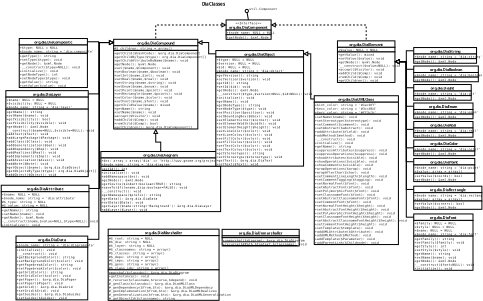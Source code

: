 <?xml version="1.0" encoding="iso-8859-1"?>
<dia:diagram xmlns:dia="http://www.lysator.liu.se/~alla/dia/">
  <dia:layer name="Background" visible="true">  
    <dia:object
     type="Standard - Text"
     version="1"
     id="O0"
    >    
      <dia:attribute name="obj_pos">      
        <dia:point val="27.067,-1.355"/>
      </dia:attribute>
      <dia:attribute name="obj_bb">      
        <dia:rectangle val="27.067,-1.355;32.517,0.095"/>
      </dia:attribute>
      <dia:attribute name="text">      
        <dia:composite type="text">        
          <dia:attribute name="string">          
            <dia:string>#DiaClasses#</dia:string>
          </dia:attribute>
          <dia:attribute name="font">          
            <dia:font
             family="sans"
             style="80"
             name="Helvetica-Bold"
            />
          </dia:attribute>
          <dia:attribute name="height">          
            <dia:real val="1.2"/>
          </dia:attribute>
          <dia:attribute name="pos">          
            <dia:point val="27.067,-0.505"/>
          </dia:attribute>
          <dia:attribute name="color">          
            <dia:color val="#000000"/>
          </dia:attribute>
          <dia:attribute name="alignment">          
            <dia:enum val="0"/>
          </dia:attribute>
        </dia:composite>
      </dia:attribute>
    </dia:object>
    <dia:object
     type="UML - Class"
     version="0"
     id="O1"
    >    
      <dia:attribute name="name">      
        <dia:string>#org.dia.DiaAttribute#</dia:string>
      </dia:attribute>
      <dia:attribute name="stereotype">      
        <dia:string>##</dia:string>
      </dia:attribute>
      <dia:attribute name="comment">      
        <dia:string>##</dia:string>
      </dia:attribute>
      <dia:attribute name="attributes">      
        <dia:composite type="umlattribute">        
          <dia:attribute name="name">          
            <dia:string>#$name#</dia:string>
          </dia:attribute>
          <dia:attribute name="type">          
            <dia:string>#NULL#</dia:string>
          </dia:attribute>
          <dia:attribute name="value">          
            <dia:string>#NULL#</dia:string>
          </dia:attribute>
          <dia:attribute name="comment">          
            <dia:string>##</dia:string>
          </dia:attribute>
          <dia:attribute name="visibility">          
            <dia:enum val="0"/>
          </dia:attribute>
          <dia:attribute name="abstract">          
            <dia:boolean val="false"/>
          </dia:attribute>
          <dia:attribute name="class_scope">          
            <dia:boolean val="false"/>
          </dia:attribute>
        </dia:composite>
        <dia:composite type="umlattribute">        
          <dia:attribute name="name">          
            <dia:string>#$node_name#</dia:string>
          </dia:attribute>
          <dia:attribute name="type">          
            <dia:string>#string#</dia:string>
          </dia:attribute>
          <dia:attribute name="value">          
            <dia:string>#'dia:attribute'#</dia:string>
          </dia:attribute>
          <dia:attribute name="comment">          
            <dia:string>##</dia:string>
          </dia:attribute>
          <dia:attribute name="visibility">          
            <dia:enum val="0"/>
          </dia:attribute>
          <dia:attribute name="abstract">          
            <dia:boolean val="false"/>
          </dia:attribute>
          <dia:attribute name="class_scope">          
            <dia:boolean val="false"/>
          </dia:attribute>
        </dia:composite>
        <dia:composite type="umlattribute">        
          <dia:attribute name="name">          
            <dia:string>#$_type#</dia:string>
          </dia:attribute>
          <dia:attribute name="type">          
            <dia:string>#string#</dia:string>
          </dia:attribute>
          <dia:attribute name="value">          
            <dia:string>#NULL#</dia:string>
          </dia:attribute>
          <dia:attribute name="comment">          
            <dia:string>##</dia:string>
          </dia:attribute>
          <dia:attribute name="visibility">          
            <dia:enum val="2"/>
          </dia:attribute>
          <dia:attribute name="abstract">          
            <dia:boolean val="false"/>
          </dia:attribute>
          <dia:attribute name="class_scope">          
            <dia:boolean val="false"/>
          </dia:attribute>
        </dia:composite>
        <dia:composite type="umlattribute">        
          <dia:attribute name="name">          
            <dia:string>#$_value#</dia:string>
          </dia:attribute>
          <dia:attribute name="type">          
            <dia:string>#string#</dia:string>
          </dia:attribute>
          <dia:attribute name="value">          
            <dia:string>#NULL#</dia:string>
          </dia:attribute>
          <dia:attribute name="comment">          
            <dia:string>##</dia:string>
          </dia:attribute>
          <dia:attribute name="visibility">          
            <dia:enum val="2"/>
          </dia:attribute>
          <dia:attribute name="abstract">          
            <dia:boolean val="false"/>
          </dia:attribute>
          <dia:attribute name="class_scope">          
            <dia:boolean val="false"/>
          </dia:attribute>
        </dia:composite>
      </dia:attribute>
      <dia:attribute name="operations">      
        <dia:composite type="umloperation">        
          <dia:attribute name="name">          
            <dia:string>#getName#</dia:string>
          </dia:attribute>
          <dia:attribute name="stereotype">          
            <dia:string>##</dia:string>
          </dia:attribute>
          <dia:attribute name="type">          
            <dia:string>#string#</dia:string>
          </dia:attribute>
          <dia:attribute name="comment">          
            <dia:string>#Return the name of this DiaAttribute#</dia:string>
          </dia:attribute>
          <dia:attribute name="parameters"/>
          <dia:attribute name="visibility">          
            <dia:enum val="0"/>
          </dia:attribute>
          <dia:attribute name="abstract">          
            <dia:boolean val="false"/>
          </dia:attribute>
          <dia:attribute name="inheritance_type">          
            <dia:enum val="2"/>
          </dia:attribute>
          <dia:attribute name="query">          
            <dia:boolean val="false"/>
          </dia:attribute>
          <dia:attribute name="class_scope">          
            <dia:boolean val="false"/>
          </dia:attribute>
        </dia:composite>
        <dia:composite type="umloperation">        
          <dia:attribute name="name">          
            <dia:string>#setName#</dia:string>
          </dia:attribute>
          <dia:attribute name="stereotype">          
            <dia:string>##</dia:string>
          </dia:attribute>
          <dia:attribute name="type">          
            <dia:string>#void#</dia:string>
          </dia:attribute>
          <dia:attribute name="comment">          
            <dia:string>#Set the name of this DiaAttribute#</dia:string>
          </dia:attribute>
          <dia:attribute name="parameters">          
            <dia:composite type="umlparameter">            
              <dia:attribute name="name">              
                <dia:string>#$name#</dia:string>
              </dia:attribute>
              <dia:attribute name="type">              
                <dia:string>##</dia:string>
              </dia:attribute>
              <dia:attribute name="value">              
                <dia:string>##</dia:string>
              </dia:attribute>
              <dia:attribute name="comment">              
                <dia:string>##</dia:string>
              </dia:attribute>
              <dia:attribute name="kind">              
                <dia:enum val="0"/>
              </dia:attribute>
            </dia:composite>
          </dia:attribute>
          <dia:attribute name="visibility">          
            <dia:enum val="0"/>
          </dia:attribute>
          <dia:attribute name="abstract">          
            <dia:boolean val="false"/>
          </dia:attribute>
          <dia:attribute name="inheritance_type">          
            <dia:enum val="2"/>
          </dia:attribute>
          <dia:attribute name="query">          
            <dia:boolean val="false"/>
          </dia:attribute>
          <dia:attribute name="class_scope">          
            <dia:boolean val="false"/>
          </dia:attribute>
        </dia:composite>
        <dia:composite type="umloperation">        
          <dia:attribute name="name">          
            <dia:string>#getNode#</dia:string>
          </dia:attribute>
          <dia:attribute name="stereotype">          
            <dia:string>##</dia:string>
          </dia:attribute>
          <dia:attribute name="type">          
            <dia:string>#&amp;xml.Node#</dia:string>
          </dia:attribute>
          <dia:attribute name="comment">          
            <dia:string>#Return XML representation of DiaComposite#</dia:string>
          </dia:attribute>
          <dia:attribute name="parameters"/>
          <dia:attribute name="visibility">          
            <dia:enum val="0"/>
          </dia:attribute>
          <dia:attribute name="abstract">          
            <dia:boolean val="false"/>
          </dia:attribute>
          <dia:attribute name="inheritance_type">          
            <dia:enum val="2"/>
          </dia:attribute>
          <dia:attribute name="query">          
            <dia:boolean val="false"/>
          </dia:attribute>
          <dia:attribute name="class_scope">          
            <dia:boolean val="false"/>
          </dia:attribute>
        </dia:composite>
        <dia:composite type="umloperation">        
          <dia:attribute name="name">          
            <dia:string>#__construct#</dia:string>
          </dia:attribute>
          <dia:attribute name="stereotype">          
            <dia:string>##</dia:string>
          </dia:attribute>
          <dia:attribute name="type">          
            <dia:string>#void#</dia:string>
          </dia:attribute>
          <dia:attribute name="comment">          
            <dia:string>#Constructor of 'dia:attribute'. If value (and type) are specified,
automatically creates child-node of appr. type, containting the value:
(i.e. &lt;dia:string&gt;#my_string#&lt;/dia:string&gt;)#</dia:string>
          </dia:attribute>
          <dia:attribute name="parameters">          
            <dia:composite type="umlparameter">            
              <dia:attribute name="name">              
                <dia:string>#$name#</dia:string>
              </dia:attribute>
              <dia:attribute name="type">              
                <dia:string>##</dia:string>
              </dia:attribute>
              <dia:attribute name="value">              
                <dia:string>##</dia:string>
              </dia:attribute>
              <dia:attribute name="comment">              
                <dia:string>##</dia:string>
              </dia:attribute>
              <dia:attribute name="kind">              
                <dia:enum val="0"/>
              </dia:attribute>
            </dia:composite>
            <dia:composite type="umlparameter">            
              <dia:attribute name="name">              
                <dia:string>#$value#</dia:string>
              </dia:attribute>
              <dia:attribute name="type">              
                <dia:string>##</dia:string>
              </dia:attribute>
              <dia:attribute name="value">              
                <dia:string>#NULL#</dia:string>
              </dia:attribute>
              <dia:attribute name="comment">              
                <dia:string>##</dia:string>
              </dia:attribute>
              <dia:attribute name="kind">              
                <dia:enum val="0"/>
              </dia:attribute>
            </dia:composite>
            <dia:composite type="umlparameter">            
              <dia:attribute name="name">              
                <dia:string>#$type#</dia:string>
              </dia:attribute>
              <dia:attribute name="type">              
                <dia:string>##</dia:string>
              </dia:attribute>
              <dia:attribute name="value">              
                <dia:string>#NULL#</dia:string>
              </dia:attribute>
              <dia:attribute name="comment">              
                <dia:string>##</dia:string>
              </dia:attribute>
              <dia:attribute name="kind">              
                <dia:enum val="0"/>
              </dia:attribute>
            </dia:composite>
          </dia:attribute>
          <dia:attribute name="visibility">          
            <dia:enum val="1"/>
          </dia:attribute>
          <dia:attribute name="abstract">          
            <dia:boolean val="false"/>
          </dia:attribute>
          <dia:attribute name="inheritance_type">          
            <dia:enum val="2"/>
          </dia:attribute>
          <dia:attribute name="query">          
            <dia:boolean val="false"/>
          </dia:attribute>
          <dia:attribute name="class_scope">          
            <dia:boolean val="false"/>
          </dia:attribute>
        </dia:composite>
        <dia:composite type="umloperation">        
          <dia:attribute name="name">          
            <dia:string>#initialize#</dia:string>
          </dia:attribute>
          <dia:attribute name="stereotype">          
            <dia:string>##</dia:string>
          </dia:attribute>
          <dia:attribute name="type">          
            <dia:string>#void#</dia:string>
          </dia:attribute>
          <dia:attribute name="comment">          
            <dia:string>#Initializes the attribute with default values, depending on $type#</dia:string>
          </dia:attribute>
          <dia:attribute name="parameters"/>
          <dia:attribute name="visibility">          
            <dia:enum val="0"/>
          </dia:attribute>
          <dia:attribute name="abstract">          
            <dia:boolean val="false"/>
          </dia:attribute>
          <dia:attribute name="inheritance_type">          
            <dia:enum val="2"/>
          </dia:attribute>
          <dia:attribute name="query">          
            <dia:boolean val="false"/>
          </dia:attribute>
          <dia:attribute name="class_scope">          
            <dia:boolean val="false"/>
          </dia:attribute>
        </dia:composite>
      </dia:attribute>
      <dia:attribute name="templates"/>
      <dia:attribute name="abstract">      
        <dia:boolean val="false"/>
      </dia:attribute>
      <dia:attribute name="visible_attributes">      
        <dia:boolean val="true"/>
      </dia:attribute>
      <dia:attribute name="visible_operations">      
        <dia:boolean val="true"/>
      </dia:attribute>
      <dia:attribute name="visible_comments">      
        <dia:boolean val="false"/>
      </dia:attribute>
      <dia:attribute name="suppress_attributes">      
        <dia:boolean val="false"/>
      </dia:attribute>
      <dia:attribute name="suppress_operations">      
        <dia:boolean val="false"/>
      </dia:attribute>
      <dia:attribute name="wrap_operations">      
        <dia:boolean val="false"/>
      </dia:attribute>
      <dia:attribute name="wrap_after_char">      
        <dia:int val="40"/>
      </dia:attribute>
      <dia:attribute name="comment_line_length">      
        <dia:int val="40"/>
      </dia:attribute>
      <dia:attribute name="comment_tagging">      
        <dia:boolean val="false"/>
      </dia:attribute>
      <dia:attribute name="obj_pos">      
        <dia:point val="-16.351,38.503"/>
      </dia:attribute>
      <dia:attribute name="obj_bb">      
        <dia:rectangle val="-16.401,38.453;0.949,47.553"/>
      </dia:attribute>
      <dia:attribute name="elem_corner">      
        <dia:point val="-16.351,38.503"/>
      </dia:attribute>
      <dia:attribute name="elem_width">      
        <dia:real val="17.25"/>
      </dia:attribute>
      <dia:attribute name="elem_height">      
        <dia:real val="9"/>
      </dia:attribute>
      <dia:attribute name="line_color">      
        <dia:color val="#000000"/>
      </dia:attribute>
      <dia:attribute name="fill_color">      
        <dia:color val="#ffffff"/>
      </dia:attribute>
      <dia:attribute name="text_color">      
        <dia:color val="#000000"/>
      </dia:attribute>
      <dia:attribute name="normal_font">      
        <dia:font
         family="monospace"
         style="0"
         name="Courier"
        />
      </dia:attribute>
      <dia:attribute name="abstract_font">      
        <dia:font
         family="monospace"
         style="88"
         name="Courier-BoldOblique"
        />
      </dia:attribute>
      <dia:attribute name="polymorphic_font">      
        <dia:font
         family="monospace"
         style="8"
         name="Courier-Oblique"
        />
      </dia:attribute>
      <dia:attribute name="classname_font">      
        <dia:font
         family="sans"
         style="80"
         name="Helvetica-Bold"
        />
      </dia:attribute>
      <dia:attribute name="abstract_classname_font">      
        <dia:font
         family="sans"
         style="88"
         name="Helvetica-BoldOblique"
        />
      </dia:attribute>
      <dia:attribute name="comment_font">      
        <dia:font
         family="sans"
         style="8"
         name="Helvetica-Oblique"
        />
      </dia:attribute>
      <dia:attribute name="normal_font_height">      
        <dia:real val="0.8"/>
      </dia:attribute>
      <dia:attribute name="abstract_font_height">      
        <dia:real val="0.8"/>
      </dia:attribute>
      <dia:attribute name="polymorphic_font_height">      
        <dia:real val="0.8"/>
      </dia:attribute>
      <dia:attribute name="classname_font_height">      
        <dia:real val="1"/>
      </dia:attribute>
      <dia:attribute name="abstract_classname_font_height">      
        <dia:real val="1"/>
      </dia:attribute>
      <dia:attribute name="comment_font_height">      
        <dia:real val="0.7"/>
      </dia:attribute>
      <dia:attribute name="template">      
        <dia:boolean val="false"/>
      </dia:attribute>
    </dia:object>
    <dia:object
     type="UML - Class"
     version="0"
     id="O2"
    >    
      <dia:attribute name="name">      
        <dia:string>#org.dia.DiaBoolean#</dia:string>
      </dia:attribute>
      <dia:attribute name="stereotype">      
        <dia:string>##</dia:string>
      </dia:attribute>
      <dia:attribute name="comment">      
        <dia:string>##</dia:string>
      </dia:attribute>
      <dia:attribute name="attributes">      
        <dia:composite type="umlattribute">        
          <dia:attribute name="name">          
            <dia:string>#$node_name#</dia:string>
          </dia:attribute>
          <dia:attribute name="type">          
            <dia:string>#string#</dia:string>
          </dia:attribute>
          <dia:attribute name="value">          
            <dia:string>#'dia:boolean'#</dia:string>
          </dia:attribute>
          <dia:attribute name="comment">          
            <dia:string>##</dia:string>
          </dia:attribute>
          <dia:attribute name="visibility">          
            <dia:enum val="0"/>
          </dia:attribute>
          <dia:attribute name="abstract">          
            <dia:boolean val="false"/>
          </dia:attribute>
          <dia:attribute name="class_scope">          
            <dia:boolean val="false"/>
          </dia:attribute>
        </dia:composite>
      </dia:attribute>
      <dia:attribute name="operations">      
        <dia:composite type="umloperation">        
          <dia:attribute name="name">          
            <dia:string>#getNode#</dia:string>
          </dia:attribute>
          <dia:attribute name="stereotype">          
            <dia:string>##</dia:string>
          </dia:attribute>
          <dia:attribute name="type">          
            <dia:string>#&amp;xml.Node#</dia:string>
          </dia:attribute>
          <dia:attribute name="comment">          
            <dia:string>#Return XML representation of DiaComposite#</dia:string>
          </dia:attribute>
          <dia:attribute name="parameters"/>
          <dia:attribute name="visibility">          
            <dia:enum val="0"/>
          </dia:attribute>
          <dia:attribute name="abstract">          
            <dia:boolean val="false"/>
          </dia:attribute>
          <dia:attribute name="inheritance_type">          
            <dia:enum val="2"/>
          </dia:attribute>
          <dia:attribute name="query">          
            <dia:boolean val="false"/>
          </dia:attribute>
          <dia:attribute name="class_scope">          
            <dia:boolean val="false"/>
          </dia:attribute>
        </dia:composite>
      </dia:attribute>
      <dia:attribute name="templates"/>
      <dia:attribute name="abstract">      
        <dia:boolean val="false"/>
      </dia:attribute>
      <dia:attribute name="visible_attributes">      
        <dia:boolean val="true"/>
      </dia:attribute>
      <dia:attribute name="visible_operations">      
        <dia:boolean val="true"/>
      </dia:attribute>
      <dia:attribute name="visible_comments">      
        <dia:boolean val="false"/>
      </dia:attribute>
      <dia:attribute name="suppress_attributes">      
        <dia:boolean val="false"/>
      </dia:attribute>
      <dia:attribute name="suppress_operations">      
        <dia:boolean val="false"/>
      </dia:attribute>
      <dia:attribute name="wrap_operations">      
        <dia:boolean val="false"/>
      </dia:attribute>
      <dia:attribute name="wrap_after_char">      
        <dia:int val="40"/>
      </dia:attribute>
      <dia:attribute name="comment_line_length">      
        <dia:int val="40"/>
      </dia:attribute>
      <dia:attribute name="comment_tagging">      
        <dia:boolean val="false"/>
      </dia:attribute>
      <dia:attribute name="obj_pos">      
        <dia:point val="72.896,12.715"/>
      </dia:attribute>
      <dia:attribute name="obj_bb">      
        <dia:rectangle val="72.846,12.665;85.646,16.165"/>
      </dia:attribute>
      <dia:attribute name="elem_corner">      
        <dia:point val="72.896,12.715"/>
      </dia:attribute>
      <dia:attribute name="elem_width">      
        <dia:real val="12.7"/>
      </dia:attribute>
      <dia:attribute name="elem_height">      
        <dia:real val="3.4"/>
      </dia:attribute>
      <dia:attribute name="line_color">      
        <dia:color val="#000000"/>
      </dia:attribute>
      <dia:attribute name="fill_color">      
        <dia:color val="#ffffff"/>
      </dia:attribute>
      <dia:attribute name="text_color">      
        <dia:color val="#000000"/>
      </dia:attribute>
      <dia:attribute name="normal_font">      
        <dia:font
         family="monospace"
         style="0"
         name="Courier"
        />
      </dia:attribute>
      <dia:attribute name="abstract_font">      
        <dia:font
         family="monospace"
         style="88"
         name="Courier-BoldOblique"
        />
      </dia:attribute>
      <dia:attribute name="polymorphic_font">      
        <dia:font
         family="monospace"
         style="8"
         name="Courier-Oblique"
        />
      </dia:attribute>
      <dia:attribute name="classname_font">      
        <dia:font
         family="sans"
         style="80"
         name="Helvetica-Bold"
        />
      </dia:attribute>
      <dia:attribute name="abstract_classname_font">      
        <dia:font
         family="sans"
         style="88"
         name="Helvetica-BoldOblique"
        />
      </dia:attribute>
      <dia:attribute name="comment_font">      
        <dia:font
         family="sans"
         style="8"
         name="Helvetica-Oblique"
        />
      </dia:attribute>
      <dia:attribute name="normal_font_height">      
        <dia:real val="0.8"/>
      </dia:attribute>
      <dia:attribute name="abstract_font_height">      
        <dia:real val="0.8"/>
      </dia:attribute>
      <dia:attribute name="polymorphic_font_height">      
        <dia:real val="0.8"/>
      </dia:attribute>
      <dia:attribute name="classname_font_height">      
        <dia:real val="1"/>
      </dia:attribute>
      <dia:attribute name="abstract_classname_font_height">      
        <dia:real val="1"/>
      </dia:attribute>
      <dia:attribute name="comment_font_height">      
        <dia:real val="0.7"/>
      </dia:attribute>
      <dia:attribute name="template">      
        <dia:boolean val="false"/>
      </dia:attribute>
    </dia:object>
    <dia:object
     type="UML - Class"
     version="0"
     id="O3"
    >    
      <dia:attribute name="name">      
        <dia:string>#org.dia.DiaColor#</dia:string>
      </dia:attribute>
      <dia:attribute name="stereotype">      
        <dia:string>##</dia:string>
      </dia:attribute>
      <dia:attribute name="comment">      
        <dia:string>##</dia:string>
      </dia:attribute>
      <dia:attribute name="attributes">      
        <dia:composite type="umlattribute">        
          <dia:attribute name="name">          
            <dia:string>#$node_name#</dia:string>
          </dia:attribute>
          <dia:attribute name="type">          
            <dia:string>#string#</dia:string>
          </dia:attribute>
          <dia:attribute name="value">          
            <dia:string>#'dia:color'#</dia:string>
          </dia:attribute>
          <dia:attribute name="comment">          
            <dia:string>##</dia:string>
          </dia:attribute>
          <dia:attribute name="visibility">          
            <dia:enum val="0"/>
          </dia:attribute>
          <dia:attribute name="abstract">          
            <dia:boolean val="false"/>
          </dia:attribute>
          <dia:attribute name="class_scope">          
            <dia:boolean val="false"/>
          </dia:attribute>
        </dia:composite>
      </dia:attribute>
      <dia:attribute name="operations">      
        <dia:composite type="umloperation">        
          <dia:attribute name="name">          
            <dia:string>#getNode#</dia:string>
          </dia:attribute>
          <dia:attribute name="stereotype">          
            <dia:string>##</dia:string>
          </dia:attribute>
          <dia:attribute name="type">          
            <dia:string>#&amp;xml.Node#</dia:string>
          </dia:attribute>
          <dia:attribute name="comment">          
            <dia:string>#Return XML representation of DiaComposite#</dia:string>
          </dia:attribute>
          <dia:attribute name="parameters"/>
          <dia:attribute name="visibility">          
            <dia:enum val="0"/>
          </dia:attribute>
          <dia:attribute name="abstract">          
            <dia:boolean val="false"/>
          </dia:attribute>
          <dia:attribute name="inheritance_type">          
            <dia:enum val="2"/>
          </dia:attribute>
          <dia:attribute name="query">          
            <dia:boolean val="false"/>
          </dia:attribute>
          <dia:attribute name="class_scope">          
            <dia:boolean val="false"/>
          </dia:attribute>
        </dia:composite>
      </dia:attribute>
      <dia:attribute name="templates"/>
      <dia:attribute name="abstract">      
        <dia:boolean val="false"/>
      </dia:attribute>
      <dia:attribute name="visible_attributes">      
        <dia:boolean val="true"/>
      </dia:attribute>
      <dia:attribute name="visible_operations">      
        <dia:boolean val="true"/>
      </dia:attribute>
      <dia:attribute name="visible_comments">      
        <dia:boolean val="false"/>
      </dia:attribute>
      <dia:attribute name="suppress_attributes">      
        <dia:boolean val="false"/>
      </dia:attribute>
      <dia:attribute name="suppress_operations">      
        <dia:boolean val="false"/>
      </dia:attribute>
      <dia:attribute name="wrap_operations">      
        <dia:boolean val="false"/>
      </dia:attribute>
      <dia:attribute name="wrap_after_char">      
        <dia:int val="40"/>
      </dia:attribute>
      <dia:attribute name="comment_line_length">      
        <dia:int val="40"/>
      </dia:attribute>
      <dia:attribute name="comment_tagging">      
        <dia:boolean val="false"/>
      </dia:attribute>
      <dia:attribute name="obj_pos">      
        <dia:point val="72.896,28.715"/>
      </dia:attribute>
      <dia:attribute name="obj_bb">      
        <dia:rectangle val="72.846,28.665;84.946,32.165"/>
      </dia:attribute>
      <dia:attribute name="elem_corner">      
        <dia:point val="72.896,28.715"/>
      </dia:attribute>
      <dia:attribute name="elem_width">      
        <dia:real val="12"/>
      </dia:attribute>
      <dia:attribute name="elem_height">      
        <dia:real val="3.4"/>
      </dia:attribute>
      <dia:attribute name="line_color">      
        <dia:color val="#000000"/>
      </dia:attribute>
      <dia:attribute name="fill_color">      
        <dia:color val="#ffffff"/>
      </dia:attribute>
      <dia:attribute name="text_color">      
        <dia:color val="#000000"/>
      </dia:attribute>
      <dia:attribute name="normal_font">      
        <dia:font
         family="monospace"
         style="0"
         name="Courier"
        />
      </dia:attribute>
      <dia:attribute name="abstract_font">      
        <dia:font
         family="monospace"
         style="88"
         name="Courier-BoldOblique"
        />
      </dia:attribute>
      <dia:attribute name="polymorphic_font">      
        <dia:font
         family="monospace"
         style="8"
         name="Courier-Oblique"
        />
      </dia:attribute>
      <dia:attribute name="classname_font">      
        <dia:font
         family="sans"
         style="80"
         name="Helvetica-Bold"
        />
      </dia:attribute>
      <dia:attribute name="abstract_classname_font">      
        <dia:font
         family="sans"
         style="88"
         name="Helvetica-BoldOblique"
        />
      </dia:attribute>
      <dia:attribute name="comment_font">      
        <dia:font
         family="sans"
         style="8"
         name="Helvetica-Oblique"
        />
      </dia:attribute>
      <dia:attribute name="normal_font_height">      
        <dia:real val="0.8"/>
      </dia:attribute>
      <dia:attribute name="abstract_font_height">      
        <dia:real val="0.8"/>
      </dia:attribute>
      <dia:attribute name="polymorphic_font_height">      
        <dia:real val="0.8"/>
      </dia:attribute>
      <dia:attribute name="classname_font_height">      
        <dia:real val="1"/>
      </dia:attribute>
      <dia:attribute name="abstract_classname_font_height">      
        <dia:real val="1"/>
      </dia:attribute>
      <dia:attribute name="comment_font_height">      
        <dia:real val="0.7"/>
      </dia:attribute>
      <dia:attribute name="template">      
        <dia:boolean val="false"/>
      </dia:attribute>
    </dia:object>
    <dia:object
     type="UML - Class"
     version="0"
     id="O4"
    >    
      <dia:attribute name="name">      
        <dia:string>#org.dia.DiaComponent#</dia:string>
      </dia:attribute>
      <dia:attribute name="stereotype">      
        <dia:string>#Interface#</dia:string>
      </dia:attribute>
      <dia:attribute name="comment">      
        <dia:string>#Interface for all DiaElements and DiaCompounds#</dia:string>
      </dia:attribute>
      <dia:attribute name="attributes">      
        <dia:composite type="umlattribute">        
          <dia:attribute name="name">          
            <dia:string>#$node_name#</dia:string>
          </dia:attribute>
          <dia:attribute name="type">          
            <dia:string>#NULL#</dia:string>
          </dia:attribute>
          <dia:attribute name="value">          
            <dia:string>#NULL#</dia:string>
          </dia:attribute>
          <dia:attribute name="comment">          
            <dia:string>##</dia:string>
          </dia:attribute>
          <dia:attribute name="visibility">          
            <dia:enum val="0"/>
          </dia:attribute>
          <dia:attribute name="abstract">          
            <dia:boolean val="false"/>
          </dia:attribute>
          <dia:attribute name="class_scope">          
            <dia:boolean val="false"/>
          </dia:attribute>
        </dia:composite>
      </dia:attribute>
      <dia:attribute name="operations">      
        <dia:composite type="umloperation">        
          <dia:attribute name="name">          
            <dia:string>#getNode#</dia:string>
          </dia:attribute>
          <dia:attribute name="stereotype">          
            <dia:string>##</dia:string>
          </dia:attribute>
          <dia:attribute name="type">          
            <dia:string>#&amp;xml.Node#</dia:string>
          </dia:attribute>
          <dia:attribute name="comment">          
            <dia:string>#Return the XML representation of this object including the child objects#</dia:string>
          </dia:attribute>
          <dia:attribute name="parameters"/>
          <dia:attribute name="visibility">          
            <dia:enum val="0"/>
          </dia:attribute>
          <dia:attribute name="abstract">          
            <dia:boolean val="false"/>
          </dia:attribute>
          <dia:attribute name="inheritance_type">          
            <dia:enum val="2"/>
          </dia:attribute>
          <dia:attribute name="query">          
            <dia:boolean val="false"/>
          </dia:attribute>
          <dia:attribute name="class_scope">          
            <dia:boolean val="false"/>
          </dia:attribute>
        </dia:composite>
      </dia:attribute>
      <dia:attribute name="templates"/>
      <dia:attribute name="abstract">      
        <dia:boolean val="false"/>
      </dia:attribute>
      <dia:attribute name="visible_attributes">      
        <dia:boolean val="true"/>
      </dia:attribute>
      <dia:attribute name="visible_operations">      
        <dia:boolean val="true"/>
      </dia:attribute>
      <dia:attribute name="visible_comments">      
        <dia:boolean val="false"/>
      </dia:attribute>
      <dia:attribute name="suppress_attributes">      
        <dia:boolean val="false"/>
      </dia:attribute>
      <dia:attribute name="suppress_operations">      
        <dia:boolean val="false"/>
      </dia:attribute>
      <dia:attribute name="wrap_operations">      
        <dia:boolean val="false"/>
      </dia:attribute>
      <dia:attribute name="wrap_after_char">      
        <dia:int val="40"/>
      </dia:attribute>
      <dia:attribute name="comment_line_length">      
        <dia:int val="40"/>
      </dia:attribute>
      <dia:attribute name="comment_tagging">      
        <dia:boolean val="false"/>
      </dia:attribute>
      <dia:attribute name="obj_pos">      
        <dia:point val="32.299,2.737"/>
      </dia:attribute>
      <dia:attribute name="obj_bb">      
        <dia:rectangle val="32.249,2.687;41.999,6.987"/>
      </dia:attribute>
      <dia:attribute name="elem_corner">      
        <dia:point val="32.299,2.737"/>
      </dia:attribute>
      <dia:attribute name="elem_width">      
        <dia:real val="9.65"/>
      </dia:attribute>
      <dia:attribute name="elem_height">      
        <dia:real val="4.2"/>
      </dia:attribute>
      <dia:attribute name="line_color">      
        <dia:color val="#000000"/>
      </dia:attribute>
      <dia:attribute name="fill_color">      
        <dia:color val="#ffffff"/>
      </dia:attribute>
      <dia:attribute name="text_color">      
        <dia:color val="#000000"/>
      </dia:attribute>
      <dia:attribute name="normal_font">      
        <dia:font
         family="monospace"
         style="0"
         name="Courier"
        />
      </dia:attribute>
      <dia:attribute name="abstract_font">      
        <dia:font
         family="monospace"
         style="88"
         name="Courier-BoldOblique"
        />
      </dia:attribute>
      <dia:attribute name="polymorphic_font">      
        <dia:font
         family="monospace"
         style="8"
         name="Courier-Oblique"
        />
      </dia:attribute>
      <dia:attribute name="classname_font">      
        <dia:font
         family="sans"
         style="80"
         name="Helvetica-Bold"
        />
      </dia:attribute>
      <dia:attribute name="abstract_classname_font">      
        <dia:font
         family="sans"
         style="88"
         name="Helvetica-BoldOblique"
        />
      </dia:attribute>
      <dia:attribute name="comment_font">      
        <dia:font
         family="sans"
         style="8"
         name="Helvetica-Oblique"
        />
      </dia:attribute>
      <dia:attribute name="normal_font_height">      
        <dia:real val="0.8"/>
      </dia:attribute>
      <dia:attribute name="abstract_font_height">      
        <dia:real val="0.8"/>
      </dia:attribute>
      <dia:attribute name="polymorphic_font_height">      
        <dia:real val="0.8"/>
      </dia:attribute>
      <dia:attribute name="classname_font_height">      
        <dia:real val="1"/>
      </dia:attribute>
      <dia:attribute name="abstract_classname_font_height">      
        <dia:real val="1"/>
      </dia:attribute>
      <dia:attribute name="comment_font_height">      
        <dia:real val="0.7"/>
      </dia:attribute>
      <dia:attribute name="template">      
        <dia:boolean val="false"/>
      </dia:attribute>
    </dia:object>
    <dia:object
     type="UML - Class"
     version="0"
     id="O5"
    >    
      <dia:attribute name="name">      
        <dia:string>#org.dia.DiaComposite#</dia:string>
      </dia:attribute>
      <dia:attribute name="stereotype">      
        <dia:string>##</dia:string>
      </dia:attribute>
      <dia:attribute name="comment">      
        <dia:string>##</dia:string>
      </dia:attribute>
      <dia:attribute name="attributes">      
        <dia:composite type="umlattribute">        
          <dia:attribute name="name">          
            <dia:string>#$type#</dia:string>
          </dia:attribute>
          <dia:attribute name="type">          
            <dia:string>#NULL#</dia:string>
          </dia:attribute>
          <dia:attribute name="value">          
            <dia:string>#NULL#</dia:string>
          </dia:attribute>
          <dia:attribute name="comment">          
            <dia:string>##</dia:string>
          </dia:attribute>
          <dia:attribute name="visibility">          
            <dia:enum val="0"/>
          </dia:attribute>
          <dia:attribute name="abstract">          
            <dia:boolean val="false"/>
          </dia:attribute>
          <dia:attribute name="class_scope">          
            <dia:boolean val="false"/>
          </dia:attribute>
        </dia:composite>
        <dia:composite type="umlattribute">        
          <dia:attribute name="name">          
            <dia:string>#$node_name#</dia:string>
          </dia:attribute>
          <dia:attribute name="type">          
            <dia:string>#string#</dia:string>
          </dia:attribute>
          <dia:attribute name="value">          
            <dia:string>#'dia:composite'#</dia:string>
          </dia:attribute>
          <dia:attribute name="comment">          
            <dia:string>##</dia:string>
          </dia:attribute>
          <dia:attribute name="visibility">          
            <dia:enum val="0"/>
          </dia:attribute>
          <dia:attribute name="abstract">          
            <dia:boolean val="false"/>
          </dia:attribute>
          <dia:attribute name="class_scope">          
            <dia:boolean val="false"/>
          </dia:attribute>
        </dia:composite>
      </dia:attribute>
      <dia:attribute name="operations">      
        <dia:composite type="umloperation">        
          <dia:attribute name="name">          
            <dia:string>#getType#</dia:string>
          </dia:attribute>
          <dia:attribute name="stereotype">          
            <dia:string>##</dia:string>
          </dia:attribute>
          <dia:attribute name="type">          
            <dia:string>#string#</dia:string>
          </dia:attribute>
          <dia:attribute name="comment">          
            <dia:string>#Returns the type of the object#</dia:string>
          </dia:attribute>
          <dia:attribute name="parameters"/>
          <dia:attribute name="visibility">          
            <dia:enum val="0"/>
          </dia:attribute>
          <dia:attribute name="abstract">          
            <dia:boolean val="false"/>
          </dia:attribute>
          <dia:attribute name="inheritance_type">          
            <dia:enum val="2"/>
          </dia:attribute>
          <dia:attribute name="query">          
            <dia:boolean val="false"/>
          </dia:attribute>
          <dia:attribute name="class_scope">          
            <dia:boolean val="false"/>
          </dia:attribute>
        </dia:composite>
        <dia:composite type="umloperation">        
          <dia:attribute name="name">          
            <dia:string>#setType#</dia:string>
          </dia:attribute>
          <dia:attribute name="stereotype">          
            <dia:string>##</dia:string>
          </dia:attribute>
          <dia:attribute name="type">          
            <dia:string>#void#</dia:string>
          </dia:attribute>
          <dia:attribute name="comment">          
            <dia:string>#Sets the type of the object#</dia:string>
          </dia:attribute>
          <dia:attribute name="parameters">          
            <dia:composite type="umlparameter">            
              <dia:attribute name="name">              
                <dia:string>#$type#</dia:string>
              </dia:attribute>
              <dia:attribute name="type">              
                <dia:string>##</dia:string>
              </dia:attribute>
              <dia:attribute name="value">              
                <dia:string>##</dia:string>
              </dia:attribute>
              <dia:attribute name="comment">              
                <dia:string>##</dia:string>
              </dia:attribute>
              <dia:attribute name="kind">              
                <dia:enum val="0"/>
              </dia:attribute>
            </dia:composite>
          </dia:attribute>
          <dia:attribute name="visibility">          
            <dia:enum val="0"/>
          </dia:attribute>
          <dia:attribute name="abstract">          
            <dia:boolean val="false"/>
          </dia:attribute>
          <dia:attribute name="inheritance_type">          
            <dia:enum val="2"/>
          </dia:attribute>
          <dia:attribute name="query">          
            <dia:boolean val="false"/>
          </dia:attribute>
          <dia:attribute name="class_scope">          
            <dia:boolean val="false"/>
          </dia:attribute>
        </dia:composite>
        <dia:composite type="umloperation">        
          <dia:attribute name="name">          
            <dia:string>#getNode#</dia:string>
          </dia:attribute>
          <dia:attribute name="stereotype">          
            <dia:string>##</dia:string>
          </dia:attribute>
          <dia:attribute name="type">          
            <dia:string>#&amp;xml.Node#</dia:string>
          </dia:attribute>
          <dia:attribute name="comment">          
            <dia:string>#Return XML representation of DiaComposite#</dia:string>
          </dia:attribute>
          <dia:attribute name="parameters"/>
          <dia:attribute name="visibility">          
            <dia:enum val="0"/>
          </dia:attribute>
          <dia:attribute name="abstract">          
            <dia:boolean val="false"/>
          </dia:attribute>
          <dia:attribute name="inheritance_type">          
            <dia:enum val="2"/>
          </dia:attribute>
          <dia:attribute name="query">          
            <dia:boolean val="false"/>
          </dia:attribute>
          <dia:attribute name="class_scope">          
            <dia:boolean val="false"/>
          </dia:attribute>
        </dia:composite>
        <dia:composite type="umloperation">        
          <dia:attribute name="name">          
            <dia:string>#__construct#</dia:string>
          </dia:attribute>
          <dia:attribute name="stereotype">          
            <dia:string>##</dia:string>
          </dia:attribute>
          <dia:attribute name="type">          
            <dia:string>#void#</dia:string>
          </dia:attribute>
          <dia:attribute name="comment">          
            <dia:string>#Constructor for general composite elements in 'dia' diagrams

Predefined types: (TODO)
&lt;ul&gt;
 &lt;li&gt;paper&lt;/li&gt;
 &lt;li&gt;grid&lt;/li&gt;
 &lt;li&gt;guides&lt;/li&gt;
 &lt;li&gt;text&lt;/li&gt;
 &lt;li&gt;color&lt;/li&gt;
 &lt;li&gt;umlattribute&lt;/li&gt;
 &lt;li&gt;umloperation&lt;/li&gt;
 &lt;li&gt;umlparameter&lt;/li&gt;
&lt;/ul&gt;#</dia:string>
          </dia:attribute>
          <dia:attribute name="parameters">          
            <dia:composite type="umlparameter">            
              <dia:attribute name="name">              
                <dia:string>#$type#</dia:string>
              </dia:attribute>
              <dia:attribute name="type">              
                <dia:string>##</dia:string>
              </dia:attribute>
              <dia:attribute name="value">              
                <dia:string>#NULL#</dia:string>
              </dia:attribute>
              <dia:attribute name="comment">              
                <dia:string>##</dia:string>
              </dia:attribute>
              <dia:attribute name="kind">              
                <dia:enum val="0"/>
              </dia:attribute>
            </dia:composite>
          </dia:attribute>
          <dia:attribute name="visibility">          
            <dia:enum val="1"/>
          </dia:attribute>
          <dia:attribute name="abstract">          
            <dia:boolean val="false"/>
          </dia:attribute>
          <dia:attribute name="inheritance_type">          
            <dia:enum val="2"/>
          </dia:attribute>
          <dia:attribute name="query">          
            <dia:boolean val="false"/>
          </dia:attribute>
          <dia:attribute name="class_scope">          
            <dia:boolean val="false"/>
          </dia:attribute>
        </dia:composite>
        <dia:composite type="umloperation">        
          <dia:attribute name="name">          
            <dia:string>#initialize#</dia:string>
          </dia:attribute>
          <dia:attribute name="stereotype">          
            <dia:string>##</dia:string>
          </dia:attribute>
          <dia:attribute name="type">          
            <dia:string>#void#</dia:string>
          </dia:attribute>
          <dia:attribute name="comment">          
            <dia:string>#Initializes a generic 'composite' object#</dia:string>
          </dia:attribute>
          <dia:attribute name="parameters"/>
          <dia:attribute name="visibility">          
            <dia:enum val="0"/>
          </dia:attribute>
          <dia:attribute name="abstract">          
            <dia:boolean val="false"/>
          </dia:attribute>
          <dia:attribute name="inheritance_type">          
            <dia:enum val="2"/>
          </dia:attribute>
          <dia:attribute name="query">          
            <dia:boolean val="false"/>
          </dia:attribute>
          <dia:attribute name="class_scope">          
            <dia:boolean val="false"/>
          </dia:attribute>
        </dia:composite>
        <dia:composite type="umloperation">        
          <dia:attribute name="name">          
            <dia:string>#getNodeType#</dia:string>
          </dia:attribute>
          <dia:attribute name="stereotype">          
            <dia:string>##</dia:string>
          </dia:attribute>
          <dia:attribute name="type">          
            <dia:string>#int#</dia:string>
          </dia:attribute>
          <dia:attribute name="comment">          
            <dia:string>#Return the type of this DiaComposite#</dia:string>
          </dia:attribute>
          <dia:attribute name="parameters"/>
          <dia:attribute name="visibility">          
            <dia:enum val="0"/>
          </dia:attribute>
          <dia:attribute name="abstract">          
            <dia:boolean val="false"/>
          </dia:attribute>
          <dia:attribute name="inheritance_type">          
            <dia:enum val="2"/>
          </dia:attribute>
          <dia:attribute name="query">          
            <dia:boolean val="false"/>
          </dia:attribute>
          <dia:attribute name="class_scope">          
            <dia:boolean val="false"/>
          </dia:attribute>
        </dia:composite>
        <dia:composite type="umloperation">        
          <dia:attribute name="name">          
            <dia:string>#setNodeType#</dia:string>
          </dia:attribute>
          <dia:attribute name="stereotype">          
            <dia:string>##</dia:string>
          </dia:attribute>
          <dia:attribute name="type">          
            <dia:string>#void#</dia:string>
          </dia:attribute>
          <dia:attribute name="comment">          
            <dia:string>#Set the type of this DiaComposite#</dia:string>
          </dia:attribute>
          <dia:attribute name="parameters">          
            <dia:composite type="umlparameter">            
              <dia:attribute name="name">              
                <dia:string>#$type#</dia:string>
              </dia:attribute>
              <dia:attribute name="type">              
                <dia:string>##</dia:string>
              </dia:attribute>
              <dia:attribute name="value">              
                <dia:string>##</dia:string>
              </dia:attribute>
              <dia:attribute name="comment">              
                <dia:string>##</dia:string>
              </dia:attribute>
              <dia:attribute name="kind">              
                <dia:enum val="0"/>
              </dia:attribute>
            </dia:composite>
          </dia:attribute>
          <dia:attribute name="visibility">          
            <dia:enum val="0"/>
          </dia:attribute>
          <dia:attribute name="abstract">          
            <dia:boolean val="false"/>
          </dia:attribute>
          <dia:attribute name="inheritance_type">          
            <dia:enum val="2"/>
          </dia:attribute>
          <dia:attribute name="query">          
            <dia:boolean val="false"/>
          </dia:attribute>
          <dia:attribute name="class_scope">          
            <dia:boolean val="false"/>
          </dia:attribute>
        </dia:composite>
        <dia:composite type="umloperation">        
          <dia:attribute name="name">          
            <dia:string>#getValue#</dia:string>
          </dia:attribute>
          <dia:attribute name="stereotype">          
            <dia:string>##</dia:string>
          </dia:attribute>
          <dia:attribute name="type">          
            <dia:string>#string#</dia:string>
          </dia:attribute>
          <dia:attribute name="comment">          
            <dia:string>#Returns the value of the object#</dia:string>
          </dia:attribute>
          <dia:attribute name="parameters"/>
          <dia:attribute name="visibility">          
            <dia:enum val="0"/>
          </dia:attribute>
          <dia:attribute name="abstract">          
            <dia:boolean val="false"/>
          </dia:attribute>
          <dia:attribute name="inheritance_type">          
            <dia:enum val="2"/>
          </dia:attribute>
          <dia:attribute name="query">          
            <dia:boolean val="false"/>
          </dia:attribute>
          <dia:attribute name="class_scope">          
            <dia:boolean val="false"/>
          </dia:attribute>
        </dia:composite>
        <dia:composite type="umloperation">        
          <dia:attribute name="name">          
            <dia:string>#setValue#</dia:string>
          </dia:attribute>
          <dia:attribute name="stereotype">          
            <dia:string>##</dia:string>
          </dia:attribute>
          <dia:attribute name="type">          
            <dia:string>#void#</dia:string>
          </dia:attribute>
          <dia:attribute name="comment">          
            <dia:string>#Sets the value of the object#</dia:string>
          </dia:attribute>
          <dia:attribute name="parameters">          
            <dia:composite type="umlparameter">            
              <dia:attribute name="name">              
                <dia:string>#$value#</dia:string>
              </dia:attribute>
              <dia:attribute name="type">              
                <dia:string>##</dia:string>
              </dia:attribute>
              <dia:attribute name="value">              
                <dia:string>##</dia:string>
              </dia:attribute>
              <dia:attribute name="comment">              
                <dia:string>##</dia:string>
              </dia:attribute>
              <dia:attribute name="kind">              
                <dia:enum val="0"/>
              </dia:attribute>
            </dia:composite>
          </dia:attribute>
          <dia:attribute name="visibility">          
            <dia:enum val="0"/>
          </dia:attribute>
          <dia:attribute name="abstract">          
            <dia:boolean val="false"/>
          </dia:attribute>
          <dia:attribute name="inheritance_type">          
            <dia:enum val="2"/>
          </dia:attribute>
          <dia:attribute name="query">          
            <dia:boolean val="false"/>
          </dia:attribute>
          <dia:attribute name="class_scope">          
            <dia:boolean val="false"/>
          </dia:attribute>
        </dia:composite>
      </dia:attribute>
      <dia:attribute name="templates"/>
      <dia:attribute name="abstract">      
        <dia:boolean val="false"/>
      </dia:attribute>
      <dia:attribute name="visible_attributes">      
        <dia:boolean val="true"/>
      </dia:attribute>
      <dia:attribute name="visible_operations">      
        <dia:boolean val="true"/>
      </dia:attribute>
      <dia:attribute name="visible_comments">      
        <dia:boolean val="false"/>
      </dia:attribute>
      <dia:attribute name="suppress_attributes">      
        <dia:boolean val="false"/>
      </dia:attribute>
      <dia:attribute name="suppress_operations">      
        <dia:boolean val="false"/>
      </dia:attribute>
      <dia:attribute name="wrap_operations">      
        <dia:boolean val="false"/>
      </dia:attribute>
      <dia:attribute name="wrap_after_char">      
        <dia:int val="40"/>
      </dia:attribute>
      <dia:attribute name="comment_line_length">      
        <dia:int val="40"/>
      </dia:attribute>
      <dia:attribute name="comment_tagging">      
        <dia:boolean val="false"/>
      </dia:attribute>
      <dia:attribute name="obj_pos">      
        <dia:point val="-12.451,6.765"/>
      </dia:attribute>
      <dia:attribute name="obj_bb">      
        <dia:rectangle val="-12.501,6.715;0.949,17.415"/>
      </dia:attribute>
      <dia:attribute name="elem_corner">      
        <dia:point val="-12.451,6.765"/>
      </dia:attribute>
      <dia:attribute name="elem_width">      
        <dia:real val="13.35"/>
      </dia:attribute>
      <dia:attribute name="elem_height">      
        <dia:real val="10.6"/>
      </dia:attribute>
      <dia:attribute name="line_color">      
        <dia:color val="#000000"/>
      </dia:attribute>
      <dia:attribute name="fill_color">      
        <dia:color val="#ffffff"/>
      </dia:attribute>
      <dia:attribute name="text_color">      
        <dia:color val="#000000"/>
      </dia:attribute>
      <dia:attribute name="normal_font">      
        <dia:font
         family="monospace"
         style="0"
         name="Courier"
        />
      </dia:attribute>
      <dia:attribute name="abstract_font">      
        <dia:font
         family="monospace"
         style="88"
         name="Courier-BoldOblique"
        />
      </dia:attribute>
      <dia:attribute name="polymorphic_font">      
        <dia:font
         family="monospace"
         style="8"
         name="Courier-Oblique"
        />
      </dia:attribute>
      <dia:attribute name="classname_font">      
        <dia:font
         family="sans"
         style="80"
         name="Helvetica-Bold"
        />
      </dia:attribute>
      <dia:attribute name="abstract_classname_font">      
        <dia:font
         family="sans"
         style="88"
         name="Helvetica-BoldOblique"
        />
      </dia:attribute>
      <dia:attribute name="comment_font">      
        <dia:font
         family="sans"
         style="8"
         name="Helvetica-Oblique"
        />
      </dia:attribute>
      <dia:attribute name="normal_font_height">      
        <dia:real val="0.8"/>
      </dia:attribute>
      <dia:attribute name="abstract_font_height">      
        <dia:real val="0.8"/>
      </dia:attribute>
      <dia:attribute name="polymorphic_font_height">      
        <dia:real val="0.8"/>
      </dia:attribute>
      <dia:attribute name="classname_font_height">      
        <dia:real val="1"/>
      </dia:attribute>
      <dia:attribute name="abstract_classname_font_height">      
        <dia:real val="1"/>
      </dia:attribute>
      <dia:attribute name="comment_font_height">      
        <dia:real val="0.7"/>
      </dia:attribute>
      <dia:attribute name="template">      
        <dia:boolean val="false"/>
      </dia:attribute>
    </dia:object>
    <dia:object
     type="UML - Class"
     version="0"
     id="O6"
    >    
      <dia:attribute name="name">      
        <dia:string>#org.dia.DiaCompound#</dia:string>
      </dia:attribute>
      <dia:attribute name="stereotype">      
        <dia:string>##</dia:string>
      </dia:attribute>
      <dia:attribute name="comment">      
        <dia:string>#Base class of all complex elements in a DIAgram#</dia:string>
      </dia:attribute>
      <dia:attribute name="attributes">      
        <dia:composite type="umlattribute">        
          <dia:attribute name="name">          
            <dia:string>#$_children#</dia:string>
          </dia:attribute>
          <dia:attribute name="type">          
            <dia:string>#string#</dia:string>
          </dia:attribute>
          <dia:attribute name="value">          
            <dia:string>#array()#</dia:string>
          </dia:attribute>
          <dia:attribute name="comment">          
            <dia:string>##</dia:string>
          </dia:attribute>
          <dia:attribute name="visibility">          
            <dia:enum val="2"/>
          </dia:attribute>
          <dia:attribute name="abstract">          
            <dia:boolean val="false"/>
          </dia:attribute>
          <dia:attribute name="class_scope">          
            <dia:boolean val="false"/>
          </dia:attribute>
        </dia:composite>
      </dia:attribute>
      <dia:attribute name="operations">      
        <dia:composite type="umloperation">        
          <dia:attribute name="name">          
            <dia:string>#getChild#</dia:string>
          </dia:attribute>
          <dia:attribute name="stereotype">          
            <dia:string>##</dia:string>
          </dia:attribute>
          <dia:attribute name="type">          
            <dia:string>#&amp;org.dia.DiaComponent#</dia:string>
          </dia:attribute>
          <dia:attribute name="comment">          
            <dia:string>#Returns DiaComponent child by the given name of the component#</dia:string>
          </dia:attribute>
          <dia:attribute name="parameters">          
            <dia:composite type="umlparameter">            
              <dia:attribute name="name">              
                <dia:string>#$hashCode#</dia:string>
              </dia:attribute>
              <dia:attribute name="type">              
                <dia:string>##</dia:string>
              </dia:attribute>
              <dia:attribute name="value">              
                <dia:string>##</dia:string>
              </dia:attribute>
              <dia:attribute name="comment">              
                <dia:string>##</dia:string>
              </dia:attribute>
              <dia:attribute name="kind">              
                <dia:enum val="0"/>
              </dia:attribute>
            </dia:composite>
          </dia:attribute>
          <dia:attribute name="visibility">          
            <dia:enum val="0"/>
          </dia:attribute>
          <dia:attribute name="abstract">          
            <dia:boolean val="false"/>
          </dia:attribute>
          <dia:attribute name="inheritance_type">          
            <dia:enum val="2"/>
          </dia:attribute>
          <dia:attribute name="query">          
            <dia:boolean val="false"/>
          </dia:attribute>
          <dia:attribute name="class_scope">          
            <dia:boolean val="false"/>
          </dia:attribute>
        </dia:composite>
        <dia:composite type="umloperation">        
          <dia:attribute name="name">          
            <dia:string>#getChildByType#</dia:string>
          </dia:attribute>
          <dia:attribute name="stereotype">          
            <dia:string>##</dia:string>
          </dia:attribute>
          <dia:attribute name="type">          
            <dia:string>#org.dia.DiaComponent[]#</dia:string>
          </dia:attribute>
          <dia:attribute name="comment">          
            <dia:string>#Returns all DiaComponent children of given object-type#</dia:string>
          </dia:attribute>
          <dia:attribute name="parameters">          
            <dia:composite type="umlparameter">            
              <dia:attribute name="name">              
                <dia:string>#$type#</dia:string>
              </dia:attribute>
              <dia:attribute name="type">              
                <dia:string>##</dia:string>
              </dia:attribute>
              <dia:attribute name="value">              
                <dia:string>##</dia:string>
              </dia:attribute>
              <dia:attribute name="comment">              
                <dia:string>##</dia:string>
              </dia:attribute>
              <dia:attribute name="kind">              
                <dia:enum val="0"/>
              </dia:attribute>
            </dia:composite>
          </dia:attribute>
          <dia:attribute name="visibility">          
            <dia:enum val="0"/>
          </dia:attribute>
          <dia:attribute name="abstract">          
            <dia:boolean val="false"/>
          </dia:attribute>
          <dia:attribute name="inheritance_type">          
            <dia:enum val="2"/>
          </dia:attribute>
          <dia:attribute name="query">          
            <dia:boolean val="false"/>
          </dia:attribute>
          <dia:attribute name="class_scope">          
            <dia:boolean val="false"/>
          </dia:attribute>
        </dia:composite>
        <dia:composite type="umloperation">        
          <dia:attribute name="name">          
            <dia:string>#getChildAttributeByName#</dia:string>
          </dia:attribute>
          <dia:attribute name="stereotype">          
            <dia:string>##</dia:string>
          </dia:attribute>
          <dia:attribute name="type">          
            <dia:string>#void#</dia:string>
          </dia:attribute>
          <dia:attribute name="comment">          
            <dia:string>#TODO: better?
childByType: getType() composite, object
childByName: getName() attribute, layer(, font)
USE getChild($name)!#</dia:string>
          </dia:attribute>
          <dia:attribute name="parameters">          
            <dia:composite type="umlparameter">            
              <dia:attribute name="name">              
                <dia:string>#$name#</dia:string>
              </dia:attribute>
              <dia:attribute name="type">              
                <dia:string>##</dia:string>
              </dia:attribute>
              <dia:attribute name="value">              
                <dia:string>##</dia:string>
              </dia:attribute>
              <dia:attribute name="comment">              
                <dia:string>##</dia:string>
              </dia:attribute>
              <dia:attribute name="kind">              
                <dia:enum val="0"/>
              </dia:attribute>
            </dia:composite>
          </dia:attribute>
          <dia:attribute name="visibility">          
            <dia:enum val="0"/>
          </dia:attribute>
          <dia:attribute name="abstract">          
            <dia:boolean val="false"/>
          </dia:attribute>
          <dia:attribute name="inheritance_type">          
            <dia:enum val="2"/>
          </dia:attribute>
          <dia:attribute name="query">          
            <dia:boolean val="false"/>
          </dia:attribute>
          <dia:attribute name="class_scope">          
            <dia:boolean val="false"/>
          </dia:attribute>
        </dia:composite>
        <dia:composite type="umloperation">        
          <dia:attribute name="name">          
            <dia:string>#getNode#</dia:string>
          </dia:attribute>
          <dia:attribute name="stereotype">          
            <dia:string>##</dia:string>
          </dia:attribute>
          <dia:attribute name="type">          
            <dia:string>#&amp;xml.Node#</dia:string>
          </dia:attribute>
          <dia:attribute name="comment">          
            <dia:string>#Returns XML representation of this DiaCompound#</dia:string>
          </dia:attribute>
          <dia:attribute name="parameters"/>
          <dia:attribute name="visibility">          
            <dia:enum val="0"/>
          </dia:attribute>
          <dia:attribute name="abstract">          
            <dia:boolean val="false"/>
          </dia:attribute>
          <dia:attribute name="inheritance_type">          
            <dia:enum val="2"/>
          </dia:attribute>
          <dia:attribute name="query">          
            <dia:boolean val="false"/>
          </dia:attribute>
          <dia:attribute name="class_scope">          
            <dia:boolean val="false"/>
          </dia:attribute>
        </dia:composite>
        <dia:composite type="umloperation">        
          <dia:attribute name="name">          
            <dia:string>#set#</dia:string>
          </dia:attribute>
          <dia:attribute name="stereotype">          
            <dia:string>##</dia:string>
          </dia:attribute>
          <dia:attribute name="type">          
            <dia:string>#void#</dia:string>
          </dia:attribute>
          <dia:attribute name="comment">          
            <dia:string>#Set the DiaComponent object of the specified name#</dia:string>
          </dia:attribute>
          <dia:attribute name="parameters">          
            <dia:composite type="umlparameter">            
              <dia:attribute name="name">              
                <dia:string>#$name#</dia:string>
              </dia:attribute>
              <dia:attribute name="type">              
                <dia:string>##</dia:string>
              </dia:attribute>
              <dia:attribute name="value">              
                <dia:string>##</dia:string>
              </dia:attribute>
              <dia:attribute name="comment">              
                <dia:string>##</dia:string>
              </dia:attribute>
              <dia:attribute name="kind">              
                <dia:enum val="0"/>
              </dia:attribute>
            </dia:composite>
            <dia:composite type="umlparameter">            
              <dia:attribute name="name">              
                <dia:string>#$Component#</dia:string>
              </dia:attribute>
              <dia:attribute name="type">              
                <dia:string>##</dia:string>
              </dia:attribute>
              <dia:attribute name="value">              
                <dia:string>##</dia:string>
              </dia:attribute>
              <dia:attribute name="comment">              
                <dia:string>##</dia:string>
              </dia:attribute>
              <dia:attribute name="kind">              
                <dia:enum val="0"/>
              </dia:attribute>
            </dia:composite>
          </dia:attribute>
          <dia:attribute name="visibility">          
            <dia:enum val="0"/>
          </dia:attribute>
          <dia:attribute name="abstract">          
            <dia:boolean val="false"/>
          </dia:attribute>
          <dia:attribute name="inheritance_type">          
            <dia:enum val="2"/>
          </dia:attribute>
          <dia:attribute name="query">          
            <dia:boolean val="false"/>
          </dia:attribute>
          <dia:attribute name="class_scope">          
            <dia:boolean val="false"/>
          </dia:attribute>
        </dia:composite>
        <dia:composite type="umloperation">        
          <dia:attribute name="name">          
            <dia:string>#setBoolean#</dia:string>
          </dia:attribute>
          <dia:attribute name="stereotype">          
            <dia:string>##</dia:string>
          </dia:attribute>
          <dia:attribute name="type">          
            <dia:string>#void#</dia:string>
          </dia:attribute>
          <dia:attribute name="comment">          
            <dia:string>#Creates a new 'boolean' node and assigns it to $name#</dia:string>
          </dia:attribute>
          <dia:attribute name="parameters">          
            <dia:composite type="umlparameter">            
              <dia:attribute name="name">              
                <dia:string>#$name#</dia:string>
              </dia:attribute>
              <dia:attribute name="type">              
                <dia:string>##</dia:string>
              </dia:attribute>
              <dia:attribute name="value">              
                <dia:string>##</dia:string>
              </dia:attribute>
              <dia:attribute name="comment">              
                <dia:string>##</dia:string>
              </dia:attribute>
              <dia:attribute name="kind">              
                <dia:enum val="0"/>
              </dia:attribute>
            </dia:composite>
            <dia:composite type="umlparameter">            
              <dia:attribute name="name">              
                <dia:string>#$boolean#</dia:string>
              </dia:attribute>
              <dia:attribute name="type">              
                <dia:string>##</dia:string>
              </dia:attribute>
              <dia:attribute name="value">              
                <dia:string>##</dia:string>
              </dia:attribute>
              <dia:attribute name="comment">              
                <dia:string>##</dia:string>
              </dia:attribute>
              <dia:attribute name="kind">              
                <dia:enum val="0"/>
              </dia:attribute>
            </dia:composite>
          </dia:attribute>
          <dia:attribute name="visibility">          
            <dia:enum val="0"/>
          </dia:attribute>
          <dia:attribute name="abstract">          
            <dia:boolean val="false"/>
          </dia:attribute>
          <dia:attribute name="inheritance_type">          
            <dia:enum val="2"/>
          </dia:attribute>
          <dia:attribute name="query">          
            <dia:boolean val="false"/>
          </dia:attribute>
          <dia:attribute name="class_scope">          
            <dia:boolean val="false"/>
          </dia:attribute>
        </dia:composite>
        <dia:composite type="umloperation">        
          <dia:attribute name="name">          
            <dia:string>#setInt#</dia:string>
          </dia:attribute>
          <dia:attribute name="stereotype">          
            <dia:string>##</dia:string>
          </dia:attribute>
          <dia:attribute name="type">          
            <dia:string>#void#</dia:string>
          </dia:attribute>
          <dia:attribute name="comment">          
            <dia:string>#Creates a new 'int' node and assigns it to $name#</dia:string>
          </dia:attribute>
          <dia:attribute name="parameters">          
            <dia:composite type="umlparameter">            
              <dia:attribute name="name">              
                <dia:string>#$name#</dia:string>
              </dia:attribute>
              <dia:attribute name="type">              
                <dia:string>##</dia:string>
              </dia:attribute>
              <dia:attribute name="value">              
                <dia:string>##</dia:string>
              </dia:attribute>
              <dia:attribute name="comment">              
                <dia:string>##</dia:string>
              </dia:attribute>
              <dia:attribute name="kind">              
                <dia:enum val="0"/>
              </dia:attribute>
            </dia:composite>
            <dia:composite type="umlparameter">            
              <dia:attribute name="name">              
                <dia:string>#$int#</dia:string>
              </dia:attribute>
              <dia:attribute name="type">              
                <dia:string>##</dia:string>
              </dia:attribute>
              <dia:attribute name="value">              
                <dia:string>##</dia:string>
              </dia:attribute>
              <dia:attribute name="comment">              
                <dia:string>##</dia:string>
              </dia:attribute>
              <dia:attribute name="kind">              
                <dia:enum val="0"/>
              </dia:attribute>
            </dia:composite>
          </dia:attribute>
          <dia:attribute name="visibility">          
            <dia:enum val="0"/>
          </dia:attribute>
          <dia:attribute name="abstract">          
            <dia:boolean val="false"/>
          </dia:attribute>
          <dia:attribute name="inheritance_type">          
            <dia:enum val="2"/>
          </dia:attribute>
          <dia:attribute name="query">          
            <dia:boolean val="false"/>
          </dia:attribute>
          <dia:attribute name="class_scope">          
            <dia:boolean val="false"/>
          </dia:attribute>
        </dia:composite>
        <dia:composite type="umloperation">        
          <dia:attribute name="name">          
            <dia:string>#setReal#</dia:string>
          </dia:attribute>
          <dia:attribute name="stereotype">          
            <dia:string>##</dia:string>
          </dia:attribute>
          <dia:attribute name="type">          
            <dia:string>#void#</dia:string>
          </dia:attribute>
          <dia:attribute name="comment">          
            <dia:string>#Creates a new 'real' node and assigns it to $name#</dia:string>
          </dia:attribute>
          <dia:attribute name="parameters">          
            <dia:composite type="umlparameter">            
              <dia:attribute name="name">              
                <dia:string>#$name#</dia:string>
              </dia:attribute>
              <dia:attribute name="type">              
                <dia:string>##</dia:string>
              </dia:attribute>
              <dia:attribute name="value">              
                <dia:string>##</dia:string>
              </dia:attribute>
              <dia:attribute name="comment">              
                <dia:string>##</dia:string>
              </dia:attribute>
              <dia:attribute name="kind">              
                <dia:enum val="0"/>
              </dia:attribute>
            </dia:composite>
            <dia:composite type="umlparameter">            
              <dia:attribute name="name">              
                <dia:string>#$real#</dia:string>
              </dia:attribute>
              <dia:attribute name="type">              
                <dia:string>##</dia:string>
              </dia:attribute>
              <dia:attribute name="value">              
                <dia:string>##</dia:string>
              </dia:attribute>
              <dia:attribute name="comment">              
                <dia:string>##</dia:string>
              </dia:attribute>
              <dia:attribute name="kind">              
                <dia:enum val="0"/>
              </dia:attribute>
            </dia:composite>
          </dia:attribute>
          <dia:attribute name="visibility">          
            <dia:enum val="0"/>
          </dia:attribute>
          <dia:attribute name="abstract">          
            <dia:boolean val="false"/>
          </dia:attribute>
          <dia:attribute name="inheritance_type">          
            <dia:enum val="2"/>
          </dia:attribute>
          <dia:attribute name="query">          
            <dia:boolean val="false"/>
          </dia:attribute>
          <dia:attribute name="class_scope">          
            <dia:boolean val="false"/>
          </dia:attribute>
        </dia:composite>
        <dia:composite type="umloperation">        
          <dia:attribute name="name">          
            <dia:string>#setString#</dia:string>
          </dia:attribute>
          <dia:attribute name="stereotype">          
            <dia:string>##</dia:string>
          </dia:attribute>
          <dia:attribute name="type">          
            <dia:string>#void#</dia:string>
          </dia:attribute>
          <dia:attribute name="comment">          
            <dia:string>#Creates a new 'string' node and assigns it to $name#</dia:string>
          </dia:attribute>
          <dia:attribute name="parameters">          
            <dia:composite type="umlparameter">            
              <dia:attribute name="name">              
                <dia:string>#$name#</dia:string>
              </dia:attribute>
              <dia:attribute name="type">              
                <dia:string>##</dia:string>
              </dia:attribute>
              <dia:attribute name="value">              
                <dia:string>##</dia:string>
              </dia:attribute>
              <dia:attribute name="comment">              
                <dia:string>##</dia:string>
              </dia:attribute>
              <dia:attribute name="kind">              
                <dia:enum val="0"/>
              </dia:attribute>
            </dia:composite>
            <dia:composite type="umlparameter">            
              <dia:attribute name="name">              
                <dia:string>#$string#</dia:string>
              </dia:attribute>
              <dia:attribute name="type">              
                <dia:string>##</dia:string>
              </dia:attribute>
              <dia:attribute name="value">              
                <dia:string>##</dia:string>
              </dia:attribute>
              <dia:attribute name="comment">              
                <dia:string>##</dia:string>
              </dia:attribute>
              <dia:attribute name="kind">              
                <dia:enum val="0"/>
              </dia:attribute>
            </dia:composite>
          </dia:attribute>
          <dia:attribute name="visibility">          
            <dia:enum val="0"/>
          </dia:attribute>
          <dia:attribute name="abstract">          
            <dia:boolean val="false"/>
          </dia:attribute>
          <dia:attribute name="inheritance_type">          
            <dia:enum val="2"/>
          </dia:attribute>
          <dia:attribute name="query">          
            <dia:boolean val="false"/>
          </dia:attribute>
          <dia:attribute name="class_scope">          
            <dia:boolean val="false"/>
          </dia:attribute>
        </dia:composite>
        <dia:composite type="umloperation">        
          <dia:attribute name="name">          
            <dia:string>#setEnum#</dia:string>
          </dia:attribute>
          <dia:attribute name="stereotype">          
            <dia:string>##</dia:string>
          </dia:attribute>
          <dia:attribute name="type">          
            <dia:string>#void#</dia:string>
          </dia:attribute>
          <dia:attribute name="comment">          
            <dia:string>#Creates a new 'enum' node and assigns it to $name#</dia:string>
          </dia:attribute>
          <dia:attribute name="parameters">          
            <dia:composite type="umlparameter">            
              <dia:attribute name="name">              
                <dia:string>#$name#</dia:string>
              </dia:attribute>
              <dia:attribute name="type">              
                <dia:string>##</dia:string>
              </dia:attribute>
              <dia:attribute name="value">              
                <dia:string>##</dia:string>
              </dia:attribute>
              <dia:attribute name="comment">              
                <dia:string>##</dia:string>
              </dia:attribute>
              <dia:attribute name="kind">              
                <dia:enum val="0"/>
              </dia:attribute>
            </dia:composite>
            <dia:composite type="umlparameter">            
              <dia:attribute name="name">              
                <dia:string>#$enum#</dia:string>
              </dia:attribute>
              <dia:attribute name="type">              
                <dia:string>##</dia:string>
              </dia:attribute>
              <dia:attribute name="value">              
                <dia:string>##</dia:string>
              </dia:attribute>
              <dia:attribute name="comment">              
                <dia:string>##</dia:string>
              </dia:attribute>
              <dia:attribute name="kind">              
                <dia:enum val="0"/>
              </dia:attribute>
            </dia:composite>
          </dia:attribute>
          <dia:attribute name="visibility">          
            <dia:enum val="0"/>
          </dia:attribute>
          <dia:attribute name="abstract">          
            <dia:boolean val="false"/>
          </dia:attribute>
          <dia:attribute name="inheritance_type">          
            <dia:enum val="2"/>
          </dia:attribute>
          <dia:attribute name="query">          
            <dia:boolean val="false"/>
          </dia:attribute>
          <dia:attribute name="class_scope">          
            <dia:boolean val="false"/>
          </dia:attribute>
        </dia:composite>
        <dia:composite type="umloperation">        
          <dia:attribute name="name">          
            <dia:string>#setPoint#</dia:string>
          </dia:attribute>
          <dia:attribute name="stereotype">          
            <dia:string>##</dia:string>
          </dia:attribute>
          <dia:attribute name="type">          
            <dia:string>#void#</dia:string>
          </dia:attribute>
          <dia:attribute name="comment">          
            <dia:string>#Creates a new 'point' node and assigns it to $name#</dia:string>
          </dia:attribute>
          <dia:attribute name="parameters">          
            <dia:composite type="umlparameter">            
              <dia:attribute name="name">              
                <dia:string>#$name#</dia:string>
              </dia:attribute>
              <dia:attribute name="type">              
                <dia:string>##</dia:string>
              </dia:attribute>
              <dia:attribute name="value">              
                <dia:string>##</dia:string>
              </dia:attribute>
              <dia:attribute name="comment">              
                <dia:string>##</dia:string>
              </dia:attribute>
              <dia:attribute name="kind">              
                <dia:enum val="0"/>
              </dia:attribute>
            </dia:composite>
            <dia:composite type="umlparameter">            
              <dia:attribute name="name">              
                <dia:string>#$point#</dia:string>
              </dia:attribute>
              <dia:attribute name="type">              
                <dia:string>##</dia:string>
              </dia:attribute>
              <dia:attribute name="value">              
                <dia:string>##</dia:string>
              </dia:attribute>
              <dia:attribute name="comment">              
                <dia:string>##</dia:string>
              </dia:attribute>
              <dia:attribute name="kind">              
                <dia:enum val="0"/>
              </dia:attribute>
            </dia:composite>
          </dia:attribute>
          <dia:attribute name="visibility">          
            <dia:enum val="0"/>
          </dia:attribute>
          <dia:attribute name="abstract">          
            <dia:boolean val="false"/>
          </dia:attribute>
          <dia:attribute name="inheritance_type">          
            <dia:enum val="2"/>
          </dia:attribute>
          <dia:attribute name="query">          
            <dia:boolean val="false"/>
          </dia:attribute>
          <dia:attribute name="class_scope">          
            <dia:boolean val="false"/>
          </dia:attribute>
        </dia:composite>
        <dia:composite type="umloperation">        
          <dia:attribute name="name">          
            <dia:string>#setRectangle#</dia:string>
          </dia:attribute>
          <dia:attribute name="stereotype">          
            <dia:string>##</dia:string>
          </dia:attribute>
          <dia:attribute name="type">          
            <dia:string>#void#</dia:string>
          </dia:attribute>
          <dia:attribute name="comment">          
            <dia:string>#Creates a new 'rectangle' node and assigns it to $name#</dia:string>
          </dia:attribute>
          <dia:attribute name="parameters">          
            <dia:composite type="umlparameter">            
              <dia:attribute name="name">              
                <dia:string>#$name#</dia:string>
              </dia:attribute>
              <dia:attribute name="type">              
                <dia:string>##</dia:string>
              </dia:attribute>
              <dia:attribute name="value">              
                <dia:string>##</dia:string>
              </dia:attribute>
              <dia:attribute name="comment">              
                <dia:string>##</dia:string>
              </dia:attribute>
              <dia:attribute name="kind">              
                <dia:enum val="0"/>
              </dia:attribute>
            </dia:composite>
            <dia:composite type="umlparameter">            
              <dia:attribute name="name">              
                <dia:string>#$points#</dia:string>
              </dia:attribute>
              <dia:attribute name="type">              
                <dia:string>##</dia:string>
              </dia:attribute>
              <dia:attribute name="value">              
                <dia:string>##</dia:string>
              </dia:attribute>
              <dia:attribute name="comment">              
                <dia:string>##</dia:string>
              </dia:attribute>
              <dia:attribute name="kind">              
                <dia:enum val="0"/>
              </dia:attribute>
            </dia:composite>
          </dia:attribute>
          <dia:attribute name="visibility">          
            <dia:enum val="0"/>
          </dia:attribute>
          <dia:attribute name="abstract">          
            <dia:boolean val="false"/>
          </dia:attribute>
          <dia:attribute name="inheritance_type">          
            <dia:enum val="2"/>
          </dia:attribute>
          <dia:attribute name="query">          
            <dia:boolean val="false"/>
          </dia:attribute>
          <dia:attribute name="class_scope">          
            <dia:boolean val="false"/>
          </dia:attribute>
        </dia:composite>
        <dia:composite type="umloperation">        
          <dia:attribute name="name">          
            <dia:string>#setColor#</dia:string>
          </dia:attribute>
          <dia:attribute name="stereotype">          
            <dia:string>##</dia:string>
          </dia:attribute>
          <dia:attribute name="type">          
            <dia:string>#void#</dia:string>
          </dia:attribute>
          <dia:attribute name="comment">          
            <dia:string>#Creates a new 'color' node and assigns it to $name#</dia:string>
          </dia:attribute>
          <dia:attribute name="parameters">          
            <dia:composite type="umlparameter">            
              <dia:attribute name="name">              
                <dia:string>#$name#</dia:string>
              </dia:attribute>
              <dia:attribute name="type">              
                <dia:string>##</dia:string>
              </dia:attribute>
              <dia:attribute name="value">              
                <dia:string>##</dia:string>
              </dia:attribute>
              <dia:attribute name="comment">              
                <dia:string>##</dia:string>
              </dia:attribute>
              <dia:attribute name="kind">              
                <dia:enum val="0"/>
              </dia:attribute>
            </dia:composite>
            <dia:composite type="umlparameter">            
              <dia:attribute name="name">              
                <dia:string>#$color#</dia:string>
              </dia:attribute>
              <dia:attribute name="type">              
                <dia:string>##</dia:string>
              </dia:attribute>
              <dia:attribute name="value">              
                <dia:string>##</dia:string>
              </dia:attribute>
              <dia:attribute name="comment">              
                <dia:string>##</dia:string>
              </dia:attribute>
              <dia:attribute name="kind">              
                <dia:enum val="0"/>
              </dia:attribute>
            </dia:composite>
          </dia:attribute>
          <dia:attribute name="visibility">          
            <dia:enum val="0"/>
          </dia:attribute>
          <dia:attribute name="abstract">          
            <dia:boolean val="false"/>
          </dia:attribute>
          <dia:attribute name="inheritance_type">          
            <dia:enum val="2"/>
          </dia:attribute>
          <dia:attribute name="query">          
            <dia:boolean val="false"/>
          </dia:attribute>
          <dia:attribute name="class_scope">          
            <dia:boolean val="false"/>
          </dia:attribute>
        </dia:composite>
        <dia:composite type="umloperation">        
          <dia:attribute name="name">          
            <dia:string>#setFont#</dia:string>
          </dia:attribute>
          <dia:attribute name="stereotype">          
            <dia:string>##</dia:string>
          </dia:attribute>
          <dia:attribute name="type">          
            <dia:string>#void#</dia:string>
          </dia:attribute>
          <dia:attribute name="comment">          
            <dia:string>#Creates a new 'font' node and assigns it to $name#</dia:string>
          </dia:attribute>
          <dia:attribute name="parameters">          
            <dia:composite type="umlparameter">            
              <dia:attribute name="name">              
                <dia:string>#$name#</dia:string>
              </dia:attribute>
              <dia:attribute name="type">              
                <dia:string>##</dia:string>
              </dia:attribute>
              <dia:attribute name="value">              
                <dia:string>##</dia:string>
              </dia:attribute>
              <dia:attribute name="comment">              
                <dia:string>##</dia:string>
              </dia:attribute>
              <dia:attribute name="kind">              
                <dia:enum val="0"/>
              </dia:attribute>
            </dia:composite>
            <dia:composite type="umlparameter">            
              <dia:attribute name="name">              
                <dia:string>#$font#</dia:string>
              </dia:attribute>
              <dia:attribute name="type">              
                <dia:string>##</dia:string>
              </dia:attribute>
              <dia:attribute name="value">              
                <dia:string>##</dia:string>
              </dia:attribute>
              <dia:attribute name="comment">              
                <dia:string>##</dia:string>
              </dia:attribute>
              <dia:attribute name="kind">              
                <dia:enum val="0"/>
              </dia:attribute>
            </dia:composite>
          </dia:attribute>
          <dia:attribute name="visibility">          
            <dia:enum val="0"/>
          </dia:attribute>
          <dia:attribute name="abstract">          
            <dia:boolean val="false"/>
          </dia:attribute>
          <dia:attribute name="inheritance_type">          
            <dia:enum val="2"/>
          </dia:attribute>
          <dia:attribute name="query">          
            <dia:boolean val="false"/>
          </dia:attribute>
          <dia:attribute name="class_scope">          
            <dia:boolean val="false"/>
          </dia:attribute>
        </dia:composite>
        <dia:composite type="umloperation">        
          <dia:attribute name="name">          
            <dia:string>#getChildValue#</dia:string>
          </dia:attribute>
          <dia:attribute name="stereotype">          
            <dia:string>##</dia:string>
          </dia:attribute>
          <dia:attribute name="type">          
            <dia:string>#mixed#</dia:string>
          </dia:attribute>
          <dia:attribute name="comment">          
            <dia:string>#Returns the value of the DiaComponent by its name#</dia:string>
          </dia:attribute>
          <dia:attribute name="parameters">          
            <dia:composite type="umlparameter">            
              <dia:attribute name="name">              
                <dia:string>#$name#</dia:string>
              </dia:attribute>
              <dia:attribute name="type">              
                <dia:string>##</dia:string>
              </dia:attribute>
              <dia:attribute name="value">              
                <dia:string>##</dia:string>
              </dia:attribute>
              <dia:attribute name="comment">              
                <dia:string>##</dia:string>
              </dia:attribute>
              <dia:attribute name="kind">              
                <dia:enum val="0"/>
              </dia:attribute>
            </dia:composite>
          </dia:attribute>
          <dia:attribute name="visibility">          
            <dia:enum val="0"/>
          </dia:attribute>
          <dia:attribute name="abstract">          
            <dia:boolean val="false"/>
          </dia:attribute>
          <dia:attribute name="inheritance_type">          
            <dia:enum val="2"/>
          </dia:attribute>
          <dia:attribute name="query">          
            <dia:boolean val="false"/>
          </dia:attribute>
          <dia:attribute name="class_scope">          
            <dia:boolean val="false"/>
          </dia:attribute>
        </dia:composite>
        <dia:composite type="umloperation">        
          <dia:attribute name="name">          
            <dia:string>#getName#</dia:string>
          </dia:attribute>
          <dia:attribute name="stereotype">          
            <dia:string>##</dia:string>
          </dia:attribute>
          <dia:attribute name="type">          
            <dia:string>#string#</dia:string>
          </dia:attribute>
          <dia:attribute name="comment">          
            <dia:string>#Return the name of the object#</dia:string>
          </dia:attribute>
          <dia:attribute name="parameters"/>
          <dia:attribute name="visibility">          
            <dia:enum val="0"/>
          </dia:attribute>
          <dia:attribute name="abstract">          
            <dia:boolean val="false"/>
          </dia:attribute>
          <dia:attribute name="inheritance_type">          
            <dia:enum val="2"/>
          </dia:attribute>
          <dia:attribute name="query">          
            <dia:boolean val="false"/>
          </dia:attribute>
          <dia:attribute name="class_scope">          
            <dia:boolean val="false"/>
          </dia:attribute>
        </dia:composite>
        <dia:composite type="umloperation">        
          <dia:attribute name="name">          
            <dia:string>#setName#</dia:string>
          </dia:attribute>
          <dia:attribute name="stereotype">          
            <dia:string>##</dia:string>
          </dia:attribute>
          <dia:attribute name="type">          
            <dia:string>#void#</dia:string>
          </dia:attribute>
          <dia:attribute name="comment">          
            <dia:string>#Set the name of the object#</dia:string>
          </dia:attribute>
          <dia:attribute name="parameters">          
            <dia:composite type="umlparameter">            
              <dia:attribute name="name">              
                <dia:string>#$name#</dia:string>
              </dia:attribute>
              <dia:attribute name="type">              
                <dia:string>##</dia:string>
              </dia:attribute>
              <dia:attribute name="value">              
                <dia:string>##</dia:string>
              </dia:attribute>
              <dia:attribute name="comment">              
                <dia:string>##</dia:string>
              </dia:attribute>
              <dia:attribute name="kind">              
                <dia:enum val="0"/>
              </dia:attribute>
            </dia:composite>
          </dia:attribute>
          <dia:attribute name="visibility">          
            <dia:enum val="0"/>
          </dia:attribute>
          <dia:attribute name="abstract">          
            <dia:boolean val="false"/>
          </dia:attribute>
          <dia:attribute name="inheritance_type">          
            <dia:enum val="2"/>
          </dia:attribute>
          <dia:attribute name="query">          
            <dia:boolean val="false"/>
          </dia:attribute>
          <dia:attribute name="class_scope">          
            <dia:boolean val="false"/>
          </dia:attribute>
        </dia:composite>
        <dia:composite type="umloperation">        
          <dia:attribute name="name">          
            <dia:string>#accept#</dia:string>
          </dia:attribute>
          <dia:attribute name="stereotype">          
            <dia:string>##</dia:string>
          </dia:attribute>
          <dia:attribute name="type">          
            <dia:string>#void#</dia:string>
          </dia:attribute>
          <dia:attribute name="comment">          
            <dia:string>#Accepts a Visitor object#</dia:string>
          </dia:attribute>
          <dia:attribute name="parameters">          
            <dia:composite type="umlparameter">            
              <dia:attribute name="name">              
                <dia:string>#$Visitor#</dia:string>
              </dia:attribute>
              <dia:attribute name="type">              
                <dia:string>##</dia:string>
              </dia:attribute>
              <dia:attribute name="value">              
                <dia:string>##</dia:string>
              </dia:attribute>
              <dia:attribute name="comment">              
                <dia:string>##</dia:string>
              </dia:attribute>
              <dia:attribute name="kind">              
                <dia:enum val="0"/>
              </dia:attribute>
            </dia:composite>
          </dia:attribute>
          <dia:attribute name="visibility">          
            <dia:enum val="0"/>
          </dia:attribute>
          <dia:attribute name="abstract">          
            <dia:boolean val="false"/>
          </dia:attribute>
          <dia:attribute name="inheritance_type">          
            <dia:enum val="2"/>
          </dia:attribute>
          <dia:attribute name="query">          
            <dia:boolean val="false"/>
          </dia:attribute>
          <dia:attribute name="class_scope">          
            <dia:boolean val="false"/>
          </dia:attribute>
        </dia:composite>
        <dia:composite type="umloperation">        
          <dia:attribute name="name">          
            <dia:string>#addChild#</dia:string>
          </dia:attribute>
          <dia:attribute name="stereotype">          
            <dia:string>##</dia:string>
          </dia:attribute>
          <dia:attribute name="type">          
            <dia:string>#void#</dia:string>
          </dia:attribute>
          <dia:attribute name="comment">          
            <dia:string>#Adds a child component#</dia:string>
          </dia:attribute>
          <dia:attribute name="parameters">          
            <dia:composite type="umlparameter">            
              <dia:attribute name="name">              
                <dia:string>#$Comp#</dia:string>
              </dia:attribute>
              <dia:attribute name="type">              
                <dia:string>##</dia:string>
              </dia:attribute>
              <dia:attribute name="value">              
                <dia:string>##</dia:string>
              </dia:attribute>
              <dia:attribute name="comment">              
                <dia:string>##</dia:string>
              </dia:attribute>
              <dia:attribute name="kind">              
                <dia:enum val="0"/>
              </dia:attribute>
            </dia:composite>
          </dia:attribute>
          <dia:attribute name="visibility">          
            <dia:enum val="0"/>
          </dia:attribute>
          <dia:attribute name="abstract">          
            <dia:boolean val="false"/>
          </dia:attribute>
          <dia:attribute name="inheritance_type">          
            <dia:enum val="2"/>
          </dia:attribute>
          <dia:attribute name="query">          
            <dia:boolean val="false"/>
          </dia:attribute>
          <dia:attribute name="class_scope">          
            <dia:boolean val="false"/>
          </dia:attribute>
        </dia:composite>
        <dia:composite type="umloperation">        
          <dia:attribute name="name">          
            <dia:string>#remChild#</dia:string>
          </dia:attribute>
          <dia:attribute name="stereotype">          
            <dia:string>##</dia:string>
          </dia:attribute>
          <dia:attribute name="type">          
            <dia:string>#bool#</dia:string>
          </dia:attribute>
          <dia:attribute name="comment">          
            <dia:string>#Removes the given child component if it exists#</dia:string>
          </dia:attribute>
          <dia:attribute name="parameters">          
            <dia:composite type="umlparameter">            
              <dia:attribute name="name">              
                <dia:string>#$Comp#</dia:string>
              </dia:attribute>
              <dia:attribute name="type">              
                <dia:string>##</dia:string>
              </dia:attribute>
              <dia:attribute name="value">              
                <dia:string>##</dia:string>
              </dia:attribute>
              <dia:attribute name="comment">              
                <dia:string>##</dia:string>
              </dia:attribute>
              <dia:attribute name="kind">              
                <dia:enum val="0"/>
              </dia:attribute>
            </dia:composite>
          </dia:attribute>
          <dia:attribute name="visibility">          
            <dia:enum val="0"/>
          </dia:attribute>
          <dia:attribute name="abstract">          
            <dia:boolean val="false"/>
          </dia:attribute>
          <dia:attribute name="inheritance_type">          
            <dia:enum val="2"/>
          </dia:attribute>
          <dia:attribute name="query">          
            <dia:boolean val="false"/>
          </dia:attribute>
          <dia:attribute name="class_scope">          
            <dia:boolean val="false"/>
          </dia:attribute>
        </dia:composite>
        <dia:composite type="umloperation">        
          <dia:attribute name="name">          
            <dia:string>#getChildren#</dia:string>
          </dia:attribute>
          <dia:attribute name="stereotype">          
            <dia:string>##</dia:string>
          </dia:attribute>
          <dia:attribute name="type">          
            <dia:string>#&amp;org.dia.DiaComponent[]#</dia:string>
          </dia:attribute>
          <dia:attribute name="comment">          
            <dia:string>#Returns an array with all child components#</dia:string>
          </dia:attribute>
          <dia:attribute name="parameters"/>
          <dia:attribute name="visibility">          
            <dia:enum val="0"/>
          </dia:attribute>
          <dia:attribute name="abstract">          
            <dia:boolean val="false"/>
          </dia:attribute>
          <dia:attribute name="inheritance_type">          
            <dia:enum val="2"/>
          </dia:attribute>
          <dia:attribute name="query">          
            <dia:boolean val="false"/>
          </dia:attribute>
          <dia:attribute name="class_scope">          
            <dia:boolean val="false"/>
          </dia:attribute>
        </dia:composite>
      </dia:attribute>
      <dia:attribute name="templates"/>
      <dia:attribute name="abstract">      
        <dia:boolean val="false"/>
      </dia:attribute>
      <dia:attribute name="visible_attributes">      
        <dia:boolean val="true"/>
      </dia:attribute>
      <dia:attribute name="visible_operations">      
        <dia:boolean val="true"/>
      </dia:attribute>
      <dia:attribute name="visible_comments">      
        <dia:boolean val="false"/>
      </dia:attribute>
      <dia:attribute name="suppress_attributes">      
        <dia:boolean val="false"/>
      </dia:attribute>
      <dia:attribute name="suppress_operations">      
        <dia:boolean val="false"/>
      </dia:attribute>
      <dia:attribute name="wrap_operations">      
        <dia:boolean val="false"/>
      </dia:attribute>
      <dia:attribute name="wrap_after_char">      
        <dia:int val="40"/>
      </dia:attribute>
      <dia:attribute name="comment_line_length">      
        <dia:int val="40"/>
      </dia:attribute>
      <dia:attribute name="comment_tagging">      
        <dia:boolean val="false"/>
      </dia:attribute>
      <dia:attribute name="obj_pos">      
        <dia:point val="7.971,6.933"/>
      </dia:attribute>
      <dia:attribute name="obj_bb">      
        <dia:rectangle val="7.921,6.883;24.572,26.383"/>
      </dia:attribute>
      <dia:attribute name="elem_corner">      
        <dia:point val="7.971,6.933"/>
      </dia:attribute>
      <dia:attribute name="elem_width">      
        <dia:real val="16.55"/>
      </dia:attribute>
      <dia:attribute name="elem_height">      
        <dia:real val="19.4"/>
      </dia:attribute>
      <dia:attribute name="line_color">      
        <dia:color val="#000000"/>
      </dia:attribute>
      <dia:attribute name="fill_color">      
        <dia:color val="#ffffff"/>
      </dia:attribute>
      <dia:attribute name="text_color">      
        <dia:color val="#000000"/>
      </dia:attribute>
      <dia:attribute name="normal_font">      
        <dia:font
         family="monospace"
         style="0"
         name="Courier"
        />
      </dia:attribute>
      <dia:attribute name="abstract_font">      
        <dia:font
         family="monospace"
         style="88"
         name="Courier-BoldOblique"
        />
      </dia:attribute>
      <dia:attribute name="polymorphic_font">      
        <dia:font
         family="monospace"
         style="8"
         name="Courier-Oblique"
        />
      </dia:attribute>
      <dia:attribute name="classname_font">      
        <dia:font
         family="sans"
         style="80"
         name="Helvetica-Bold"
        />
      </dia:attribute>
      <dia:attribute name="abstract_classname_font">      
        <dia:font
         family="sans"
         style="88"
         name="Helvetica-BoldOblique"
        />
      </dia:attribute>
      <dia:attribute name="comment_font">      
        <dia:font
         family="sans"
         style="8"
         name="Helvetica-Oblique"
        />
      </dia:attribute>
      <dia:attribute name="normal_font_height">      
        <dia:real val="0.8"/>
      </dia:attribute>
      <dia:attribute name="abstract_font_height">      
        <dia:real val="0.8"/>
      </dia:attribute>
      <dia:attribute name="polymorphic_font_height">      
        <dia:real val="0.8"/>
      </dia:attribute>
      <dia:attribute name="classname_font_height">      
        <dia:real val="1"/>
      </dia:attribute>
      <dia:attribute name="abstract_classname_font_height">      
        <dia:real val="1"/>
      </dia:attribute>
      <dia:attribute name="comment_font_height">      
        <dia:real val="0.7"/>
      </dia:attribute>
      <dia:attribute name="template">      
        <dia:boolean val="false"/>
      </dia:attribute>
    </dia:object>
    <dia:object
     type="UML - Class"
     version="0"
     id="O7"
    >    
      <dia:attribute name="name">      
        <dia:string>#org.dia.DiaData#</dia:string>
      </dia:attribute>
      <dia:attribute name="stereotype">      
        <dia:string>##</dia:string>
      </dia:attribute>
      <dia:attribute name="comment">      
        <dia:string>##</dia:string>
      </dia:attribute>
      <dia:attribute name="attributes">      
        <dia:composite type="umlattribute">        
          <dia:attribute name="name">          
            <dia:string>#$node_name#</dia:string>
          </dia:attribute>
          <dia:attribute name="type">          
            <dia:string>#string#</dia:string>
          </dia:attribute>
          <dia:attribute name="value">          
            <dia:string>#'dia:diagramdata'#</dia:string>
          </dia:attribute>
          <dia:attribute name="comment">          
            <dia:string>##</dia:string>
          </dia:attribute>
          <dia:attribute name="visibility">          
            <dia:enum val="0"/>
          </dia:attribute>
          <dia:attribute name="abstract">          
            <dia:boolean val="false"/>
          </dia:attribute>
          <dia:attribute name="class_scope">          
            <dia:boolean val="false"/>
          </dia:attribute>
        </dia:composite>
      </dia:attribute>
      <dia:attribute name="operations">      
        <dia:composite type="umloperation">        
          <dia:attribute name="name">          
            <dia:string>#initialize#</dia:string>
          </dia:attribute>
          <dia:attribute name="stereotype">          
            <dia:string>##</dia:string>
          </dia:attribute>
          <dia:attribute name="type">          
            <dia:string>#void#</dia:string>
          </dia:attribute>
          <dia:attribute name="comment">          
            <dia:string>#Initialize this Data object with default values#</dia:string>
          </dia:attribute>
          <dia:attribute name="parameters"/>
          <dia:attribute name="visibility">          
            <dia:enum val="0"/>
          </dia:attribute>
          <dia:attribute name="abstract">          
            <dia:boolean val="false"/>
          </dia:attribute>
          <dia:attribute name="inheritance_type">          
            <dia:enum val="2"/>
          </dia:attribute>
          <dia:attribute name="query">          
            <dia:boolean val="false"/>
          </dia:attribute>
          <dia:attribute name="class_scope">          
            <dia:boolean val="false"/>
          </dia:attribute>
        </dia:composite>
        <dia:composite type="umloperation">        
          <dia:attribute name="name">          
            <dia:string>#__construct#</dia:string>
          </dia:attribute>
          <dia:attribute name="stereotype">          
            <dia:string>##</dia:string>
          </dia:attribute>
          <dia:attribute name="type">          
            <dia:string>#void#</dia:string>
          </dia:attribute>
          <dia:attribute name="comment">          
            <dia:string>#Constructor: simply calls 'initialize()'#</dia:string>
          </dia:attribute>
          <dia:attribute name="parameters"/>
          <dia:attribute name="visibility">          
            <dia:enum val="1"/>
          </dia:attribute>
          <dia:attribute name="abstract">          
            <dia:boolean val="false"/>
          </dia:attribute>
          <dia:attribute name="inheritance_type">          
            <dia:enum val="2"/>
          </dia:attribute>
          <dia:attribute name="query">          
            <dia:boolean val="false"/>
          </dia:attribute>
          <dia:attribute name="class_scope">          
            <dia:boolean val="false"/>
          </dia:attribute>
        </dia:composite>
        <dia:composite type="umloperation">        
          <dia:attribute name="name">          
            <dia:string>#getBackgroundColor#</dia:string>
          </dia:attribute>
          <dia:attribute name="stereotype">          
            <dia:string>##</dia:string>
          </dia:attribute>
          <dia:attribute name="type">          
            <dia:string>#string#</dia:string>
          </dia:attribute>
          <dia:attribute name="comment">          
            <dia:string>#Returns the background color#</dia:string>
          </dia:attribute>
          <dia:attribute name="parameters"/>
          <dia:attribute name="visibility">          
            <dia:enum val="0"/>
          </dia:attribute>
          <dia:attribute name="abstract">          
            <dia:boolean val="false"/>
          </dia:attribute>
          <dia:attribute name="inheritance_type">          
            <dia:enum val="2"/>
          </dia:attribute>
          <dia:attribute name="query">          
            <dia:boolean val="false"/>
          </dia:attribute>
          <dia:attribute name="class_scope">          
            <dia:boolean val="false"/>
          </dia:attribute>
        </dia:composite>
        <dia:composite type="umloperation">        
          <dia:attribute name="name">          
            <dia:string>#setBackgroundColor#</dia:string>
          </dia:attribute>
          <dia:attribute name="stereotype">          
            <dia:string>##</dia:string>
          </dia:attribute>
          <dia:attribute name="type">          
            <dia:string>#void#</dia:string>
          </dia:attribute>
          <dia:attribute name="comment">          
            <dia:string>#Set the background color of the diagram#</dia:string>
          </dia:attribute>
          <dia:attribute name="parameters">          
            <dia:composite type="umlparameter">            
              <dia:attribute name="name">              
                <dia:string>#$color#</dia:string>
              </dia:attribute>
              <dia:attribute name="type">              
                <dia:string>##</dia:string>
              </dia:attribute>
              <dia:attribute name="value">              
                <dia:string>##</dia:string>
              </dia:attribute>
              <dia:attribute name="comment">              
                <dia:string>##</dia:string>
              </dia:attribute>
              <dia:attribute name="kind">              
                <dia:enum val="0"/>
              </dia:attribute>
            </dia:composite>
          </dia:attribute>
          <dia:attribute name="visibility">          
            <dia:enum val="0"/>
          </dia:attribute>
          <dia:attribute name="abstract">          
            <dia:boolean val="false"/>
          </dia:attribute>
          <dia:attribute name="inheritance_type">          
            <dia:enum val="2"/>
          </dia:attribute>
          <dia:attribute name="query">          
            <dia:boolean val="false"/>
          </dia:attribute>
          <dia:attribute name="class_scope">          
            <dia:boolean val="false"/>
          </dia:attribute>
        </dia:composite>
        <dia:composite type="umloperation">        
          <dia:attribute name="name">          
            <dia:string>#getPagebreakColor#</dia:string>
          </dia:attribute>
          <dia:attribute name="stereotype">          
            <dia:string>##</dia:string>
          </dia:attribute>
          <dia:attribute name="type">          
            <dia:string>#string#</dia:string>
          </dia:attribute>
          <dia:attribute name="comment">          
            <dia:string>#Returns the pagebreak color#</dia:string>
          </dia:attribute>
          <dia:attribute name="parameters"/>
          <dia:attribute name="visibility">          
            <dia:enum val="0"/>
          </dia:attribute>
          <dia:attribute name="abstract">          
            <dia:boolean val="false"/>
          </dia:attribute>
          <dia:attribute name="inheritance_type">          
            <dia:enum val="2"/>
          </dia:attribute>
          <dia:attribute name="query">          
            <dia:boolean val="false"/>
          </dia:attribute>
          <dia:attribute name="class_scope">          
            <dia:boolean val="false"/>
          </dia:attribute>
        </dia:composite>
        <dia:composite type="umloperation">        
          <dia:attribute name="name">          
            <dia:string>#setPagebreakColor#</dia:string>
          </dia:attribute>
          <dia:attribute name="stereotype">          
            <dia:string>##</dia:string>
          </dia:attribute>
          <dia:attribute name="type">          
            <dia:string>#void#</dia:string>
          </dia:attribute>
          <dia:attribute name="comment">          
            <dia:string>#Set the pagebreak color of the diagram#</dia:string>
          </dia:attribute>
          <dia:attribute name="parameters">          
            <dia:composite type="umlparameter">            
              <dia:attribute name="name">              
                <dia:string>#$color#</dia:string>
              </dia:attribute>
              <dia:attribute name="type">              
                <dia:string>##</dia:string>
              </dia:attribute>
              <dia:attribute name="value">              
                <dia:string>##</dia:string>
              </dia:attribute>
              <dia:attribute name="comment">              
                <dia:string>##</dia:string>
              </dia:attribute>
              <dia:attribute name="kind">              
                <dia:enum val="0"/>
              </dia:attribute>
            </dia:composite>
          </dia:attribute>
          <dia:attribute name="visibility">          
            <dia:enum val="0"/>
          </dia:attribute>
          <dia:attribute name="abstract">          
            <dia:boolean val="false"/>
          </dia:attribute>
          <dia:attribute name="inheritance_type">          
            <dia:enum val="2"/>
          </dia:attribute>
          <dia:attribute name="query">          
            <dia:boolean val="false"/>
          </dia:attribute>
          <dia:attribute name="class_scope">          
            <dia:boolean val="false"/>
          </dia:attribute>
        </dia:composite>
        <dia:composite type="umloperation">        
          <dia:attribute name="name">          
            <dia:string>#getGridColor#</dia:string>
          </dia:attribute>
          <dia:attribute name="stereotype">          
            <dia:string>##</dia:string>
          </dia:attribute>
          <dia:attribute name="type">          
            <dia:string>#string#</dia:string>
          </dia:attribute>
          <dia:attribute name="comment">          
            <dia:string>#Returns the grid color#</dia:string>
          </dia:attribute>
          <dia:attribute name="parameters"/>
          <dia:attribute name="visibility">          
            <dia:enum val="0"/>
          </dia:attribute>
          <dia:attribute name="abstract">          
            <dia:boolean val="false"/>
          </dia:attribute>
          <dia:attribute name="inheritance_type">          
            <dia:enum val="2"/>
          </dia:attribute>
          <dia:attribute name="query">          
            <dia:boolean val="false"/>
          </dia:attribute>
          <dia:attribute name="class_scope">          
            <dia:boolean val="false"/>
          </dia:attribute>
        </dia:composite>
        <dia:composite type="umloperation">        
          <dia:attribute name="name">          
            <dia:string>#setGridColor#</dia:string>
          </dia:attribute>
          <dia:attribute name="stereotype">          
            <dia:string>##</dia:string>
          </dia:attribute>
          <dia:attribute name="type">          
            <dia:string>#void#</dia:string>
          </dia:attribute>
          <dia:attribute name="comment">          
            <dia:string>#Set the grid color#</dia:string>
          </dia:attribute>
          <dia:attribute name="parameters">          
            <dia:composite type="umlparameter">            
              <dia:attribute name="name">              
                <dia:string>#$color#</dia:string>
              </dia:attribute>
              <dia:attribute name="type">              
                <dia:string>##</dia:string>
              </dia:attribute>
              <dia:attribute name="value">              
                <dia:string>##</dia:string>
              </dia:attribute>
              <dia:attribute name="comment">              
                <dia:string>##</dia:string>
              </dia:attribute>
              <dia:attribute name="kind">              
                <dia:enum val="0"/>
              </dia:attribute>
            </dia:composite>
          </dia:attribute>
          <dia:attribute name="visibility">          
            <dia:enum val="0"/>
          </dia:attribute>
          <dia:attribute name="abstract">          
            <dia:boolean val="false"/>
          </dia:attribute>
          <dia:attribute name="inheritance_type">          
            <dia:enum val="2"/>
          </dia:attribute>
          <dia:attribute name="query">          
            <dia:boolean val="false"/>
          </dia:attribute>
          <dia:attribute name="class_scope">          
            <dia:boolean val="false"/>
          </dia:attribute>
        </dia:composite>
        <dia:composite type="umloperation">        
          <dia:attribute name="name">          
            <dia:string>#getPaper#</dia:string>
          </dia:attribute>
          <dia:attribute name="stereotype">          
            <dia:string>##</dia:string>
          </dia:attribute>
          <dia:attribute name="type">          
            <dia:string>#&amp;org.dia.DiaPaper#</dia:string>
          </dia:attribute>
          <dia:attribute name="comment">          
            <dia:string>#Returns the DiaPaper object#</dia:string>
          </dia:attribute>
          <dia:attribute name="parameters"/>
          <dia:attribute name="visibility">          
            <dia:enum val="0"/>
          </dia:attribute>
          <dia:attribute name="abstract">          
            <dia:boolean val="false"/>
          </dia:attribute>
          <dia:attribute name="inheritance_type">          
            <dia:enum val="2"/>
          </dia:attribute>
          <dia:attribute name="query">          
            <dia:boolean val="false"/>
          </dia:attribute>
          <dia:attribute name="class_scope">          
            <dia:boolean val="false"/>
          </dia:attribute>
        </dia:composite>
        <dia:composite type="umloperation">        
          <dia:attribute name="name">          
            <dia:string>#setPaper#</dia:string>
          </dia:attribute>
          <dia:attribute name="stereotype">          
            <dia:string>##</dia:string>
          </dia:attribute>
          <dia:attribute name="type">          
            <dia:string>#void#</dia:string>
          </dia:attribute>
          <dia:attribute name="comment">          
            <dia:string>#Set the Paper node#</dia:string>
          </dia:attribute>
          <dia:attribute name="parameters">          
            <dia:composite type="umlparameter">            
              <dia:attribute name="name">              
                <dia:string>#$Paper#</dia:string>
              </dia:attribute>
              <dia:attribute name="type">              
                <dia:string>##</dia:string>
              </dia:attribute>
              <dia:attribute name="value">              
                <dia:string>##</dia:string>
              </dia:attribute>
              <dia:attribute name="comment">              
                <dia:string>##</dia:string>
              </dia:attribute>
              <dia:attribute name="kind">              
                <dia:enum val="0"/>
              </dia:attribute>
            </dia:composite>
          </dia:attribute>
          <dia:attribute name="visibility">          
            <dia:enum val="0"/>
          </dia:attribute>
          <dia:attribute name="abstract">          
            <dia:boolean val="false"/>
          </dia:attribute>
          <dia:attribute name="inheritance_type">          
            <dia:enum val="2"/>
          </dia:attribute>
          <dia:attribute name="query">          
            <dia:boolean val="false"/>
          </dia:attribute>
          <dia:attribute name="class_scope">          
            <dia:boolean val="false"/>
          </dia:attribute>
        </dia:composite>
        <dia:composite type="umloperation">        
          <dia:attribute name="name">          
            <dia:string>#getGrid#</dia:string>
          </dia:attribute>
          <dia:attribute name="stereotype">          
            <dia:string>##</dia:string>
          </dia:attribute>
          <dia:attribute name="type">          
            <dia:string>#&amp;org.dia.DiaGrid#</dia:string>
          </dia:attribute>
          <dia:attribute name="comment">          
            <dia:string>#Returns the DiaGrid object#</dia:string>
          </dia:attribute>
          <dia:attribute name="parameters"/>
          <dia:attribute name="visibility">          
            <dia:enum val="0"/>
          </dia:attribute>
          <dia:attribute name="abstract">          
            <dia:boolean val="false"/>
          </dia:attribute>
          <dia:attribute name="inheritance_type">          
            <dia:enum val="2"/>
          </dia:attribute>
          <dia:attribute name="query">          
            <dia:boolean val="false"/>
          </dia:attribute>
          <dia:attribute name="class_scope">          
            <dia:boolean val="false"/>
          </dia:attribute>
        </dia:composite>
        <dia:composite type="umloperation">        
          <dia:attribute name="name">          
            <dia:string>#setGrid#</dia:string>
          </dia:attribute>
          <dia:attribute name="stereotype">          
            <dia:string>##</dia:string>
          </dia:attribute>
          <dia:attribute name="type">          
            <dia:string>#void#</dia:string>
          </dia:attribute>
          <dia:attribute name="comment">          
            <dia:string>#Set the Grid node#</dia:string>
          </dia:attribute>
          <dia:attribute name="parameters">          
            <dia:composite type="umlparameter">            
              <dia:attribute name="name">              
                <dia:string>#$Grid#</dia:string>
              </dia:attribute>
              <dia:attribute name="type">              
                <dia:string>##</dia:string>
              </dia:attribute>
              <dia:attribute name="value">              
                <dia:string>##</dia:string>
              </dia:attribute>
              <dia:attribute name="comment">              
                <dia:string>##</dia:string>
              </dia:attribute>
              <dia:attribute name="kind">              
                <dia:enum val="0"/>
              </dia:attribute>
            </dia:composite>
          </dia:attribute>
          <dia:attribute name="visibility">          
            <dia:enum val="0"/>
          </dia:attribute>
          <dia:attribute name="abstract">          
            <dia:boolean val="false"/>
          </dia:attribute>
          <dia:attribute name="inheritance_type">          
            <dia:enum val="2"/>
          </dia:attribute>
          <dia:attribute name="query">          
            <dia:boolean val="false"/>
          </dia:attribute>
          <dia:attribute name="class_scope">          
            <dia:boolean val="false"/>
          </dia:attribute>
        </dia:composite>
        <dia:composite type="umloperation">        
          <dia:attribute name="name">          
            <dia:string>#getGuides#</dia:string>
          </dia:attribute>
          <dia:attribute name="stereotype">          
            <dia:string>##</dia:string>
          </dia:attribute>
          <dia:attribute name="type">          
            <dia:string>#&amp;org.dia.DiaGuides#</dia:string>
          </dia:attribute>
          <dia:attribute name="comment">          
            <dia:string>#Returns the DiaGuides object#</dia:string>
          </dia:attribute>
          <dia:attribute name="parameters"/>
          <dia:attribute name="visibility">          
            <dia:enum val="0"/>
          </dia:attribute>
          <dia:attribute name="abstract">          
            <dia:boolean val="false"/>
          </dia:attribute>
          <dia:attribute name="inheritance_type">          
            <dia:enum val="2"/>
          </dia:attribute>
          <dia:attribute name="query">          
            <dia:boolean val="false"/>
          </dia:attribute>
          <dia:attribute name="class_scope">          
            <dia:boolean val="false"/>
          </dia:attribute>
        </dia:composite>
        <dia:composite type="umloperation">        
          <dia:attribute name="name">          
            <dia:string>#setGuides#</dia:string>
          </dia:attribute>
          <dia:attribute name="stereotype">          
            <dia:string>##</dia:string>
          </dia:attribute>
          <dia:attribute name="type">          
            <dia:string>#void#</dia:string>
          </dia:attribute>
          <dia:attribute name="comment">          
            <dia:string>#Set the Guides node#</dia:string>
          </dia:attribute>
          <dia:attribute name="parameters">          
            <dia:composite type="umlparameter">            
              <dia:attribute name="name">              
                <dia:string>#$Guides#</dia:string>
              </dia:attribute>
              <dia:attribute name="type">              
                <dia:string>##</dia:string>
              </dia:attribute>
              <dia:attribute name="value">              
                <dia:string>##</dia:string>
              </dia:attribute>
              <dia:attribute name="comment">              
                <dia:string>##</dia:string>
              </dia:attribute>
              <dia:attribute name="kind">              
                <dia:enum val="0"/>
              </dia:attribute>
            </dia:composite>
          </dia:attribute>
          <dia:attribute name="visibility">          
            <dia:enum val="0"/>
          </dia:attribute>
          <dia:attribute name="abstract">          
            <dia:boolean val="false"/>
          </dia:attribute>
          <dia:attribute name="inheritance_type">          
            <dia:enum val="2"/>
          </dia:attribute>
          <dia:attribute name="query">          
            <dia:boolean val="false"/>
          </dia:attribute>
          <dia:attribute name="class_scope">          
            <dia:boolean val="false"/>
          </dia:attribute>
        </dia:composite>
      </dia:attribute>
      <dia:attribute name="templates"/>
      <dia:attribute name="abstract">      
        <dia:boolean val="false"/>
      </dia:attribute>
      <dia:attribute name="visible_attributes">      
        <dia:boolean val="true"/>
      </dia:attribute>
      <dia:attribute name="visible_operations">      
        <dia:boolean val="true"/>
      </dia:attribute>
      <dia:attribute name="visible_comments">      
        <dia:boolean val="false"/>
      </dia:attribute>
      <dia:attribute name="suppress_attributes">      
        <dia:boolean val="false"/>
      </dia:attribute>
      <dia:attribute name="suppress_operations">      
        <dia:boolean val="false"/>
      </dia:attribute>
      <dia:attribute name="wrap_operations">      
        <dia:boolean val="false"/>
      </dia:attribute>
      <dia:attribute name="wrap_after_char">      
        <dia:int val="40"/>
      </dia:attribute>
      <dia:attribute name="comment_line_length">      
        <dia:int val="40"/>
      </dia:attribute>
      <dia:attribute name="comment_tagging">      
        <dia:boolean val="false"/>
      </dia:attribute>
      <dia:attribute name="obj_pos">      
        <dia:point val="-13.151,49.506"/>
      </dia:attribute>
      <dia:attribute name="obj_bb">      
        <dia:rectangle val="-13.201,49.456;0.949,63.356"/>
      </dia:attribute>
      <dia:attribute name="elem_corner">      
        <dia:point val="-13.151,49.506"/>
      </dia:attribute>
      <dia:attribute name="elem_width">      
        <dia:real val="14.05"/>
      </dia:attribute>
      <dia:attribute name="elem_height">      
        <dia:real val="13.8"/>
      </dia:attribute>
      <dia:attribute name="line_color">      
        <dia:color val="#000000"/>
      </dia:attribute>
      <dia:attribute name="fill_color">      
        <dia:color val="#ffffff"/>
      </dia:attribute>
      <dia:attribute name="text_color">      
        <dia:color val="#000000"/>
      </dia:attribute>
      <dia:attribute name="normal_font">      
        <dia:font
         family="monospace"
         style="0"
         name="Courier"
        />
      </dia:attribute>
      <dia:attribute name="abstract_font">      
        <dia:font
         family="monospace"
         style="88"
         name="Courier-BoldOblique"
        />
      </dia:attribute>
      <dia:attribute name="polymorphic_font">      
        <dia:font
         family="monospace"
         style="8"
         name="Courier-Oblique"
        />
      </dia:attribute>
      <dia:attribute name="classname_font">      
        <dia:font
         family="sans"
         style="80"
         name="Helvetica-Bold"
        />
      </dia:attribute>
      <dia:attribute name="abstract_classname_font">      
        <dia:font
         family="sans"
         style="88"
         name="Helvetica-BoldOblique"
        />
      </dia:attribute>
      <dia:attribute name="comment_font">      
        <dia:font
         family="sans"
         style="8"
         name="Helvetica-Oblique"
        />
      </dia:attribute>
      <dia:attribute name="normal_font_height">      
        <dia:real val="0.8"/>
      </dia:attribute>
      <dia:attribute name="abstract_font_height">      
        <dia:real val="0.8"/>
      </dia:attribute>
      <dia:attribute name="polymorphic_font_height">      
        <dia:real val="0.8"/>
      </dia:attribute>
      <dia:attribute name="classname_font_height">      
        <dia:real val="1"/>
      </dia:attribute>
      <dia:attribute name="abstract_classname_font_height">      
        <dia:real val="1"/>
      </dia:attribute>
      <dia:attribute name="comment_font_height">      
        <dia:real val="0.7"/>
      </dia:attribute>
      <dia:attribute name="template">      
        <dia:boolean val="false"/>
      </dia:attribute>
    </dia:object>
    <dia:object
     type="UML - Class"
     version="0"
     id="O8"
    >    
      <dia:attribute name="name">      
        <dia:string>#org.dia.DiaDiagram#</dia:string>
      </dia:attribute>
      <dia:attribute name="stereotype">      
        <dia:string>##</dia:string>
      </dia:attribute>
      <dia:attribute name="comment">      
        <dia:string>#TODO: use(doclet); (better than reflection api)
Represents a 'dia' diagram#</dia:string>
      </dia:attribute>
      <dia:attribute name="attributes">      
        <dia:composite type="umlattribute">        
          <dia:attribute name="name">          
            <dia:string>#$ns#</dia:string>
          </dia:attribute>
          <dia:attribute name="type">          
            <dia:string>#array#</dia:string>
          </dia:attribute>
          <dia:attribute name="value">          
            <dia:string>#array('dia' =&gt; 'http://www.gnome.org/projects/dia/')#</dia:string>
          </dia:attribute>
          <dia:attribute name="comment">          
            <dia:string>##</dia:string>
          </dia:attribute>
          <dia:attribute name="visibility">          
            <dia:enum val="0"/>
          </dia:attribute>
          <dia:attribute name="abstract">          
            <dia:boolean val="false"/>
          </dia:attribute>
          <dia:attribute name="class_scope">          
            <dia:boolean val="false"/>
          </dia:attribute>
        </dia:composite>
        <dia:composite type="umlattribute">        
          <dia:attribute name="name">          
            <dia:string>#$node_name#</dia:string>
          </dia:attribute>
          <dia:attribute name="type">          
            <dia:string>#string#</dia:string>
          </dia:attribute>
          <dia:attribute name="value">          
            <dia:string>#'dia:diagram'#</dia:string>
          </dia:attribute>
          <dia:attribute name="comment">          
            <dia:string>##</dia:string>
          </dia:attribute>
          <dia:attribute name="visibility">          
            <dia:enum val="0"/>
          </dia:attribute>
          <dia:attribute name="abstract">          
            <dia:boolean val="false"/>
          </dia:attribute>
          <dia:attribute name="class_scope">          
            <dia:boolean val="false"/>
          </dia:attribute>
        </dia:composite>
      </dia:attribute>
      <dia:attribute name="operations">      
        <dia:composite type="umloperation">        
          <dia:attribute name="name">          
            <dia:string>#getId#</dia:string>
          </dia:attribute>
          <dia:attribute name="stereotype">          
            <dia:string>##</dia:string>
          </dia:attribute>
          <dia:attribute name="type">          
            <dia:string>#int#</dia:string>
          </dia:attribute>
          <dia:attribute name="comment">          
            <dia:string>#Returns the next ID for an element (auto increment) with leading 'O'
(capital 'o' not zero!)#</dia:string>
          </dia:attribute>
          <dia:attribute name="parameters"/>
          <dia:attribute name="visibility">          
            <dia:enum val="0"/>
          </dia:attribute>
          <dia:attribute name="abstract">          
            <dia:boolean val="false"/>
          </dia:attribute>
          <dia:attribute name="inheritance_type">          
            <dia:enum val="2"/>
          </dia:attribute>
          <dia:attribute name="query">          
            <dia:boolean val="false"/>
          </dia:attribute>
          <dia:attribute name="class_scope">          
            <dia:boolean val="true"/>
          </dia:attribute>
        </dia:composite>
        <dia:composite type="umloperation">        
          <dia:attribute name="name">          
            <dia:string>#initialize#</dia:string>
          </dia:attribute>
          <dia:attribute name="stereotype">          
            <dia:string>##</dia:string>
          </dia:attribute>
          <dia:attribute name="type">          
            <dia:string>#void#</dia:string>
          </dia:attribute>
          <dia:attribute name="comment">          
            <dia:string>#Initialize this DiaDiagram with DiaData and DiaLayer#</dia:string>
          </dia:attribute>
          <dia:attribute name="parameters"/>
          <dia:attribute name="visibility">          
            <dia:enum val="0"/>
          </dia:attribute>
          <dia:attribute name="abstract">          
            <dia:boolean val="false"/>
          </dia:attribute>
          <dia:attribute name="inheritance_type">          
            <dia:enum val="2"/>
          </dia:attribute>
          <dia:attribute name="query">          
            <dia:boolean val="false"/>
          </dia:attribute>
          <dia:attribute name="class_scope">          
            <dia:boolean val="false"/>
          </dia:attribute>
        </dia:composite>
        <dia:composite type="umloperation">        
          <dia:attribute name="name">          
            <dia:string>#addNamespace#</dia:string>
          </dia:attribute>
          <dia:attribute name="stereotype">          
            <dia:string>##</dia:string>
          </dia:attribute>
          <dia:attribute name="type">          
            <dia:string>#void#</dia:string>
          </dia:attribute>
          <dia:attribute name="comment">          
            <dia:string>#Add namespace declaration to root node#</dia:string>
          </dia:attribute>
          <dia:attribute name="parameters">          
            <dia:composite type="umlparameter">            
              <dia:attribute name="name">              
                <dia:string>#$ns#</dia:string>
              </dia:attribute>
              <dia:attribute name="type">              
                <dia:string>##</dia:string>
              </dia:attribute>
              <dia:attribute name="value">              
                <dia:string>##</dia:string>
              </dia:attribute>
              <dia:attribute name="comment">              
                <dia:string>##</dia:string>
              </dia:attribute>
              <dia:attribute name="kind">              
                <dia:enum val="0"/>
              </dia:attribute>
            </dia:composite>
          </dia:attribute>
          <dia:attribute name="visibility">          
            <dia:enum val="0"/>
          </dia:attribute>
          <dia:attribute name="abstract">          
            <dia:boolean val="false"/>
          </dia:attribute>
          <dia:attribute name="inheritance_type">          
            <dia:enum val="2"/>
          </dia:attribute>
          <dia:attribute name="query">          
            <dia:boolean val="false"/>
          </dia:attribute>
          <dia:attribute name="class_scope">          
            <dia:boolean val="false"/>
          </dia:attribute>
        </dia:composite>
        <dia:composite type="umloperation">        
          <dia:attribute name="name">          
            <dia:string>#getNode#</dia:string>
          </dia:attribute>
          <dia:attribute name="stereotype">          
            <dia:string>##</dia:string>
          </dia:attribute>
          <dia:attribute name="type">          
            <dia:string>#&amp;xml.Node#</dia:string>
          </dia:attribute>
          <dia:attribute name="comment">          
            <dia:string>#Return XML representation of DiaComposite#</dia:string>
          </dia:attribute>
          <dia:attribute name="parameters"/>
          <dia:attribute name="visibility">          
            <dia:enum val="0"/>
          </dia:attribute>
          <dia:attribute name="abstract">          
            <dia:boolean val="false"/>
          </dia:attribute>
          <dia:attribute name="inheritance_type">          
            <dia:enum val="2"/>
          </dia:attribute>
          <dia:attribute name="query">          
            <dia:boolean val="false"/>
          </dia:attribute>
          <dia:attribute name="class_scope">          
            <dia:boolean val="false"/>
          </dia:attribute>
        </dia:composite>
        <dia:composite type="umloperation">        
          <dia:attribute name="name">          
            <dia:string>#getSource#</dia:string>
          </dia:attribute>
          <dia:attribute name="stereotype">          
            <dia:string>##</dia:string>
          </dia:attribute>
          <dia:attribute name="type">          
            <dia:string>#string#</dia:string>
          </dia:attribute>
          <dia:attribute name="comment">          
            <dia:string>#Returns the full XML source of the 'dia' diagram#</dia:string>
          </dia:attribute>
          <dia:attribute name="parameters">          
            <dia:composite type="umlparameter">            
              <dia:attribute name="name">              
                <dia:string>#$indent#</dia:string>
              </dia:attribute>
              <dia:attribute name="type">              
                <dia:string>#boolean#</dia:string>
              </dia:attribute>
              <dia:attribute name="value">              
                <dia:string>#TRUE#</dia:string>
              </dia:attribute>
              <dia:attribute name="comment">              
                <dia:string>##</dia:string>
              </dia:attribute>
              <dia:attribute name="kind">              
                <dia:enum val="0"/>
              </dia:attribute>
            </dia:composite>
          </dia:attribute>
          <dia:attribute name="visibility">          
            <dia:enum val="0"/>
          </dia:attribute>
          <dia:attribute name="abstract">          
            <dia:boolean val="false"/>
          </dia:attribute>
          <dia:attribute name="inheritance_type">          
            <dia:enum val="2"/>
          </dia:attribute>
          <dia:attribute name="query">          
            <dia:boolean val="false"/>
          </dia:attribute>
          <dia:attribute name="class_scope">          
            <dia:boolean val="false"/>
          </dia:attribute>
        </dia:composite>
        <dia:composite type="umloperation">        
          <dia:attribute name="name">          
            <dia:string>#saveTo#</dia:string>
          </dia:attribute>
          <dia:attribute name="stereotype">          
            <dia:string>##</dia:string>
          </dia:attribute>
          <dia:attribute name="type">          
            <dia:string>#void#</dia:string>
          </dia:attribute>
          <dia:attribute name="comment">          
            <dia:string>#Writes the XML representation of this DiaDiagram to the given filename#</dia:string>
          </dia:attribute>
          <dia:attribute name="parameters">          
            <dia:composite type="umlparameter">            
              <dia:attribute name="name">              
                <dia:string>#$filename#</dia:string>
              </dia:attribute>
              <dia:attribute name="type">              
                <dia:string>##</dia:string>
              </dia:attribute>
              <dia:attribute name="value">              
                <dia:string>##</dia:string>
              </dia:attribute>
              <dia:attribute name="comment">              
                <dia:string>##</dia:string>
              </dia:attribute>
              <dia:attribute name="kind">              
                <dia:enum val="0"/>
              </dia:attribute>
            </dia:composite>
            <dia:composite type="umlparameter">            
              <dia:attribute name="name">              
                <dia:string>#$zip#</dia:string>
              </dia:attribute>
              <dia:attribute name="type">              
                <dia:string>#boolean#</dia:string>
              </dia:attribute>
              <dia:attribute name="value">              
                <dia:string>#FALSE#</dia:string>
              </dia:attribute>
              <dia:attribute name="comment">              
                <dia:string>##</dia:string>
              </dia:attribute>
              <dia:attribute name="kind">              
                <dia:enum val="0"/>
              </dia:attribute>
            </dia:composite>
          </dia:attribute>
          <dia:attribute name="visibility">          
            <dia:enum val="0"/>
          </dia:attribute>
          <dia:attribute name="abstract">          
            <dia:boolean val="false"/>
          </dia:attribute>
          <dia:attribute name="inheritance_type">          
            <dia:enum val="2"/>
          </dia:attribute>
          <dia:attribute name="query">          
            <dia:boolean val="false"/>
          </dia:attribute>
          <dia:attribute name="class_scope">          
            <dia:boolean val="false"/>
          </dia:attribute>
        </dia:composite>
        <dia:composite type="umloperation">        
          <dia:attribute name="name">          
            <dia:string>#__construct#</dia:string>
          </dia:attribute>
          <dia:attribute name="stereotype">          
            <dia:string>##</dia:string>
          </dia:attribute>
          <dia:attribute name="type">          
            <dia:string>#void#</dia:string>
          </dia:attribute>
          <dia:attribute name="comment">          
            <dia:string>#Simple constructor#</dia:string>
          </dia:attribute>
          <dia:attribute name="parameters"/>
          <dia:attribute name="visibility">          
            <dia:enum val="1"/>
          </dia:attribute>
          <dia:attribute name="abstract">          
            <dia:boolean val="false"/>
          </dia:attribute>
          <dia:attribute name="inheritance_type">          
            <dia:enum val="2"/>
          </dia:attribute>
          <dia:attribute name="query">          
            <dia:boolean val="false"/>
          </dia:attribute>
          <dia:attribute name="class_scope">          
            <dia:boolean val="false"/>
          </dia:attribute>
        </dia:composite>
        <dia:composite type="umloperation">        
          <dia:attribute name="name">          
            <dia:string>#getNamespace#</dia:string>
          </dia:attribute>
          <dia:attribute name="stereotype">          
            <dia:string>##</dia:string>
          </dia:attribute>
          <dia:attribute name="type">          
            <dia:string>#string#</dia:string>
          </dia:attribute>
          <dia:attribute name="comment">          
            <dia:string>#Returns the namespace with the given prefix#</dia:string>
          </dia:attribute>
          <dia:attribute name="parameters">          
            <dia:composite type="umlparameter">            
              <dia:attribute name="name">              
                <dia:string>#$prefix#</dia:string>
              </dia:attribute>
              <dia:attribute name="type">              
                <dia:string>##</dia:string>
              </dia:attribute>
              <dia:attribute name="value">              
                <dia:string>##</dia:string>
              </dia:attribute>
              <dia:attribute name="comment">              
                <dia:string>##</dia:string>
              </dia:attribute>
              <dia:attribute name="kind">              
                <dia:enum val="0"/>
              </dia:attribute>
            </dia:composite>
          </dia:attribute>
          <dia:attribute name="visibility">          
            <dia:enum val="0"/>
          </dia:attribute>
          <dia:attribute name="abstract">          
            <dia:boolean val="false"/>
          </dia:attribute>
          <dia:attribute name="inheritance_type">          
            <dia:enum val="2"/>
          </dia:attribute>
          <dia:attribute name="query">          
            <dia:boolean val="false"/>
          </dia:attribute>
          <dia:attribute name="class_scope">          
            <dia:boolean val="false"/>
          </dia:attribute>
        </dia:composite>
        <dia:composite type="umloperation">        
          <dia:attribute name="name">          
            <dia:string>#getData#</dia:string>
          </dia:attribute>
          <dia:attribute name="stereotype">          
            <dia:string>##</dia:string>
          </dia:attribute>
          <dia:attribute name="type">          
            <dia:string>#&amp;org.dia.DiaData#</dia:string>
          </dia:attribute>
          <dia:attribute name="comment">          
            <dia:string>#Returns the DiaData object#</dia:string>
          </dia:attribute>
          <dia:attribute name="parameters"/>
          <dia:attribute name="visibility">          
            <dia:enum val="0"/>
          </dia:attribute>
          <dia:attribute name="abstract">          
            <dia:boolean val="false"/>
          </dia:attribute>
          <dia:attribute name="inheritance_type">          
            <dia:enum val="2"/>
          </dia:attribute>
          <dia:attribute name="query">          
            <dia:boolean val="false"/>
          </dia:attribute>
          <dia:attribute name="class_scope">          
            <dia:boolean val="false"/>
          </dia:attribute>
        </dia:composite>
        <dia:composite type="umloperation">        
          <dia:attribute name="name">          
            <dia:string>#setData#</dia:string>
          </dia:attribute>
          <dia:attribute name="stereotype">          
            <dia:string>##</dia:string>
          </dia:attribute>
          <dia:attribute name="type">          
            <dia:string>#void#</dia:string>
          </dia:attribute>
          <dia:attribute name="comment">          
            <dia:string>#Sets the DiaData object of the diagram#</dia:string>
          </dia:attribute>
          <dia:attribute name="parameters">          
            <dia:composite type="umlparameter">            
              <dia:attribute name="name">              
                <dia:string>#$Data#</dia:string>
              </dia:attribute>
              <dia:attribute name="type">              
                <dia:string>##</dia:string>
              </dia:attribute>
              <dia:attribute name="value">              
                <dia:string>##</dia:string>
              </dia:attribute>
              <dia:attribute name="comment">              
                <dia:string>##</dia:string>
              </dia:attribute>
              <dia:attribute name="kind">              
                <dia:enum val="0"/>
              </dia:attribute>
            </dia:composite>
          </dia:attribute>
          <dia:attribute name="visibility">          
            <dia:enum val="0"/>
          </dia:attribute>
          <dia:attribute name="abstract">          
            <dia:boolean val="false"/>
          </dia:attribute>
          <dia:attribute name="inheritance_type">          
            <dia:enum val="2"/>
          </dia:attribute>
          <dia:attribute name="query">          
            <dia:boolean val="false"/>
          </dia:attribute>
          <dia:attribute name="class_scope">          
            <dia:boolean val="false"/>
          </dia:attribute>
        </dia:composite>
        <dia:composite type="umloperation">        
          <dia:attribute name="name">          
            <dia:string>#getLayer#</dia:string>
          </dia:attribute>
          <dia:attribute name="stereotype">          
            <dia:string>##</dia:string>
          </dia:attribute>
          <dia:attribute name="type">          
            <dia:string>#&amp;org.dia.DiaLayer#</dia:string>
          </dia:attribute>
          <dia:attribute name="comment">          
            <dia:string>#Returns the DiaLayer object with the given name#</dia:string>
          </dia:attribute>
          <dia:attribute name="parameters">          
            <dia:composite type="umlparameter">            
              <dia:attribute name="name">              
                <dia:string>#$name#</dia:string>
              </dia:attribute>
              <dia:attribute name="type">              
                <dia:string>#string#</dia:string>
              </dia:attribute>
              <dia:attribute name="value">              
                <dia:string>#'Background'#</dia:string>
              </dia:attribute>
              <dia:attribute name="comment">              
                <dia:string>##</dia:string>
              </dia:attribute>
              <dia:attribute name="kind">              
                <dia:enum val="0"/>
              </dia:attribute>
            </dia:composite>
          </dia:attribute>
          <dia:attribute name="visibility">          
            <dia:enum val="0"/>
          </dia:attribute>
          <dia:attribute name="abstract">          
            <dia:boolean val="false"/>
          </dia:attribute>
          <dia:attribute name="inheritance_type">          
            <dia:enum val="2"/>
          </dia:attribute>
          <dia:attribute name="query">          
            <dia:boolean val="false"/>
          </dia:attribute>
          <dia:attribute name="class_scope">          
            <dia:boolean val="false"/>
          </dia:attribute>
        </dia:composite>
        <dia:composite type="umloperation">        
          <dia:attribute name="name">          
            <dia:string>#addLayer#</dia:string>
          </dia:attribute>
          <dia:attribute name="stereotype">          
            <dia:string>##</dia:string>
          </dia:attribute>
          <dia:attribute name="type">          
            <dia:string>#void#</dia:string>
          </dia:attribute>
          <dia:attribute name="comment">          
            <dia:string>#Adds a DiaLayer object to the diagram#</dia:string>
          </dia:attribute>
          <dia:attribute name="parameters">          
            <dia:composite type="umlparameter">            
              <dia:attribute name="name">              
                <dia:string>#$Layer#</dia:string>
              </dia:attribute>
              <dia:attribute name="type">              
                <dia:string>##</dia:string>
              </dia:attribute>
              <dia:attribute name="value">              
                <dia:string>##</dia:string>
              </dia:attribute>
              <dia:attribute name="comment">              
                <dia:string>##</dia:string>
              </dia:attribute>
              <dia:attribute name="kind">              
                <dia:enum val="0"/>
              </dia:attribute>
            </dia:composite>
          </dia:attribute>
          <dia:attribute name="visibility">          
            <dia:enum val="0"/>
          </dia:attribute>
          <dia:attribute name="abstract">          
            <dia:boolean val="false"/>
          </dia:attribute>
          <dia:attribute name="inheritance_type">          
            <dia:enum val="2"/>
          </dia:attribute>
          <dia:attribute name="query">          
            <dia:boolean val="false"/>
          </dia:attribute>
          <dia:attribute name="class_scope">          
            <dia:boolean val="false"/>
          </dia:attribute>
        </dia:composite>
      </dia:attribute>
      <dia:attribute name="templates"/>
      <dia:attribute name="abstract">      
        <dia:boolean val="false"/>
      </dia:attribute>
      <dia:attribute name="visible_attributes">      
        <dia:boolean val="true"/>
      </dia:attribute>
      <dia:attribute name="visible_operations">      
        <dia:boolean val="true"/>
      </dia:attribute>
      <dia:attribute name="visible_comments">      
        <dia:boolean val="false"/>
      </dia:attribute>
      <dia:attribute name="suppress_attributes">      
        <dia:boolean val="false"/>
      </dia:attribute>
      <dia:attribute name="suppress_operations">      
        <dia:boolean val="false"/>
      </dia:attribute>
      <dia:attribute name="wrap_operations">      
        <dia:boolean val="false"/>
      </dia:attribute>
      <dia:attribute name="wrap_after_char">      
        <dia:int val="40"/>
      </dia:attribute>
      <dia:attribute name="comment_line_length">      
        <dia:int val="40"/>
      </dia:attribute>
      <dia:attribute name="comment_tagging">      
        <dia:boolean val="false"/>
      </dia:attribute>
      <dia:attribute name="obj_pos">      
        <dia:point val="5.202,31.211"/>
      </dia:attribute>
      <dia:attribute name="obj_bb">      
        <dia:rectangle val="5.152,31.161;28.802,44.261"/>
      </dia:attribute>
      <dia:attribute name="elem_corner">      
        <dia:point val="5.202,31.211"/>
      </dia:attribute>
      <dia:attribute name="elem_width">      
        <dia:real val="23.55"/>
      </dia:attribute>
      <dia:attribute name="elem_height">      
        <dia:real val="13"/>
      </dia:attribute>
      <dia:attribute name="line_color">      
        <dia:color val="#000000"/>
      </dia:attribute>
      <dia:attribute name="fill_color">      
        <dia:color val="#ffffff"/>
      </dia:attribute>
      <dia:attribute name="text_color">      
        <dia:color val="#000000"/>
      </dia:attribute>
      <dia:attribute name="normal_font">      
        <dia:font
         family="monospace"
         style="0"
         name="Courier"
        />
      </dia:attribute>
      <dia:attribute name="abstract_font">      
        <dia:font
         family="monospace"
         style="88"
         name="Courier-BoldOblique"
        />
      </dia:attribute>
      <dia:attribute name="polymorphic_font">      
        <dia:font
         family="monospace"
         style="8"
         name="Courier-Oblique"
        />
      </dia:attribute>
      <dia:attribute name="classname_font">      
        <dia:font
         family="sans"
         style="80"
         name="Helvetica-Bold"
        />
      </dia:attribute>
      <dia:attribute name="abstract_classname_font">      
        <dia:font
         family="sans"
         style="88"
         name="Helvetica-BoldOblique"
        />
      </dia:attribute>
      <dia:attribute name="comment_font">      
        <dia:font
         family="sans"
         style="8"
         name="Helvetica-Oblique"
        />
      </dia:attribute>
      <dia:attribute name="normal_font_height">      
        <dia:real val="0.8"/>
      </dia:attribute>
      <dia:attribute name="abstract_font_height">      
        <dia:real val="0.8"/>
      </dia:attribute>
      <dia:attribute name="polymorphic_font_height">      
        <dia:real val="0.8"/>
      </dia:attribute>
      <dia:attribute name="classname_font_height">      
        <dia:real val="1"/>
      </dia:attribute>
      <dia:attribute name="abstract_classname_font_height">      
        <dia:real val="1"/>
      </dia:attribute>
      <dia:attribute name="comment_font_height">      
        <dia:real val="0.7"/>
      </dia:attribute>
      <dia:attribute name="template">      
        <dia:boolean val="false"/>
      </dia:attribute>
    </dia:object>
    <dia:object
     type="UML - Class"
     version="0"
     id="O9"
    >    
      <dia:attribute name="name">      
        <dia:string>#org.dia.DiaEnum#</dia:string>
      </dia:attribute>
      <dia:attribute name="stereotype">      
        <dia:string>##</dia:string>
      </dia:attribute>
      <dia:attribute name="comment">      
        <dia:string>##</dia:string>
      </dia:attribute>
      <dia:attribute name="attributes">      
        <dia:composite type="umlattribute">        
          <dia:attribute name="name">          
            <dia:string>#$node_name#</dia:string>
          </dia:attribute>
          <dia:attribute name="type">          
            <dia:string>#string#</dia:string>
          </dia:attribute>
          <dia:attribute name="value">          
            <dia:string>#'dia:enum'#</dia:string>
          </dia:attribute>
          <dia:attribute name="comment">          
            <dia:string>##</dia:string>
          </dia:attribute>
          <dia:attribute name="visibility">          
            <dia:enum val="0"/>
          </dia:attribute>
          <dia:attribute name="abstract">          
            <dia:boolean val="false"/>
          </dia:attribute>
          <dia:attribute name="class_scope">          
            <dia:boolean val="false"/>
          </dia:attribute>
        </dia:composite>
      </dia:attribute>
      <dia:attribute name="operations">      
        <dia:composite type="umloperation">        
          <dia:attribute name="name">          
            <dia:string>#getNode#</dia:string>
          </dia:attribute>
          <dia:attribute name="stereotype">          
            <dia:string>##</dia:string>
          </dia:attribute>
          <dia:attribute name="type">          
            <dia:string>#&amp;xml.Node#</dia:string>
          </dia:attribute>
          <dia:attribute name="comment">          
            <dia:string>#Return XML representation of DiaComposite#</dia:string>
          </dia:attribute>
          <dia:attribute name="parameters"/>
          <dia:attribute name="visibility">          
            <dia:enum val="0"/>
          </dia:attribute>
          <dia:attribute name="abstract">          
            <dia:boolean val="false"/>
          </dia:attribute>
          <dia:attribute name="inheritance_type">          
            <dia:enum val="2"/>
          </dia:attribute>
          <dia:attribute name="query">          
            <dia:boolean val="false"/>
          </dia:attribute>
          <dia:attribute name="class_scope">          
            <dia:boolean val="false"/>
          </dia:attribute>
        </dia:composite>
      </dia:attribute>
      <dia:attribute name="templates"/>
      <dia:attribute name="abstract">      
        <dia:boolean val="false"/>
      </dia:attribute>
      <dia:attribute name="visible_attributes">      
        <dia:boolean val="true"/>
      </dia:attribute>
      <dia:attribute name="visible_operations">      
        <dia:boolean val="true"/>
      </dia:attribute>
      <dia:attribute name="visible_comments">      
        <dia:boolean val="false"/>
      </dia:attribute>
      <dia:attribute name="suppress_attributes">      
        <dia:boolean val="false"/>
      </dia:attribute>
      <dia:attribute name="suppress_operations">      
        <dia:boolean val="false"/>
      </dia:attribute>
      <dia:attribute name="wrap_operations">      
        <dia:boolean val="false"/>
      </dia:attribute>
      <dia:attribute name="wrap_after_char">      
        <dia:int val="40"/>
      </dia:attribute>
      <dia:attribute name="comment_line_length">      
        <dia:int val="40"/>
      </dia:attribute>
      <dia:attribute name="comment_tagging">      
        <dia:boolean val="false"/>
      </dia:attribute>
      <dia:attribute name="obj_pos">      
        <dia:point val="72.896,20.715"/>
      </dia:attribute>
      <dia:attribute name="obj_bb">      
        <dia:rectangle val="72.846,20.665;84.546,24.165"/>
      </dia:attribute>
      <dia:attribute name="elem_corner">      
        <dia:point val="72.896,20.715"/>
      </dia:attribute>
      <dia:attribute name="elem_width">      
        <dia:real val="11.6"/>
      </dia:attribute>
      <dia:attribute name="elem_height">      
        <dia:real val="3.4"/>
      </dia:attribute>
      <dia:attribute name="line_color">      
        <dia:color val="#000000"/>
      </dia:attribute>
      <dia:attribute name="fill_color">      
        <dia:color val="#ffffff"/>
      </dia:attribute>
      <dia:attribute name="text_color">      
        <dia:color val="#000000"/>
      </dia:attribute>
      <dia:attribute name="normal_font">      
        <dia:font
         family="monospace"
         style="0"
         name="Courier"
        />
      </dia:attribute>
      <dia:attribute name="abstract_font">      
        <dia:font
         family="monospace"
         style="88"
         name="Courier-BoldOblique"
        />
      </dia:attribute>
      <dia:attribute name="polymorphic_font">      
        <dia:font
         family="monospace"
         style="8"
         name="Courier-Oblique"
        />
      </dia:attribute>
      <dia:attribute name="classname_font">      
        <dia:font
         family="sans"
         style="80"
         name="Helvetica-Bold"
        />
      </dia:attribute>
      <dia:attribute name="abstract_classname_font">      
        <dia:font
         family="sans"
         style="88"
         name="Helvetica-BoldOblique"
        />
      </dia:attribute>
      <dia:attribute name="comment_font">      
        <dia:font
         family="sans"
         style="8"
         name="Helvetica-Oblique"
        />
      </dia:attribute>
      <dia:attribute name="normal_font_height">      
        <dia:real val="0.8"/>
      </dia:attribute>
      <dia:attribute name="abstract_font_height">      
        <dia:real val="0.8"/>
      </dia:attribute>
      <dia:attribute name="polymorphic_font_height">      
        <dia:real val="0.8"/>
      </dia:attribute>
      <dia:attribute name="classname_font_height">      
        <dia:real val="1"/>
      </dia:attribute>
      <dia:attribute name="abstract_classname_font_height">      
        <dia:real val="1"/>
      </dia:attribute>
      <dia:attribute name="comment_font_height">      
        <dia:real val="0.7"/>
      </dia:attribute>
      <dia:attribute name="template">      
        <dia:boolean val="false"/>
      </dia:attribute>
    </dia:object>
    <dia:object
     type="UML - Class"
     version="0"
     id="O10"
    >    
      <dia:attribute name="name">      
        <dia:string>#org.dia.DiaFont#</dia:string>
      </dia:attribute>
      <dia:attribute name="stereotype">      
        <dia:string>##</dia:string>
      </dia:attribute>
      <dia:attribute name="comment">      
        <dia:string>##</dia:string>
      </dia:attribute>
      <dia:attribute name="attributes">      
        <dia:composite type="umlattribute">        
          <dia:attribute name="name">          
            <dia:string>#$family#</dia:string>
          </dia:attribute>
          <dia:attribute name="type">          
            <dia:string>#NULL#</dia:string>
          </dia:attribute>
          <dia:attribute name="value">          
            <dia:string>#NULL#</dia:string>
          </dia:attribute>
          <dia:attribute name="comment">          
            <dia:string>##</dia:string>
          </dia:attribute>
          <dia:attribute name="visibility">          
            <dia:enum val="0"/>
          </dia:attribute>
          <dia:attribute name="abstract">          
            <dia:boolean val="false"/>
          </dia:attribute>
          <dia:attribute name="class_scope">          
            <dia:boolean val="false"/>
          </dia:attribute>
        </dia:composite>
        <dia:composite type="umlattribute">        
          <dia:attribute name="name">          
            <dia:string>#$style#</dia:string>
          </dia:attribute>
          <dia:attribute name="type">          
            <dia:string>#NULL#</dia:string>
          </dia:attribute>
          <dia:attribute name="value">          
            <dia:string>#NULL#</dia:string>
          </dia:attribute>
          <dia:attribute name="comment">          
            <dia:string>##</dia:string>
          </dia:attribute>
          <dia:attribute name="visibility">          
            <dia:enum val="0"/>
          </dia:attribute>
          <dia:attribute name="abstract">          
            <dia:boolean val="false"/>
          </dia:attribute>
          <dia:attribute name="class_scope">          
            <dia:boolean val="false"/>
          </dia:attribute>
        </dia:composite>
        <dia:composite type="umlattribute">        
          <dia:attribute name="name">          
            <dia:string>#$name#</dia:string>
          </dia:attribute>
          <dia:attribute name="type">          
            <dia:string>#NULL#</dia:string>
          </dia:attribute>
          <dia:attribute name="value">          
            <dia:string>#NULL#</dia:string>
          </dia:attribute>
          <dia:attribute name="comment">          
            <dia:string>##</dia:string>
          </dia:attribute>
          <dia:attribute name="visibility">          
            <dia:enum val="0"/>
          </dia:attribute>
          <dia:attribute name="abstract">          
            <dia:boolean val="false"/>
          </dia:attribute>
          <dia:attribute name="class_scope">          
            <dia:boolean val="false"/>
          </dia:attribute>
        </dia:composite>
        <dia:composite type="umlattribute">        
          <dia:attribute name="name">          
            <dia:string>#$node_name#</dia:string>
          </dia:attribute>
          <dia:attribute name="type">          
            <dia:string>#string#</dia:string>
          </dia:attribute>
          <dia:attribute name="value">          
            <dia:string>#'dia:font'#</dia:string>
          </dia:attribute>
          <dia:attribute name="comment">          
            <dia:string>##</dia:string>
          </dia:attribute>
          <dia:attribute name="visibility">          
            <dia:enum val="0"/>
          </dia:attribute>
          <dia:attribute name="abstract">          
            <dia:boolean val="false"/>
          </dia:attribute>
          <dia:attribute name="class_scope">          
            <dia:boolean val="false"/>
          </dia:attribute>
        </dia:composite>
      </dia:attribute>
      <dia:attribute name="operations">      
        <dia:composite type="umloperation">        
          <dia:attribute name="name">          
            <dia:string>#getFamily#</dia:string>
          </dia:attribute>
          <dia:attribute name="stereotype">          
            <dia:string>##</dia:string>
          </dia:attribute>
          <dia:attribute name="type">          
            <dia:string>#string#</dia:string>
          </dia:attribute>
          <dia:attribute name="comment">          
            <dia:string>#Get the font family of this DiaFont#</dia:string>
          </dia:attribute>
          <dia:attribute name="parameters"/>
          <dia:attribute name="visibility">          
            <dia:enum val="0"/>
          </dia:attribute>
          <dia:attribute name="abstract">          
            <dia:boolean val="false"/>
          </dia:attribute>
          <dia:attribute name="inheritance_type">          
            <dia:enum val="2"/>
          </dia:attribute>
          <dia:attribute name="query">          
            <dia:boolean val="false"/>
          </dia:attribute>
          <dia:attribute name="class_scope">          
            <dia:boolean val="false"/>
          </dia:attribute>
        </dia:composite>
        <dia:composite type="umloperation">        
          <dia:attribute name="name">          
            <dia:string>#setFamily#</dia:string>
          </dia:attribute>
          <dia:attribute name="stereotype">          
            <dia:string>##</dia:string>
          </dia:attribute>
          <dia:attribute name="type">          
            <dia:string>#void#</dia:string>
          </dia:attribute>
          <dia:attribute name="comment">          
            <dia:string>#Set the font family of this DiaFont#</dia:string>
          </dia:attribute>
          <dia:attribute name="parameters">          
            <dia:composite type="umlparameter">            
              <dia:attribute name="name">              
                <dia:string>#$family#</dia:string>
              </dia:attribute>
              <dia:attribute name="type">              
                <dia:string>##</dia:string>
              </dia:attribute>
              <dia:attribute name="value">              
                <dia:string>##</dia:string>
              </dia:attribute>
              <dia:attribute name="comment">              
                <dia:string>##</dia:string>
              </dia:attribute>
              <dia:attribute name="kind">              
                <dia:enum val="0"/>
              </dia:attribute>
            </dia:composite>
          </dia:attribute>
          <dia:attribute name="visibility">          
            <dia:enum val="0"/>
          </dia:attribute>
          <dia:attribute name="abstract">          
            <dia:boolean val="false"/>
          </dia:attribute>
          <dia:attribute name="inheritance_type">          
            <dia:enum val="2"/>
          </dia:attribute>
          <dia:attribute name="query">          
            <dia:boolean val="false"/>
          </dia:attribute>
          <dia:attribute name="class_scope">          
            <dia:boolean val="false"/>
          </dia:attribute>
        </dia:composite>
        <dia:composite type="umloperation">        
          <dia:attribute name="name">          
            <dia:string>#getStyle#</dia:string>
          </dia:attribute>
          <dia:attribute name="stereotype">          
            <dia:string>##</dia:string>
          </dia:attribute>
          <dia:attribute name="type">          
            <dia:string>#int#</dia:string>
          </dia:attribute>
          <dia:attribute name="comment">          
            <dia:string>#Get the font style of this DiaFont#</dia:string>
          </dia:attribute>
          <dia:attribute name="parameters"/>
          <dia:attribute name="visibility">          
            <dia:enum val="0"/>
          </dia:attribute>
          <dia:attribute name="abstract">          
            <dia:boolean val="false"/>
          </dia:attribute>
          <dia:attribute name="inheritance_type">          
            <dia:enum val="2"/>
          </dia:attribute>
          <dia:attribute name="query">          
            <dia:boolean val="false"/>
          </dia:attribute>
          <dia:attribute name="class_scope">          
            <dia:boolean val="false"/>
          </dia:attribute>
        </dia:composite>
        <dia:composite type="umloperation">        
          <dia:attribute name="name">          
            <dia:string>#setStyle#</dia:string>
          </dia:attribute>
          <dia:attribute name="stereotype">          
            <dia:string>##</dia:string>
          </dia:attribute>
          <dia:attribute name="type">          
            <dia:string>#void#</dia:string>
          </dia:attribute>
          <dia:attribute name="comment">          
            <dia:string>#Set the font style of this DiaFont#</dia:string>
          </dia:attribute>
          <dia:attribute name="parameters">          
            <dia:composite type="umlparameter">            
              <dia:attribute name="name">              
                <dia:string>#$style#</dia:string>
              </dia:attribute>
              <dia:attribute name="type">              
                <dia:string>##</dia:string>
              </dia:attribute>
              <dia:attribute name="value">              
                <dia:string>##</dia:string>
              </dia:attribute>
              <dia:attribute name="comment">              
                <dia:string>##</dia:string>
              </dia:attribute>
              <dia:attribute name="kind">              
                <dia:enum val="0"/>
              </dia:attribute>
            </dia:composite>
          </dia:attribute>
          <dia:attribute name="visibility">          
            <dia:enum val="0"/>
          </dia:attribute>
          <dia:attribute name="abstract">          
            <dia:boolean val="false"/>
          </dia:attribute>
          <dia:attribute name="inheritance_type">          
            <dia:enum val="2"/>
          </dia:attribute>
          <dia:attribute name="query">          
            <dia:boolean val="false"/>
          </dia:attribute>
          <dia:attribute name="class_scope">          
            <dia:boolean val="false"/>
          </dia:attribute>
        </dia:composite>
        <dia:composite type="umloperation">        
          <dia:attribute name="name">          
            <dia:string>#getName#</dia:string>
          </dia:attribute>
          <dia:attribute name="stereotype">          
            <dia:string>##</dia:string>
          </dia:attribute>
          <dia:attribute name="type">          
            <dia:string>#string#</dia:string>
          </dia:attribute>
          <dia:attribute name="comment">          
            <dia:string>#Get the font name of this DiaFont#</dia:string>
          </dia:attribute>
          <dia:attribute name="parameters"/>
          <dia:attribute name="visibility">          
            <dia:enum val="0"/>
          </dia:attribute>
          <dia:attribute name="abstract">          
            <dia:boolean val="false"/>
          </dia:attribute>
          <dia:attribute name="inheritance_type">          
            <dia:enum val="2"/>
          </dia:attribute>
          <dia:attribute name="query">          
            <dia:boolean val="false"/>
          </dia:attribute>
          <dia:attribute name="class_scope">          
            <dia:boolean val="false"/>
          </dia:attribute>
        </dia:composite>
        <dia:composite type="umloperation">        
          <dia:attribute name="name">          
            <dia:string>#setName#</dia:string>
          </dia:attribute>
          <dia:attribute name="stereotype">          
            <dia:string>##</dia:string>
          </dia:attribute>
          <dia:attribute name="type">          
            <dia:string>#void#</dia:string>
          </dia:attribute>
          <dia:attribute name="comment">          
            <dia:string>#Set the font name of this DiaFont#</dia:string>
          </dia:attribute>
          <dia:attribute name="parameters">          
            <dia:composite type="umlparameter">            
              <dia:attribute name="name">              
                <dia:string>#$name#</dia:string>
              </dia:attribute>
              <dia:attribute name="type">              
                <dia:string>##</dia:string>
              </dia:attribute>
              <dia:attribute name="value">              
                <dia:string>##</dia:string>
              </dia:attribute>
              <dia:attribute name="comment">              
                <dia:string>##</dia:string>
              </dia:attribute>
              <dia:attribute name="kind">              
                <dia:enum val="0"/>
              </dia:attribute>
            </dia:composite>
          </dia:attribute>
          <dia:attribute name="visibility">          
            <dia:enum val="0"/>
          </dia:attribute>
          <dia:attribute name="abstract">          
            <dia:boolean val="false"/>
          </dia:attribute>
          <dia:attribute name="inheritance_type">          
            <dia:enum val="2"/>
          </dia:attribute>
          <dia:attribute name="query">          
            <dia:boolean val="false"/>
          </dia:attribute>
          <dia:attribute name="class_scope">          
            <dia:boolean val="false"/>
          </dia:attribute>
        </dia:composite>
        <dia:composite type="umloperation">        
          <dia:attribute name="name">          
            <dia:string>#getNode#</dia:string>
          </dia:attribute>
          <dia:attribute name="stereotype">          
            <dia:string>##</dia:string>
          </dia:attribute>
          <dia:attribute name="type">          
            <dia:string>#&amp;xml.Node#</dia:string>
          </dia:attribute>
          <dia:attribute name="comment">          
            <dia:string>#Return XML representation of DiaComposite#</dia:string>
          </dia:attribute>
          <dia:attribute name="parameters"/>
          <dia:attribute name="visibility">          
            <dia:enum val="0"/>
          </dia:attribute>
          <dia:attribute name="abstract">          
            <dia:boolean val="false"/>
          </dia:attribute>
          <dia:attribute name="inheritance_type">          
            <dia:enum val="2"/>
          </dia:attribute>
          <dia:attribute name="query">          
            <dia:boolean val="false"/>
          </dia:attribute>
          <dia:attribute name="class_scope">          
            <dia:boolean val="false"/>
          </dia:attribute>
        </dia:composite>
        <dia:composite type="umloperation">        
          <dia:attribute name="name">          
            <dia:string>#__construct#</dia:string>
          </dia:attribute>
          <dia:attribute name="stereotype">          
            <dia:string>##</dia:string>
          </dia:attribute>
          <dia:attribute name="type">          
            <dia:string>#void#</dia:string>
          </dia:attribute>
          <dia:attribute name="comment">          
            <dia:string>#Creates new instance of DiaFont#</dia:string>
          </dia:attribute>
          <dia:attribute name="parameters">          
            <dia:composite type="umlparameter">            
              <dia:attribute name="name">              
                <dia:string>#$font#</dia:string>
              </dia:attribute>
              <dia:attribute name="type">              
                <dia:string>##</dia:string>
              </dia:attribute>
              <dia:attribute name="value">              
                <dia:string>#NULL#</dia:string>
              </dia:attribute>
              <dia:attribute name="comment">              
                <dia:string>##</dia:string>
              </dia:attribute>
              <dia:attribute name="kind">              
                <dia:enum val="0"/>
              </dia:attribute>
            </dia:composite>
          </dia:attribute>
          <dia:attribute name="visibility">          
            <dia:enum val="1"/>
          </dia:attribute>
          <dia:attribute name="abstract">          
            <dia:boolean val="false"/>
          </dia:attribute>
          <dia:attribute name="inheritance_type">          
            <dia:enum val="2"/>
          </dia:attribute>
          <dia:attribute name="query">          
            <dia:boolean val="false"/>
          </dia:attribute>
          <dia:attribute name="class_scope">          
            <dia:boolean val="false"/>
          </dia:attribute>
        </dia:composite>
        <dia:composite type="umloperation">        
          <dia:attribute name="name">          
            <dia:string>#initialize#</dia:string>
          </dia:attribute>
          <dia:attribute name="stereotype">          
            <dia:string>##</dia:string>
          </dia:attribute>
          <dia:attribute name="type">          
            <dia:string>#void#</dia:string>
          </dia:attribute>
          <dia:attribute name="comment">          
            <dia:string>##</dia:string>
          </dia:attribute>
          <dia:attribute name="parameters"/>
          <dia:attribute name="visibility">          
            <dia:enum val="0"/>
          </dia:attribute>
          <dia:attribute name="abstract">          
            <dia:boolean val="false"/>
          </dia:attribute>
          <dia:attribute name="inheritance_type">          
            <dia:enum val="2"/>
          </dia:attribute>
          <dia:attribute name="query">          
            <dia:boolean val="false"/>
          </dia:attribute>
          <dia:attribute name="class_scope">          
            <dia:boolean val="false"/>
          </dia:attribute>
        </dia:composite>
      </dia:attribute>
      <dia:attribute name="templates"/>
      <dia:attribute name="abstract">      
        <dia:boolean val="false"/>
      </dia:attribute>
      <dia:attribute name="visible_attributes">      
        <dia:boolean val="true"/>
      </dia:attribute>
      <dia:attribute name="visible_operations">      
        <dia:boolean val="true"/>
      </dia:attribute>
      <dia:attribute name="visible_comments">      
        <dia:boolean val="false"/>
      </dia:attribute>
      <dia:attribute name="suppress_attributes">      
        <dia:boolean val="false"/>
      </dia:attribute>
      <dia:attribute name="suppress_operations">      
        <dia:boolean val="false"/>
      </dia:attribute>
      <dia:attribute name="wrap_operations">      
        <dia:boolean val="false"/>
      </dia:attribute>
      <dia:attribute name="wrap_after_char">      
        <dia:int val="40"/>
      </dia:attribute>
      <dia:attribute name="comment_line_length">      
        <dia:int val="40"/>
      </dia:attribute>
      <dia:attribute name="comment_tagging">      
        <dia:boolean val="false"/>
      </dia:attribute>
      <dia:attribute name="obj_pos">      
        <dia:point val="72.896,44.715"/>
      </dia:attribute>
      <dia:attribute name="obj_bb">      
        <dia:rectangle val="72.846,44.665;84.596,56.965"/>
      </dia:attribute>
      <dia:attribute name="elem_corner">      
        <dia:point val="72.896,44.715"/>
      </dia:attribute>
      <dia:attribute name="elem_width">      
        <dia:real val="11.65"/>
      </dia:attribute>
      <dia:attribute name="elem_height">      
        <dia:real val="12.2"/>
      </dia:attribute>
      <dia:attribute name="line_color">      
        <dia:color val="#000000"/>
      </dia:attribute>
      <dia:attribute name="fill_color">      
        <dia:color val="#ffffff"/>
      </dia:attribute>
      <dia:attribute name="text_color">      
        <dia:color val="#000000"/>
      </dia:attribute>
      <dia:attribute name="normal_font">      
        <dia:font
         family="monospace"
         style="0"
         name="Courier"
        />
      </dia:attribute>
      <dia:attribute name="abstract_font">      
        <dia:font
         family="monospace"
         style="88"
         name="Courier-BoldOblique"
        />
      </dia:attribute>
      <dia:attribute name="polymorphic_font">      
        <dia:font
         family="monospace"
         style="8"
         name="Courier-Oblique"
        />
      </dia:attribute>
      <dia:attribute name="classname_font">      
        <dia:font
         family="sans"
         style="80"
         name="Helvetica-Bold"
        />
      </dia:attribute>
      <dia:attribute name="abstract_classname_font">      
        <dia:font
         family="sans"
         style="88"
         name="Helvetica-BoldOblique"
        />
      </dia:attribute>
      <dia:attribute name="comment_font">      
        <dia:font
         family="sans"
         style="8"
         name="Helvetica-Oblique"
        />
      </dia:attribute>
      <dia:attribute name="normal_font_height">      
        <dia:real val="0.8"/>
      </dia:attribute>
      <dia:attribute name="abstract_font_height">      
        <dia:real val="0.8"/>
      </dia:attribute>
      <dia:attribute name="polymorphic_font_height">      
        <dia:real val="0.8"/>
      </dia:attribute>
      <dia:attribute name="classname_font_height">      
        <dia:real val="1"/>
      </dia:attribute>
      <dia:attribute name="abstract_classname_font_height">      
        <dia:real val="1"/>
      </dia:attribute>
      <dia:attribute name="comment_font_height">      
        <dia:real val="0.7"/>
      </dia:attribute>
      <dia:attribute name="template">      
        <dia:boolean val="false"/>
      </dia:attribute>
    </dia:object>
    <dia:object
     type="UML - Class"
     version="0"
     id="O11"
    >    
      <dia:attribute name="name">      
        <dia:string>#org.dia.DiaInt#</dia:string>
      </dia:attribute>
      <dia:attribute name="stereotype">      
        <dia:string>##</dia:string>
      </dia:attribute>
      <dia:attribute name="comment">      
        <dia:string>##</dia:string>
      </dia:attribute>
      <dia:attribute name="attributes">      
        <dia:composite type="umlattribute">        
          <dia:attribute name="name">          
            <dia:string>#$node_name#</dia:string>
          </dia:attribute>
          <dia:attribute name="type">          
            <dia:string>#string#</dia:string>
          </dia:attribute>
          <dia:attribute name="value">          
            <dia:string>#'dia:int'#</dia:string>
          </dia:attribute>
          <dia:attribute name="comment">          
            <dia:string>##</dia:string>
          </dia:attribute>
          <dia:attribute name="visibility">          
            <dia:enum val="0"/>
          </dia:attribute>
          <dia:attribute name="abstract">          
            <dia:boolean val="false"/>
          </dia:attribute>
          <dia:attribute name="class_scope">          
            <dia:boolean val="false"/>
          </dia:attribute>
        </dia:composite>
      </dia:attribute>
      <dia:attribute name="operations">      
        <dia:composite type="umloperation">        
          <dia:attribute name="name">          
            <dia:string>#getNode#</dia:string>
          </dia:attribute>
          <dia:attribute name="stereotype">          
            <dia:string>##</dia:string>
          </dia:attribute>
          <dia:attribute name="type">          
            <dia:string>#&amp;xml.Node#</dia:string>
          </dia:attribute>
          <dia:attribute name="comment">          
            <dia:string>#Return XML representation of DiaComposite#</dia:string>
          </dia:attribute>
          <dia:attribute name="parameters"/>
          <dia:attribute name="visibility">          
            <dia:enum val="0"/>
          </dia:attribute>
          <dia:attribute name="abstract">          
            <dia:boolean val="false"/>
          </dia:attribute>
          <dia:attribute name="inheritance_type">          
            <dia:enum val="2"/>
          </dia:attribute>
          <dia:attribute name="query">          
            <dia:boolean val="false"/>
          </dia:attribute>
          <dia:attribute name="class_scope">          
            <dia:boolean val="false"/>
          </dia:attribute>
        </dia:composite>
      </dia:attribute>
      <dia:attribute name="templates"/>
      <dia:attribute name="abstract">      
        <dia:boolean val="false"/>
      </dia:attribute>
      <dia:attribute name="visible_attributes">      
        <dia:boolean val="true"/>
      </dia:attribute>
      <dia:attribute name="visible_operations">      
        <dia:boolean val="true"/>
      </dia:attribute>
      <dia:attribute name="visible_comments">      
        <dia:boolean val="false"/>
      </dia:attribute>
      <dia:attribute name="suppress_attributes">      
        <dia:boolean val="false"/>
      </dia:attribute>
      <dia:attribute name="suppress_operations">      
        <dia:boolean val="false"/>
      </dia:attribute>
      <dia:attribute name="wrap_operations">      
        <dia:boolean val="false"/>
      </dia:attribute>
      <dia:attribute name="wrap_after_char">      
        <dia:int val="40"/>
      </dia:attribute>
      <dia:attribute name="comment_line_length">      
        <dia:int val="40"/>
      </dia:attribute>
      <dia:attribute name="comment_tagging">      
        <dia:boolean val="false"/>
      </dia:attribute>
      <dia:attribute name="obj_pos">      
        <dia:point val="72.896,16.715"/>
      </dia:attribute>
      <dia:attribute name="obj_bb">      
        <dia:rectangle val="72.846,16.665;84.246,20.165"/>
      </dia:attribute>
      <dia:attribute name="elem_corner">      
        <dia:point val="72.896,16.715"/>
      </dia:attribute>
      <dia:attribute name="elem_width">      
        <dia:real val="11.3"/>
      </dia:attribute>
      <dia:attribute name="elem_height">      
        <dia:real val="3.4"/>
      </dia:attribute>
      <dia:attribute name="line_color">      
        <dia:color val="#000000"/>
      </dia:attribute>
      <dia:attribute name="fill_color">      
        <dia:color val="#ffffff"/>
      </dia:attribute>
      <dia:attribute name="text_color">      
        <dia:color val="#000000"/>
      </dia:attribute>
      <dia:attribute name="normal_font">      
        <dia:font
         family="monospace"
         style="0"
         name="Courier"
        />
      </dia:attribute>
      <dia:attribute name="abstract_font">      
        <dia:font
         family="monospace"
         style="88"
         name="Courier-BoldOblique"
        />
      </dia:attribute>
      <dia:attribute name="polymorphic_font">      
        <dia:font
         family="monospace"
         style="8"
         name="Courier-Oblique"
        />
      </dia:attribute>
      <dia:attribute name="classname_font">      
        <dia:font
         family="sans"
         style="80"
         name="Helvetica-Bold"
        />
      </dia:attribute>
      <dia:attribute name="abstract_classname_font">      
        <dia:font
         family="sans"
         style="88"
         name="Helvetica-BoldOblique"
        />
      </dia:attribute>
      <dia:attribute name="comment_font">      
        <dia:font
         family="sans"
         style="8"
         name="Helvetica-Oblique"
        />
      </dia:attribute>
      <dia:attribute name="normal_font_height">      
        <dia:real val="0.8"/>
      </dia:attribute>
      <dia:attribute name="abstract_font_height">      
        <dia:real val="0.8"/>
      </dia:attribute>
      <dia:attribute name="polymorphic_font_height">      
        <dia:real val="0.8"/>
      </dia:attribute>
      <dia:attribute name="classname_font_height">      
        <dia:real val="1"/>
      </dia:attribute>
      <dia:attribute name="abstract_classname_font_height">      
        <dia:real val="1"/>
      </dia:attribute>
      <dia:attribute name="comment_font_height">      
        <dia:real val="0.7"/>
      </dia:attribute>
      <dia:attribute name="template">      
        <dia:boolean val="false"/>
      </dia:attribute>
    </dia:object>
    <dia:object
     type="UML - Class"
     version="0"
     id="O12"
    >    
      <dia:attribute name="name">      
        <dia:string>#org.dia.DiaLayer#</dia:string>
      </dia:attribute>
      <dia:attribute name="stereotype">      
        <dia:string>##</dia:string>
      </dia:attribute>
      <dia:attribute name="comment">      
        <dia:string>##</dia:string>
      </dia:attribute>
      <dia:attribute name="attributes">      
        <dia:composite type="umlattribute">        
          <dia:attribute name="name">          
            <dia:string>#$name#</dia:string>
          </dia:attribute>
          <dia:attribute name="type">          
            <dia:string>#NULL#</dia:string>
          </dia:attribute>
          <dia:attribute name="value">          
            <dia:string>#NULL#</dia:string>
          </dia:attribute>
          <dia:attribute name="comment">          
            <dia:string>##</dia:string>
          </dia:attribute>
          <dia:attribute name="visibility">          
            <dia:enum val="0"/>
          </dia:attribute>
          <dia:attribute name="abstract">          
            <dia:boolean val="false"/>
          </dia:attribute>
          <dia:attribute name="class_scope">          
            <dia:boolean val="false"/>
          </dia:attribute>
        </dia:composite>
        <dia:composite type="umlattribute">        
          <dia:attribute name="name">          
            <dia:string>#$visibility#</dia:string>
          </dia:attribute>
          <dia:attribute name="type">          
            <dia:string>#NULL#</dia:string>
          </dia:attribute>
          <dia:attribute name="value">          
            <dia:string>#NULL#</dia:string>
          </dia:attribute>
          <dia:attribute name="comment">          
            <dia:string>##</dia:string>
          </dia:attribute>
          <dia:attribute name="visibility">          
            <dia:enum val="0"/>
          </dia:attribute>
          <dia:attribute name="abstract">          
            <dia:boolean val="false"/>
          </dia:attribute>
          <dia:attribute name="class_scope">          
            <dia:boolean val="false"/>
          </dia:attribute>
        </dia:composite>
        <dia:composite type="umlattribute">        
          <dia:attribute name="name">          
            <dia:string>#$node_name#</dia:string>
          </dia:attribute>
          <dia:attribute name="type">          
            <dia:string>#string#</dia:string>
          </dia:attribute>
          <dia:attribute name="value">          
            <dia:string>#'dia:layer'#</dia:string>
          </dia:attribute>
          <dia:attribute name="comment">          
            <dia:string>##</dia:string>
          </dia:attribute>
          <dia:attribute name="visibility">          
            <dia:enum val="0"/>
          </dia:attribute>
          <dia:attribute name="abstract">          
            <dia:boolean val="false"/>
          </dia:attribute>
          <dia:attribute name="class_scope">          
            <dia:boolean val="false"/>
          </dia:attribute>
        </dia:composite>
      </dia:attribute>
      <dia:attribute name="operations">      
        <dia:composite type="umloperation">        
          <dia:attribute name="name">          
            <dia:string>#getName#</dia:string>
          </dia:attribute>
          <dia:attribute name="stereotype">          
            <dia:string>##</dia:string>
          </dia:attribute>
          <dia:attribute name="type">          
            <dia:string>#string#</dia:string>
          </dia:attribute>
          <dia:attribute name="comment">          
            <dia:string>#Get the name of this DiaLayer#</dia:string>
          </dia:attribute>
          <dia:attribute name="parameters"/>
          <dia:attribute name="visibility">          
            <dia:enum val="0"/>
          </dia:attribute>
          <dia:attribute name="abstract">          
            <dia:boolean val="false"/>
          </dia:attribute>
          <dia:attribute name="inheritance_type">          
            <dia:enum val="2"/>
          </dia:attribute>
          <dia:attribute name="query">          
            <dia:boolean val="false"/>
          </dia:attribute>
          <dia:attribute name="class_scope">          
            <dia:boolean val="false"/>
          </dia:attribute>
        </dia:composite>
        <dia:composite type="umloperation">        
          <dia:attribute name="name">          
            <dia:string>#setName#</dia:string>
          </dia:attribute>
          <dia:attribute name="stereotype">          
            <dia:string>##</dia:string>
          </dia:attribute>
          <dia:attribute name="type">          
            <dia:string>#void#</dia:string>
          </dia:attribute>
          <dia:attribute name="comment">          
            <dia:string>#Set the name of this DiaLayer#</dia:string>
          </dia:attribute>
          <dia:attribute name="parameters">          
            <dia:composite type="umlparameter">            
              <dia:attribute name="name">              
                <dia:string>#$name#</dia:string>
              </dia:attribute>
              <dia:attribute name="type">              
                <dia:string>##</dia:string>
              </dia:attribute>
              <dia:attribute name="value">              
                <dia:string>##</dia:string>
              </dia:attribute>
              <dia:attribute name="comment">              
                <dia:string>##</dia:string>
              </dia:attribute>
              <dia:attribute name="kind">              
                <dia:enum val="0"/>
              </dia:attribute>
            </dia:composite>
          </dia:attribute>
          <dia:attribute name="visibility">          
            <dia:enum val="0"/>
          </dia:attribute>
          <dia:attribute name="abstract">          
            <dia:boolean val="false"/>
          </dia:attribute>
          <dia:attribute name="inheritance_type">          
            <dia:enum val="2"/>
          </dia:attribute>
          <dia:attribute name="query">          
            <dia:boolean val="false"/>
          </dia:attribute>
          <dia:attribute name="class_scope">          
            <dia:boolean val="false"/>
          </dia:attribute>
        </dia:composite>
        <dia:composite type="umloperation">        
          <dia:attribute name="name">          
            <dia:string>#getVisibility#</dia:string>
          </dia:attribute>
          <dia:attribute name="stereotype">          
            <dia:string>##</dia:string>
          </dia:attribute>
          <dia:attribute name="type">          
            <dia:string>#bool#</dia:string>
          </dia:attribute>
          <dia:attribute name="comment">          
            <dia:string>#Get the visibility of this DiaLayer#</dia:string>
          </dia:attribute>
          <dia:attribute name="parameters"/>
          <dia:attribute name="visibility">          
            <dia:enum val="0"/>
          </dia:attribute>
          <dia:attribute name="abstract">          
            <dia:boolean val="false"/>
          </dia:attribute>
          <dia:attribute name="inheritance_type">          
            <dia:enum val="2"/>
          </dia:attribute>
          <dia:attribute name="query">          
            <dia:boolean val="false"/>
          </dia:attribute>
          <dia:attribute name="class_scope">          
            <dia:boolean val="false"/>
          </dia:attribute>
        </dia:composite>
        <dia:composite type="umloperation">        
          <dia:attribute name="name">          
            <dia:string>#setVisibility#</dia:string>
          </dia:attribute>
          <dia:attribute name="stereotype">          
            <dia:string>##</dia:string>
          </dia:attribute>
          <dia:attribute name="type">          
            <dia:string>#void#</dia:string>
          </dia:attribute>
          <dia:attribute name="comment">          
            <dia:string>#Set the visibility of this DiaLayer#</dia:string>
          </dia:attribute>
          <dia:attribute name="parameters">          
            <dia:composite type="umlparameter">            
              <dia:attribute name="name">              
                <dia:string>#$visible#</dia:string>
              </dia:attribute>
              <dia:attribute name="type">              
                <dia:string>##</dia:string>
              </dia:attribute>
              <dia:attribute name="value">              
                <dia:string>##</dia:string>
              </dia:attribute>
              <dia:attribute name="comment">              
                <dia:string>##</dia:string>
              </dia:attribute>
              <dia:attribute name="kind">              
                <dia:enum val="0"/>
              </dia:attribute>
            </dia:composite>
          </dia:attribute>
          <dia:attribute name="visibility">          
            <dia:enum val="0"/>
          </dia:attribute>
          <dia:attribute name="abstract">          
            <dia:boolean val="false"/>
          </dia:attribute>
          <dia:attribute name="inheritance_type">          
            <dia:enum val="2"/>
          </dia:attribute>
          <dia:attribute name="query">          
            <dia:boolean val="false"/>
          </dia:attribute>
          <dia:attribute name="class_scope">          
            <dia:boolean val="false"/>
          </dia:attribute>
        </dia:composite>
        <dia:composite type="umloperation">        
          <dia:attribute name="name">          
            <dia:string>#getNode#</dia:string>
          </dia:attribute>
          <dia:attribute name="stereotype">          
            <dia:string>##</dia:string>
          </dia:attribute>
          <dia:attribute name="type">          
            <dia:string>#&amp;xml.Node#</dia:string>
          </dia:attribute>
          <dia:attribute name="comment">          
            <dia:string>#Return XML representation of DiaComposite#</dia:string>
          </dia:attribute>
          <dia:attribute name="parameters"/>
          <dia:attribute name="visibility">          
            <dia:enum val="0"/>
          </dia:attribute>
          <dia:attribute name="abstract">          
            <dia:boolean val="false"/>
          </dia:attribute>
          <dia:attribute name="inheritance_type">          
            <dia:enum val="2"/>
          </dia:attribute>
          <dia:attribute name="query">          
            <dia:boolean val="false"/>
          </dia:attribute>
          <dia:attribute name="class_scope">          
            <dia:boolean val="false"/>
          </dia:attribute>
        </dia:composite>
        <dia:composite type="umloperation">        
          <dia:attribute name="name">          
            <dia:string>#__construct#</dia:string>
          </dia:attribute>
          <dia:attribute name="stereotype">          
            <dia:string>##</dia:string>
          </dia:attribute>
          <dia:attribute name="type">          
            <dia:string>#void#</dia:string>
          </dia:attribute>
          <dia:attribute name="comment">          
            <dia:string>#Create new instance of DiaLayer with the given name.#</dia:string>
          </dia:attribute>
          <dia:attribute name="parameters">          
            <dia:composite type="umlparameter">            
              <dia:attribute name="name">              
                <dia:string>#$name#</dia:string>
              </dia:attribute>
              <dia:attribute name="type">              
                <dia:string>##</dia:string>
              </dia:attribute>
              <dia:attribute name="value">              
                <dia:string>#NULL#</dia:string>
              </dia:attribute>
              <dia:attribute name="comment">              
                <dia:string>##</dia:string>
              </dia:attribute>
              <dia:attribute name="kind">              
                <dia:enum val="0"/>
              </dia:attribute>
            </dia:composite>
            <dia:composite type="umlparameter">            
              <dia:attribute name="name">              
                <dia:string>#$visible#</dia:string>
              </dia:attribute>
              <dia:attribute name="type">              
                <dia:string>##</dia:string>
              </dia:attribute>
              <dia:attribute name="value">              
                <dia:string>#NULL#</dia:string>
              </dia:attribute>
              <dia:attribute name="comment">              
                <dia:string>##</dia:string>
              </dia:attribute>
              <dia:attribute name="kind">              
                <dia:enum val="0"/>
              </dia:attribute>
            </dia:composite>
          </dia:attribute>
          <dia:attribute name="visibility">          
            <dia:enum val="1"/>
          </dia:attribute>
          <dia:attribute name="abstract">          
            <dia:boolean val="false"/>
          </dia:attribute>
          <dia:attribute name="inheritance_type">          
            <dia:enum val="2"/>
          </dia:attribute>
          <dia:attribute name="query">          
            <dia:boolean val="false"/>
          </dia:attribute>
          <dia:attribute name="class_scope">          
            <dia:boolean val="false"/>
          </dia:attribute>
        </dia:composite>
        <dia:composite type="umloperation">        
          <dia:attribute name="name">          
            <dia:string>#addText#</dia:string>
          </dia:attribute>
          <dia:attribute name="stereotype">          
            <dia:string>##</dia:string>
          </dia:attribute>
          <dia:attribute name="type">          
            <dia:string>#void#</dia:string>
          </dia:attribute>
          <dia:attribute name="comment">          
            <dia:string>#Adds a standard 'Text' dia object to the layer#</dia:string>
          </dia:attribute>
          <dia:attribute name="parameters">          
            <dia:composite type="umlparameter">            
              <dia:attribute name="name">              
                <dia:string>#$Text#</dia:string>
              </dia:attribute>
              <dia:attribute name="type">              
                <dia:string>##</dia:string>
              </dia:attribute>
              <dia:attribute name="value">              
                <dia:string>##</dia:string>
              </dia:attribute>
              <dia:attribute name="comment">              
                <dia:string>##</dia:string>
              </dia:attribute>
              <dia:attribute name="kind">              
                <dia:enum val="0"/>
              </dia:attribute>
            </dia:composite>
          </dia:attribute>
          <dia:attribute name="visibility">          
            <dia:enum val="0"/>
          </dia:attribute>
          <dia:attribute name="abstract">          
            <dia:boolean val="false"/>
          </dia:attribute>
          <dia:attribute name="inheritance_type">          
            <dia:enum val="2"/>
          </dia:attribute>
          <dia:attribute name="query">          
            <dia:boolean val="false"/>
          </dia:attribute>
          <dia:attribute name="class_scope">          
            <dia:boolean val="false"/>
          </dia:attribute>
        </dia:composite>
        <dia:composite type="umloperation">        
          <dia:attribute name="name">          
            <dia:string>#addLargePackage#</dia:string>
          </dia:attribute>
          <dia:attribute name="stereotype">          
            <dia:string>##</dia:string>
          </dia:attribute>
          <dia:attribute name="type">          
            <dia:string>#void#</dia:string>
          </dia:attribute>
          <dia:attribute name="comment">          
            <dia:string>#Adds a 'LargePackage' object to the layer

HINT: objects like this, which may contain other objects, should be
added first, so that their child objects appear 'in front' of this object#</dia:string>
          </dia:attribute>
          <dia:attribute name="parameters">          
            <dia:composite type="umlparameter">            
              <dia:attribute name="name">              
                <dia:string>#$Package#</dia:string>
              </dia:attribute>
              <dia:attribute name="type">              
                <dia:string>##</dia:string>
              </dia:attribute>
              <dia:attribute name="value">              
                <dia:string>##</dia:string>
              </dia:attribute>
              <dia:attribute name="comment">              
                <dia:string>##</dia:string>
              </dia:attribute>
              <dia:attribute name="kind">              
                <dia:enum val="0"/>
              </dia:attribute>
            </dia:composite>
          </dia:attribute>
          <dia:attribute name="visibility">          
            <dia:enum val="0"/>
          </dia:attribute>
          <dia:attribute name="abstract">          
            <dia:boolean val="false"/>
          </dia:attribute>
          <dia:attribute name="inheritance_type">          
            <dia:enum val="2"/>
          </dia:attribute>
          <dia:attribute name="query">          
            <dia:boolean val="false"/>
          </dia:attribute>
          <dia:attribute name="class_scope">          
            <dia:boolean val="false"/>
          </dia:attribute>
        </dia:composite>
        <dia:composite type="umloperation">        
          <dia:attribute name="name">          
            <dia:string>#addClass#</dia:string>
          </dia:attribute>
          <dia:attribute name="stereotype">          
            <dia:string>##</dia:string>
          </dia:attribute>
          <dia:attribute name="type">          
            <dia:string>#void#</dia:string>
          </dia:attribute>
          <dia:attribute name="comment">          
            <dia:string>#Adds a 'UMLClass' object to the layer#</dia:string>
          </dia:attribute>
          <dia:attribute name="parameters">          
            <dia:composite type="umlparameter">            
              <dia:attribute name="name">              
                <dia:string>#$Class#</dia:string>
              </dia:attribute>
              <dia:attribute name="type">              
                <dia:string>##</dia:string>
              </dia:attribute>
              <dia:attribute name="value">              
                <dia:string>##</dia:string>
              </dia:attribute>
              <dia:attribute name="comment">              
                <dia:string>##</dia:string>
              </dia:attribute>
              <dia:attribute name="kind">              
                <dia:enum val="0"/>
              </dia:attribute>
            </dia:composite>
          </dia:attribute>
          <dia:attribute name="visibility">          
            <dia:enum val="0"/>
          </dia:attribute>
          <dia:attribute name="abstract">          
            <dia:boolean val="false"/>
          </dia:attribute>
          <dia:attribute name="inheritance_type">          
            <dia:enum val="2"/>
          </dia:attribute>
          <dia:attribute name="query">          
            <dia:boolean val="false"/>
          </dia:attribute>
          <dia:attribute name="class_scope">          
            <dia:boolean val="false"/>
          </dia:attribute>
        </dia:composite>
        <dia:composite type="umloperation">        
          <dia:attribute name="name">          
            <dia:string>#addGeneralization#</dia:string>
          </dia:attribute>
          <dia:attribute name="stereotype">          
            <dia:string>##</dia:string>
          </dia:attribute>
          <dia:attribute name="type">          
            <dia:string>#void#</dia:string>
          </dia:attribute>
          <dia:attribute name="comment">          
            <dia:string>#Adds a 'UMLGeneralization' object to the layer#</dia:string>
          </dia:attribute>
          <dia:attribute name="parameters">          
            <dia:composite type="umlparameter">            
              <dia:attribute name="name">              
                <dia:string>#$Gen#</dia:string>
              </dia:attribute>
              <dia:attribute name="type">              
                <dia:string>##</dia:string>
              </dia:attribute>
              <dia:attribute name="value">              
                <dia:string>##</dia:string>
              </dia:attribute>
              <dia:attribute name="comment">              
                <dia:string>##</dia:string>
              </dia:attribute>
              <dia:attribute name="kind">              
                <dia:enum val="0"/>
              </dia:attribute>
            </dia:composite>
          </dia:attribute>
          <dia:attribute name="visibility">          
            <dia:enum val="0"/>
          </dia:attribute>
          <dia:attribute name="abstract">          
            <dia:boolean val="false"/>
          </dia:attribute>
          <dia:attribute name="inheritance_type">          
            <dia:enum val="2"/>
          </dia:attribute>
          <dia:attribute name="query">          
            <dia:boolean val="false"/>
          </dia:attribute>
          <dia:attribute name="class_scope">          
            <dia:boolean val="false"/>
          </dia:attribute>
        </dia:composite>
        <dia:composite type="umloperation">        
          <dia:attribute name="name">          
            <dia:string>#addDependency#</dia:string>
          </dia:attribute>
          <dia:attribute name="stereotype">          
            <dia:string>##</dia:string>
          </dia:attribute>
          <dia:attribute name="type">          
            <dia:string>#void#</dia:string>
          </dia:attribute>
          <dia:attribute name="comment">          
            <dia:string>#Adds a 'UMLDependency' object to the layer#</dia:string>
          </dia:attribute>
          <dia:attribute name="parameters">          
            <dia:composite type="umlparameter">            
              <dia:attribute name="name">              
                <dia:string>#$Dep#</dia:string>
              </dia:attribute>
              <dia:attribute name="type">              
                <dia:string>##</dia:string>
              </dia:attribute>
              <dia:attribute name="value">              
                <dia:string>##</dia:string>
              </dia:attribute>
              <dia:attribute name="comment">              
                <dia:string>##</dia:string>
              </dia:attribute>
              <dia:attribute name="kind">              
                <dia:enum val="0"/>
              </dia:attribute>
            </dia:composite>
          </dia:attribute>
          <dia:attribute name="visibility">          
            <dia:enum val="0"/>
          </dia:attribute>
          <dia:attribute name="abstract">          
            <dia:boolean val="false"/>
          </dia:attribute>
          <dia:attribute name="inheritance_type">          
            <dia:enum val="2"/>
          </dia:attribute>
          <dia:attribute name="query">          
            <dia:boolean val="false"/>
          </dia:attribute>
          <dia:attribute name="class_scope">          
            <dia:boolean val="false"/>
          </dia:attribute>
        </dia:composite>
        <dia:composite type="umloperation">        
          <dia:attribute name="name">          
            <dia:string>#addRealizes#</dia:string>
          </dia:attribute>
          <dia:attribute name="stereotype">          
            <dia:string>##</dia:string>
          </dia:attribute>
          <dia:attribute name="type">          
            <dia:string>#void#</dia:string>
          </dia:attribute>
          <dia:attribute name="comment">          
            <dia:string>#Adds a 'UMLRealizes' object to the layer#</dia:string>
          </dia:attribute>
          <dia:attribute name="parameters">          
            <dia:composite type="umlparameter">            
              <dia:attribute name="name">              
                <dia:string>#$Real#</dia:string>
              </dia:attribute>
              <dia:attribute name="type">              
                <dia:string>##</dia:string>
              </dia:attribute>
              <dia:attribute name="value">              
                <dia:string>##</dia:string>
              </dia:attribute>
              <dia:attribute name="comment">              
                <dia:string>##</dia:string>
              </dia:attribute>
              <dia:attribute name="kind">              
                <dia:enum val="0"/>
              </dia:attribute>
            </dia:composite>
          </dia:attribute>
          <dia:attribute name="visibility">          
            <dia:enum val="0"/>
          </dia:attribute>
          <dia:attribute name="abstract">          
            <dia:boolean val="false"/>
          </dia:attribute>
          <dia:attribute name="inheritance_type">          
            <dia:enum val="2"/>
          </dia:attribute>
          <dia:attribute name="query">          
            <dia:boolean val="false"/>
          </dia:attribute>
          <dia:attribute name="class_scope">          
            <dia:boolean val="false"/>
          </dia:attribute>
        </dia:composite>
        <dia:composite type="umloperation">        
          <dia:attribute name="name">          
            <dia:string>#addImplements#</dia:string>
          </dia:attribute>
          <dia:attribute name="stereotype">          
            <dia:string>##</dia:string>
          </dia:attribute>
          <dia:attribute name="type">          
            <dia:string>#void#</dia:string>
          </dia:attribute>
          <dia:attribute name="comment">          
            <dia:string>#Adds a 'UMLImplements' object to the layer#</dia:string>
          </dia:attribute>
          <dia:attribute name="parameters">          
            <dia:composite type="umlparameter">            
              <dia:attribute name="name">              
                <dia:string>#$Impl#</dia:string>
              </dia:attribute>
              <dia:attribute name="type">              
                <dia:string>##</dia:string>
              </dia:attribute>
              <dia:attribute name="value">              
                <dia:string>##</dia:string>
              </dia:attribute>
              <dia:attribute name="comment">              
                <dia:string>##</dia:string>
              </dia:attribute>
              <dia:attribute name="kind">              
                <dia:enum val="0"/>
              </dia:attribute>
            </dia:composite>
          </dia:attribute>
          <dia:attribute name="visibility">          
            <dia:enum val="0"/>
          </dia:attribute>
          <dia:attribute name="abstract">          
            <dia:boolean val="false"/>
          </dia:attribute>
          <dia:attribute name="inheritance_type">          
            <dia:enum val="2"/>
          </dia:attribute>
          <dia:attribute name="query">          
            <dia:boolean val="false"/>
          </dia:attribute>
          <dia:attribute name="class_scope">          
            <dia:boolean val="false"/>
          </dia:attribute>
        </dia:composite>
        <dia:composite type="umloperation">        
          <dia:attribute name="name">          
            <dia:string>#addAssociation#</dia:string>
          </dia:attribute>
          <dia:attribute name="stereotype">          
            <dia:string>##</dia:string>
          </dia:attribute>
          <dia:attribute name="type">          
            <dia:string>#void#</dia:string>
          </dia:attribute>
          <dia:attribute name="comment">          
            <dia:string>#Adds a 'UMLAssociation' object to the layer#</dia:string>
          </dia:attribute>
          <dia:attribute name="parameters">          
            <dia:composite type="umlparameter">            
              <dia:attribute name="name">              
                <dia:string>#$Assoc#</dia:string>
              </dia:attribute>
              <dia:attribute name="type">              
                <dia:string>##</dia:string>
              </dia:attribute>
              <dia:attribute name="value">              
                <dia:string>##</dia:string>
              </dia:attribute>
              <dia:attribute name="comment">              
                <dia:string>##</dia:string>
              </dia:attribute>
              <dia:attribute name="kind">              
                <dia:enum val="0"/>
              </dia:attribute>
            </dia:composite>
          </dia:attribute>
          <dia:attribute name="visibility">          
            <dia:enum val="0"/>
          </dia:attribute>
          <dia:attribute name="abstract">          
            <dia:boolean val="false"/>
          </dia:attribute>
          <dia:attribute name="inheritance_type">          
            <dia:enum val="2"/>
          </dia:attribute>
          <dia:attribute name="query">          
            <dia:boolean val="false"/>
          </dia:attribute>
          <dia:attribute name="class_scope">          
            <dia:boolean val="false"/>
          </dia:attribute>
        </dia:composite>
        <dia:composite type="umloperation">        
          <dia:attribute name="name">          
            <dia:string>#addNote#</dia:string>
          </dia:attribute>
          <dia:attribute name="stereotype">          
            <dia:string>##</dia:string>
          </dia:attribute>
          <dia:attribute name="type">          
            <dia:string>#void#</dia:string>
          </dia:attribute>
          <dia:attribute name="comment">          
            <dia:string>#Adds a 'UMLNote' object to the layer#</dia:string>
          </dia:attribute>
          <dia:attribute name="parameters">          
            <dia:composite type="umlparameter">            
              <dia:attribute name="name">              
                <dia:string>#$Note#</dia:string>
              </dia:attribute>
              <dia:attribute name="type">              
                <dia:string>##</dia:string>
              </dia:attribute>
              <dia:attribute name="value">              
                <dia:string>##</dia:string>
              </dia:attribute>
              <dia:attribute name="comment">              
                <dia:string>##</dia:string>
              </dia:attribute>
              <dia:attribute name="kind">              
                <dia:enum val="0"/>
              </dia:attribute>
            </dia:composite>
          </dia:attribute>
          <dia:attribute name="visibility">          
            <dia:enum val="0"/>
          </dia:attribute>
          <dia:attribute name="abstract">          
            <dia:boolean val="false"/>
          </dia:attribute>
          <dia:attribute name="inheritance_type">          
            <dia:enum val="2"/>
          </dia:attribute>
          <dia:attribute name="query">          
            <dia:boolean val="false"/>
          </dia:attribute>
          <dia:attribute name="class_scope">          
            <dia:boolean val="false"/>
          </dia:attribute>
        </dia:composite>
        <dia:composite type="umloperation">        
          <dia:attribute name="name">          
            <dia:string>#getObject#</dia:string>
          </dia:attribute>
          <dia:attribute name="stereotype">          
            <dia:string>##</dia:string>
          </dia:attribute>
          <dia:attribute name="type">          
            <dia:string>#&amp;org.dia.DiaObject#</dia:string>
          </dia:attribute>
          <dia:attribute name="comment">          
            <dia:string>#Returns the object with the given name#</dia:string>
          </dia:attribute>
          <dia:attribute name="parameters">          
            <dia:composite type="umlparameter">            
              <dia:attribute name="name">              
                <dia:string>#$name#</dia:string>
              </dia:attribute>
              <dia:attribute name="type">              
                <dia:string>##</dia:string>
              </dia:attribute>
              <dia:attribute name="value">              
                <dia:string>##</dia:string>
              </dia:attribute>
              <dia:attribute name="comment">              
                <dia:string>##</dia:string>
              </dia:attribute>
              <dia:attribute name="kind">              
                <dia:enum val="0"/>
              </dia:attribute>
            </dia:composite>
          </dia:attribute>
          <dia:attribute name="visibility">          
            <dia:enum val="0"/>
          </dia:attribute>
          <dia:attribute name="abstract">          
            <dia:boolean val="false"/>
          </dia:attribute>
          <dia:attribute name="inheritance_type">          
            <dia:enum val="2"/>
          </dia:attribute>
          <dia:attribute name="query">          
            <dia:boolean val="false"/>
          </dia:attribute>
          <dia:attribute name="class_scope">          
            <dia:boolean val="false"/>
          </dia:attribute>
        </dia:composite>
        <dia:composite type="umloperation">        
          <dia:attribute name="name">          
            <dia:string>#getObjectsByType#</dia:string>
          </dia:attribute>
          <dia:attribute name="stereotype">          
            <dia:string>##</dia:string>
          </dia:attribute>
          <dia:attribute name="type">          
            <dia:string>#org.dia.DiaObject[]#</dia:string>
          </dia:attribute>
          <dia:attribute name="comment">          
            <dia:string>#Returns all objects of the given type contained in this layer#</dia:string>
          </dia:attribute>
          <dia:attribute name="parameters">          
            <dia:composite type="umlparameter">            
              <dia:attribute name="name">              
                <dia:string>#$type#</dia:string>
              </dia:attribute>
              <dia:attribute name="type">              
                <dia:string>##</dia:string>
              </dia:attribute>
              <dia:attribute name="value">              
                <dia:string>##</dia:string>
              </dia:attribute>
              <dia:attribute name="comment">              
                <dia:string>##</dia:string>
              </dia:attribute>
              <dia:attribute name="kind">              
                <dia:enum val="0"/>
              </dia:attribute>
            </dia:composite>
          </dia:attribute>
          <dia:attribute name="visibility">          
            <dia:enum val="0"/>
          </dia:attribute>
          <dia:attribute name="abstract">          
            <dia:boolean val="false"/>
          </dia:attribute>
          <dia:attribute name="inheritance_type">          
            <dia:enum val="2"/>
          </dia:attribute>
          <dia:attribute name="query">          
            <dia:boolean val="false"/>
          </dia:attribute>
          <dia:attribute name="class_scope">          
            <dia:boolean val="false"/>
          </dia:attribute>
        </dia:composite>
        <dia:composite type="umloperation">        
          <dia:attribute name="name">          
            <dia:string>#addObject#</dia:string>
          </dia:attribute>
          <dia:attribute name="stereotype">          
            <dia:string>##</dia:string>
          </dia:attribute>
          <dia:attribute name="type">          
            <dia:string>#void#</dia:string>
          </dia:attribute>
          <dia:attribute name="comment">          
            <dia:string>#Adds a non-UML object to the layer. This is currently not used, as all
objects get their own method + annotation. ATM only 'Standard - Text'
objects will be processed/added by the 'addText()' method.

Annotation uses workaround 'string(@type)' to be able to evaluate
annotation in XPClass

fromDia(xpath= 'dia:object[not(starts-with(string(@type), &quot;UML&quot;))]', class= 'org.dia.DiaObject')#</dia:string>
          </dia:attribute>
          <dia:attribute name="parameters">          
            <dia:composite type="umlparameter">            
              <dia:attribute name="name">              
                <dia:string>#$Object#</dia:string>
              </dia:attribute>
              <dia:attribute name="type">              
                <dia:string>##</dia:string>
              </dia:attribute>
              <dia:attribute name="value">              
                <dia:string>##</dia:string>
              </dia:attribute>
              <dia:attribute name="comment">              
                <dia:string>##</dia:string>
              </dia:attribute>
              <dia:attribute name="kind">              
                <dia:enum val="0"/>
              </dia:attribute>
            </dia:composite>
          </dia:attribute>
          <dia:attribute name="visibility">          
            <dia:enum val="0"/>
          </dia:attribute>
          <dia:attribute name="abstract">          
            <dia:boolean val="false"/>
          </dia:attribute>
          <dia:attribute name="inheritance_type">          
            <dia:enum val="2"/>
          </dia:attribute>
          <dia:attribute name="query">          
            <dia:boolean val="false"/>
          </dia:attribute>
          <dia:attribute name="class_scope">          
            <dia:boolean val="false"/>
          </dia:attribute>
        </dia:composite>
      </dia:attribute>
      <dia:attribute name="templates"/>
      <dia:attribute name="abstract">      
        <dia:boolean val="false"/>
      </dia:attribute>
      <dia:attribute name="visible_attributes">      
        <dia:boolean val="true"/>
      </dia:attribute>
      <dia:attribute name="visible_operations">      
        <dia:boolean val="true"/>
      </dia:attribute>
      <dia:attribute name="visible_comments">      
        <dia:boolean val="false"/>
      </dia:attribute>
      <dia:attribute name="suppress_attributes">      
        <dia:boolean val="false"/>
      </dia:attribute>
      <dia:attribute name="suppress_operations">      
        <dia:boolean val="false"/>
      </dia:attribute>
      <dia:attribute name="wrap_operations">      
        <dia:boolean val="false"/>
      </dia:attribute>
      <dia:attribute name="wrap_after_char">      
        <dia:int val="40"/>
      </dia:attribute>
      <dia:attribute name="comment_line_length">      
        <dia:int val="40"/>
      </dia:attribute>
      <dia:attribute name="comment_tagging">      
        <dia:boolean val="false"/>
      </dia:attribute>
      <dia:attribute name="obj_pos">      
        <dia:point val="-15.351,18.04"/>
      </dia:attribute>
      <dia:attribute name="obj_bb">      
        <dia:rectangle val="-15.401,17.99;0.949,36.69"/>
      </dia:attribute>
      <dia:attribute name="elem_corner">      
        <dia:point val="-15.351,18.04"/>
      </dia:attribute>
      <dia:attribute name="elem_width">      
        <dia:real val="16.25"/>
      </dia:attribute>
      <dia:attribute name="elem_height">      
        <dia:real val="18.6"/>
      </dia:attribute>
      <dia:attribute name="line_color">      
        <dia:color val="#000000"/>
      </dia:attribute>
      <dia:attribute name="fill_color">      
        <dia:color val="#ffffff"/>
      </dia:attribute>
      <dia:attribute name="text_color">      
        <dia:color val="#000000"/>
      </dia:attribute>
      <dia:attribute name="normal_font">      
        <dia:font
         family="monospace"
         style="0"
         name="Courier"
        />
      </dia:attribute>
      <dia:attribute name="abstract_font">      
        <dia:font
         family="monospace"
         style="88"
         name="Courier-BoldOblique"
        />
      </dia:attribute>
      <dia:attribute name="polymorphic_font">      
        <dia:font
         family="monospace"
         style="8"
         name="Courier-Oblique"
        />
      </dia:attribute>
      <dia:attribute name="classname_font">      
        <dia:font
         family="sans"
         style="80"
         name="Helvetica-Bold"
        />
      </dia:attribute>
      <dia:attribute name="abstract_classname_font">      
        <dia:font
         family="sans"
         style="88"
         name="Helvetica-BoldOblique"
        />
      </dia:attribute>
      <dia:attribute name="comment_font">      
        <dia:font
         family="sans"
         style="8"
         name="Helvetica-Oblique"
        />
      </dia:attribute>
      <dia:attribute name="normal_font_height">      
        <dia:real val="0.8"/>
      </dia:attribute>
      <dia:attribute name="abstract_font_height">      
        <dia:real val="0.8"/>
      </dia:attribute>
      <dia:attribute name="polymorphic_font_height">      
        <dia:real val="0.8"/>
      </dia:attribute>
      <dia:attribute name="classname_font_height">      
        <dia:real val="1"/>
      </dia:attribute>
      <dia:attribute name="abstract_classname_font_height">      
        <dia:real val="1"/>
      </dia:attribute>
      <dia:attribute name="comment_font_height">      
        <dia:real val="0.7"/>
      </dia:attribute>
      <dia:attribute name="template">      
        <dia:boolean val="false"/>
      </dia:attribute>
    </dia:object>
    <dia:object
     type="UML - Class"
     version="0"
     id="O13"
    >    
      <dia:attribute name="name">      
        <dia:string>#org.dia.DiaMarshaller#</dia:string>
      </dia:attribute>
      <dia:attribute name="stereotype">      
        <dia:string>##</dia:string>
      </dia:attribute>
      <dia:attribute name="comment">      
        <dia:string>#&lt;code&gt;
  try (); {
    $uml_class= &amp;DiaMarshaller::marshal(XPClass::forName('util.Date'));
    // OR: &amp;DiaMarshaller::marshal('util.Date')
  } if (catch('Exception', $e)) {
    $e-&gt;printStackTrace();
    exit(-1);
  }
  $Dia-&gt;getSource(); // XML string
  $Dia-&gt;getNode();   // Instance of xml.Node
  $Dia-&gt;saveto('filename.dia');    // write to file
&lt;/code&gt;#</dia:string>
      </dia:attribute>
      <dia:attribute name="attributes">      
        <dia:composite type="umlattribute">        
          <dia:attribute name="name">          
            <dia:string>#$_root#</dia:string>
          </dia:attribute>
          <dia:attribute name="type">          
            <dia:string>#string#</dia:string>
          </dia:attribute>
          <dia:attribute name="value">          
            <dia:string>#NULL#</dia:string>
          </dia:attribute>
          <dia:attribute name="comment">          
            <dia:string>##</dia:string>
          </dia:attribute>
          <dia:attribute name="visibility">          
            <dia:enum val="2"/>
          </dia:attribute>
          <dia:attribute name="abstract">          
            <dia:boolean val="false"/>
          </dia:attribute>
          <dia:attribute name="class_scope">          
            <dia:boolean val="false"/>
          </dia:attribute>
        </dia:composite>
        <dia:composite type="umlattribute">        
          <dia:attribute name="name">          
            <dia:string>#$_dia#</dia:string>
          </dia:attribute>
          <dia:attribute name="type">          
            <dia:string>#string#</dia:string>
          </dia:attribute>
          <dia:attribute name="value">          
            <dia:string>#NULL#</dia:string>
          </dia:attribute>
          <dia:attribute name="comment">          
            <dia:string>##</dia:string>
          </dia:attribute>
          <dia:attribute name="visibility">          
            <dia:enum val="2"/>
          </dia:attribute>
          <dia:attribute name="abstract">          
            <dia:boolean val="false"/>
          </dia:attribute>
          <dia:attribute name="class_scope">          
            <dia:boolean val="false"/>
          </dia:attribute>
        </dia:composite>
        <dia:composite type="umlattribute">        
          <dia:attribute name="name">          
            <dia:string>#$_layer#</dia:string>
          </dia:attribute>
          <dia:attribute name="type">          
            <dia:string>#string#</dia:string>
          </dia:attribute>
          <dia:attribute name="value">          
            <dia:string>#NULL#</dia:string>
          </dia:attribute>
          <dia:attribute name="comment">          
            <dia:string>##</dia:string>
          </dia:attribute>
          <dia:attribute name="visibility">          
            <dia:enum val="2"/>
          </dia:attribute>
          <dia:attribute name="abstract">          
            <dia:boolean val="false"/>
          </dia:attribute>
          <dia:attribute name="class_scope">          
            <dia:boolean val="false"/>
          </dia:attribute>
        </dia:composite>
        <dia:composite type="umlattribute">        
          <dia:attribute name="name">          
            <dia:string>#$_classnames#</dia:string>
          </dia:attribute>
          <dia:attribute name="type">          
            <dia:string>#string#</dia:string>
          </dia:attribute>
          <dia:attribute name="value">          
            <dia:string>#array()#</dia:string>
          </dia:attribute>
          <dia:attribute name="comment">          
            <dia:string>##</dia:string>
          </dia:attribute>
          <dia:attribute name="visibility">          
            <dia:enum val="2"/>
          </dia:attribute>
          <dia:attribute name="abstract">          
            <dia:boolean val="false"/>
          </dia:attribute>
          <dia:attribute name="class_scope">          
            <dia:boolean val="false"/>
          </dia:attribute>
        </dia:composite>
        <dia:composite type="umlattribute">        
          <dia:attribute name="name">          
            <dia:string>#$_classes#</dia:string>
          </dia:attribute>
          <dia:attribute name="type">          
            <dia:string>#string#</dia:string>
          </dia:attribute>
          <dia:attribute name="value">          
            <dia:string>#array()#</dia:string>
          </dia:attribute>
          <dia:attribute name="comment">          
            <dia:string>##</dia:string>
          </dia:attribute>
          <dia:attribute name="visibility">          
            <dia:enum val="2"/>
          </dia:attribute>
          <dia:attribute name="abstract">          
            <dia:boolean val="false"/>
          </dia:attribute>
          <dia:attribute name="class_scope">          
            <dia:boolean val="false"/>
          </dia:attribute>
        </dia:composite>
        <dia:composite type="umlattribute">        
          <dia:attribute name="name">          
            <dia:string>#$_deps#</dia:string>
          </dia:attribute>
          <dia:attribute name="type">          
            <dia:string>#string#</dia:string>
          </dia:attribute>
          <dia:attribute name="value">          
            <dia:string>#array()#</dia:string>
          </dia:attribute>
          <dia:attribute name="comment">          
            <dia:string>##</dia:string>
          </dia:attribute>
          <dia:attribute name="visibility">          
            <dia:enum val="2"/>
          </dia:attribute>
          <dia:attribute name="abstract">          
            <dia:boolean val="false"/>
          </dia:attribute>
          <dia:attribute name="class_scope">          
            <dia:boolean val="false"/>
          </dia:attribute>
        </dia:composite>
        <dia:composite type="umlattribute">        
          <dia:attribute name="name">          
            <dia:string>#$_imps#</dia:string>
          </dia:attribute>
          <dia:attribute name="type">          
            <dia:string>#string#</dia:string>
          </dia:attribute>
          <dia:attribute name="value">          
            <dia:string>#array()#</dia:string>
          </dia:attribute>
          <dia:attribute name="comment">          
            <dia:string>##</dia:string>
          </dia:attribute>
          <dia:attribute name="visibility">          
            <dia:enum val="2"/>
          </dia:attribute>
          <dia:attribute name="abstract">          
            <dia:boolean val="false"/>
          </dia:attribute>
          <dia:attribute name="class_scope">          
            <dia:boolean val="false"/>
          </dia:attribute>
        </dia:composite>
        <dia:composite type="umlattribute">        
          <dia:attribute name="name">          
            <dia:string>#$_gens#</dia:string>
          </dia:attribute>
          <dia:attribute name="type">          
            <dia:string>#string#</dia:string>
          </dia:attribute>
          <dia:attribute name="value">          
            <dia:string>#array()#</dia:string>
          </dia:attribute>
          <dia:attribute name="comment">          
            <dia:string>##</dia:string>
          </dia:attribute>
          <dia:attribute name="visibility">          
            <dia:enum val="2"/>
          </dia:attribute>
          <dia:attribute name="abstract">          
            <dia:boolean val="false"/>
          </dia:attribute>
          <dia:attribute name="class_scope">          
            <dia:boolean val="false"/>
          </dia:attribute>
        </dia:composite>
        <dia:composite type="umlattribute">        
          <dia:attribute name="name">          
            <dia:string>#$_class_ids#</dia:string>
          </dia:attribute>
          <dia:attribute name="type">          
            <dia:string>#string#</dia:string>
          </dia:attribute>
          <dia:attribute name="value">          
            <dia:string>#array()#</dia:string>
          </dia:attribute>
          <dia:attribute name="comment">          
            <dia:string>##</dia:string>
          </dia:attribute>
          <dia:attribute name="visibility">          
            <dia:enum val="2"/>
          </dia:attribute>
          <dia:attribute name="abstract">          
            <dia:boolean val="false"/>
          </dia:attribute>
          <dia:attribute name="class_scope">          
            <dia:boolean val="false"/>
          </dia:attribute>
        </dia:composite>
      </dia:attribute>
      <dia:attribute name="operations">      
        <dia:composite type="umloperation">        
          <dia:attribute name="name">          
            <dia:string>#marshal#</dia:string>
          </dia:attribute>
          <dia:attribute name="stereotype">          
            <dia:string>##</dia:string>
          </dia:attribute>
          <dia:attribute name="type">          
            <dia:string>#&amp;org.dia.DiaDiagram#</dia:string>
          </dia:attribute>
          <dia:attribute name="comment">          
            <dia:string>#Turns any number of given classnames into a 'dia' diagram#</dia:string>
          </dia:attribute>
          <dia:attribute name="parameters">          
            <dia:composite type="umlparameter">            
              <dia:attribute name="name">              
                <dia:string>#$classdoc#</dia:string>
              </dia:attribute>
              <dia:attribute name="type">              
                <dia:string>##</dia:string>
              </dia:attribute>
              <dia:attribute name="value">              
                <dia:string>##</dia:string>
              </dia:attribute>
              <dia:attribute name="comment">              
                <dia:string>##</dia:string>
              </dia:attribute>
              <dia:attribute name="kind">              
                <dia:enum val="0"/>
              </dia:attribute>
            </dia:composite>
          </dia:attribute>
          <dia:attribute name="visibility">          
            <dia:enum val="0"/>
          </dia:attribute>
          <dia:attribute name="abstract">          
            <dia:boolean val="false"/>
          </dia:attribute>
          <dia:attribute name="inheritance_type">          
            <dia:enum val="2"/>
          </dia:attribute>
          <dia:attribute name="query">          
            <dia:boolean val="false"/>
          </dia:attribute>
          <dia:attribute name="class_scope">          
            <dia:boolean val="true"/>
          </dia:attribute>
        </dia:composite>
        <dia:composite type="umloperation">        
          <dia:attribute name="name">          
            <dia:string>#getInstance#</dia:string>
          </dia:attribute>
          <dia:attribute name="stereotype">          
            <dia:string>##</dia:string>
          </dia:attribute>
          <dia:attribute name="type">          
            <dia:string>#void#</dia:string>
          </dia:attribute>
          <dia:attribute name="comment">          
            <dia:string>##</dia:string>
          </dia:attribute>
          <dia:attribute name="parameters"/>
          <dia:attribute name="visibility">          
            <dia:enum val="0"/>
          </dia:attribute>
          <dia:attribute name="abstract">          
            <dia:boolean val="false"/>
          </dia:attribute>
          <dia:attribute name="inheritance_type">          
            <dia:enum val="2"/>
          </dia:attribute>
          <dia:attribute name="query">          
            <dia:boolean val="false"/>
          </dia:attribute>
          <dia:attribute name="class_scope">          
            <dia:boolean val="false"/>
          </dia:attribute>
        </dia:composite>
        <dia:composite type="umloperation">        
          <dia:attribute name="name">          
            <dia:string>#_recurse#</dia:string>
          </dia:attribute>
          <dia:attribute name="stereotype">          
            <dia:string>##</dia:string>
          </dia:attribute>
          <dia:attribute name="type">          
            <dia:string>#void#</dia:string>
          </dia:attribute>
          <dia:attribute name="comment">          
            <dia:string>#Recursion method which collects all classnames, dependencies, interfaces
and generalizations.

Calls itself for each additional class found#</dia:string>
          </dia:attribute>
          <dia:attribute name="parameters">          
            <dia:composite type="umlparameter">            
              <dia:attribute name="name">              
                <dia:string>#$classname#</dia:string>
              </dia:attribute>
              <dia:attribute name="type">              
                <dia:string>##</dia:string>
              </dia:attribute>
              <dia:attribute name="value">              
                <dia:string>##</dia:string>
              </dia:attribute>
              <dia:attribute name="comment">              
                <dia:string>##</dia:string>
              </dia:attribute>
              <dia:attribute name="kind">              
                <dia:enum val="0"/>
              </dia:attribute>
            </dia:composite>
            <dia:composite type="umlparameter">            
              <dia:attribute name="name">              
                <dia:string>#$recurse#</dia:string>
              </dia:attribute>
              <dia:attribute name="type">              
                <dia:string>##</dia:string>
              </dia:attribute>
              <dia:attribute name="value">              
                <dia:string>##</dia:string>
              </dia:attribute>
              <dia:attribute name="comment">              
                <dia:string>##</dia:string>
              </dia:attribute>
              <dia:attribute name="kind">              
                <dia:enum val="0"/>
              </dia:attribute>
            </dia:composite>
            <dia:composite type="umlparameter">            
              <dia:attribute name="name">              
                <dia:string>#$depend#</dia:string>
              </dia:attribute>
              <dia:attribute name="type">              
                <dia:string>##</dia:string>
              </dia:attribute>
              <dia:attribute name="value">              
                <dia:string>##</dia:string>
              </dia:attribute>
              <dia:attribute name="comment">              
                <dia:string>##</dia:string>
              </dia:attribute>
              <dia:attribute name="kind">              
                <dia:enum val="0"/>
              </dia:attribute>
            </dia:composite>
          </dia:attribute>
          <dia:attribute name="visibility">          
            <dia:enum val="2"/>
          </dia:attribute>
          <dia:attribute name="abstract">          
            <dia:boolean val="false"/>
          </dia:attribute>
          <dia:attribute name="inheritance_type">          
            <dia:enum val="2"/>
          </dia:attribute>
          <dia:attribute name="query">          
            <dia:boolean val="false"/>
          </dia:attribute>
          <dia:attribute name="class_scope">          
            <dia:boolean val="false"/>
          </dia:attribute>
        </dia:composite>
        <dia:composite type="umloperation">        
          <dia:attribute name="name">          
            <dia:string>#_genClass#</dia:string>
          </dia:attribute>
          <dia:attribute name="stereotype">          
            <dia:string>##</dia:string>
          </dia:attribute>
          <dia:attribute name="type">          
            <dia:string>#&amp;org.dia.DiaUMLClass#</dia:string>
          </dia:attribute>
          <dia:attribute name="comment">          
            <dia:string>#Generates DiaUMLClass object for a single class - no recursion!#</dia:string>
          </dia:attribute>
          <dia:attribute name="parameters">          
            <dia:composite type="umlparameter">            
              <dia:attribute name="name">              
                <dia:string>#$classdoc#</dia:string>
              </dia:attribute>
              <dia:attribute name="type">              
                <dia:string>##</dia:string>
              </dia:attribute>
              <dia:attribute name="value">              
                <dia:string>##</dia:string>
              </dia:attribute>
              <dia:attribute name="comment">              
                <dia:string>##</dia:string>
              </dia:attribute>
              <dia:attribute name="kind">              
                <dia:enum val="0"/>
              </dia:attribute>
            </dia:composite>
          </dia:attribute>
          <dia:attribute name="visibility">          
            <dia:enum val="2"/>
          </dia:attribute>
          <dia:attribute name="abstract">          
            <dia:boolean val="false"/>
          </dia:attribute>
          <dia:attribute name="inheritance_type">          
            <dia:enum val="2"/>
          </dia:attribute>
          <dia:attribute name="query">          
            <dia:boolean val="false"/>
          </dia:attribute>
          <dia:attribute name="class_scope">          
            <dia:boolean val="false"/>
          </dia:attribute>
        </dia:composite>
        <dia:composite type="umloperation">        
          <dia:attribute name="name">          
            <dia:string>#_genDependency#</dia:string>
          </dia:attribute>
          <dia:attribute name="stereotype">          
            <dia:string>##</dia:string>
          </dia:attribute>
          <dia:attribute name="type">          
            <dia:string>#&amp;org.dia.DiaUMLDependecy#</dia:string>
          </dia:attribute>
          <dia:attribute name="comment">          
            <dia:string>#Generates and returns a DiaUMLDependency $from class $to class#</dia:string>
          </dia:attribute>
          <dia:attribute name="parameters">          
            <dia:composite type="umlparameter">            
              <dia:attribute name="name">              
                <dia:string>#$from#</dia:string>
              </dia:attribute>
              <dia:attribute name="type">              
                <dia:string>##</dia:string>
              </dia:attribute>
              <dia:attribute name="value">              
                <dia:string>##</dia:string>
              </dia:attribute>
              <dia:attribute name="comment">              
                <dia:string>##</dia:string>
              </dia:attribute>
              <dia:attribute name="kind">              
                <dia:enum val="0"/>
              </dia:attribute>
            </dia:composite>
            <dia:composite type="umlparameter">            
              <dia:attribute name="name">              
                <dia:string>#$to#</dia:string>
              </dia:attribute>
              <dia:attribute name="type">              
                <dia:string>##</dia:string>
              </dia:attribute>
              <dia:attribute name="value">              
                <dia:string>##</dia:string>
              </dia:attribute>
              <dia:attribute name="comment">              
                <dia:string>##</dia:string>
              </dia:attribute>
              <dia:attribute name="kind">              
                <dia:enum val="0"/>
              </dia:attribute>
            </dia:composite>
          </dia:attribute>
          <dia:attribute name="visibility">          
            <dia:enum val="2"/>
          </dia:attribute>
          <dia:attribute name="abstract">          
            <dia:boolean val="false"/>
          </dia:attribute>
          <dia:attribute name="inheritance_type">          
            <dia:enum val="2"/>
          </dia:attribute>
          <dia:attribute name="query">          
            <dia:boolean val="false"/>
          </dia:attribute>
          <dia:attribute name="class_scope">          
            <dia:boolean val="false"/>
          </dia:attribute>
        </dia:composite>
        <dia:composite type="umloperation">        
          <dia:attribute name="name">          
            <dia:string>#_genImplemenation#</dia:string>
          </dia:attribute>
          <dia:attribute name="stereotype">          
            <dia:string>##</dia:string>
          </dia:attribute>
          <dia:attribute name="type">          
            <dia:string>#&amp;org.dia.DiaUMLRealizes#</dia:string>
          </dia:attribute>
          <dia:attribute name="comment">          
            <dia:string>#Generates and returns a DiaUMLRealizes $from class $to class#</dia:string>
          </dia:attribute>
          <dia:attribute name="parameters">          
            <dia:composite type="umlparameter">            
              <dia:attribute name="name">              
                <dia:string>#$from#</dia:string>
              </dia:attribute>
              <dia:attribute name="type">              
                <dia:string>##</dia:string>
              </dia:attribute>
              <dia:attribute name="value">              
                <dia:string>##</dia:string>
              </dia:attribute>
              <dia:attribute name="comment">              
                <dia:string>##</dia:string>
              </dia:attribute>
              <dia:attribute name="kind">              
                <dia:enum val="0"/>
              </dia:attribute>
            </dia:composite>
            <dia:composite type="umlparameter">            
              <dia:attribute name="name">              
                <dia:string>#$to#</dia:string>
              </dia:attribute>
              <dia:attribute name="type">              
                <dia:string>##</dia:string>
              </dia:attribute>
              <dia:attribute name="value">              
                <dia:string>##</dia:string>
              </dia:attribute>
              <dia:attribute name="comment">              
                <dia:string>##</dia:string>
              </dia:attribute>
              <dia:attribute name="kind">              
                <dia:enum val="0"/>
              </dia:attribute>
            </dia:composite>
          </dia:attribute>
          <dia:attribute name="visibility">          
            <dia:enum val="2"/>
          </dia:attribute>
          <dia:attribute name="abstract">          
            <dia:boolean val="false"/>
          </dia:attribute>
          <dia:attribute name="inheritance_type">          
            <dia:enum val="2"/>
          </dia:attribute>
          <dia:attribute name="query">          
            <dia:boolean val="false"/>
          </dia:attribute>
          <dia:attribute name="class_scope">          
            <dia:boolean val="false"/>
          </dia:attribute>
        </dia:composite>
        <dia:composite type="umloperation">        
          <dia:attribute name="name">          
            <dia:string>#_genGeneralization#</dia:string>
          </dia:attribute>
          <dia:attribute name="stereotype">          
            <dia:string>##</dia:string>
          </dia:attribute>
          <dia:attribute name="type">          
            <dia:string>#&amp;org.dia.DiaUMLGeneralization#</dia:string>
          </dia:attribute>
          <dia:attribute name="comment">          
            <dia:string>#Generates and returns a DiaUMLGeneralization $from class $to class#</dia:string>
          </dia:attribute>
          <dia:attribute name="parameters">          
            <dia:composite type="umlparameter">            
              <dia:attribute name="name">              
                <dia:string>#$from#</dia:string>
              </dia:attribute>
              <dia:attribute name="type">              
                <dia:string>##</dia:string>
              </dia:attribute>
              <dia:attribute name="value">              
                <dia:string>##</dia:string>
              </dia:attribute>
              <dia:attribute name="comment">              
                <dia:string>##</dia:string>
              </dia:attribute>
              <dia:attribute name="kind">              
                <dia:enum val="0"/>
              </dia:attribute>
            </dia:composite>
            <dia:composite type="umlparameter">            
              <dia:attribute name="name">              
                <dia:string>#$to#</dia:string>
              </dia:attribute>
              <dia:attribute name="type">              
                <dia:string>##</dia:string>
              </dia:attribute>
              <dia:attribute name="value">              
                <dia:string>##</dia:string>
              </dia:attribute>
              <dia:attribute name="comment">              
                <dia:string>##</dia:string>
              </dia:attribute>
              <dia:attribute name="kind">              
                <dia:enum val="0"/>
              </dia:attribute>
            </dia:composite>
          </dia:attribute>
          <dia:attribute name="visibility">          
            <dia:enum val="2"/>
          </dia:attribute>
          <dia:attribute name="abstract">          
            <dia:boolean val="false"/>
          </dia:attribute>
          <dia:attribute name="inheritance_type">          
            <dia:enum val="2"/>
          </dia:attribute>
          <dia:attribute name="query">          
            <dia:boolean val="false"/>
          </dia:attribute>
          <dia:attribute name="class_scope">          
            <dia:boolean val="false"/>
          </dia:attribute>
        </dia:composite>
        <dia:composite type="umloperation">        
          <dia:attribute name="name">          
            <dia:string>#_getObjectId#</dia:string>
          </dia:attribute>
          <dia:attribute name="stereotype">          
            <dia:string>##</dia:string>
          </dia:attribute>
          <dia:attribute name="type">          
            <dia:string>#string#</dia:string>
          </dia:attribute>
          <dia:attribute name="comment">          
            <dia:string>#Returns the DIAgram object ID of a fully qualified classname#</dia:string>
          </dia:attribute>
          <dia:attribute name="parameters">          
            <dia:composite type="umlparameter">            
              <dia:attribute name="name">              
                <dia:string>#$classname#</dia:string>
              </dia:attribute>
              <dia:attribute name="type">              
                <dia:string>##</dia:string>
              </dia:attribute>
              <dia:attribute name="value">              
                <dia:string>##</dia:string>
              </dia:attribute>
              <dia:attribute name="comment">              
                <dia:string>##</dia:string>
              </dia:attribute>
              <dia:attribute name="kind">              
                <dia:enum val="0"/>
              </dia:attribute>
            </dia:composite>
          </dia:attribute>
          <dia:attribute name="visibility">          
            <dia:enum val="2"/>
          </dia:attribute>
          <dia:attribute name="abstract">          
            <dia:boolean val="false"/>
          </dia:attribute>
          <dia:attribute name="inheritance_type">          
            <dia:enum val="2"/>
          </dia:attribute>
          <dia:attribute name="query">          
            <dia:boolean val="false"/>
          </dia:attribute>
          <dia:attribute name="class_scope">          
            <dia:boolean val="false"/>
          </dia:attribute>
        </dia:composite>
      </dia:attribute>
      <dia:attribute name="templates"/>
      <dia:attribute name="abstract">      
        <dia:boolean val="false"/>
      </dia:attribute>
      <dia:attribute name="visible_attributes">      
        <dia:boolean val="true"/>
      </dia:attribute>
      <dia:attribute name="visible_operations">      
        <dia:boolean val="true"/>
      </dia:attribute>
      <dia:attribute name="visible_comments">      
        <dia:boolean val="false"/>
      </dia:attribute>
      <dia:attribute name="suppress_attributes">      
        <dia:boolean val="false"/>
      </dia:attribute>
      <dia:attribute name="suppress_operations">      
        <dia:boolean val="false"/>
      </dia:attribute>
      <dia:attribute name="wrap_operations">      
        <dia:boolean val="false"/>
      </dia:attribute>
      <dia:attribute name="wrap_after_char">      
        <dia:int val="40"/>
      </dia:attribute>
      <dia:attribute name="comment_line_length">      
        <dia:int val="40"/>
      </dia:attribute>
      <dia:attribute name="comment_tagging">      
        <dia:boolean val="false"/>
      </dia:attribute>
      <dia:attribute name="obj_pos">      
        <dia:point val="6.79,48.009"/>
      </dia:attribute>
      <dia:attribute name="obj_bb">      
        <dia:rectangle val="6.74,47.959;28.64,63.459"/>
      </dia:attribute>
      <dia:attribute name="elem_corner">      
        <dia:point val="6.79,48.009"/>
      </dia:attribute>
      <dia:attribute name="elem_width">      
        <dia:real val="21.8"/>
      </dia:attribute>
      <dia:attribute name="elem_height">      
        <dia:real val="15.4"/>
      </dia:attribute>
      <dia:attribute name="line_color">      
        <dia:color val="#000000"/>
      </dia:attribute>
      <dia:attribute name="fill_color">      
        <dia:color val="#ffffff"/>
      </dia:attribute>
      <dia:attribute name="text_color">      
        <dia:color val="#000000"/>
      </dia:attribute>
      <dia:attribute name="normal_font">      
        <dia:font
         family="monospace"
         style="0"
         name="Courier"
        />
      </dia:attribute>
      <dia:attribute name="abstract_font">      
        <dia:font
         family="monospace"
         style="88"
         name="Courier-BoldOblique"
        />
      </dia:attribute>
      <dia:attribute name="polymorphic_font">      
        <dia:font
         family="monospace"
         style="8"
         name="Courier-Oblique"
        />
      </dia:attribute>
      <dia:attribute name="classname_font">      
        <dia:font
         family="sans"
         style="80"
         name="Helvetica-Bold"
        />
      </dia:attribute>
      <dia:attribute name="abstract_classname_font">      
        <dia:font
         family="sans"
         style="88"
         name="Helvetica-BoldOblique"
        />
      </dia:attribute>
      <dia:attribute name="comment_font">      
        <dia:font
         family="sans"
         style="8"
         name="Helvetica-Oblique"
        />
      </dia:attribute>
      <dia:attribute name="normal_font_height">      
        <dia:real val="0.8"/>
      </dia:attribute>
      <dia:attribute name="abstract_font_height">      
        <dia:real val="0.8"/>
      </dia:attribute>
      <dia:attribute name="polymorphic_font_height">      
        <dia:real val="0.8"/>
      </dia:attribute>
      <dia:attribute name="classname_font_height">      
        <dia:real val="1"/>
      </dia:attribute>
      <dia:attribute name="abstract_classname_font_height">      
        <dia:real val="1"/>
      </dia:attribute>
      <dia:attribute name="comment_font_height">      
        <dia:real val="0.7"/>
      </dia:attribute>
      <dia:attribute name="template">      
        <dia:boolean val="false"/>
      </dia:attribute>
    </dia:object>
    <dia:object
     type="UML - Class"
     version="0"
     id="O14"
    >    
      <dia:attribute name="name">      
        <dia:string>#org.dia.DiaObject#</dia:string>
      </dia:attribute>
      <dia:attribute name="stereotype">      
        <dia:string>##</dia:string>
      </dia:attribute>
      <dia:attribute name="comment">      
        <dia:string>#Class representing an object in a DIAgram#</dia:string>
      </dia:attribute>
      <dia:attribute name="attributes">      
        <dia:composite type="umlattribute">        
          <dia:attribute name="name">          
            <dia:string>#$type#</dia:string>
          </dia:attribute>
          <dia:attribute name="type">          
            <dia:string>#NULL#</dia:string>
          </dia:attribute>
          <dia:attribute name="value">          
            <dia:string>#NULL#</dia:string>
          </dia:attribute>
          <dia:attribute name="comment">          
            <dia:string>##</dia:string>
          </dia:attribute>
          <dia:attribute name="visibility">          
            <dia:enum val="0"/>
          </dia:attribute>
          <dia:attribute name="abstract">          
            <dia:boolean val="false"/>
          </dia:attribute>
          <dia:attribute name="class_scope">          
            <dia:boolean val="false"/>
          </dia:attribute>
        </dia:composite>
        <dia:composite type="umlattribute">        
          <dia:attribute name="name">          
            <dia:string>#$version#</dia:string>
          </dia:attribute>
          <dia:attribute name="type">          
            <dia:string>#NULL#</dia:string>
          </dia:attribute>
          <dia:attribute name="value">          
            <dia:string>#NULL#</dia:string>
          </dia:attribute>
          <dia:attribute name="comment">          
            <dia:string>##</dia:string>
          </dia:attribute>
          <dia:attribute name="visibility">          
            <dia:enum val="0"/>
          </dia:attribute>
          <dia:attribute name="abstract">          
            <dia:boolean val="false"/>
          </dia:attribute>
          <dia:attribute name="class_scope">          
            <dia:boolean val="false"/>
          </dia:attribute>
        </dia:composite>
        <dia:composite type="umlattribute">        
          <dia:attribute name="name">          
            <dia:string>#$id#</dia:string>
          </dia:attribute>
          <dia:attribute name="type">          
            <dia:string>#NULL#</dia:string>
          </dia:attribute>
          <dia:attribute name="value">          
            <dia:string>#NULL#</dia:string>
          </dia:attribute>
          <dia:attribute name="comment">          
            <dia:string>##</dia:string>
          </dia:attribute>
          <dia:attribute name="visibility">          
            <dia:enum val="0"/>
          </dia:attribute>
          <dia:attribute name="abstract">          
            <dia:boolean val="false"/>
          </dia:attribute>
          <dia:attribute name="class_scope">          
            <dia:boolean val="false"/>
          </dia:attribute>
        </dia:composite>
        <dia:composite type="umlattribute">        
          <dia:attribute name="name">          
            <dia:string>#$node_name#</dia:string>
          </dia:attribute>
          <dia:attribute name="type">          
            <dia:string>#string#</dia:string>
          </dia:attribute>
          <dia:attribute name="value">          
            <dia:string>#'dia:object'#</dia:string>
          </dia:attribute>
          <dia:attribute name="comment">          
            <dia:string>##</dia:string>
          </dia:attribute>
          <dia:attribute name="visibility">          
            <dia:enum val="0"/>
          </dia:attribute>
          <dia:attribute name="abstract">          
            <dia:boolean val="false"/>
          </dia:attribute>
          <dia:attribute name="class_scope">          
            <dia:boolean val="false"/>
          </dia:attribute>
        </dia:composite>
      </dia:attribute>
      <dia:attribute name="operations">      
        <dia:composite type="umloperation">        
          <dia:attribute name="name">          
            <dia:string>#getVersion#</dia:string>
          </dia:attribute>
          <dia:attribute name="stereotype">          
            <dia:string>##</dia:string>
          </dia:attribute>
          <dia:attribute name="type">          
            <dia:string>#string#</dia:string>
          </dia:attribute>
          <dia:attribute name="comment">          
            <dia:string>#Return the version of this Object#</dia:string>
          </dia:attribute>
          <dia:attribute name="parameters"/>
          <dia:attribute name="visibility">          
            <dia:enum val="0"/>
          </dia:attribute>
          <dia:attribute name="abstract">          
            <dia:boolean val="false"/>
          </dia:attribute>
          <dia:attribute name="inheritance_type">          
            <dia:enum val="2"/>
          </dia:attribute>
          <dia:attribute name="query">          
            <dia:boolean val="false"/>
          </dia:attribute>
          <dia:attribute name="class_scope">          
            <dia:boolean val="false"/>
          </dia:attribute>
        </dia:composite>
        <dia:composite type="umloperation">        
          <dia:attribute name="name">          
            <dia:string>#setVersion#</dia:string>
          </dia:attribute>
          <dia:attribute name="stereotype">          
            <dia:string>##</dia:string>
          </dia:attribute>
          <dia:attribute name="type">          
            <dia:string>#void#</dia:string>
          </dia:attribute>
          <dia:attribute name="comment">          
            <dia:string>#Set the version string of this object#</dia:string>
          </dia:attribute>
          <dia:attribute name="parameters">          
            <dia:composite type="umlparameter">            
              <dia:attribute name="name">              
                <dia:string>#$version#</dia:string>
              </dia:attribute>
              <dia:attribute name="type">              
                <dia:string>##</dia:string>
              </dia:attribute>
              <dia:attribute name="value">              
                <dia:string>##</dia:string>
              </dia:attribute>
              <dia:attribute name="comment">              
                <dia:string>##</dia:string>
              </dia:attribute>
              <dia:attribute name="kind">              
                <dia:enum val="0"/>
              </dia:attribute>
            </dia:composite>
          </dia:attribute>
          <dia:attribute name="visibility">          
            <dia:enum val="0"/>
          </dia:attribute>
          <dia:attribute name="abstract">          
            <dia:boolean val="false"/>
          </dia:attribute>
          <dia:attribute name="inheritance_type">          
            <dia:enum val="2"/>
          </dia:attribute>
          <dia:attribute name="query">          
            <dia:boolean val="false"/>
          </dia:attribute>
          <dia:attribute name="class_scope">          
            <dia:boolean val="false"/>
          </dia:attribute>
        </dia:composite>
        <dia:composite type="umloperation">        
          <dia:attribute name="name">          
            <dia:string>#getId#</dia:string>
          </dia:attribute>
          <dia:attribute name="stereotype">          
            <dia:string>##</dia:string>
          </dia:attribute>
          <dia:attribute name="type">          
            <dia:string>#string#</dia:string>
          </dia:attribute>
          <dia:attribute name="comment">          
            <dia:string>#Return the ID of this object#</dia:string>
          </dia:attribute>
          <dia:attribute name="parameters"/>
          <dia:attribute name="visibility">          
            <dia:enum val="0"/>
          </dia:attribute>
          <dia:attribute name="abstract">          
            <dia:boolean val="false"/>
          </dia:attribute>
          <dia:attribute name="inheritance_type">          
            <dia:enum val="2"/>
          </dia:attribute>
          <dia:attribute name="query">          
            <dia:boolean val="false"/>
          </dia:attribute>
          <dia:attribute name="class_scope">          
            <dia:boolean val="false"/>
          </dia:attribute>
        </dia:composite>
        <dia:composite type="umloperation">        
          <dia:attribute name="name">          
            <dia:string>#setId#</dia:string>
          </dia:attribute>
          <dia:attribute name="stereotype">          
            <dia:string>##</dia:string>
          </dia:attribute>
          <dia:attribute name="type">          
            <dia:string>#void#</dia:string>
          </dia:attribute>
          <dia:attribute name="comment">          
            <dia:string>#Set the ID of this object#</dia:string>
          </dia:attribute>
          <dia:attribute name="parameters">          
            <dia:composite type="umlparameter">            
              <dia:attribute name="name">              
                <dia:string>#$id#</dia:string>
              </dia:attribute>
              <dia:attribute name="type">              
                <dia:string>##</dia:string>
              </dia:attribute>
              <dia:attribute name="value">              
                <dia:string>##</dia:string>
              </dia:attribute>
              <dia:attribute name="comment">              
                <dia:string>##</dia:string>
              </dia:attribute>
              <dia:attribute name="kind">              
                <dia:enum val="0"/>
              </dia:attribute>
            </dia:composite>
          </dia:attribute>
          <dia:attribute name="visibility">          
            <dia:enum val="0"/>
          </dia:attribute>
          <dia:attribute name="abstract">          
            <dia:boolean val="false"/>
          </dia:attribute>
          <dia:attribute name="inheritance_type">          
            <dia:enum val="2"/>
          </dia:attribute>
          <dia:attribute name="query">          
            <dia:boolean val="false"/>
          </dia:attribute>
          <dia:attribute name="class_scope">          
            <dia:boolean val="false"/>
          </dia:attribute>
        </dia:composite>
        <dia:composite type="umloperation">        
          <dia:attribute name="name">          
            <dia:string>#getNode#</dia:string>
          </dia:attribute>
          <dia:attribute name="stereotype">          
            <dia:string>##</dia:string>
          </dia:attribute>
          <dia:attribute name="type">          
            <dia:string>#&amp;xml.Node#</dia:string>
          </dia:attribute>
          <dia:attribute name="comment">          
            <dia:string>#Return XML representation of DiaComposite#</dia:string>
          </dia:attribute>
          <dia:attribute name="parameters"/>
          <dia:attribute name="visibility">          
            <dia:enum val="0"/>
          </dia:attribute>
          <dia:attribute name="abstract">          
            <dia:boolean val="false"/>
          </dia:attribute>
          <dia:attribute name="inheritance_type">          
            <dia:enum val="2"/>
          </dia:attribute>
          <dia:attribute name="query">          
            <dia:boolean val="false"/>
          </dia:attribute>
          <dia:attribute name="class_scope">          
            <dia:boolean val="false"/>
          </dia:attribute>
        </dia:composite>
        <dia:composite type="umloperation">        
          <dia:attribute name="name">          
            <dia:string>#__construct#</dia:string>
          </dia:attribute>
          <dia:attribute name="stereotype">          
            <dia:string>##</dia:string>
          </dia:attribute>
          <dia:attribute name="type">          
            <dia:string>#void#</dia:string>
          </dia:attribute>
          <dia:attribute name="comment">          
            <dia:string>#Constructor of an dia object#</dia:string>
          </dia:attribute>
          <dia:attribute name="parameters">          
            <dia:composite type="umlparameter">            
              <dia:attribute name="name">              
                <dia:string>#$type#</dia:string>
              </dia:attribute>
              <dia:attribute name="type">              
                <dia:string>##</dia:string>
              </dia:attribute>
              <dia:attribute name="value">              
                <dia:string>##</dia:string>
              </dia:attribute>
              <dia:attribute name="comment">              
                <dia:string>##</dia:string>
              </dia:attribute>
              <dia:attribute name="kind">              
                <dia:enum val="0"/>
              </dia:attribute>
            </dia:composite>
            <dia:composite type="umlparameter">            
              <dia:attribute name="name">              
                <dia:string>#$version#</dia:string>
              </dia:attribute>
              <dia:attribute name="type">              
                <dia:string>##</dia:string>
              </dia:attribute>
              <dia:attribute name="value">              
                <dia:string>#NULL#</dia:string>
              </dia:attribute>
              <dia:attribute name="comment">              
                <dia:string>##</dia:string>
              </dia:attribute>
              <dia:attribute name="kind">              
                <dia:enum val="0"/>
              </dia:attribute>
            </dia:composite>
            <dia:composite type="umlparameter">            
              <dia:attribute name="name">              
                <dia:string>#$id#</dia:string>
              </dia:attribute>
              <dia:attribute name="type">              
                <dia:string>##</dia:string>
              </dia:attribute>
              <dia:attribute name="value">              
                <dia:string>#NULL#</dia:string>
              </dia:attribute>
              <dia:attribute name="comment">              
                <dia:string>##</dia:string>
              </dia:attribute>
              <dia:attribute name="kind">              
                <dia:enum val="0"/>
              </dia:attribute>
            </dia:composite>
          </dia:attribute>
          <dia:attribute name="visibility">          
            <dia:enum val="1"/>
          </dia:attribute>
          <dia:attribute name="abstract">          
            <dia:boolean val="false"/>
          </dia:attribute>
          <dia:attribute name="inheritance_type">          
            <dia:enum val="2"/>
          </dia:attribute>
          <dia:attribute name="query">          
            <dia:boolean val="false"/>
          </dia:attribute>
          <dia:attribute name="class_scope">          
            <dia:boolean val="false"/>
          </dia:attribute>
        </dia:composite>
        <dia:composite type="umloperation">        
          <dia:attribute name="name">          
            <dia:string>#initialize#</dia:string>
          </dia:attribute>
          <dia:attribute name="stereotype">          
            <dia:string>##</dia:string>
          </dia:attribute>
          <dia:attribute name="type">          
            <dia:string>#void#</dia:string>
          </dia:attribute>
          <dia:attribute name="comment">          
            <dia:string>#Initializes generic objects with default values. Child classes should
overwrite this method with their own initialization.#</dia:string>
          </dia:attribute>
          <dia:attribute name="parameters"/>
          <dia:attribute name="visibility">          
            <dia:enum val="0"/>
          </dia:attribute>
          <dia:attribute name="abstract">          
            <dia:boolean val="false"/>
          </dia:attribute>
          <dia:attribute name="inheritance_type">          
            <dia:enum val="2"/>
          </dia:attribute>
          <dia:attribute name="query">          
            <dia:boolean val="false"/>
          </dia:attribute>
          <dia:attribute name="class_scope">          
            <dia:boolean val="false"/>
          </dia:attribute>
        </dia:composite>
        <dia:composite type="umloperation">        
          <dia:attribute name="name">          
            <dia:string>#getName#</dia:string>
          </dia:attribute>
          <dia:attribute name="stereotype">          
            <dia:string>##</dia:string>
          </dia:attribute>
          <dia:attribute name="type">          
            <dia:string>#void#</dia:string>
          </dia:attribute>
          <dia:attribute name="comment">          
            <dia:string>#This method must be overwritten by all DiaUML* classes!11elf#</dia:string>
          </dia:attribute>
          <dia:attribute name="parameters"/>
          <dia:attribute name="visibility">          
            <dia:enum val="0"/>
          </dia:attribute>
          <dia:attribute name="abstract">          
            <dia:boolean val="false"/>
          </dia:attribute>
          <dia:attribute name="inheritance_type">          
            <dia:enum val="2"/>
          </dia:attribute>
          <dia:attribute name="query">          
            <dia:boolean val="false"/>
          </dia:attribute>
          <dia:attribute name="class_scope">          
            <dia:boolean val="false"/>
          </dia:attribute>
        </dia:composite>
        <dia:composite type="umloperation">        
          <dia:attribute name="name">          
            <dia:string>#getNodeType#</dia:string>
          </dia:attribute>
          <dia:attribute name="stereotype">          
            <dia:string>##</dia:string>
          </dia:attribute>
          <dia:attribute name="type">          
            <dia:string>#string#</dia:string>
          </dia:attribute>
          <dia:attribute name="comment">          
            <dia:string>#Return the type of this node#</dia:string>
          </dia:attribute>
          <dia:attribute name="parameters"/>
          <dia:attribute name="visibility">          
            <dia:enum val="0"/>
          </dia:attribute>
          <dia:attribute name="abstract">          
            <dia:boolean val="false"/>
          </dia:attribute>
          <dia:attribute name="inheritance_type">          
            <dia:enum val="2"/>
          </dia:attribute>
          <dia:attribute name="query">          
            <dia:boolean val="false"/>
          </dia:attribute>
          <dia:attribute name="class_scope">          
            <dia:boolean val="false"/>
          </dia:attribute>
        </dia:composite>
        <dia:composite type="umloperation">        
          <dia:attribute name="name">          
            <dia:string>#setNodeType#</dia:string>
          </dia:attribute>
          <dia:attribute name="stereotype">          
            <dia:string>##</dia:string>
          </dia:attribute>
          <dia:attribute name="type">          
            <dia:string>#void#</dia:string>
          </dia:attribute>
          <dia:attribute name="comment">          
            <dia:string>#Set the type of this node#</dia:string>
          </dia:attribute>
          <dia:attribute name="parameters">          
            <dia:composite type="umlparameter">            
              <dia:attribute name="name">              
                <dia:string>#$type#</dia:string>
              </dia:attribute>
              <dia:attribute name="type">              
                <dia:string>##</dia:string>
              </dia:attribute>
              <dia:attribute name="value">              
                <dia:string>##</dia:string>
              </dia:attribute>
              <dia:attribute name="comment">              
                <dia:string>##</dia:string>
              </dia:attribute>
              <dia:attribute name="kind">              
                <dia:enum val="0"/>
              </dia:attribute>
            </dia:composite>
          </dia:attribute>
          <dia:attribute name="visibility">          
            <dia:enum val="0"/>
          </dia:attribute>
          <dia:attribute name="abstract">          
            <dia:boolean val="false"/>
          </dia:attribute>
          <dia:attribute name="inheritance_type">          
            <dia:enum val="2"/>
          </dia:attribute>
          <dia:attribute name="query">          
            <dia:boolean val="false"/>
          </dia:attribute>
          <dia:attribute name="class_scope">          
            <dia:boolean val="false"/>
          </dia:attribute>
        </dia:composite>
        <dia:composite type="umloperation">        
          <dia:attribute name="name">          
            <dia:string>#setPosition#</dia:string>
          </dia:attribute>
          <dia:attribute name="stereotype">          
            <dia:string>##</dia:string>
          </dia:attribute>
          <dia:attribute name="type">          
            <dia:string>#void#</dia:string>
          </dia:attribute>
          <dia:attribute name="comment">          
            <dia:string>#Set the object position (x,y)#</dia:string>
          </dia:attribute>
          <dia:attribute name="parameters">          
            <dia:composite type="umlparameter">            
              <dia:attribute name="name">              
                <dia:string>#$position#</dia:string>
              </dia:attribute>
              <dia:attribute name="type">              
                <dia:string>##</dia:string>
              </dia:attribute>
              <dia:attribute name="value">              
                <dia:string>##</dia:string>
              </dia:attribute>
              <dia:attribute name="comment">              
                <dia:string>##</dia:string>
              </dia:attribute>
              <dia:attribute name="kind">              
                <dia:enum val="0"/>
              </dia:attribute>
            </dia:composite>
          </dia:attribute>
          <dia:attribute name="visibility">          
            <dia:enum val="0"/>
          </dia:attribute>
          <dia:attribute name="abstract">          
            <dia:boolean val="false"/>
          </dia:attribute>
          <dia:attribute name="inheritance_type">          
            <dia:enum val="2"/>
          </dia:attribute>
          <dia:attribute name="query">          
            <dia:boolean val="false"/>
          </dia:attribute>
          <dia:attribute name="class_scope">          
            <dia:boolean val="false"/>
          </dia:attribute>
        </dia:composite>
        <dia:composite type="umloperation">        
          <dia:attribute name="name">          
            <dia:string>#setBoundingBox#</dia:string>
          </dia:attribute>
          <dia:attribute name="stereotype">          
            <dia:string>##</dia:string>
          </dia:attribute>
          <dia:attribute name="type">          
            <dia:string>#void#</dia:string>
          </dia:attribute>
          <dia:attribute name="comment">          
            <dia:string>#Set the object bounding box coordinates#</dia:string>
          </dia:attribute>
          <dia:attribute name="parameters">          
            <dia:composite type="umlparameter">            
              <dia:attribute name="name">              
                <dia:string>#$bbox#</dia:string>
              </dia:attribute>
              <dia:attribute name="type">              
                <dia:string>##</dia:string>
              </dia:attribute>
              <dia:attribute name="value">              
                <dia:string>##</dia:string>
              </dia:attribute>
              <dia:attribute name="comment">              
                <dia:string>##</dia:string>
              </dia:attribute>
              <dia:attribute name="kind">              
                <dia:enum val="0"/>
              </dia:attribute>
            </dia:composite>
          </dia:attribute>
          <dia:attribute name="visibility">          
            <dia:enum val="0"/>
          </dia:attribute>
          <dia:attribute name="abstract">          
            <dia:boolean val="false"/>
          </dia:attribute>
          <dia:attribute name="inheritance_type">          
            <dia:enum val="2"/>
          </dia:attribute>
          <dia:attribute name="query">          
            <dia:boolean val="false"/>
          </dia:attribute>
          <dia:attribute name="class_scope">          
            <dia:boolean val="false"/>
          </dia:attribute>
        </dia:composite>
        <dia:composite type="umloperation">        
          <dia:attribute name="name">          
            <dia:string>#setElementCorner#</dia:string>
          </dia:attribute>
          <dia:attribute name="stereotype">          
            <dia:string>##</dia:string>
          </dia:attribute>
          <dia:attribute name="type">          
            <dia:string>#void#</dia:string>
          </dia:attribute>
          <dia:attribute name="comment">          
            <dia:string>#Set the object element corner coordinates#</dia:string>
          </dia:attribute>
          <dia:attribute name="parameters">          
            <dia:composite type="umlparameter">            
              <dia:attribute name="name">              
                <dia:string>#$corner#</dia:string>
              </dia:attribute>
              <dia:attribute name="type">              
                <dia:string>##</dia:string>
              </dia:attribute>
              <dia:attribute name="value">              
                <dia:string>##</dia:string>
              </dia:attribute>
              <dia:attribute name="comment">              
                <dia:string>##</dia:string>
              </dia:attribute>
              <dia:attribute name="kind">              
                <dia:enum val="0"/>
              </dia:attribute>
            </dia:composite>
          </dia:attribute>
          <dia:attribute name="visibility">          
            <dia:enum val="0"/>
          </dia:attribute>
          <dia:attribute name="abstract">          
            <dia:boolean val="false"/>
          </dia:attribute>
          <dia:attribute name="inheritance_type">          
            <dia:enum val="2"/>
          </dia:attribute>
          <dia:attribute name="query">          
            <dia:boolean val="false"/>
          </dia:attribute>
          <dia:attribute name="class_scope">          
            <dia:boolean val="false"/>
          </dia:attribute>
        </dia:composite>
        <dia:composite type="umloperation">        
          <dia:attribute name="name">          
            <dia:string>#setElementWidth#</dia:string>
          </dia:attribute>
          <dia:attribute name="stereotype">          
            <dia:string>##</dia:string>
          </dia:attribute>
          <dia:attribute name="type">          
            <dia:string>#void#</dia:string>
          </dia:attribute>
          <dia:attribute name="comment">          
            <dia:string>#Set the object element width#</dia:string>
          </dia:attribute>
          <dia:attribute name="parameters">          
            <dia:composite type="umlparameter">            
              <dia:attribute name="name">              
                <dia:string>#$width#</dia:string>
              </dia:attribute>
              <dia:attribute name="type">              
                <dia:string>##</dia:string>
              </dia:attribute>
              <dia:attribute name="value">              
                <dia:string>##</dia:string>
              </dia:attribute>
              <dia:attribute name="comment">              
                <dia:string>##</dia:string>
              </dia:attribute>
              <dia:attribute name="kind">              
                <dia:enum val="0"/>
              </dia:attribute>
            </dia:composite>
          </dia:attribute>
          <dia:attribute name="visibility">          
            <dia:enum val="0"/>
          </dia:attribute>
          <dia:attribute name="abstract">          
            <dia:boolean val="false"/>
          </dia:attribute>
          <dia:attribute name="inheritance_type">          
            <dia:enum val="2"/>
          </dia:attribute>
          <dia:attribute name="query">          
            <dia:boolean val="false"/>
          </dia:attribute>
          <dia:attribute name="class_scope">          
            <dia:boolean val="false"/>
          </dia:attribute>
        </dia:composite>
        <dia:composite type="umloperation">        
          <dia:attribute name="name">          
            <dia:string>#setElementHeight#</dia:string>
          </dia:attribute>
          <dia:attribute name="stereotype">          
            <dia:string>##</dia:string>
          </dia:attribute>
          <dia:attribute name="type">          
            <dia:string>#void#</dia:string>
          </dia:attribute>
          <dia:attribute name="comment">          
            <dia:string>#Set the object element height#</dia:string>
          </dia:attribute>
          <dia:attribute name="parameters">          
            <dia:composite type="umlparameter">            
              <dia:attribute name="name">              
                <dia:string>#$height#</dia:string>
              </dia:attribute>
              <dia:attribute name="type">              
                <dia:string>##</dia:string>
              </dia:attribute>
              <dia:attribute name="value">              
                <dia:string>##</dia:string>
              </dia:attribute>
              <dia:attribute name="comment">              
                <dia:string>##</dia:string>
              </dia:attribute>
              <dia:attribute name="kind">              
                <dia:enum val="0"/>
              </dia:attribute>
            </dia:composite>
          </dia:attribute>
          <dia:attribute name="visibility">          
            <dia:enum val="0"/>
          </dia:attribute>
          <dia:attribute name="abstract">          
            <dia:boolean val="false"/>
          </dia:attribute>
          <dia:attribute name="inheritance_type">          
            <dia:enum val="2"/>
          </dia:attribute>
          <dia:attribute name="query">          
            <dia:boolean val="false"/>
          </dia:attribute>
          <dia:attribute name="class_scope">          
            <dia:boolean val="false"/>
          </dia:attribute>
        </dia:composite>
        <dia:composite type="umloperation">        
          <dia:attribute name="name">          
            <dia:string>#setLineColor#</dia:string>
          </dia:attribute>
          <dia:attribute name="stereotype">          
            <dia:string>##</dia:string>
          </dia:attribute>
          <dia:attribute name="type">          
            <dia:string>#void#</dia:string>
          </dia:attribute>
          <dia:attribute name="comment">          
            <dia:string>#Set the object line color#</dia:string>
          </dia:attribute>
          <dia:attribute name="parameters">          
            <dia:composite type="umlparameter">            
              <dia:attribute name="name">              
                <dia:string>#$color#</dia:string>
              </dia:attribute>
              <dia:attribute name="type">              
                <dia:string>##</dia:string>
              </dia:attribute>
              <dia:attribute name="value">              
                <dia:string>##</dia:string>
              </dia:attribute>
              <dia:attribute name="comment">              
                <dia:string>##</dia:string>
              </dia:attribute>
              <dia:attribute name="kind">              
                <dia:enum val="0"/>
              </dia:attribute>
            </dia:composite>
          </dia:attribute>
          <dia:attribute name="visibility">          
            <dia:enum val="0"/>
          </dia:attribute>
          <dia:attribute name="abstract">          
            <dia:boolean val="false"/>
          </dia:attribute>
          <dia:attribute name="inheritance_type">          
            <dia:enum val="2"/>
          </dia:attribute>
          <dia:attribute name="query">          
            <dia:boolean val="false"/>
          </dia:attribute>
          <dia:attribute name="class_scope">          
            <dia:boolean val="false"/>
          </dia:attribute>
        </dia:composite>
        <dia:composite type="umloperation">        
          <dia:attribute name="name">          
            <dia:string>#setLineColour#</dia:string>
          </dia:attribute>
          <dia:attribute name="stereotype">          
            <dia:string>##</dia:string>
          </dia:attribute>
          <dia:attribute name="type">          
            <dia:string>#void#</dia:string>
          </dia:attribute>
          <dia:attribute name="comment">          
            <dia:string>##</dia:string>
          </dia:attribute>
          <dia:attribute name="parameters">          
            <dia:composite type="umlparameter">            
              <dia:attribute name="name">              
                <dia:string>#$color#</dia:string>
              </dia:attribute>
              <dia:attribute name="type">              
                <dia:string>##</dia:string>
              </dia:attribute>
              <dia:attribute name="value">              
                <dia:string>##</dia:string>
              </dia:attribute>
              <dia:attribute name="comment">              
                <dia:string>##</dia:string>
              </dia:attribute>
              <dia:attribute name="kind">              
                <dia:enum val="0"/>
              </dia:attribute>
            </dia:composite>
          </dia:attribute>
          <dia:attribute name="visibility">          
            <dia:enum val="0"/>
          </dia:attribute>
          <dia:attribute name="abstract">          
            <dia:boolean val="false"/>
          </dia:attribute>
          <dia:attribute name="inheritance_type">          
            <dia:enum val="2"/>
          </dia:attribute>
          <dia:attribute name="query">          
            <dia:boolean val="false"/>
          </dia:attribute>
          <dia:attribute name="class_scope">          
            <dia:boolean val="false"/>
          </dia:attribute>
        </dia:composite>
        <dia:composite type="umloperation">        
          <dia:attribute name="name">          
            <dia:string>#setFillColor#</dia:string>
          </dia:attribute>
          <dia:attribute name="stereotype">          
            <dia:string>##</dia:string>
          </dia:attribute>
          <dia:attribute name="type">          
            <dia:string>#void#</dia:string>
          </dia:attribute>
          <dia:attribute name="comment">          
            <dia:string>#Set the object fill color#</dia:string>
          </dia:attribute>
          <dia:attribute name="parameters">          
            <dia:composite type="umlparameter">            
              <dia:attribute name="name">              
                <dia:string>#$color#</dia:string>
              </dia:attribute>
              <dia:attribute name="type">              
                <dia:string>##</dia:string>
              </dia:attribute>
              <dia:attribute name="value">              
                <dia:string>##</dia:string>
              </dia:attribute>
              <dia:attribute name="comment">              
                <dia:string>##</dia:string>
              </dia:attribute>
              <dia:attribute name="kind">              
                <dia:enum val="0"/>
              </dia:attribute>
            </dia:composite>
          </dia:attribute>
          <dia:attribute name="visibility">          
            <dia:enum val="0"/>
          </dia:attribute>
          <dia:attribute name="abstract">          
            <dia:boolean val="false"/>
          </dia:attribute>
          <dia:attribute name="inheritance_type">          
            <dia:enum val="2"/>
          </dia:attribute>
          <dia:attribute name="query">          
            <dia:boolean val="false"/>
          </dia:attribute>
          <dia:attribute name="class_scope">          
            <dia:boolean val="false"/>
          </dia:attribute>
        </dia:composite>
        <dia:composite type="umloperation">        
          <dia:attribute name="name">          
            <dia:string>#setFillColour#</dia:string>
          </dia:attribute>
          <dia:attribute name="stereotype">          
            <dia:string>##</dia:string>
          </dia:attribute>
          <dia:attribute name="type">          
            <dia:string>#void#</dia:string>
          </dia:attribute>
          <dia:attribute name="comment">          
            <dia:string>##</dia:string>
          </dia:attribute>
          <dia:attribute name="parameters">          
            <dia:composite type="umlparameter">            
              <dia:attribute name="name">              
                <dia:string>#$color#</dia:string>
              </dia:attribute>
              <dia:attribute name="type">              
                <dia:string>##</dia:string>
              </dia:attribute>
              <dia:attribute name="value">              
                <dia:string>##</dia:string>
              </dia:attribute>
              <dia:attribute name="comment">              
                <dia:string>##</dia:string>
              </dia:attribute>
              <dia:attribute name="kind">              
                <dia:enum val="0"/>
              </dia:attribute>
            </dia:composite>
          </dia:attribute>
          <dia:attribute name="visibility">          
            <dia:enum val="0"/>
          </dia:attribute>
          <dia:attribute name="abstract">          
            <dia:boolean val="false"/>
          </dia:attribute>
          <dia:attribute name="inheritance_type">          
            <dia:enum val="2"/>
          </dia:attribute>
          <dia:attribute name="query">          
            <dia:boolean val="false"/>
          </dia:attribute>
          <dia:attribute name="class_scope">          
            <dia:boolean val="false"/>
          </dia:attribute>
        </dia:composite>
        <dia:composite type="umloperation">        
          <dia:attribute name="name">          
            <dia:string>#setTextColor#</dia:string>
          </dia:attribute>
          <dia:attribute name="stereotype">          
            <dia:string>##</dia:string>
          </dia:attribute>
          <dia:attribute name="type">          
            <dia:string>#void#</dia:string>
          </dia:attribute>
          <dia:attribute name="comment">          
            <dia:string>#Set the object text color#</dia:string>
          </dia:attribute>
          <dia:attribute name="parameters">          
            <dia:composite type="umlparameter">            
              <dia:attribute name="name">              
                <dia:string>#$color#</dia:string>
              </dia:attribute>
              <dia:attribute name="type">              
                <dia:string>##</dia:string>
              </dia:attribute>
              <dia:attribute name="value">              
                <dia:string>##</dia:string>
              </dia:attribute>
              <dia:attribute name="comment">              
                <dia:string>##</dia:string>
              </dia:attribute>
              <dia:attribute name="kind">              
                <dia:enum val="0"/>
              </dia:attribute>
            </dia:composite>
          </dia:attribute>
          <dia:attribute name="visibility">          
            <dia:enum val="0"/>
          </dia:attribute>
          <dia:attribute name="abstract">          
            <dia:boolean val="false"/>
          </dia:attribute>
          <dia:attribute name="inheritance_type">          
            <dia:enum val="2"/>
          </dia:attribute>
          <dia:attribute name="query">          
            <dia:boolean val="false"/>
          </dia:attribute>
          <dia:attribute name="class_scope">          
            <dia:boolean val="false"/>
          </dia:attribute>
        </dia:composite>
        <dia:composite type="umloperation">        
          <dia:attribute name="name">          
            <dia:string>#setTextColour#</dia:string>
          </dia:attribute>
          <dia:attribute name="stereotype">          
            <dia:string>##</dia:string>
          </dia:attribute>
          <dia:attribute name="type">          
            <dia:string>#void#</dia:string>
          </dia:attribute>
          <dia:attribute name="comment">          
            <dia:string>##</dia:string>
          </dia:attribute>
          <dia:attribute name="parameters">          
            <dia:composite type="umlparameter">            
              <dia:attribute name="name">              
                <dia:string>#$color#</dia:string>
              </dia:attribute>
              <dia:attribute name="type">              
                <dia:string>##</dia:string>
              </dia:attribute>
              <dia:attribute name="value">              
                <dia:string>##</dia:string>
              </dia:attribute>
              <dia:attribute name="comment">              
                <dia:string>##</dia:string>
              </dia:attribute>
              <dia:attribute name="kind">              
                <dia:enum val="0"/>
              </dia:attribute>
            </dia:composite>
          </dia:attribute>
          <dia:attribute name="visibility">          
            <dia:enum val="0"/>
          </dia:attribute>
          <dia:attribute name="abstract">          
            <dia:boolean val="false"/>
          </dia:attribute>
          <dia:attribute name="inheritance_type">          
            <dia:enum val="2"/>
          </dia:attribute>
          <dia:attribute name="query">          
            <dia:boolean val="false"/>
          </dia:attribute>
          <dia:attribute name="class_scope">          
            <dia:boolean val="false"/>
          </dia:attribute>
        </dia:composite>
        <dia:composite type="umloperation">        
          <dia:attribute name="name">          
            <dia:string>#getStereotype#</dia:string>
          </dia:attribute>
          <dia:attribute name="stereotype">          
            <dia:string>##</dia:string>
          </dia:attribute>
          <dia:attribute name="type">          
            <dia:string>#string#</dia:string>
          </dia:attribute>
          <dia:attribute name="comment">          
            <dia:string>#Return the stereotype of the object#</dia:string>
          </dia:attribute>
          <dia:attribute name="parameters"/>
          <dia:attribute name="visibility">          
            <dia:enum val="0"/>
          </dia:attribute>
          <dia:attribute name="abstract">          
            <dia:boolean val="false"/>
          </dia:attribute>
          <dia:attribute name="inheritance_type">          
            <dia:enum val="2"/>
          </dia:attribute>
          <dia:attribute name="query">          
            <dia:boolean val="false"/>
          </dia:attribute>
          <dia:attribute name="class_scope">          
            <dia:boolean val="false"/>
          </dia:attribute>
        </dia:composite>
        <dia:composite type="umloperation">        
          <dia:attribute name="name">          
            <dia:string>#setStereotype#</dia:string>
          </dia:attribute>
          <dia:attribute name="stereotype">          
            <dia:string>##</dia:string>
          </dia:attribute>
          <dia:attribute name="type">          
            <dia:string>#void#</dia:string>
          </dia:attribute>
          <dia:attribute name="comment">          
            <dia:string>#Sets the stereotype of the object#</dia:string>
          </dia:attribute>
          <dia:attribute name="parameters">          
            <dia:composite type="umlparameter">            
              <dia:attribute name="name">              
                <dia:string>#$stereotype#</dia:string>
              </dia:attribute>
              <dia:attribute name="type">              
                <dia:string>##</dia:string>
              </dia:attribute>
              <dia:attribute name="value">              
                <dia:string>##</dia:string>
              </dia:attribute>
              <dia:attribute name="comment">              
                <dia:string>##</dia:string>
              </dia:attribute>
              <dia:attribute name="kind">              
                <dia:enum val="0"/>
              </dia:attribute>
            </dia:composite>
          </dia:attribute>
          <dia:attribute name="visibility">          
            <dia:enum val="0"/>
          </dia:attribute>
          <dia:attribute name="abstract">          
            <dia:boolean val="false"/>
          </dia:attribute>
          <dia:attribute name="inheritance_type">          
            <dia:enum val="2"/>
          </dia:attribute>
          <dia:attribute name="query">          
            <dia:boolean val="false"/>
          </dia:attribute>
          <dia:attribute name="class_scope">          
            <dia:boolean val="false"/>
          </dia:attribute>
        </dia:composite>
        <dia:composite type="umloperation">        
          <dia:attribute name="name">          
            <dia:string>#getText#</dia:string>
          </dia:attribute>
          <dia:attribute name="stereotype">          
            <dia:string>##</dia:string>
          </dia:attribute>
          <dia:attribute name="type">          
            <dia:string>#&amp;org.dia.DiaText#</dia:string>
          </dia:attribute>
          <dia:attribute name="comment">          
            <dia:string>#Return the text of the object#</dia:string>
          </dia:attribute>
          <dia:attribute name="parameters"/>
          <dia:attribute name="visibility">          
            <dia:enum val="0"/>
          </dia:attribute>
          <dia:attribute name="abstract">          
            <dia:boolean val="false"/>
          </dia:attribute>
          <dia:attribute name="inheritance_type">          
            <dia:enum val="2"/>
          </dia:attribute>
          <dia:attribute name="query">          
            <dia:boolean val="false"/>
          </dia:attribute>
          <dia:attribute name="class_scope">          
            <dia:boolean val="false"/>
          </dia:attribute>
        </dia:composite>
        <dia:composite type="umloperation">        
          <dia:attribute name="name">          
            <dia:string>#setText#</dia:string>
          </dia:attribute>
          <dia:attribute name="stereotype">          
            <dia:string>##</dia:string>
          </dia:attribute>
          <dia:attribute name="type">          
            <dia:string>#void#</dia:string>
          </dia:attribute>
          <dia:attribute name="comment">          
            <dia:string>#Sets the text of the object#</dia:string>
          </dia:attribute>
          <dia:attribute name="parameters">          
            <dia:composite type="umlparameter">            
              <dia:attribute name="name">              
                <dia:string>#$Text#</dia:string>
              </dia:attribute>
              <dia:attribute name="type">              
                <dia:string>##</dia:string>
              </dia:attribute>
              <dia:attribute name="value">              
                <dia:string>##</dia:string>
              </dia:attribute>
              <dia:attribute name="comment">              
                <dia:string>##</dia:string>
              </dia:attribute>
              <dia:attribute name="kind">              
                <dia:enum val="0"/>
              </dia:attribute>
            </dia:composite>
          </dia:attribute>
          <dia:attribute name="visibility">          
            <dia:enum val="0"/>
          </dia:attribute>
          <dia:attribute name="abstract">          
            <dia:boolean val="false"/>
          </dia:attribute>
          <dia:attribute name="inheritance_type">          
            <dia:enum val="2"/>
          </dia:attribute>
          <dia:attribute name="query">          
            <dia:boolean val="false"/>
          </dia:attribute>
          <dia:attribute name="class_scope">          
            <dia:boolean val="false"/>
          </dia:attribute>
        </dia:composite>
      </dia:attribute>
      <dia:attribute name="templates"/>
      <dia:attribute name="abstract">      
        <dia:boolean val="false"/>
      </dia:attribute>
      <dia:attribute name="visible_attributes">      
        <dia:boolean val="true"/>
      </dia:attribute>
      <dia:attribute name="visible_operations">      
        <dia:boolean val="true"/>
      </dia:attribute>
      <dia:attribute name="visible_comments">      
        <dia:boolean val="false"/>
      </dia:attribute>
      <dia:attribute name="suppress_attributes">      
        <dia:boolean val="false"/>
      </dia:attribute>
      <dia:attribute name="suppress_operations">      
        <dia:boolean val="false"/>
      </dia:attribute>
      <dia:attribute name="wrap_operations">      
        <dia:boolean val="false"/>
      </dia:attribute>
      <dia:attribute name="wrap_after_char">      
        <dia:int val="40"/>
      </dia:attribute>
      <dia:attribute name="comment_line_length">      
        <dia:int val="40"/>
      </dia:attribute>
      <dia:attribute name="comment_tagging">      
        <dia:boolean val="false"/>
      </dia:attribute>
      <dia:attribute name="obj_pos">      
        <dia:point val="30.077,9.37"/>
      </dia:attribute>
      <dia:attribute name="obj_bb">      
        <dia:rectangle val="30.027,9.32;47.427,34.42"/>
      </dia:attribute>
      <dia:attribute name="elem_corner">      
        <dia:point val="30.077,9.37"/>
      </dia:attribute>
      <dia:attribute name="elem_width">      
        <dia:real val="17.3"/>
      </dia:attribute>
      <dia:attribute name="elem_height">      
        <dia:real val="25.0"/>
      </dia:attribute>
      <dia:attribute name="line_color">      
        <dia:color val="#000000"/>
      </dia:attribute>
      <dia:attribute name="fill_color">      
        <dia:color val="#ffffff"/>
      </dia:attribute>
      <dia:attribute name="text_color">      
        <dia:color val="#000000"/>
      </dia:attribute>
      <dia:attribute name="normal_font">      
        <dia:font
         family="monospace"
         style="0"
         name="Courier"
        />
      </dia:attribute>
      <dia:attribute name="abstract_font">      
        <dia:font
         family="monospace"
         style="88"
         name="Courier-BoldOblique"
        />
      </dia:attribute>
      <dia:attribute name="polymorphic_font">      
        <dia:font
         family="monospace"
         style="8"
         name="Courier-Oblique"
        />
      </dia:attribute>
      <dia:attribute name="classname_font">      
        <dia:font
         family="sans"
         style="80"
         name="Helvetica-Bold"
        />
      </dia:attribute>
      <dia:attribute name="abstract_classname_font">      
        <dia:font
         family="sans"
         style="88"
         name="Helvetica-BoldOblique"
        />
      </dia:attribute>
      <dia:attribute name="comment_font">      
        <dia:font
         family="sans"
         style="8"
         name="Helvetica-Oblique"
        />
      </dia:attribute>
      <dia:attribute name="normal_font_height">      
        <dia:real val="0.8"/>
      </dia:attribute>
      <dia:attribute name="abstract_font_height">      
        <dia:real val="0.8"/>
      </dia:attribute>
      <dia:attribute name="polymorphic_font_height">      
        <dia:real val="0.8"/>
      </dia:attribute>
      <dia:attribute name="classname_font_height">      
        <dia:real val="1"/>
      </dia:attribute>
      <dia:attribute name="abstract_classname_font_height">      
        <dia:real val="1"/>
      </dia:attribute>
      <dia:attribute name="comment_font_height">      
        <dia:real val="0.7"/>
      </dia:attribute>
      <dia:attribute name="template">      
        <dia:boolean val="false"/>
      </dia:attribute>
    </dia:object>
    <dia:object
     type="UML - Class"
     version="0"
     id="O15"
    >    
      <dia:attribute name="name">      
        <dia:string>#org.dia.DiaPoint#</dia:string>
      </dia:attribute>
      <dia:attribute name="stereotype">      
        <dia:string>##</dia:string>
      </dia:attribute>
      <dia:attribute name="comment">      
        <dia:string>##</dia:string>
      </dia:attribute>
      <dia:attribute name="attributes">      
        <dia:composite type="umlattribute">        
          <dia:attribute name="name">          
            <dia:string>#$node_name#</dia:string>
          </dia:attribute>
          <dia:attribute name="type">          
            <dia:string>#string#</dia:string>
          </dia:attribute>
          <dia:attribute name="value">          
            <dia:string>#'dia:point'#</dia:string>
          </dia:attribute>
          <dia:attribute name="comment">          
            <dia:string>##</dia:string>
          </dia:attribute>
          <dia:attribute name="visibility">          
            <dia:enum val="0"/>
          </dia:attribute>
          <dia:attribute name="abstract">          
            <dia:boolean val="false"/>
          </dia:attribute>
          <dia:attribute name="class_scope">          
            <dia:boolean val="false"/>
          </dia:attribute>
        </dia:composite>
        <dia:composite type="umlattribute">        
          <dia:attribute name="name">          
            <dia:string>#$value#</dia:string>
          </dia:attribute>
          <dia:attribute name="type">          
            <dia:string>#array#</dia:string>
          </dia:attribute>
          <dia:attribute name="value">          
            <dia:string>#array()#</dia:string>
          </dia:attribute>
          <dia:attribute name="comment">          
            <dia:string>##</dia:string>
          </dia:attribute>
          <dia:attribute name="visibility">          
            <dia:enum val="0"/>
          </dia:attribute>
          <dia:attribute name="abstract">          
            <dia:boolean val="false"/>
          </dia:attribute>
          <dia:attribute name="class_scope">          
            <dia:boolean val="false"/>
          </dia:attribute>
        </dia:composite>
      </dia:attribute>
      <dia:attribute name="operations">      
        <dia:composite type="umloperation">        
          <dia:attribute name="name">          
            <dia:string>#setValue#</dia:string>
          </dia:attribute>
          <dia:attribute name="stereotype">          
            <dia:string>##</dia:string>
          </dia:attribute>
          <dia:attribute name="type">          
            <dia:string>#bool#</dia:string>
          </dia:attribute>
          <dia:attribute name="comment">          
            <dia:string>#Set the coordinates of this DiaPoint

The size of the given coordinate-array must be zero or two!#</dia:string>
          </dia:attribute>
          <dia:attribute name="parameters">          
            <dia:composite type="umlparameter">            
              <dia:attribute name="name">              
                <dia:string>#$coords#</dia:string>
              </dia:attribute>
              <dia:attribute name="type">              
                <dia:string>##</dia:string>
              </dia:attribute>
              <dia:attribute name="value">              
                <dia:string>##</dia:string>
              </dia:attribute>
              <dia:attribute name="comment">              
                <dia:string>##</dia:string>
              </dia:attribute>
              <dia:attribute name="kind">              
                <dia:enum val="0"/>
              </dia:attribute>
            </dia:composite>
          </dia:attribute>
          <dia:attribute name="visibility">          
            <dia:enum val="0"/>
          </dia:attribute>
          <dia:attribute name="abstract">          
            <dia:boolean val="false"/>
          </dia:attribute>
          <dia:attribute name="inheritance_type">          
            <dia:enum val="2"/>
          </dia:attribute>
          <dia:attribute name="query">          
            <dia:boolean val="false"/>
          </dia:attribute>
          <dia:attribute name="class_scope">          
            <dia:boolean val="false"/>
          </dia:attribute>
        </dia:composite>
        <dia:composite type="umloperation">        
          <dia:attribute name="name">          
            <dia:string>#getNode#</dia:string>
          </dia:attribute>
          <dia:attribute name="stereotype">          
            <dia:string>##</dia:string>
          </dia:attribute>
          <dia:attribute name="type">          
            <dia:string>#&amp;xml.Node#</dia:string>
          </dia:attribute>
          <dia:attribute name="comment">          
            <dia:string>#Return XML representation of DiaComposite#</dia:string>
          </dia:attribute>
          <dia:attribute name="parameters"/>
          <dia:attribute name="visibility">          
            <dia:enum val="0"/>
          </dia:attribute>
          <dia:attribute name="abstract">          
            <dia:boolean val="false"/>
          </dia:attribute>
          <dia:attribute name="inheritance_type">          
            <dia:enum val="2"/>
          </dia:attribute>
          <dia:attribute name="query">          
            <dia:boolean val="false"/>
          </dia:attribute>
          <dia:attribute name="class_scope">          
            <dia:boolean val="false"/>
          </dia:attribute>
        </dia:composite>
      </dia:attribute>
      <dia:attribute name="templates"/>
      <dia:attribute name="abstract">      
        <dia:boolean val="false"/>
      </dia:attribute>
      <dia:attribute name="visible_attributes">      
        <dia:boolean val="true"/>
      </dia:attribute>
      <dia:attribute name="visible_operations">      
        <dia:boolean val="true"/>
      </dia:attribute>
      <dia:attribute name="visible_comments">      
        <dia:boolean val="false"/>
      </dia:attribute>
      <dia:attribute name="suppress_attributes">      
        <dia:boolean val="false"/>
      </dia:attribute>
      <dia:attribute name="suppress_operations">      
        <dia:boolean val="false"/>
      </dia:attribute>
      <dia:attribute name="wrap_operations">      
        <dia:boolean val="false"/>
      </dia:attribute>
      <dia:attribute name="wrap_after_char">      
        <dia:int val="40"/>
      </dia:attribute>
      <dia:attribute name="comment_line_length">      
        <dia:int val="40"/>
      </dia:attribute>
      <dia:attribute name="comment_tagging">      
        <dia:boolean val="false"/>
      </dia:attribute>
      <dia:attribute name="obj_pos">      
        <dia:point val="72.896,32.715"/>
      </dia:attribute>
      <dia:attribute name="obj_bb">      
        <dia:rectangle val="72.846,32.665;84.946,37.765"/>
      </dia:attribute>
      <dia:attribute name="elem_corner">      
        <dia:point val="72.896,32.715"/>
      </dia:attribute>
      <dia:attribute name="elem_width">      
        <dia:real val="12"/>
      </dia:attribute>
      <dia:attribute name="elem_height">      
        <dia:real val="5"/>
      </dia:attribute>
      <dia:attribute name="line_color">      
        <dia:color val="#000000"/>
      </dia:attribute>
      <dia:attribute name="fill_color">      
        <dia:color val="#ffffff"/>
      </dia:attribute>
      <dia:attribute name="text_color">      
        <dia:color val="#000000"/>
      </dia:attribute>
      <dia:attribute name="normal_font">      
        <dia:font
         family="monospace"
         style="0"
         name="Courier"
        />
      </dia:attribute>
      <dia:attribute name="abstract_font">      
        <dia:font
         family="monospace"
         style="88"
         name="Courier-BoldOblique"
        />
      </dia:attribute>
      <dia:attribute name="polymorphic_font">      
        <dia:font
         family="monospace"
         style="8"
         name="Courier-Oblique"
        />
      </dia:attribute>
      <dia:attribute name="classname_font">      
        <dia:font
         family="sans"
         style="80"
         name="Helvetica-Bold"
        />
      </dia:attribute>
      <dia:attribute name="abstract_classname_font">      
        <dia:font
         family="sans"
         style="88"
         name="Helvetica-BoldOblique"
        />
      </dia:attribute>
      <dia:attribute name="comment_font">      
        <dia:font
         family="sans"
         style="8"
         name="Helvetica-Oblique"
        />
      </dia:attribute>
      <dia:attribute name="normal_font_height">      
        <dia:real val="0.8"/>
      </dia:attribute>
      <dia:attribute name="abstract_font_height">      
        <dia:real val="0.8"/>
      </dia:attribute>
      <dia:attribute name="polymorphic_font_height">      
        <dia:real val="0.8"/>
      </dia:attribute>
      <dia:attribute name="classname_font_height">      
        <dia:real val="1"/>
      </dia:attribute>
      <dia:attribute name="abstract_classname_font_height">      
        <dia:real val="1"/>
      </dia:attribute>
      <dia:attribute name="comment_font_height">      
        <dia:real val="0.7"/>
      </dia:attribute>
      <dia:attribute name="template">      
        <dia:boolean val="false"/>
      </dia:attribute>
    </dia:object>
    <dia:object
     type="UML - Class"
     version="0"
     id="O16"
    >    
      <dia:attribute name="name">      
        <dia:string>#org.dia.DiaReal#</dia:string>
      </dia:attribute>
      <dia:attribute name="stereotype">      
        <dia:string>##</dia:string>
      </dia:attribute>
      <dia:attribute name="comment">      
        <dia:string>##</dia:string>
      </dia:attribute>
      <dia:attribute name="attributes">      
        <dia:composite type="umlattribute">        
          <dia:attribute name="name">          
            <dia:string>#$node_name#</dia:string>
          </dia:attribute>
          <dia:attribute name="type">          
            <dia:string>#string#</dia:string>
          </dia:attribute>
          <dia:attribute name="value">          
            <dia:string>#'dia:real'#</dia:string>
          </dia:attribute>
          <dia:attribute name="comment">          
            <dia:string>##</dia:string>
          </dia:attribute>
          <dia:attribute name="visibility">          
            <dia:enum val="0"/>
          </dia:attribute>
          <dia:attribute name="abstract">          
            <dia:boolean val="false"/>
          </dia:attribute>
          <dia:attribute name="class_scope">          
            <dia:boolean val="false"/>
          </dia:attribute>
        </dia:composite>
      </dia:attribute>
      <dia:attribute name="operations">      
        <dia:composite type="umloperation">        
          <dia:attribute name="name">          
            <dia:string>#getNode#</dia:string>
          </dia:attribute>
          <dia:attribute name="stereotype">          
            <dia:string>##</dia:string>
          </dia:attribute>
          <dia:attribute name="type">          
            <dia:string>#&amp;xml.Node#</dia:string>
          </dia:attribute>
          <dia:attribute name="comment">          
            <dia:string>#Return XML representation of DiaComposite#</dia:string>
          </dia:attribute>
          <dia:attribute name="parameters"/>
          <dia:attribute name="visibility">          
            <dia:enum val="0"/>
          </dia:attribute>
          <dia:attribute name="abstract">          
            <dia:boolean val="false"/>
          </dia:attribute>
          <dia:attribute name="inheritance_type">          
            <dia:enum val="2"/>
          </dia:attribute>
          <dia:attribute name="query">          
            <dia:boolean val="false"/>
          </dia:attribute>
          <dia:attribute name="class_scope">          
            <dia:boolean val="false"/>
          </dia:attribute>
        </dia:composite>
      </dia:attribute>
      <dia:attribute name="templates"/>
      <dia:attribute name="abstract">      
        <dia:boolean val="false"/>
      </dia:attribute>
      <dia:attribute name="visible_attributes">      
        <dia:boolean val="true"/>
      </dia:attribute>
      <dia:attribute name="visible_operations">      
        <dia:boolean val="true"/>
      </dia:attribute>
      <dia:attribute name="visible_comments">      
        <dia:boolean val="false"/>
      </dia:attribute>
      <dia:attribute name="suppress_attributes">      
        <dia:boolean val="false"/>
      </dia:attribute>
      <dia:attribute name="suppress_operations">      
        <dia:boolean val="false"/>
      </dia:attribute>
      <dia:attribute name="wrap_operations">      
        <dia:boolean val="false"/>
      </dia:attribute>
      <dia:attribute name="wrap_after_char">      
        <dia:int val="40"/>
      </dia:attribute>
      <dia:attribute name="comment_line_length">      
        <dia:int val="40"/>
      </dia:attribute>
      <dia:attribute name="comment_tagging">      
        <dia:boolean val="false"/>
      </dia:attribute>
      <dia:attribute name="obj_pos">      
        <dia:point val="72.896,24.715"/>
      </dia:attribute>
      <dia:attribute name="obj_bb">      
        <dia:rectangle val="72.846,24.665;84.596,28.165"/>
      </dia:attribute>
      <dia:attribute name="elem_corner">      
        <dia:point val="72.896,24.715"/>
      </dia:attribute>
      <dia:attribute name="elem_width">      
        <dia:real val="11.65"/>
      </dia:attribute>
      <dia:attribute name="elem_height">      
        <dia:real val="3.4"/>
      </dia:attribute>
      <dia:attribute name="line_color">      
        <dia:color val="#000000"/>
      </dia:attribute>
      <dia:attribute name="fill_color">      
        <dia:color val="#ffffff"/>
      </dia:attribute>
      <dia:attribute name="text_color">      
        <dia:color val="#000000"/>
      </dia:attribute>
      <dia:attribute name="normal_font">      
        <dia:font
         family="monospace"
         style="0"
         name="Courier"
        />
      </dia:attribute>
      <dia:attribute name="abstract_font">      
        <dia:font
         family="monospace"
         style="88"
         name="Courier-BoldOblique"
        />
      </dia:attribute>
      <dia:attribute name="polymorphic_font">      
        <dia:font
         family="monospace"
         style="8"
         name="Courier-Oblique"
        />
      </dia:attribute>
      <dia:attribute name="classname_font">      
        <dia:font
         family="sans"
         style="80"
         name="Helvetica-Bold"
        />
      </dia:attribute>
      <dia:attribute name="abstract_classname_font">      
        <dia:font
         family="sans"
         style="88"
         name="Helvetica-BoldOblique"
        />
      </dia:attribute>
      <dia:attribute name="comment_font">      
        <dia:font
         family="sans"
         style="8"
         name="Helvetica-Oblique"
        />
      </dia:attribute>
      <dia:attribute name="normal_font_height">      
        <dia:real val="0.8"/>
      </dia:attribute>
      <dia:attribute name="abstract_font_height">      
        <dia:real val="0.8"/>
      </dia:attribute>
      <dia:attribute name="polymorphic_font_height">      
        <dia:real val="0.8"/>
      </dia:attribute>
      <dia:attribute name="classname_font_height">      
        <dia:real val="1"/>
      </dia:attribute>
      <dia:attribute name="abstract_classname_font_height">      
        <dia:real val="1"/>
      </dia:attribute>
      <dia:attribute name="comment_font_height">      
        <dia:real val="0.7"/>
      </dia:attribute>
      <dia:attribute name="template">      
        <dia:boolean val="false"/>
      </dia:attribute>
    </dia:object>
    <dia:object
     type="UML - Class"
     version="0"
     id="O17"
    >    
      <dia:attribute name="name">      
        <dia:string>#org.dia.DiaRectangle#</dia:string>
      </dia:attribute>
      <dia:attribute name="stereotype">      
        <dia:string>##</dia:string>
      </dia:attribute>
      <dia:attribute name="comment">      
        <dia:string>##</dia:string>
      </dia:attribute>
      <dia:attribute name="attributes">      
        <dia:composite type="umlattribute">        
          <dia:attribute name="name">          
            <dia:string>#$node_name#</dia:string>
          </dia:attribute>
          <dia:attribute name="type">          
            <dia:string>#string#</dia:string>
          </dia:attribute>
          <dia:attribute name="value">          
            <dia:string>#'dia:rectangle'#</dia:string>
          </dia:attribute>
          <dia:attribute name="comment">          
            <dia:string>##</dia:string>
          </dia:attribute>
          <dia:attribute name="visibility">          
            <dia:enum val="0"/>
          </dia:attribute>
          <dia:attribute name="abstract">          
            <dia:boolean val="false"/>
          </dia:attribute>
          <dia:attribute name="class_scope">          
            <dia:boolean val="false"/>
          </dia:attribute>
        </dia:composite>
        <dia:composite type="umlattribute">        
          <dia:attribute name="name">          
            <dia:string>#$value#</dia:string>
          </dia:attribute>
          <dia:attribute name="type">          
            <dia:string>#array#</dia:string>
          </dia:attribute>
          <dia:attribute name="value">          
            <dia:string>#array()#</dia:string>
          </dia:attribute>
          <dia:attribute name="comment">          
            <dia:string>##</dia:string>
          </dia:attribute>
          <dia:attribute name="visibility">          
            <dia:enum val="0"/>
          </dia:attribute>
          <dia:attribute name="abstract">          
            <dia:boolean val="false"/>
          </dia:attribute>
          <dia:attribute name="class_scope">          
            <dia:boolean val="false"/>
          </dia:attribute>
        </dia:composite>
      </dia:attribute>
      <dia:attribute name="operations">      
        <dia:composite type="umloperation">        
          <dia:attribute name="name">          
            <dia:string>#setValue#</dia:string>
          </dia:attribute>
          <dia:attribute name="stereotype">          
            <dia:string>##</dia:string>
          </dia:attribute>
          <dia:attribute name="type">          
            <dia:string>#bool#</dia:string>
          </dia:attribute>
          <dia:attribute name="comment">          
            <dia:string>#Set the corners of this DiaRectangle

The corners-array must contain two arrays with two integer values!#</dia:string>
          </dia:attribute>
          <dia:attribute name="parameters">          
            <dia:composite type="umlparameter">            
              <dia:attribute name="name">              
                <dia:string>#$corners#</dia:string>
              </dia:attribute>
              <dia:attribute name="type">              
                <dia:string>##</dia:string>
              </dia:attribute>
              <dia:attribute name="value">              
                <dia:string>##</dia:string>
              </dia:attribute>
              <dia:attribute name="comment">              
                <dia:string>##</dia:string>
              </dia:attribute>
              <dia:attribute name="kind">              
                <dia:enum val="0"/>
              </dia:attribute>
            </dia:composite>
          </dia:attribute>
          <dia:attribute name="visibility">          
            <dia:enum val="0"/>
          </dia:attribute>
          <dia:attribute name="abstract">          
            <dia:boolean val="false"/>
          </dia:attribute>
          <dia:attribute name="inheritance_type">          
            <dia:enum val="2"/>
          </dia:attribute>
          <dia:attribute name="query">          
            <dia:boolean val="false"/>
          </dia:attribute>
          <dia:attribute name="class_scope">          
            <dia:boolean val="false"/>
          </dia:attribute>
        </dia:composite>
        <dia:composite type="umloperation">        
          <dia:attribute name="name">          
            <dia:string>#getNode#</dia:string>
          </dia:attribute>
          <dia:attribute name="stereotype">          
            <dia:string>##</dia:string>
          </dia:attribute>
          <dia:attribute name="type">          
            <dia:string>#&amp;xml.Node#</dia:string>
          </dia:attribute>
          <dia:attribute name="comment">          
            <dia:string>#Return XML representation of DiaComposite#</dia:string>
          </dia:attribute>
          <dia:attribute name="parameters"/>
          <dia:attribute name="visibility">          
            <dia:enum val="0"/>
          </dia:attribute>
          <dia:attribute name="abstract">          
            <dia:boolean val="false"/>
          </dia:attribute>
          <dia:attribute name="inheritance_type">          
            <dia:enum val="2"/>
          </dia:attribute>
          <dia:attribute name="query">          
            <dia:boolean val="false"/>
          </dia:attribute>
          <dia:attribute name="class_scope">          
            <dia:boolean val="false"/>
          </dia:attribute>
        </dia:composite>
      </dia:attribute>
      <dia:attribute name="templates"/>
      <dia:attribute name="abstract">      
        <dia:boolean val="false"/>
      </dia:attribute>
      <dia:attribute name="visible_attributes">      
        <dia:boolean val="true"/>
      </dia:attribute>
      <dia:attribute name="visible_operations">      
        <dia:boolean val="true"/>
      </dia:attribute>
      <dia:attribute name="visible_comments">      
        <dia:boolean val="false"/>
      </dia:attribute>
      <dia:attribute name="suppress_attributes">      
        <dia:boolean val="false"/>
      </dia:attribute>
      <dia:attribute name="suppress_operations">      
        <dia:boolean val="false"/>
      </dia:attribute>
      <dia:attribute name="wrap_operations">      
        <dia:boolean val="false"/>
      </dia:attribute>
      <dia:attribute name="wrap_after_char">      
        <dia:int val="40"/>
      </dia:attribute>
      <dia:attribute name="comment_line_length">      
        <dia:int val="40"/>
      </dia:attribute>
      <dia:attribute name="comment_tagging">      
        <dia:boolean val="false"/>
      </dia:attribute>
      <dia:attribute name="obj_pos">      
        <dia:point val="72.896,38.715"/>
      </dia:attribute>
      <dia:attribute name="obj_bb">      
        <dia:rectangle val="72.846,38.665;86.346,43.765"/>
      </dia:attribute>
      <dia:attribute name="elem_corner">      
        <dia:point val="72.896,38.715"/>
      </dia:attribute>
      <dia:attribute name="elem_width">      
        <dia:real val="13.4"/>
      </dia:attribute>
      <dia:attribute name="elem_height">      
        <dia:real val="5"/>
      </dia:attribute>
      <dia:attribute name="line_color">      
        <dia:color val="#000000"/>
      </dia:attribute>
      <dia:attribute name="fill_color">      
        <dia:color val="#ffffff"/>
      </dia:attribute>
      <dia:attribute name="text_color">      
        <dia:color val="#000000"/>
      </dia:attribute>
      <dia:attribute name="normal_font">      
        <dia:font
         family="monospace"
         style="0"
         name="Courier"
        />
      </dia:attribute>
      <dia:attribute name="abstract_font">      
        <dia:font
         family="monospace"
         style="88"
         name="Courier-BoldOblique"
        />
      </dia:attribute>
      <dia:attribute name="polymorphic_font">      
        <dia:font
         family="monospace"
         style="8"
         name="Courier-Oblique"
        />
      </dia:attribute>
      <dia:attribute name="classname_font">      
        <dia:font
         family="sans"
         style="80"
         name="Helvetica-Bold"
        />
      </dia:attribute>
      <dia:attribute name="abstract_classname_font">      
        <dia:font
         family="sans"
         style="88"
         name="Helvetica-BoldOblique"
        />
      </dia:attribute>
      <dia:attribute name="comment_font">      
        <dia:font
         family="sans"
         style="8"
         name="Helvetica-Oblique"
        />
      </dia:attribute>
      <dia:attribute name="normal_font_height">      
        <dia:real val="0.8"/>
      </dia:attribute>
      <dia:attribute name="abstract_font_height">      
        <dia:real val="0.8"/>
      </dia:attribute>
      <dia:attribute name="polymorphic_font_height">      
        <dia:real val="0.8"/>
      </dia:attribute>
      <dia:attribute name="classname_font_height">      
        <dia:real val="1"/>
      </dia:attribute>
      <dia:attribute name="abstract_classname_font_height">      
        <dia:real val="1"/>
      </dia:attribute>
      <dia:attribute name="comment_font_height">      
        <dia:real val="0.7"/>
      </dia:attribute>
      <dia:attribute name="template">      
        <dia:boolean val="false"/>
      </dia:attribute>
    </dia:object>
    <dia:object
     type="UML - Class"
     version="0"
     id="O18"
    >    
      <dia:attribute name="name">      
        <dia:string>#org.dia.DiaString#</dia:string>
      </dia:attribute>
      <dia:attribute name="stereotype">      
        <dia:string>##</dia:string>
      </dia:attribute>
      <dia:attribute name="comment">      
        <dia:string>##</dia:string>
      </dia:attribute>
      <dia:attribute name="attributes">      
        <dia:composite type="umlattribute">        
          <dia:attribute name="name">          
            <dia:string>#$node_name#</dia:string>
          </dia:attribute>
          <dia:attribute name="type">          
            <dia:string>#string#</dia:string>
          </dia:attribute>
          <dia:attribute name="value">          
            <dia:string>#'dia:string'#</dia:string>
          </dia:attribute>
          <dia:attribute name="comment">          
            <dia:string>##</dia:string>
          </dia:attribute>
          <dia:attribute name="visibility">          
            <dia:enum val="0"/>
          </dia:attribute>
          <dia:attribute name="abstract">          
            <dia:boolean val="false"/>
          </dia:attribute>
          <dia:attribute name="class_scope">          
            <dia:boolean val="false"/>
          </dia:attribute>
        </dia:composite>
      </dia:attribute>
      <dia:attribute name="operations">      
        <dia:composite type="umloperation">        
          <dia:attribute name="name">          
            <dia:string>#getNode#</dia:string>
          </dia:attribute>
          <dia:attribute name="stereotype">          
            <dia:string>##</dia:string>
          </dia:attribute>
          <dia:attribute name="type">          
            <dia:string>#&amp;xml.Node#</dia:string>
          </dia:attribute>
          <dia:attribute name="comment">          
            <dia:string>#Return XML representation of DiaComposite#</dia:string>
          </dia:attribute>
          <dia:attribute name="parameters"/>
          <dia:attribute name="visibility">          
            <dia:enum val="0"/>
          </dia:attribute>
          <dia:attribute name="abstract">          
            <dia:boolean val="false"/>
          </dia:attribute>
          <dia:attribute name="inheritance_type">          
            <dia:enum val="2"/>
          </dia:attribute>
          <dia:attribute name="query">          
            <dia:boolean val="false"/>
          </dia:attribute>
          <dia:attribute name="class_scope">          
            <dia:boolean val="false"/>
          </dia:attribute>
        </dia:composite>
      </dia:attribute>
      <dia:attribute name="templates"/>
      <dia:attribute name="abstract">      
        <dia:boolean val="false"/>
      </dia:attribute>
      <dia:attribute name="visible_attributes">      
        <dia:boolean val="true"/>
      </dia:attribute>
      <dia:attribute name="visible_operations">      
        <dia:boolean val="true"/>
      </dia:attribute>
      <dia:attribute name="visible_comments">      
        <dia:boolean val="false"/>
      </dia:attribute>
      <dia:attribute name="suppress_attributes">      
        <dia:boolean val="false"/>
      </dia:attribute>
      <dia:attribute name="suppress_operations">      
        <dia:boolean val="false"/>
      </dia:attribute>
      <dia:attribute name="wrap_operations">      
        <dia:boolean val="false"/>
      </dia:attribute>
      <dia:attribute name="wrap_after_char">      
        <dia:int val="40"/>
      </dia:attribute>
      <dia:attribute name="comment_line_length">      
        <dia:int val="40"/>
      </dia:attribute>
      <dia:attribute name="comment_tagging">      
        <dia:boolean val="false"/>
      </dia:attribute>
      <dia:attribute name="obj_pos">      
        <dia:point val="72.896,8.715"/>
      </dia:attribute>
      <dia:attribute name="obj_bb">      
        <dia:rectangle val="72.846,8.665;85.296,12.165"/>
      </dia:attribute>
      <dia:attribute name="elem_corner">      
        <dia:point val="72.896,8.715"/>
      </dia:attribute>
      <dia:attribute name="elem_width">      
        <dia:real val="12.35"/>
      </dia:attribute>
      <dia:attribute name="elem_height">      
        <dia:real val="3.4"/>
      </dia:attribute>
      <dia:attribute name="line_color">      
        <dia:color val="#000000"/>
      </dia:attribute>
      <dia:attribute name="fill_color">      
        <dia:color val="#ffffff"/>
      </dia:attribute>
      <dia:attribute name="text_color">      
        <dia:color val="#000000"/>
      </dia:attribute>
      <dia:attribute name="normal_font">      
        <dia:font
         family="monospace"
         style="0"
         name="Courier"
        />
      </dia:attribute>
      <dia:attribute name="abstract_font">      
        <dia:font
         family="monospace"
         style="88"
         name="Courier-BoldOblique"
        />
      </dia:attribute>
      <dia:attribute name="polymorphic_font">      
        <dia:font
         family="monospace"
         style="8"
         name="Courier-Oblique"
        />
      </dia:attribute>
      <dia:attribute name="classname_font">      
        <dia:font
         family="sans"
         style="80"
         name="Helvetica-Bold"
        />
      </dia:attribute>
      <dia:attribute name="abstract_classname_font">      
        <dia:font
         family="sans"
         style="88"
         name="Helvetica-BoldOblique"
        />
      </dia:attribute>
      <dia:attribute name="comment_font">      
        <dia:font
         family="sans"
         style="8"
         name="Helvetica-Oblique"
        />
      </dia:attribute>
      <dia:attribute name="normal_font_height">      
        <dia:real val="0.8"/>
      </dia:attribute>
      <dia:attribute name="abstract_font_height">      
        <dia:real val="0.8"/>
      </dia:attribute>
      <dia:attribute name="polymorphic_font_height">      
        <dia:real val="0.8"/>
      </dia:attribute>
      <dia:attribute name="classname_font_height">      
        <dia:real val="1"/>
      </dia:attribute>
      <dia:attribute name="abstract_classname_font_height">      
        <dia:real val="1"/>
      </dia:attribute>
      <dia:attribute name="comment_font_height">      
        <dia:real val="0.7"/>
      </dia:attribute>
      <dia:attribute name="template">      
        <dia:boolean val="false"/>
      </dia:attribute>
    </dia:object>
    <dia:object
     type="UML - Class"
     version="0"
     id="O19"
    >    
      <dia:attribute name="name">      
        <dia:string>#org.dia.DiaUMLClass#</dia:string>
      </dia:attribute>
      <dia:attribute name="stereotype">      
        <dia:string>##</dia:string>
      </dia:attribute>
      <dia:attribute name="comment">      
        <dia:string>#Represents an UML Class shape of a DIAgramm

Has annotations which allows automatic instantiation with a given $ClassDoc
(XPClass instance)#</dia:string>
      </dia:attribute>
      <dia:attribute name="attributes">      
        <dia:composite type="umlattribute">        
          <dia:attribute name="name">          
            <dia:string>#$int_color#</dia:string>
          </dia:attribute>
          <dia:attribute name="type">          
            <dia:string>#string#</dia:string>
          </dia:attribute>
          <dia:attribute name="value">          
            <dia:string>#'#1ec8ff'#</dia:string>
          </dia:attribute>
          <dia:attribute name="comment">          
            <dia:string>##</dia:string>
          </dia:attribute>
          <dia:attribute name="visibility">          
            <dia:enum val="0"/>
          </dia:attribute>
          <dia:attribute name="abstract">          
            <dia:boolean val="false"/>
          </dia:attribute>
          <dia:attribute name="class_scope">          
            <dia:boolean val="false"/>
          </dia:attribute>
        </dia:composite>
        <dia:composite type="umlattribute">        
          <dia:attribute name="name">          
            <dia:string>#$exc_color#</dia:string>
          </dia:attribute>
          <dia:attribute name="type">          
            <dia:string>#string#</dia:string>
          </dia:attribute>
          <dia:attribute name="value">          
            <dia:string>#'#3cc864'#</dia:string>
          </dia:attribute>
          <dia:attribute name="comment">          
            <dia:string>##</dia:string>
          </dia:attribute>
          <dia:attribute name="visibility">          
            <dia:enum val="0"/>
          </dia:attribute>
          <dia:attribute name="abstract">          
            <dia:boolean val="false"/>
          </dia:attribute>
          <dia:attribute name="class_scope">          
            <dia:boolean val="false"/>
          </dia:attribute>
        </dia:composite>
        <dia:composite type="umlattribute">        
          <dia:attribute name="name">          
            <dia:string>#$err_color#</dia:string>
          </dia:attribute>
          <dia:attribute name="type">          
            <dia:string>#string#</dia:string>
          </dia:attribute>
          <dia:attribute name="value">          
            <dia:string>#'#ff3c3c'#</dia:string>
          </dia:attribute>
          <dia:attribute name="comment">          
            <dia:string>##</dia:string>
          </dia:attribute>
          <dia:attribute name="visibility">          
            <dia:enum val="0"/>
          </dia:attribute>
          <dia:attribute name="abstract">          
            <dia:boolean val="false"/>
          </dia:attribute>
          <dia:attribute name="class_scope">          
            <dia:boolean val="false"/>
          </dia:attribute>
        </dia:composite>
      </dia:attribute>
      <dia:attribute name="operations">      
        <dia:composite type="umloperation">        
          <dia:attribute name="name">          
            <dia:string>#setName#</dia:string>
          </dia:attribute>
          <dia:attribute name="stereotype">          
            <dia:string>##</dia:string>
          </dia:attribute>
          <dia:attribute name="type">          
            <dia:string>#void#</dia:string>
          </dia:attribute>
          <dia:attribute name="comment">          
            <dia:string>#Sets the name of the UML class (overwrites method from DiaCompound due
to additional annotation!)#</dia:string>
          </dia:attribute>
          <dia:attribute name="parameters">          
            <dia:composite type="umlparameter">            
              <dia:attribute name="name">              
                <dia:string>#$name#</dia:string>
              </dia:attribute>
              <dia:attribute name="type">              
                <dia:string>##</dia:string>
              </dia:attribute>
              <dia:attribute name="value">              
                <dia:string>##</dia:string>
              </dia:attribute>
              <dia:attribute name="comment">              
                <dia:string>##</dia:string>
              </dia:attribute>
              <dia:attribute name="kind">              
                <dia:enum val="0"/>
              </dia:attribute>
            </dia:composite>
          </dia:attribute>
          <dia:attribute name="visibility">          
            <dia:enum val="0"/>
          </dia:attribute>
          <dia:attribute name="abstract">          
            <dia:boolean val="false"/>
          </dia:attribute>
          <dia:attribute name="inheritance_type">          
            <dia:enum val="2"/>
          </dia:attribute>
          <dia:attribute name="query">          
            <dia:boolean val="false"/>
          </dia:attribute>
          <dia:attribute name="class_scope">          
            <dia:boolean val="false"/>
          </dia:attribute>
        </dia:composite>
        <dia:composite type="umloperation">        
          <dia:attribute name="name">          
            <dia:string>#setStereotype#</dia:string>
          </dia:attribute>
          <dia:attribute name="stereotype">          
            <dia:string>##</dia:string>
          </dia:attribute>
          <dia:attribute name="type">          
            <dia:string>#void#</dia:string>
          </dia:attribute>
          <dia:attribute name="comment">          
            <dia:string>#Sets the stereotype of the UML class#</dia:string>
          </dia:attribute>
          <dia:attribute name="parameters">          
            <dia:composite type="umlparameter">            
              <dia:attribute name="name">              
                <dia:string>#$stereotype#</dia:string>
              </dia:attribute>
              <dia:attribute name="type">              
                <dia:string>##</dia:string>
              </dia:attribute>
              <dia:attribute name="value">              
                <dia:string>##</dia:string>
              </dia:attribute>
              <dia:attribute name="comment">              
                <dia:string>##</dia:string>
              </dia:attribute>
              <dia:attribute name="kind">              
                <dia:enum val="0"/>
              </dia:attribute>
            </dia:composite>
          </dia:attribute>
          <dia:attribute name="visibility">          
            <dia:enum val="0"/>
          </dia:attribute>
          <dia:attribute name="abstract">          
            <dia:boolean val="false"/>
          </dia:attribute>
          <dia:attribute name="inheritance_type">          
            <dia:enum val="2"/>
          </dia:attribute>
          <dia:attribute name="query">          
            <dia:boolean val="false"/>
          </dia:attribute>
          <dia:attribute name="class_scope">          
            <dia:boolean val="false"/>
          </dia:attribute>
        </dia:composite>
        <dia:composite type="umloperation">        
          <dia:attribute name="name">          
            <dia:string>#setComment#</dia:string>
          </dia:attribute>
          <dia:attribute name="stereotype">          
            <dia:string>##</dia:string>
          </dia:attribute>
          <dia:attribute name="type">          
            <dia:string>#void#</dia:string>
          </dia:attribute>
          <dia:attribute name="comment">          
            <dia:string>#Sets the comment of the UML class#</dia:string>
          </dia:attribute>
          <dia:attribute name="parameters">          
            <dia:composite type="umlparameter">            
              <dia:attribute name="name">              
                <dia:string>#$comment#</dia:string>
              </dia:attribute>
              <dia:attribute name="type">              
                <dia:string>##</dia:string>
              </dia:attribute>
              <dia:attribute name="value">              
                <dia:string>##</dia:string>
              </dia:attribute>
              <dia:attribute name="comment">              
                <dia:string>##</dia:string>
              </dia:attribute>
              <dia:attribute name="kind">              
                <dia:enum val="0"/>
              </dia:attribute>
            </dia:composite>
          </dia:attribute>
          <dia:attribute name="visibility">          
            <dia:enum val="0"/>
          </dia:attribute>
          <dia:attribute name="abstract">          
            <dia:boolean val="false"/>
          </dia:attribute>
          <dia:attribute name="inheritance_type">          
            <dia:enum val="2"/>
          </dia:attribute>
          <dia:attribute name="query">          
            <dia:boolean val="false"/>
          </dia:attribute>
          <dia:attribute name="class_scope">          
            <dia:boolean val="false"/>
          </dia:attribute>
        </dia:composite>
        <dia:composite type="umloperation">        
          <dia:attribute name="name">          
            <dia:string>#setAbstract#</dia:string>
          </dia:attribute>
          <dia:attribute name="stereotype">          
            <dia:string>##</dia:string>
          </dia:attribute>
          <dia:attribute name="type">          
            <dia:string>#void#</dia:string>
          </dia:attribute>
          <dia:attribute name="comment">          
            <dia:string>#Sets the 'abstract' attribute of the UML class

Evaluates 'in_array(\'abstract\', $ClassDoc-&gt;tags(\'model\'))'
($ClassDoc-&gt;parseDetail('tags') &amp;&amp; isset($ClassDoc-&gt;tags['model'][0]) &amp;&amp; $ClassDoc-&gt;tags['model'][0]-&gt;text() === 'abstract');#</dia:string>
          </dia:attribute>
          <dia:attribute name="parameters">          
            <dia:composite type="umlparameter">            
              <dia:attribute name="name">              
                <dia:string>#$abstract#</dia:string>
              </dia:attribute>
              <dia:attribute name="type">              
                <dia:string>##</dia:string>
              </dia:attribute>
              <dia:attribute name="value">              
                <dia:string>##</dia:string>
              </dia:attribute>
              <dia:attribute name="comment">              
                <dia:string>##</dia:string>
              </dia:attribute>
              <dia:attribute name="kind">              
                <dia:enum val="0"/>
              </dia:attribute>
            </dia:composite>
          </dia:attribute>
          <dia:attribute name="visibility">          
            <dia:enum val="0"/>
          </dia:attribute>
          <dia:attribute name="abstract">          
            <dia:boolean val="false"/>
          </dia:attribute>
          <dia:attribute name="inheritance_type">          
            <dia:enum val="2"/>
          </dia:attribute>
          <dia:attribute name="query">          
            <dia:boolean val="false"/>
          </dia:attribute>
          <dia:attribute name="class_scope">          
            <dia:boolean val="false"/>
          </dia:attribute>
        </dia:composite>
        <dia:composite type="umloperation">        
          <dia:attribute name="name">          
            <dia:string>#addAttribute#</dia:string>
          </dia:attribute>
          <dia:attribute name="stereotype">          
            <dia:string>##</dia:string>
          </dia:attribute>
          <dia:attribute name="type">          
            <dia:string>#void#</dia:string>
          </dia:attribute>
          <dia:attribute name="comment">          
            <dia:string>#Adds an attribute to the UML class

$field= array($name =&gt; $value)#</dia:string>
          </dia:attribute>
          <dia:attribute name="parameters">          
            <dia:composite type="umlparameter">            
              <dia:attribute name="name">              
                <dia:string>#$field#</dia:string>
              </dia:attribute>
              <dia:attribute name="type">              
                <dia:string>##</dia:string>
              </dia:attribute>
              <dia:attribute name="value">              
                <dia:string>##</dia:string>
              </dia:attribute>
              <dia:attribute name="comment">              
                <dia:string>##</dia:string>
              </dia:attribute>
              <dia:attribute name="kind">              
                <dia:enum val="0"/>
              </dia:attribute>
            </dia:composite>
          </dia:attribute>
          <dia:attribute name="visibility">          
            <dia:enum val="0"/>
          </dia:attribute>
          <dia:attribute name="abstract">          
            <dia:boolean val="false"/>
          </dia:attribute>
          <dia:attribute name="inheritance_type">          
            <dia:enum val="2"/>
          </dia:attribute>
          <dia:attribute name="query">          
            <dia:boolean val="false"/>
          </dia:attribute>
          <dia:attribute name="class_scope">          
            <dia:boolean val="false"/>
          </dia:attribute>
        </dia:composite>
        <dia:composite type="umloperation">        
          <dia:attribute name="name">          
            <dia:string>#addMethod#</dia:string>
          </dia:attribute>
          <dia:attribute name="stereotype">          
            <dia:string>##</dia:string>
          </dia:attribute>
          <dia:attribute name="type">          
            <dia:string>#void#</dia:string>
          </dia:attribute>
          <dia:attribute name="comment">          
            <dia:string>#Adds a method to the UML class#</dia:string>
          </dia:attribute>
          <dia:attribute name="parameters">          
            <dia:composite type="umlparameter">            
              <dia:attribute name="name">              
                <dia:string>#$method#</dia:string>
              </dia:attribute>
              <dia:attribute name="type">              
                <dia:string>##</dia:string>
              </dia:attribute>
              <dia:attribute name="value">              
                <dia:string>##</dia:string>
              </dia:attribute>
              <dia:attribute name="comment">              
                <dia:string>##</dia:string>
              </dia:attribute>
              <dia:attribute name="kind">              
                <dia:enum val="0"/>
              </dia:attribute>
            </dia:composite>
          </dia:attribute>
          <dia:attribute name="visibility">          
            <dia:enum val="0"/>
          </dia:attribute>
          <dia:attribute name="abstract">          
            <dia:boolean val="false"/>
          </dia:attribute>
          <dia:attribute name="inheritance_type">          
            <dia:enum val="2"/>
          </dia:attribute>
          <dia:attribute name="query">          
            <dia:boolean val="false"/>
          </dia:attribute>
          <dia:attribute name="class_scope">          
            <dia:boolean val="false"/>
          </dia:attribute>
        </dia:composite>
        <dia:composite type="umloperation">        
          <dia:attribute name="name">          
            <dia:string>#__construct#</dia:string>
          </dia:attribute>
          <dia:attribute name="stereotype">          
            <dia:string>##</dia:string>
          </dia:attribute>
          <dia:attribute name="type">          
            <dia:string>#void#</dia:string>
          </dia:attribute>
          <dia:attribute name="comment">          
            <dia:string>#Constructor#</dia:string>
          </dia:attribute>
          <dia:attribute name="parameters"/>
          <dia:attribute name="visibility">          
            <dia:enum val="1"/>
          </dia:attribute>
          <dia:attribute name="abstract">          
            <dia:boolean val="false"/>
          </dia:attribute>
          <dia:attribute name="inheritance_type">          
            <dia:enum val="2"/>
          </dia:attribute>
          <dia:attribute name="query">          
            <dia:boolean val="false"/>
          </dia:attribute>
          <dia:attribute name="class_scope">          
            <dia:boolean val="false"/>
          </dia:attribute>
        </dia:composite>
        <dia:composite type="umloperation">        
          <dia:attribute name="name">          
            <dia:string>#initialize#</dia:string>
          </dia:attribute>
          <dia:attribute name="stereotype">          
            <dia:string>##</dia:string>
          </dia:attribute>
          <dia:attribute name="type">          
            <dia:string>#void#</dia:string>
          </dia:attribute>
          <dia:attribute name="comment">          
            <dia:string>#Initialize this UMLClass object with default values#</dia:string>
          </dia:attribute>
          <dia:attribute name="parameters"/>
          <dia:attribute name="visibility">          
            <dia:enum val="0"/>
          </dia:attribute>
          <dia:attribute name="abstract">          
            <dia:boolean val="false"/>
          </dia:attribute>
          <dia:attribute name="inheritance_type">          
            <dia:enum val="2"/>
          </dia:attribute>
          <dia:attribute name="query">          
            <dia:boolean val="false"/>
          </dia:attribute>
          <dia:attribute name="class_scope">          
            <dia:boolean val="false"/>
          </dia:attribute>
        </dia:composite>
        <dia:composite type="umloperation">        
          <dia:attribute name="name">          
            <dia:string>#getName#</dia:string>
          </dia:attribute>
          <dia:attribute name="stereotype">          
            <dia:string>##</dia:string>
          </dia:attribute>
          <dia:attribute name="type">          
            <dia:string>#string#</dia:string>
          </dia:attribute>
          <dia:attribute name="comment">          
            <dia:string>#Returns the name of the class#</dia:string>
          </dia:attribute>
          <dia:attribute name="parameters"/>
          <dia:attribute name="visibility">          
            <dia:enum val="0"/>
          </dia:attribute>
          <dia:attribute name="abstract">          
            <dia:boolean val="false"/>
          </dia:attribute>
          <dia:attribute name="inheritance_type">          
            <dia:enum val="2"/>
          </dia:attribute>
          <dia:attribute name="query">          
            <dia:boolean val="false"/>
          </dia:attribute>
          <dia:attribute name="class_scope">          
            <dia:boolean val="false"/>
          </dia:attribute>
        </dia:composite>
        <dia:composite type="umloperation">        
          <dia:attribute name="name">          
            <dia:string>#suppressAttributes#</dia:string>
          </dia:attribute>
          <dia:attribute name="stereotype">          
            <dia:string>##</dia:string>
          </dia:attribute>
          <dia:attribute name="type">          
            <dia:string>#void#</dia:string>
          </dia:attribute>
          <dia:attribute name="comment">          
            <dia:string>#Sets the 'suppress_attributes' attribute of the UML class#</dia:string>
          </dia:attribute>
          <dia:attribute name="parameters">          
            <dia:composite type="umlparameter">            
              <dia:attribute name="name">              
                <dia:string>#$suppress#</dia:string>
              </dia:attribute>
              <dia:attribute name="type">              
                <dia:string>##</dia:string>
              </dia:attribute>
              <dia:attribute name="value">              
                <dia:string>##</dia:string>
              </dia:attribute>
              <dia:attribute name="comment">              
                <dia:string>##</dia:string>
              </dia:attribute>
              <dia:attribute name="kind">              
                <dia:enum val="0"/>
              </dia:attribute>
            </dia:composite>
          </dia:attribute>
          <dia:attribute name="visibility">          
            <dia:enum val="0"/>
          </dia:attribute>
          <dia:attribute name="abstract">          
            <dia:boolean val="false"/>
          </dia:attribute>
          <dia:attribute name="inheritance_type">          
            <dia:enum val="2"/>
          </dia:attribute>
          <dia:attribute name="query">          
            <dia:boolean val="false"/>
          </dia:attribute>
          <dia:attribute name="class_scope">          
            <dia:boolean val="false"/>
          </dia:attribute>
        </dia:composite>
        <dia:composite type="umloperation">        
          <dia:attribute name="name">          
            <dia:string>#suppressOperations#</dia:string>
          </dia:attribute>
          <dia:attribute name="stereotype">          
            <dia:string>##</dia:string>
          </dia:attribute>
          <dia:attribute name="type">          
            <dia:string>#void#</dia:string>
          </dia:attribute>
          <dia:attribute name="comment">          
            <dia:string>#Sets the 'suppress_operations' attribute of the UML class#</dia:string>
          </dia:attribute>
          <dia:attribute name="parameters">          
            <dia:composite type="umlparameter">            
              <dia:attribute name="name">              
                <dia:string>#$suppress#</dia:string>
              </dia:attribute>
              <dia:attribute name="type">              
                <dia:string>##</dia:string>
              </dia:attribute>
              <dia:attribute name="value">              
                <dia:string>##</dia:string>
              </dia:attribute>
              <dia:attribute name="comment">              
                <dia:string>##</dia:string>
              </dia:attribute>
              <dia:attribute name="kind">              
                <dia:enum val="0"/>
              </dia:attribute>
            </dia:composite>
          </dia:attribute>
          <dia:attribute name="visibility">          
            <dia:enum val="0"/>
          </dia:attribute>
          <dia:attribute name="abstract">          
            <dia:boolean val="false"/>
          </dia:attribute>
          <dia:attribute name="inheritance_type">          
            <dia:enum val="2"/>
          </dia:attribute>
          <dia:attribute name="query">          
            <dia:boolean val="false"/>
          </dia:attribute>
          <dia:attribute name="class_scope">          
            <dia:boolean val="false"/>
          </dia:attribute>
        </dia:composite>
        <dia:composite type="umloperation">        
          <dia:attribute name="name">          
            <dia:string>#showAttributes#</dia:string>
          </dia:attribute>
          <dia:attribute name="stereotype">          
            <dia:string>##</dia:string>
          </dia:attribute>
          <dia:attribute name="type">          
            <dia:string>#void#</dia:string>
          </dia:attribute>
          <dia:attribute name="comment">          
            <dia:string>#Sets the 'visible_attributes' attribute of the UML class#</dia:string>
          </dia:attribute>
          <dia:attribute name="parameters">          
            <dia:composite type="umlparameter">            
              <dia:attribute name="name">              
                <dia:string>#$visible#</dia:string>
              </dia:attribute>
              <dia:attribute name="type">              
                <dia:string>##</dia:string>
              </dia:attribute>
              <dia:attribute name="value">              
                <dia:string>##</dia:string>
              </dia:attribute>
              <dia:attribute name="comment">              
                <dia:string>##</dia:string>
              </dia:attribute>
              <dia:attribute name="kind">              
                <dia:enum val="0"/>
              </dia:attribute>
            </dia:composite>
          </dia:attribute>
          <dia:attribute name="visibility">          
            <dia:enum val="0"/>
          </dia:attribute>
          <dia:attribute name="abstract">          
            <dia:boolean val="false"/>
          </dia:attribute>
          <dia:attribute name="inheritance_type">          
            <dia:enum val="2"/>
          </dia:attribute>
          <dia:attribute name="query">          
            <dia:boolean val="false"/>
          </dia:attribute>
          <dia:attribute name="class_scope">          
            <dia:boolean val="false"/>
          </dia:attribute>
        </dia:composite>
        <dia:composite type="umloperation">        
          <dia:attribute name="name">          
            <dia:string>#showOperations#</dia:string>
          </dia:attribute>
          <dia:attribute name="stereotype">          
            <dia:string>##</dia:string>
          </dia:attribute>
          <dia:attribute name="type">          
            <dia:string>#void#</dia:string>
          </dia:attribute>
          <dia:attribute name="comment">          
            <dia:string>#Sets the 'visible_operations' attribute of the UML class#</dia:string>
          </dia:attribute>
          <dia:attribute name="parameters">          
            <dia:composite type="umlparameter">            
              <dia:attribute name="name">              
                <dia:string>#$visible#</dia:string>
              </dia:attribute>
              <dia:attribute name="type">              
                <dia:string>##</dia:string>
              </dia:attribute>
              <dia:attribute name="value">              
                <dia:string>##</dia:string>
              </dia:attribute>
              <dia:attribute name="comment">              
                <dia:string>##</dia:string>
              </dia:attribute>
              <dia:attribute name="kind">              
                <dia:enum val="0"/>
              </dia:attribute>
            </dia:composite>
          </dia:attribute>
          <dia:attribute name="visibility">          
            <dia:enum val="0"/>
          </dia:attribute>
          <dia:attribute name="abstract">          
            <dia:boolean val="false"/>
          </dia:attribute>
          <dia:attribute name="inheritance_type">          
            <dia:enum val="2"/>
          </dia:attribute>
          <dia:attribute name="query">          
            <dia:boolean val="false"/>
          </dia:attribute>
          <dia:attribute name="class_scope">          
            <dia:boolean val="false"/>
          </dia:attribute>
        </dia:composite>
        <dia:composite type="umloperation">        
          <dia:attribute name="name">          
            <dia:string>#showComments#</dia:string>
          </dia:attribute>
          <dia:attribute name="stereotype">          
            <dia:string>##</dia:string>
          </dia:attribute>
          <dia:attribute name="type">          
            <dia:string>#void#</dia:string>
          </dia:attribute>
          <dia:attribute name="comment">          
            <dia:string>#Sets the 'visible_comments' attribute of the UML class#</dia:string>
          </dia:attribute>
          <dia:attribute name="parameters">          
            <dia:composite type="umlparameter">            
              <dia:attribute name="name">              
                <dia:string>#$visible#</dia:string>
              </dia:attribute>
              <dia:attribute name="type">              
                <dia:string>##</dia:string>
              </dia:attribute>
              <dia:attribute name="value">              
                <dia:string>##</dia:string>
              </dia:attribute>
              <dia:attribute name="comment">              
                <dia:string>##</dia:string>
              </dia:attribute>
              <dia:attribute name="kind">              
                <dia:enum val="0"/>
              </dia:attribute>
            </dia:composite>
          </dia:attribute>
          <dia:attribute name="visibility">          
            <dia:enum val="0"/>
          </dia:attribute>
          <dia:attribute name="abstract">          
            <dia:boolean val="false"/>
          </dia:attribute>
          <dia:attribute name="inheritance_type">          
            <dia:enum val="2"/>
          </dia:attribute>
          <dia:attribute name="query">          
            <dia:boolean val="false"/>
          </dia:attribute>
          <dia:attribute name="class_scope">          
            <dia:boolean val="false"/>
          </dia:attribute>
        </dia:composite>
        <dia:composite type="umloperation">        
          <dia:attribute name="name">          
            <dia:string>#wrapOperations#</dia:string>
          </dia:attribute>
          <dia:attribute name="stereotype">          
            <dia:string>##</dia:string>
          </dia:attribute>
          <dia:attribute name="type">          
            <dia:string>#void#</dia:string>
          </dia:attribute>
          <dia:attribute name="comment">          
            <dia:string>#Sets the 'wrap_operatoins' attribute of the UML class#</dia:string>
          </dia:attribute>
          <dia:attribute name="parameters">          
            <dia:composite type="umlparameter">            
              <dia:attribute name="name">              
                <dia:string>#$wrap#</dia:string>
              </dia:attribute>
              <dia:attribute name="type">              
                <dia:string>##</dia:string>
              </dia:attribute>
              <dia:attribute name="value">              
                <dia:string>##</dia:string>
              </dia:attribute>
              <dia:attribute name="comment">              
                <dia:string>##</dia:string>
              </dia:attribute>
              <dia:attribute name="kind">              
                <dia:enum val="0"/>
              </dia:attribute>
            </dia:composite>
          </dia:attribute>
          <dia:attribute name="visibility">          
            <dia:enum val="0"/>
          </dia:attribute>
          <dia:attribute name="abstract">          
            <dia:boolean val="false"/>
          </dia:attribute>
          <dia:attribute name="inheritance_type">          
            <dia:enum val="2"/>
          </dia:attribute>
          <dia:attribute name="query">          
            <dia:boolean val="false"/>
          </dia:attribute>
          <dia:attribute name="class_scope">          
            <dia:boolean val="false"/>
          </dia:attribute>
        </dia:composite>
        <dia:composite type="umloperation">        
          <dia:attribute name="name">          
            <dia:string>#wrapAfterChar#</dia:string>
          </dia:attribute>
          <dia:attribute name="stereotype">          
            <dia:string>##</dia:string>
          </dia:attribute>
          <dia:attribute name="type">          
            <dia:string>#void#</dia:string>
          </dia:attribute>
          <dia:attribute name="comment">          
            <dia:string>#Sets the 'wrap_after_char' attribute of the UML class#</dia:string>
          </dia:attribute>
          <dia:attribute name="parameters">          
            <dia:composite type="umlparameter">            
              <dia:attribute name="name">              
                <dia:string>#$char#</dia:string>
              </dia:attribute>
              <dia:attribute name="type">              
                <dia:string>##</dia:string>
              </dia:attribute>
              <dia:attribute name="value">              
                <dia:string>##</dia:string>
              </dia:attribute>
              <dia:attribute name="comment">              
                <dia:string>##</dia:string>
              </dia:attribute>
              <dia:attribute name="kind">              
                <dia:enum val="0"/>
              </dia:attribute>
            </dia:composite>
          </dia:attribute>
          <dia:attribute name="visibility">          
            <dia:enum val="0"/>
          </dia:attribute>
          <dia:attribute name="abstract">          
            <dia:boolean val="false"/>
          </dia:attribute>
          <dia:attribute name="inheritance_type">          
            <dia:enum val="2"/>
          </dia:attribute>
          <dia:attribute name="query">          
            <dia:boolean val="false"/>
          </dia:attribute>
          <dia:attribute name="class_scope">          
            <dia:boolean val="false"/>
          </dia:attribute>
        </dia:composite>
        <dia:composite type="umloperation">        
          <dia:attribute name="name">          
            <dia:string>#setCommentLineLength#</dia:string>
          </dia:attribute>
          <dia:attribute name="stereotype">          
            <dia:string>##</dia:string>
          </dia:attribute>
          <dia:attribute name="type">          
            <dia:string>#void#</dia:string>
          </dia:attribute>
          <dia:attribute name="comment">          
            <dia:string>#Sets the 'comment_line_length' attribute of the UML class#</dia:string>
          </dia:attribute>
          <dia:attribute name="parameters">          
            <dia:composite type="umlparameter">            
              <dia:attribute name="name">              
                <dia:string>#$length#</dia:string>
              </dia:attribute>
              <dia:attribute name="type">              
                <dia:string>##</dia:string>
              </dia:attribute>
              <dia:attribute name="value">              
                <dia:string>##</dia:string>
              </dia:attribute>
              <dia:attribute name="comment">              
                <dia:string>##</dia:string>
              </dia:attribute>
              <dia:attribute name="kind">              
                <dia:enum val="0"/>
              </dia:attribute>
            </dia:composite>
          </dia:attribute>
          <dia:attribute name="visibility">          
            <dia:enum val="0"/>
          </dia:attribute>
          <dia:attribute name="abstract">          
            <dia:boolean val="false"/>
          </dia:attribute>
          <dia:attribute name="inheritance_type">          
            <dia:enum val="2"/>
          </dia:attribute>
          <dia:attribute name="query">          
            <dia:boolean val="false"/>
          </dia:attribute>
          <dia:attribute name="class_scope">          
            <dia:boolean val="false"/>
          </dia:attribute>
        </dia:composite>
        <dia:composite type="umloperation">        
          <dia:attribute name="name">          
            <dia:string>#setCommentTagging#</dia:string>
          </dia:attribute>
          <dia:attribute name="stereotype">          
            <dia:string>##</dia:string>
          </dia:attribute>
          <dia:attribute name="type">          
            <dia:string>#void#</dia:string>
          </dia:attribute>
          <dia:attribute name="comment">          
            <dia:string>#Sets the 'comment_tagging' attribute of the UML class#</dia:string>
          </dia:attribute>
          <dia:attribute name="parameters">          
            <dia:composite type="umlparameter">            
              <dia:attribute name="name">              
                <dia:string>#$tagging#</dia:string>
              </dia:attribute>
              <dia:attribute name="type">              
                <dia:string>##</dia:string>
              </dia:attribute>
              <dia:attribute name="value">              
                <dia:string>##</dia:string>
              </dia:attribute>
              <dia:attribute name="comment">              
                <dia:string>##</dia:string>
              </dia:attribute>
              <dia:attribute name="kind">              
                <dia:enum val="0"/>
              </dia:attribute>
            </dia:composite>
          </dia:attribute>
          <dia:attribute name="visibility">          
            <dia:enum val="0"/>
          </dia:attribute>
          <dia:attribute name="abstract">          
            <dia:boolean val="false"/>
          </dia:attribute>
          <dia:attribute name="inheritance_type">          
            <dia:enum val="2"/>
          </dia:attribute>
          <dia:attribute name="query">          
            <dia:boolean val="false"/>
          </dia:attribute>
          <dia:attribute name="class_scope">          
            <dia:boolean val="false"/>
          </dia:attribute>
        </dia:composite>
        <dia:composite type="umloperation">        
          <dia:attribute name="name">          
            <dia:string>#setNormalFont#</dia:string>
          </dia:attribute>
          <dia:attribute name="stereotype">          
            <dia:string>##</dia:string>
          </dia:attribute>
          <dia:attribute name="type">          
            <dia:string>#void#</dia:string>
          </dia:attribute>
          <dia:attribute name="comment">          
            <dia:string>#Sets the 'normal_font' attribute of the UML class#</dia:string>
          </dia:attribute>
          <dia:attribute name="parameters">          
            <dia:composite type="umlparameter">            
              <dia:attribute name="name">              
                <dia:string>#$font#</dia:string>
              </dia:attribute>
              <dia:attribute name="type">              
                <dia:string>##</dia:string>
              </dia:attribute>
              <dia:attribute name="value">              
                <dia:string>##</dia:string>
              </dia:attribute>
              <dia:attribute name="comment">              
                <dia:string>##</dia:string>
              </dia:attribute>
              <dia:attribute name="kind">              
                <dia:enum val="0"/>
              </dia:attribute>
            </dia:composite>
          </dia:attribute>
          <dia:attribute name="visibility">          
            <dia:enum val="0"/>
          </dia:attribute>
          <dia:attribute name="abstract">          
            <dia:boolean val="false"/>
          </dia:attribute>
          <dia:attribute name="inheritance_type">          
            <dia:enum val="2"/>
          </dia:attribute>
          <dia:attribute name="query">          
            <dia:boolean val="false"/>
          </dia:attribute>
          <dia:attribute name="class_scope">          
            <dia:boolean val="false"/>
          </dia:attribute>
        </dia:composite>
        <dia:composite type="umloperation">        
          <dia:attribute name="name">          
            <dia:string>#setAbstractFont#</dia:string>
          </dia:attribute>
          <dia:attribute name="stereotype">          
            <dia:string>##</dia:string>
          </dia:attribute>
          <dia:attribute name="type">          
            <dia:string>#void#</dia:string>
          </dia:attribute>
          <dia:attribute name="comment">          
            <dia:string>#Sets the 'abstract_font' attribute of the UML class#</dia:string>
          </dia:attribute>
          <dia:attribute name="parameters">          
            <dia:composite type="umlparameter">            
              <dia:attribute name="name">              
                <dia:string>#$font#</dia:string>
              </dia:attribute>
              <dia:attribute name="type">              
                <dia:string>##</dia:string>
              </dia:attribute>
              <dia:attribute name="value">              
                <dia:string>##</dia:string>
              </dia:attribute>
              <dia:attribute name="comment">              
                <dia:string>##</dia:string>
              </dia:attribute>
              <dia:attribute name="kind">              
                <dia:enum val="0"/>
              </dia:attribute>
            </dia:composite>
          </dia:attribute>
          <dia:attribute name="visibility">          
            <dia:enum val="0"/>
          </dia:attribute>
          <dia:attribute name="abstract">          
            <dia:boolean val="false"/>
          </dia:attribute>
          <dia:attribute name="inheritance_type">          
            <dia:enum val="2"/>
          </dia:attribute>
          <dia:attribute name="query">          
            <dia:boolean val="false"/>
          </dia:attribute>
          <dia:attribute name="class_scope">          
            <dia:boolean val="false"/>
          </dia:attribute>
        </dia:composite>
        <dia:composite type="umloperation">        
          <dia:attribute name="name">          
            <dia:string>#setPolymorphicFont#</dia:string>
          </dia:attribute>
          <dia:attribute name="stereotype">          
            <dia:string>##</dia:string>
          </dia:attribute>
          <dia:attribute name="type">          
            <dia:string>#void#</dia:string>
          </dia:attribute>
          <dia:attribute name="comment">          
            <dia:string>#Sets the 'polymorphic_font' attribute of the UML class#</dia:string>
          </dia:attribute>
          <dia:attribute name="parameters">          
            <dia:composite type="umlparameter">            
              <dia:attribute name="name">              
                <dia:string>#$font#</dia:string>
              </dia:attribute>
              <dia:attribute name="type">              
                <dia:string>##</dia:string>
              </dia:attribute>
              <dia:attribute name="value">              
                <dia:string>##</dia:string>
              </dia:attribute>
              <dia:attribute name="comment">              
                <dia:string>##</dia:string>
              </dia:attribute>
              <dia:attribute name="kind">              
                <dia:enum val="0"/>
              </dia:attribute>
            </dia:composite>
          </dia:attribute>
          <dia:attribute name="visibility">          
            <dia:enum val="0"/>
          </dia:attribute>
          <dia:attribute name="abstract">          
            <dia:boolean val="false"/>
          </dia:attribute>
          <dia:attribute name="inheritance_type">          
            <dia:enum val="2"/>
          </dia:attribute>
          <dia:attribute name="query">          
            <dia:boolean val="false"/>
          </dia:attribute>
          <dia:attribute name="class_scope">          
            <dia:boolean val="false"/>
          </dia:attribute>
        </dia:composite>
        <dia:composite type="umloperation">        
          <dia:attribute name="name">          
            <dia:string>#setClassnameFont#</dia:string>
          </dia:attribute>
          <dia:attribute name="stereotype">          
            <dia:string>##</dia:string>
          </dia:attribute>
          <dia:attribute name="type">          
            <dia:string>#void#</dia:string>
          </dia:attribute>
          <dia:attribute name="comment">          
            <dia:string>#Sets the 'classname_font' attribute of the UML class#</dia:string>
          </dia:attribute>
          <dia:attribute name="parameters">          
            <dia:composite type="umlparameter">            
              <dia:attribute name="name">              
                <dia:string>#$font#</dia:string>
              </dia:attribute>
              <dia:attribute name="type">              
                <dia:string>##</dia:string>
              </dia:attribute>
              <dia:attribute name="value">              
                <dia:string>##</dia:string>
              </dia:attribute>
              <dia:attribute name="comment">              
                <dia:string>##</dia:string>
              </dia:attribute>
              <dia:attribute name="kind">              
                <dia:enum val="0"/>
              </dia:attribute>
            </dia:composite>
          </dia:attribute>
          <dia:attribute name="visibility">          
            <dia:enum val="0"/>
          </dia:attribute>
          <dia:attribute name="abstract">          
            <dia:boolean val="false"/>
          </dia:attribute>
          <dia:attribute name="inheritance_type">          
            <dia:enum val="2"/>
          </dia:attribute>
          <dia:attribute name="query">          
            <dia:boolean val="false"/>
          </dia:attribute>
          <dia:attribute name="class_scope">          
            <dia:boolean val="false"/>
          </dia:attribute>
        </dia:composite>
        <dia:composite type="umloperation">        
          <dia:attribute name="name">          
            <dia:string>#setAbstractClassnameFont#</dia:string>
          </dia:attribute>
          <dia:attribute name="stereotype">          
            <dia:string>##</dia:string>
          </dia:attribute>
          <dia:attribute name="type">          
            <dia:string>#void#</dia:string>
          </dia:attribute>
          <dia:attribute name="comment">          
            <dia:string>#Sets the 'abstract_classname_font' attribute of the UML class#</dia:string>
          </dia:attribute>
          <dia:attribute name="parameters">          
            <dia:composite type="umlparameter">            
              <dia:attribute name="name">              
                <dia:string>#$font#</dia:string>
              </dia:attribute>
              <dia:attribute name="type">              
                <dia:string>##</dia:string>
              </dia:attribute>
              <dia:attribute name="value">              
                <dia:string>##</dia:string>
              </dia:attribute>
              <dia:attribute name="comment">              
                <dia:string>##</dia:string>
              </dia:attribute>
              <dia:attribute name="kind">              
                <dia:enum val="0"/>
              </dia:attribute>
            </dia:composite>
          </dia:attribute>
          <dia:attribute name="visibility">          
            <dia:enum val="0"/>
          </dia:attribute>
          <dia:attribute name="abstract">          
            <dia:boolean val="false"/>
          </dia:attribute>
          <dia:attribute name="inheritance_type">          
            <dia:enum val="2"/>
          </dia:attribute>
          <dia:attribute name="query">          
            <dia:boolean val="false"/>
          </dia:attribute>
          <dia:attribute name="class_scope">          
            <dia:boolean val="false"/>
          </dia:attribute>
        </dia:composite>
        <dia:composite type="umloperation">        
          <dia:attribute name="name">          
            <dia:string>#setCommentFont#</dia:string>
          </dia:attribute>
          <dia:attribute name="stereotype">          
            <dia:string>##</dia:string>
          </dia:attribute>
          <dia:attribute name="type">          
            <dia:string>#void#</dia:string>
          </dia:attribute>
          <dia:attribute name="comment">          
            <dia:string>#Sets the 'comment_font' attribute of the UML class#</dia:string>
          </dia:attribute>
          <dia:attribute name="parameters">          
            <dia:composite type="umlparameter">            
              <dia:attribute name="name">              
                <dia:string>#$font#</dia:string>
              </dia:attribute>
              <dia:attribute name="type">              
                <dia:string>##</dia:string>
              </dia:attribute>
              <dia:attribute name="value">              
                <dia:string>##</dia:string>
              </dia:attribute>
              <dia:attribute name="comment">              
                <dia:string>##</dia:string>
              </dia:attribute>
              <dia:attribute name="kind">              
                <dia:enum val="0"/>
              </dia:attribute>
            </dia:composite>
          </dia:attribute>
          <dia:attribute name="visibility">          
            <dia:enum val="0"/>
          </dia:attribute>
          <dia:attribute name="abstract">          
            <dia:boolean val="false"/>
          </dia:attribute>
          <dia:attribute name="inheritance_type">          
            <dia:enum val="2"/>
          </dia:attribute>
          <dia:attribute name="query">          
            <dia:boolean val="false"/>
          </dia:attribute>
          <dia:attribute name="class_scope">          
            <dia:boolean val="false"/>
          </dia:attribute>
        </dia:composite>
        <dia:composite type="umloperation">        
          <dia:attribute name="name">          
            <dia:string>#setNormalFontHeight#</dia:string>
          </dia:attribute>
          <dia:attribute name="stereotype">          
            <dia:string>##</dia:string>
          </dia:attribute>
          <dia:attribute name="type">          
            <dia:string>#void#</dia:string>
          </dia:attribute>
          <dia:attribute name="comment">          
            <dia:string>#Sets the 'normal_font_height' attribute of the UML Class#</dia:string>
          </dia:attribute>
          <dia:attribute name="parameters">          
            <dia:composite type="umlparameter">            
              <dia:attribute name="name">              
                <dia:string>#$height#</dia:string>
              </dia:attribute>
              <dia:attribute name="type">              
                <dia:string>##</dia:string>
              </dia:attribute>
              <dia:attribute name="value">              
                <dia:string>##</dia:string>
              </dia:attribute>
              <dia:attribute name="comment">              
                <dia:string>##</dia:string>
              </dia:attribute>
              <dia:attribute name="kind">              
                <dia:enum val="0"/>
              </dia:attribute>
            </dia:composite>
          </dia:attribute>
          <dia:attribute name="visibility">          
            <dia:enum val="0"/>
          </dia:attribute>
          <dia:attribute name="abstract">          
            <dia:boolean val="false"/>
          </dia:attribute>
          <dia:attribute name="inheritance_type">          
            <dia:enum val="2"/>
          </dia:attribute>
          <dia:attribute name="query">          
            <dia:boolean val="false"/>
          </dia:attribute>
          <dia:attribute name="class_scope">          
            <dia:boolean val="false"/>
          </dia:attribute>
        </dia:composite>
        <dia:composite type="umloperation">        
          <dia:attribute name="name">          
            <dia:string>#setAbstractFontHeight#</dia:string>
          </dia:attribute>
          <dia:attribute name="stereotype">          
            <dia:string>##</dia:string>
          </dia:attribute>
          <dia:attribute name="type">          
            <dia:string>#void#</dia:string>
          </dia:attribute>
          <dia:attribute name="comment">          
            <dia:string>#Sets the 'abstract_font_height' attribute of the UML Class#</dia:string>
          </dia:attribute>
          <dia:attribute name="parameters">          
            <dia:composite type="umlparameter">            
              <dia:attribute name="name">              
                <dia:string>#$height#</dia:string>
              </dia:attribute>
              <dia:attribute name="type">              
                <dia:string>##</dia:string>
              </dia:attribute>
              <dia:attribute name="value">              
                <dia:string>##</dia:string>
              </dia:attribute>
              <dia:attribute name="comment">              
                <dia:string>##</dia:string>
              </dia:attribute>
              <dia:attribute name="kind">              
                <dia:enum val="0"/>
              </dia:attribute>
            </dia:composite>
          </dia:attribute>
          <dia:attribute name="visibility">          
            <dia:enum val="0"/>
          </dia:attribute>
          <dia:attribute name="abstract">          
            <dia:boolean val="false"/>
          </dia:attribute>
          <dia:attribute name="inheritance_type">          
            <dia:enum val="2"/>
          </dia:attribute>
          <dia:attribute name="query">          
            <dia:boolean val="false"/>
          </dia:attribute>
          <dia:attribute name="class_scope">          
            <dia:boolean val="false"/>
          </dia:attribute>
        </dia:composite>
        <dia:composite type="umloperation">        
          <dia:attribute name="name">          
            <dia:string>#setPolymorphicFontHeight#</dia:string>
          </dia:attribute>
          <dia:attribute name="stereotype">          
            <dia:string>##</dia:string>
          </dia:attribute>
          <dia:attribute name="type">          
            <dia:string>#void#</dia:string>
          </dia:attribute>
          <dia:attribute name="comment">          
            <dia:string>#Sets the 'polymorphic_font_height' attribute of the UML Class#</dia:string>
          </dia:attribute>
          <dia:attribute name="parameters">          
            <dia:composite type="umlparameter">            
              <dia:attribute name="name">              
                <dia:string>#$height#</dia:string>
              </dia:attribute>
              <dia:attribute name="type">              
                <dia:string>##</dia:string>
              </dia:attribute>
              <dia:attribute name="value">              
                <dia:string>##</dia:string>
              </dia:attribute>
              <dia:attribute name="comment">              
                <dia:string>##</dia:string>
              </dia:attribute>
              <dia:attribute name="kind">              
                <dia:enum val="0"/>
              </dia:attribute>
            </dia:composite>
          </dia:attribute>
          <dia:attribute name="visibility">          
            <dia:enum val="0"/>
          </dia:attribute>
          <dia:attribute name="abstract">          
            <dia:boolean val="false"/>
          </dia:attribute>
          <dia:attribute name="inheritance_type">          
            <dia:enum val="2"/>
          </dia:attribute>
          <dia:attribute name="query">          
            <dia:boolean val="false"/>
          </dia:attribute>
          <dia:attribute name="class_scope">          
            <dia:boolean val="false"/>
          </dia:attribute>
        </dia:composite>
        <dia:composite type="umloperation">        
          <dia:attribute name="name">          
            <dia:string>#setClassnameFontHeight#</dia:string>
          </dia:attribute>
          <dia:attribute name="stereotype">          
            <dia:string>##</dia:string>
          </dia:attribute>
          <dia:attribute name="type">          
            <dia:string>#void#</dia:string>
          </dia:attribute>
          <dia:attribute name="comment">          
            <dia:string>#Sets the 'classname_font_height' attribute of the UML Class#</dia:string>
          </dia:attribute>
          <dia:attribute name="parameters">          
            <dia:composite type="umlparameter">            
              <dia:attribute name="name">              
                <dia:string>#$height#</dia:string>
              </dia:attribute>
              <dia:attribute name="type">              
                <dia:string>##</dia:string>
              </dia:attribute>
              <dia:attribute name="value">              
                <dia:string>##</dia:string>
              </dia:attribute>
              <dia:attribute name="comment">              
                <dia:string>##</dia:string>
              </dia:attribute>
              <dia:attribute name="kind">              
                <dia:enum val="0"/>
              </dia:attribute>
            </dia:composite>
          </dia:attribute>
          <dia:attribute name="visibility">          
            <dia:enum val="0"/>
          </dia:attribute>
          <dia:attribute name="abstract">          
            <dia:boolean val="false"/>
          </dia:attribute>
          <dia:attribute name="inheritance_type">          
            <dia:enum val="2"/>
          </dia:attribute>
          <dia:attribute name="query">          
            <dia:boolean val="false"/>
          </dia:attribute>
          <dia:attribute name="class_scope">          
            <dia:boolean val="false"/>
          </dia:attribute>
        </dia:composite>
        <dia:composite type="umloperation">        
          <dia:attribute name="name">          
            <dia:string>#setAbstractClassnameFontHeight#</dia:string>
          </dia:attribute>
          <dia:attribute name="stereotype">          
            <dia:string>##</dia:string>
          </dia:attribute>
          <dia:attribute name="type">          
            <dia:string>#void#</dia:string>
          </dia:attribute>
          <dia:attribute name="comment">          
            <dia:string>#Sets the 'abstract_classname_font_height' attribute of the UML Class#</dia:string>
          </dia:attribute>
          <dia:attribute name="parameters">          
            <dia:composite type="umlparameter">            
              <dia:attribute name="name">              
                <dia:string>#$height#</dia:string>
              </dia:attribute>
              <dia:attribute name="type">              
                <dia:string>##</dia:string>
              </dia:attribute>
              <dia:attribute name="value">              
                <dia:string>##</dia:string>
              </dia:attribute>
              <dia:attribute name="comment">              
                <dia:string>##</dia:string>
              </dia:attribute>
              <dia:attribute name="kind">              
                <dia:enum val="0"/>
              </dia:attribute>
            </dia:composite>
          </dia:attribute>
          <dia:attribute name="visibility">          
            <dia:enum val="0"/>
          </dia:attribute>
          <dia:attribute name="abstract">          
            <dia:boolean val="false"/>
          </dia:attribute>
          <dia:attribute name="inheritance_type">          
            <dia:enum val="2"/>
          </dia:attribute>
          <dia:attribute name="query">          
            <dia:boolean val="false"/>
          </dia:attribute>
          <dia:attribute name="class_scope">          
            <dia:boolean val="false"/>
          </dia:attribute>
        </dia:composite>
        <dia:composite type="umloperation">        
          <dia:attribute name="name">          
            <dia:string>#setCommentFontHeight#</dia:string>
          </dia:attribute>
          <dia:attribute name="stereotype">          
            <dia:string>##</dia:string>
          </dia:attribute>
          <dia:attribute name="type">          
            <dia:string>#void#</dia:string>
          </dia:attribute>
          <dia:attribute name="comment">          
            <dia:string>#Sets the 'comment_font_height' attribute of the UML Class#</dia:string>
          </dia:attribute>
          <dia:attribute name="parameters">          
            <dia:composite type="umlparameter">            
              <dia:attribute name="name">              
                <dia:string>#$height#</dia:string>
              </dia:attribute>
              <dia:attribute name="type">              
                <dia:string>##</dia:string>
              </dia:attribute>
              <dia:attribute name="value">              
                <dia:string>##</dia:string>
              </dia:attribute>
              <dia:attribute name="comment">              
                <dia:string>##</dia:string>
              </dia:attribute>
              <dia:attribute name="kind">              
                <dia:enum val="0"/>
              </dia:attribute>
            </dia:composite>
          </dia:attribute>
          <dia:attribute name="visibility">          
            <dia:enum val="0"/>
          </dia:attribute>
          <dia:attribute name="abstract">          
            <dia:boolean val="false"/>
          </dia:attribute>
          <dia:attribute name="inheritance_type">          
            <dia:enum val="2"/>
          </dia:attribute>
          <dia:attribute name="query">          
            <dia:boolean val="false"/>
          </dia:attribute>
          <dia:attribute name="class_scope">          
            <dia:boolean val="false"/>
          </dia:attribute>
        </dia:composite>
        <dia:composite type="umloperation">        
          <dia:attribute name="name">          
            <dia:string>#setTemplate#</dia:string>
          </dia:attribute>
          <dia:attribute name="stereotype">          
            <dia:string>##</dia:string>
          </dia:attribute>
          <dia:attribute name="type">          
            <dia:string>#void#</dia:string>
          </dia:attribute>
          <dia:attribute name="comment">          
            <dia:string>#Sets the 'template' attribute of the UML class#</dia:string>
          </dia:attribute>
          <dia:attribute name="parameters">          
            <dia:composite type="umlparameter">            
              <dia:attribute name="name">              
                <dia:string>#$template#</dia:string>
              </dia:attribute>
              <dia:attribute name="type">              
                <dia:string>##</dia:string>
              </dia:attribute>
              <dia:attribute name="value">              
                <dia:string>##</dia:string>
              </dia:attribute>
              <dia:attribute name="comment">              
                <dia:string>##</dia:string>
              </dia:attribute>
              <dia:attribute name="kind">              
                <dia:enum val="0"/>
              </dia:attribute>
            </dia:composite>
          </dia:attribute>
          <dia:attribute name="visibility">          
            <dia:enum val="0"/>
          </dia:attribute>
          <dia:attribute name="abstract">          
            <dia:boolean val="false"/>
          </dia:attribute>
          <dia:attribute name="inheritance_type">          
            <dia:enum val="2"/>
          </dia:attribute>
          <dia:attribute name="query">          
            <dia:boolean val="false"/>
          </dia:attribute>
          <dia:attribute name="class_scope">          
            <dia:boolean val="false"/>
          </dia:attribute>
        </dia:composite>
        <dia:composite type="umloperation">        
          <dia:attribute name="name">          
            <dia:string>#addUMLAttribute#</dia:string>
          </dia:attribute>
          <dia:attribute name="stereotype">          
            <dia:string>##</dia:string>
          </dia:attribute>
          <dia:attribute name="type">          
            <dia:string>#void#</dia:string>
          </dia:attribute>
          <dia:attribute name="comment">          
            <dia:string>#Adds an UML attribute to the UML class#</dia:string>
          </dia:attribute>
          <dia:attribute name="parameters">          
            <dia:composite type="umlparameter">            
              <dia:attribute name="name">              
                <dia:string>#$Attribute#</dia:string>
              </dia:attribute>
              <dia:attribute name="type">              
                <dia:string>##</dia:string>
              </dia:attribute>
              <dia:attribute name="value">              
                <dia:string>##</dia:string>
              </dia:attribute>
              <dia:attribute name="comment">              
                <dia:string>##</dia:string>
              </dia:attribute>
              <dia:attribute name="kind">              
                <dia:enum val="0"/>
              </dia:attribute>
            </dia:composite>
          </dia:attribute>
          <dia:attribute name="visibility">          
            <dia:enum val="0"/>
          </dia:attribute>
          <dia:attribute name="abstract">          
            <dia:boolean val="false"/>
          </dia:attribute>
          <dia:attribute name="inheritance_type">          
            <dia:enum val="2"/>
          </dia:attribute>
          <dia:attribute name="query">          
            <dia:boolean val="false"/>
          </dia:attribute>
          <dia:attribute name="class_scope">          
            <dia:boolean val="false"/>
          </dia:attribute>
        </dia:composite>
        <dia:composite type="umloperation">        
          <dia:attribute name="name">          
            <dia:string>#addUMLMethod#</dia:string>
          </dia:attribute>
          <dia:attribute name="stereotype">          
            <dia:string>##</dia:string>
          </dia:attribute>
          <dia:attribute name="type">          
            <dia:string>#void#</dia:string>
          </dia:attribute>
          <dia:attribute name="comment">          
            <dia:string>#Adds an UML method to the UML class#</dia:string>
          </dia:attribute>
          <dia:attribute name="parameters">          
            <dia:composite type="umlparameter">            
              <dia:attribute name="name">              
                <dia:string>#$Method#</dia:string>
              </dia:attribute>
              <dia:attribute name="type">              
                <dia:string>##</dia:string>
              </dia:attribute>
              <dia:attribute name="value">              
                <dia:string>##</dia:string>
              </dia:attribute>
              <dia:attribute name="comment">              
                <dia:string>##</dia:string>
              </dia:attribute>
              <dia:attribute name="kind">              
                <dia:enum val="0"/>
              </dia:attribute>
            </dia:composite>
          </dia:attribute>
          <dia:attribute name="visibility">          
            <dia:enum val="0"/>
          </dia:attribute>
          <dia:attribute name="abstract">          
            <dia:boolean val="false"/>
          </dia:attribute>
          <dia:attribute name="inheritance_type">          
            <dia:enum val="2"/>
          </dia:attribute>
          <dia:attribute name="query">          
            <dia:boolean val="false"/>
          </dia:attribute>
          <dia:attribute name="class_scope">          
            <dia:boolean val="false"/>
          </dia:attribute>
        </dia:composite>
        <dia:composite type="umloperation">        
          <dia:attribute name="name">          
            <dia:string>#addTemplate#</dia:string>
          </dia:attribute>
          <dia:attribute name="stereotype">          
            <dia:string>##</dia:string>
          </dia:attribute>
          <dia:attribute name="type">          
            <dia:string>#void#</dia:string>
          </dia:attribute>
          <dia:attribute name="comment">          
            <dia:string>#Adds an UML formal parameter to the UML class#</dia:string>
          </dia:attribute>
          <dia:attribute name="parameters">          
            <dia:composite type="umlparameter">            
              <dia:attribute name="name">              
                <dia:string>#$Parameter#</dia:string>
              </dia:attribute>
              <dia:attribute name="type">              
                <dia:string>##</dia:string>
              </dia:attribute>
              <dia:attribute name="value">              
                <dia:string>##</dia:string>
              </dia:attribute>
              <dia:attribute name="comment">              
                <dia:string>##</dia:string>
              </dia:attribute>
              <dia:attribute name="kind">              
                <dia:enum val="0"/>
              </dia:attribute>
            </dia:composite>
          </dia:attribute>
          <dia:attribute name="visibility">          
            <dia:enum val="0"/>
          </dia:attribute>
          <dia:attribute name="abstract">          
            <dia:boolean val="false"/>
          </dia:attribute>
          <dia:attribute name="inheritance_type">          
            <dia:enum val="2"/>
          </dia:attribute>
          <dia:attribute name="query">          
            <dia:boolean val="false"/>
          </dia:attribute>
          <dia:attribute name="class_scope">          
            <dia:boolean val="false"/>
          </dia:attribute>
        </dia:composite>
        <dia:composite type="umloperation">        
          <dia:attribute name="name">          
            <dia:string>#addParentLink#</dia:string>
          </dia:attribute>
          <dia:attribute name="stereotype">          
            <dia:string>##</dia:string>
          </dia:attribute>
          <dia:attribute name="type">          
            <dia:string>#void#</dia:string>
          </dia:attribute>
          <dia:attribute name="comment">          
            <dia:string>#Adds a 'dia:childnode' link to the parent object#</dia:string>
          </dia:attribute>
          <dia:attribute name="parameters">          
            <dia:composite type="umlparameter">            
              <dia:attribute name="name">              
                <dia:string>#$Childnode#</dia:string>
              </dia:attribute>
              <dia:attribute name="type">              
                <dia:string>##</dia:string>
              </dia:attribute>
              <dia:attribute name="value">              
                <dia:string>##</dia:string>
              </dia:attribute>
              <dia:attribute name="comment">              
                <dia:string>##</dia:string>
              </dia:attribute>
              <dia:attribute name="kind">              
                <dia:enum val="0"/>
              </dia:attribute>
            </dia:composite>
          </dia:attribute>
          <dia:attribute name="visibility">          
            <dia:enum val="0"/>
          </dia:attribute>
          <dia:attribute name="abstract">          
            <dia:boolean val="false"/>
          </dia:attribute>
          <dia:attribute name="inheritance_type">          
            <dia:enum val="2"/>
          </dia:attribute>
          <dia:attribute name="query">          
            <dia:boolean val="false"/>
          </dia:attribute>
          <dia:attribute name="class_scope">          
            <dia:boolean val="false"/>
          </dia:attribute>
        </dia:composite>
      </dia:attribute>
      <dia:attribute name="templates"/>
      <dia:attribute name="abstract">      
        <dia:boolean val="false"/>
      </dia:attribute>
      <dia:attribute name="visible_attributes">      
        <dia:boolean val="true"/>
      </dia:attribute>
      <dia:attribute name="visible_operations">      
        <dia:boolean val="true"/>
      </dia:attribute>
      <dia:attribute name="visible_comments">      
        <dia:boolean val="false"/>
      </dia:attribute>
      <dia:attribute name="suppress_attributes">      
        <dia:boolean val="false"/>
      </dia:attribute>
      <dia:attribute name="suppress_operations">      
        <dia:boolean val="false"/>
      </dia:attribute>
      <dia:attribute name="wrap_operations">      
        <dia:boolean val="false"/>
      </dia:attribute>
      <dia:attribute name="wrap_after_char">      
        <dia:int val="40"/>
      </dia:attribute>
      <dia:attribute name="comment_line_length">      
        <dia:int val="40"/>
      </dia:attribute>
      <dia:attribute name="comment_tagging">      
        <dia:boolean val="false"/>
      </dia:attribute>
      <dia:attribute name="obj_pos">      
        <dia:point val="51.372,19.139"/>
      </dia:attribute>
      <dia:attribute name="obj_bb">      
        <dia:rectangle val="51.322,19.089;67.972,51.389"/>
      </dia:attribute>
      <dia:attribute name="elem_corner">      
        <dia:point val="51.372,19.139"/>
      </dia:attribute>
      <dia:attribute name="elem_width">      
        <dia:real val="16.55"/>
      </dia:attribute>
      <dia:attribute name="elem_height">      
        <dia:real val="32.2"/>
      </dia:attribute>
      <dia:attribute name="line_color">      
        <dia:color val="#000000"/>
      </dia:attribute>
      <dia:attribute name="fill_color">      
        <dia:color val="#ffffff"/>
      </dia:attribute>
      <dia:attribute name="text_color">      
        <dia:color val="#000000"/>
      </dia:attribute>
      <dia:attribute name="normal_font">      
        <dia:font
         family="monospace"
         style="0"
         name="Courier"
        />
      </dia:attribute>
      <dia:attribute name="abstract_font">      
        <dia:font
         family="monospace"
         style="88"
         name="Courier-BoldOblique"
        />
      </dia:attribute>
      <dia:attribute name="polymorphic_font">      
        <dia:font
         family="monospace"
         style="8"
         name="Courier-Oblique"
        />
      </dia:attribute>
      <dia:attribute name="classname_font">      
        <dia:font
         family="sans"
         style="80"
         name="Helvetica-Bold"
        />
      </dia:attribute>
      <dia:attribute name="abstract_classname_font">      
        <dia:font
         family="sans"
         style="88"
         name="Helvetica-BoldOblique"
        />
      </dia:attribute>
      <dia:attribute name="comment_font">      
        <dia:font
         family="sans"
         style="8"
         name="Helvetica-Oblique"
        />
      </dia:attribute>
      <dia:attribute name="normal_font_height">      
        <dia:real val="0.8"/>
      </dia:attribute>
      <dia:attribute name="abstract_font_height">      
        <dia:real val="0.8"/>
      </dia:attribute>
      <dia:attribute name="polymorphic_font_height">      
        <dia:real val="0.8"/>
      </dia:attribute>
      <dia:attribute name="classname_font_height">      
        <dia:real val="1"/>
      </dia:attribute>
      <dia:attribute name="abstract_classname_font_height">      
        <dia:real val="1"/>
      </dia:attribute>
      <dia:attribute name="comment_font_height">      
        <dia:real val="0.7"/>
      </dia:attribute>
      <dia:attribute name="template">      
        <dia:boolean val="false"/>
      </dia:attribute>
    </dia:object>
    <dia:object
     type="UML - Class"
     version="0"
     id="O20"
    >    
      <dia:attribute name="name">      
        <dia:string>#org.dia.DiaElement#</dia:string>
      </dia:attribute>
      <dia:attribute name="stereotype">      
        <dia:string>##</dia:string>
      </dia:attribute>
      <dia:attribute name="comment">      
        <dia:string>#Base class for all simple DIAgram elements#</dia:string>
      </dia:attribute>
      <dia:attribute name="attributes">      
        <dia:composite type="umlattribute">        
          <dia:attribute name="name">          
            <dia:string>#$value#</dia:string>
          </dia:attribute>
          <dia:attribute name="type">          
            <dia:string>#NULL#</dia:string>
          </dia:attribute>
          <dia:attribute name="value">          
            <dia:string>#NULL#</dia:string>
          </dia:attribute>
          <dia:attribute name="comment">          
            <dia:string>##</dia:string>
          </dia:attribute>
          <dia:attribute name="visibility">          
            <dia:enum val="0"/>
          </dia:attribute>
          <dia:attribute name="abstract">          
            <dia:boolean val="false"/>
          </dia:attribute>
          <dia:attribute name="class_scope">          
            <dia:boolean val="false"/>
          </dia:attribute>
        </dia:composite>
      </dia:attribute>
      <dia:attribute name="operations">      
        <dia:composite type="umloperation">        
          <dia:attribute name="name">          
            <dia:string>#getValue#</dia:string>
          </dia:attribute>
          <dia:attribute name="stereotype">          
            <dia:string>##</dia:string>
          </dia:attribute>
          <dia:attribute name="type">          
            <dia:string>#mixed#</dia:string>
          </dia:attribute>
          <dia:attribute name="comment">          
            <dia:string>#Get value of this DiaElement#</dia:string>
          </dia:attribute>
          <dia:attribute name="parameters"/>
          <dia:attribute name="visibility">          
            <dia:enum val="0"/>
          </dia:attribute>
          <dia:attribute name="abstract">          
            <dia:boolean val="false"/>
          </dia:attribute>
          <dia:attribute name="inheritance_type">          
            <dia:enum val="2"/>
          </dia:attribute>
          <dia:attribute name="query">          
            <dia:boolean val="false"/>
          </dia:attribute>
          <dia:attribute name="class_scope">          
            <dia:boolean val="false"/>
          </dia:attribute>
        </dia:composite>
        <dia:composite type="umloperation">        
          <dia:attribute name="name">          
            <dia:string>#setValue#</dia:string>
          </dia:attribute>
          <dia:attribute name="stereotype">          
            <dia:string>##</dia:string>
          </dia:attribute>
          <dia:attribute name="type">          
            <dia:string>#void#</dia:string>
          </dia:attribute>
          <dia:attribute name="comment">          
            <dia:string>#Set the value of this DiaElement#</dia:string>
          </dia:attribute>
          <dia:attribute name="parameters">          
            <dia:composite type="umlparameter">            
              <dia:attribute name="name">              
                <dia:string>#$value#</dia:string>
              </dia:attribute>
              <dia:attribute name="type">              
                <dia:string>##</dia:string>
              </dia:attribute>
              <dia:attribute name="value">              
                <dia:string>##</dia:string>
              </dia:attribute>
              <dia:attribute name="comment">              
                <dia:string>##</dia:string>
              </dia:attribute>
              <dia:attribute name="kind">              
                <dia:enum val="0"/>
              </dia:attribute>
            </dia:composite>
          </dia:attribute>
          <dia:attribute name="visibility">          
            <dia:enum val="0"/>
          </dia:attribute>
          <dia:attribute name="abstract">          
            <dia:boolean val="false"/>
          </dia:attribute>
          <dia:attribute name="inheritance_type">          
            <dia:enum val="2"/>
          </dia:attribute>
          <dia:attribute name="query">          
            <dia:boolean val="false"/>
          </dia:attribute>
          <dia:attribute name="class_scope">          
            <dia:boolean val="false"/>
          </dia:attribute>
        </dia:composite>
        <dia:composite type="umloperation">        
          <dia:attribute name="name">          
            <dia:string>#getNode#</dia:string>
          </dia:attribute>
          <dia:attribute name="stereotype">          
            <dia:string>##</dia:string>
          </dia:attribute>
          <dia:attribute name="type">          
            <dia:string>#&amp;xml.Node#</dia:string>
          </dia:attribute>
          <dia:attribute name="comment">          
            <dia:string>#Return the XML represenation of this DiaElement#</dia:string>
          </dia:attribute>
          <dia:attribute name="parameters"/>
          <dia:attribute name="visibility">          
            <dia:enum val="0"/>
          </dia:attribute>
          <dia:attribute name="abstract">          
            <dia:boolean val="false"/>
          </dia:attribute>
          <dia:attribute name="inheritance_type">          
            <dia:enum val="2"/>
          </dia:attribute>
          <dia:attribute name="query">          
            <dia:boolean val="false"/>
          </dia:attribute>
          <dia:attribute name="class_scope">          
            <dia:boolean val="false"/>
          </dia:attribute>
        </dia:composite>
        <dia:composite type="umloperation">        
          <dia:attribute name="name">          
            <dia:string>#__construct#</dia:string>
          </dia:attribute>
          <dia:attribute name="stereotype">          
            <dia:string>##</dia:string>
          </dia:attribute>
          <dia:attribute name="type">          
            <dia:string>#void#</dia:string>
          </dia:attribute>
          <dia:attribute name="comment">          
            <dia:string>#Create new DiaElement instance#</dia:string>
          </dia:attribute>
          <dia:attribute name="parameters">          
            <dia:composite type="umlparameter">            
              <dia:attribute name="name">              
                <dia:string>#$value#</dia:string>
              </dia:attribute>
              <dia:attribute name="type">              
                <dia:string>##</dia:string>
              </dia:attribute>
              <dia:attribute name="value">              
                <dia:string>#NULL#</dia:string>
              </dia:attribute>
              <dia:attribute name="comment">              
                <dia:string>##</dia:string>
              </dia:attribute>
              <dia:attribute name="kind">              
                <dia:enum val="0"/>
              </dia:attribute>
            </dia:composite>
          </dia:attribute>
          <dia:attribute name="visibility">          
            <dia:enum val="1"/>
          </dia:attribute>
          <dia:attribute name="abstract">          
            <dia:boolean val="false"/>
          </dia:attribute>
          <dia:attribute name="inheritance_type">          
            <dia:enum val="2"/>
          </dia:attribute>
          <dia:attribute name="query">          
            <dia:boolean val="false"/>
          </dia:attribute>
          <dia:attribute name="class_scope">          
            <dia:boolean val="false"/>
          </dia:attribute>
        </dia:composite>
        <dia:composite type="umloperation">        
          <dia:attribute name="name">          
            <dia:string>#accept#</dia:string>
          </dia:attribute>
          <dia:attribute name="stereotype">          
            <dia:string>##</dia:string>
          </dia:attribute>
          <dia:attribute name="type">          
            <dia:string>#void#</dia:string>
          </dia:attribute>
          <dia:attribute name="comment">          
            <dia:string>#Accept a Visitor#</dia:string>
          </dia:attribute>
          <dia:attribute name="parameters">          
            <dia:composite type="umlparameter">            
              <dia:attribute name="name">              
                <dia:string>#$Visitor#</dia:string>
              </dia:attribute>
              <dia:attribute name="type">              
                <dia:string>##</dia:string>
              </dia:attribute>
              <dia:attribute name="value">              
                <dia:string>##</dia:string>
              </dia:attribute>
              <dia:attribute name="comment">              
                <dia:string>##</dia:string>
              </dia:attribute>
              <dia:attribute name="kind">              
                <dia:enum val="0"/>
              </dia:attribute>
            </dia:composite>
          </dia:attribute>
          <dia:attribute name="visibility">          
            <dia:enum val="0"/>
          </dia:attribute>
          <dia:attribute name="abstract">          
            <dia:boolean val="false"/>
          </dia:attribute>
          <dia:attribute name="inheritance_type">          
            <dia:enum val="2"/>
          </dia:attribute>
          <dia:attribute name="query">          
            <dia:boolean val="false"/>
          </dia:attribute>
          <dia:attribute name="class_scope">          
            <dia:boolean val="false"/>
          </dia:attribute>
        </dia:composite>
        <dia:composite type="umloperation">        
          <dia:attribute name="name">          
            <dia:string>#addChild#</dia:string>
          </dia:attribute>
          <dia:attribute name="stereotype">          
            <dia:string>##</dia:string>
          </dia:attribute>
          <dia:attribute name="type">          
            <dia:string>#void#</dia:string>
          </dia:attribute>
          <dia:attribute name="comment">          
            <dia:string>#DiaElement and its child-classes are 'leaf' elements which have no
children#</dia:string>
          </dia:attribute>
          <dia:attribute name="parameters">          
            <dia:composite type="umlparameter">            
              <dia:attribute name="name">              
                <dia:string>#$Comp#</dia:string>
              </dia:attribute>
              <dia:attribute name="type">              
                <dia:string>##</dia:string>
              </dia:attribute>
              <dia:attribute name="value">              
                <dia:string>##</dia:string>
              </dia:attribute>
              <dia:attribute name="comment">              
                <dia:string>##</dia:string>
              </dia:attribute>
              <dia:attribute name="kind">              
                <dia:enum val="0"/>
              </dia:attribute>
            </dia:composite>
          </dia:attribute>
          <dia:attribute name="visibility">          
            <dia:enum val="0"/>
          </dia:attribute>
          <dia:attribute name="abstract">          
            <dia:boolean val="false"/>
          </dia:attribute>
          <dia:attribute name="inheritance_type">          
            <dia:enum val="2"/>
          </dia:attribute>
          <dia:attribute name="query">          
            <dia:boolean val="false"/>
          </dia:attribute>
          <dia:attribute name="class_scope">          
            <dia:boolean val="false"/>
          </dia:attribute>
        </dia:composite>
        <dia:composite type="umloperation">        
          <dia:attribute name="name">          
            <dia:string>#remChild#</dia:string>
          </dia:attribute>
          <dia:attribute name="stereotype">          
            <dia:string>##</dia:string>
          </dia:attribute>
          <dia:attribute name="type">          
            <dia:string>#void#</dia:string>
          </dia:attribute>
          <dia:attribute name="comment">          
            <dia:string>#DiaElement and its child-classes are 'leaf' elements which have no
children#</dia:string>
          </dia:attribute>
          <dia:attribute name="parameters">          
            <dia:composite type="umlparameter">            
              <dia:attribute name="name">              
                <dia:string>#$Comp#</dia:string>
              </dia:attribute>
              <dia:attribute name="type">              
                <dia:string>##</dia:string>
              </dia:attribute>
              <dia:attribute name="value">              
                <dia:string>##</dia:string>
              </dia:attribute>
              <dia:attribute name="comment">              
                <dia:string>##</dia:string>
              </dia:attribute>
              <dia:attribute name="kind">              
                <dia:enum val="0"/>
              </dia:attribute>
            </dia:composite>
          </dia:attribute>
          <dia:attribute name="visibility">          
            <dia:enum val="0"/>
          </dia:attribute>
          <dia:attribute name="abstract">          
            <dia:boolean val="false"/>
          </dia:attribute>
          <dia:attribute name="inheritance_type">          
            <dia:enum val="2"/>
          </dia:attribute>
          <dia:attribute name="query">          
            <dia:boolean val="false"/>
          </dia:attribute>
          <dia:attribute name="class_scope">          
            <dia:boolean val="false"/>
          </dia:attribute>
        </dia:composite>
        <dia:composite type="umloperation">        
          <dia:attribute name="name">          
            <dia:string>#getChildren#</dia:string>
          </dia:attribute>
          <dia:attribute name="stereotype">          
            <dia:string>##</dia:string>
          </dia:attribute>
          <dia:attribute name="type">          
            <dia:string>#void#</dia:string>
          </dia:attribute>
          <dia:attribute name="comment">          
            <dia:string>#DiaElement and its child-classes are 'leaf' elements which have no
children#</dia:string>
          </dia:attribute>
          <dia:attribute name="parameters"/>
          <dia:attribute name="visibility">          
            <dia:enum val="0"/>
          </dia:attribute>
          <dia:attribute name="abstract">          
            <dia:boolean val="false"/>
          </dia:attribute>
          <dia:attribute name="inheritance_type">          
            <dia:enum val="2"/>
          </dia:attribute>
          <dia:attribute name="query">          
            <dia:boolean val="false"/>
          </dia:attribute>
          <dia:attribute name="class_scope">          
            <dia:boolean val="false"/>
          </dia:attribute>
        </dia:composite>
      </dia:attribute>
      <dia:attribute name="templates"/>
      <dia:attribute name="abstract">      
        <dia:boolean val="false"/>
      </dia:attribute>
      <dia:attribute name="visible_attributes">      
        <dia:boolean val="true"/>
      </dia:attribute>
      <dia:attribute name="visible_operations">      
        <dia:boolean val="true"/>
      </dia:attribute>
      <dia:attribute name="visible_comments">      
        <dia:boolean val="false"/>
      </dia:attribute>
      <dia:attribute name="suppress_attributes">      
        <dia:boolean val="false"/>
      </dia:attribute>
      <dia:attribute name="suppress_operations">      
        <dia:boolean val="false"/>
      </dia:attribute>
      <dia:attribute name="wrap_operations">      
        <dia:boolean val="false"/>
      </dia:attribute>
      <dia:attribute name="wrap_after_char">      
        <dia:int val="40"/>
      </dia:attribute>
      <dia:attribute name="comment_line_length">      
        <dia:int val="40"/>
      </dia:attribute>
      <dia:attribute name="comment_tagging">      
        <dia:boolean val="false"/>
      </dia:attribute>
      <dia:attribute name="obj_pos">      
        <dia:point val="56.392,7.267"/>
      </dia:attribute>
      <dia:attribute name="obj_bb">      
        <dia:rectangle val="56.342,7.217;67.792,16.317"/>
      </dia:attribute>
      <dia:attribute name="elem_corner">      
        <dia:point val="56.392,7.267"/>
      </dia:attribute>
      <dia:attribute name="elem_width">      
        <dia:real val="11.35"/>
      </dia:attribute>
      <dia:attribute name="elem_height">      
        <dia:real val="9"/>
      </dia:attribute>
      <dia:attribute name="line_color">      
        <dia:color val="#000000"/>
      </dia:attribute>
      <dia:attribute name="fill_color">      
        <dia:color val="#ffffff"/>
      </dia:attribute>
      <dia:attribute name="text_color">      
        <dia:color val="#000000"/>
      </dia:attribute>
      <dia:attribute name="normal_font">      
        <dia:font
         family="monospace"
         style="0"
         name="Courier"
        />
      </dia:attribute>
      <dia:attribute name="abstract_font">      
        <dia:font
         family="monospace"
         style="88"
         name="Courier-BoldOblique"
        />
      </dia:attribute>
      <dia:attribute name="polymorphic_font">      
        <dia:font
         family="monospace"
         style="8"
         name="Courier-Oblique"
        />
      </dia:attribute>
      <dia:attribute name="classname_font">      
        <dia:font
         family="sans"
         style="80"
         name="Helvetica-Bold"
        />
      </dia:attribute>
      <dia:attribute name="abstract_classname_font">      
        <dia:font
         family="sans"
         style="88"
         name="Helvetica-BoldOblique"
        />
      </dia:attribute>
      <dia:attribute name="comment_font">      
        <dia:font
         family="sans"
         style="8"
         name="Helvetica-Oblique"
        />
      </dia:attribute>
      <dia:attribute name="normal_font_height">      
        <dia:real val="0.8"/>
      </dia:attribute>
      <dia:attribute name="abstract_font_height">      
        <dia:real val="0.8"/>
      </dia:attribute>
      <dia:attribute name="polymorphic_font_height">      
        <dia:real val="0.8"/>
      </dia:attribute>
      <dia:attribute name="classname_font_height">      
        <dia:real val="1"/>
      </dia:attribute>
      <dia:attribute name="abstract_classname_font_height">      
        <dia:real val="1"/>
      </dia:attribute>
      <dia:attribute name="comment_font_height">      
        <dia:real val="0.7"/>
      </dia:attribute>
      <dia:attribute name="template">      
        <dia:boolean val="false"/>
      </dia:attribute>
    </dia:object>
    <dia:object
     type="UML - Class"
     version="0"
     id="O21"
    >    
      <dia:attribute name="name">      
        <dia:string>#org.dia.DiaUnmarshaller#</dia:string>
      </dia:attribute>
      <dia:attribute name="stereotype">      
        <dia:string>##</dia:string>
      </dia:attribute>
      <dia:attribute name="comment">      
        <dia:string>##</dia:string>
      </dia:attribute>
      <dia:attribute name="attributes"/>
      <dia:attribute name="operations">      
        <dia:composite type="umloperation">        
          <dia:attribute name="name">          
            <dia:string>#unmarshal#</dia:string>
          </dia:attribute>
          <dia:attribute name="stereotype">          
            <dia:string>##</dia:string>
          </dia:attribute>
          <dia:attribute name="type">          
            <dia:string>#&amp;org.dia.DiaDiagram#</dia:string>
          </dia:attribute>
          <dia:attribute name="comment">          
            <dia:string>#Unmarshall a XML diagram file into an object structure (DiaDiagram)#</dia:string>
          </dia:attribute>
          <dia:attribute name="parameters">          
            <dia:composite type="umlparameter">            
              <dia:attribute name="name">              
                <dia:string>#$diagram#</dia:string>
              </dia:attribute>
              <dia:attribute name="type">              
                <dia:string>##</dia:string>
              </dia:attribute>
              <dia:attribute name="value">              
                <dia:string>##</dia:string>
              </dia:attribute>
              <dia:attribute name="comment">              
                <dia:string>##</dia:string>
              </dia:attribute>
              <dia:attribute name="kind">              
                <dia:enum val="0"/>
              </dia:attribute>
            </dia:composite>
          </dia:attribute>
          <dia:attribute name="visibility">          
            <dia:enum val="0"/>
          </dia:attribute>
          <dia:attribute name="abstract">          
            <dia:boolean val="false"/>
          </dia:attribute>
          <dia:attribute name="inheritance_type">          
            <dia:enum val="2"/>
          </dia:attribute>
          <dia:attribute name="query">          
            <dia:boolean val="false"/>
          </dia:attribute>
          <dia:attribute name="class_scope">          
            <dia:boolean val="true"/>
          </dia:attribute>
        </dia:composite>
        <dia:composite type="umloperation">        
          <dia:attribute name="name">          
            <dia:string>#recurse#</dia:string>
          </dia:attribute>
          <dia:attribute name="stereotype">          
            <dia:string>##</dia:string>
          </dia:attribute>
          <dia:attribute name="type">          
            <dia:string>#void#</dia:string>
          </dia:attribute>
          <dia:attribute name="comment">          
            <dia:string>#Process XML with the annotated methods of the given class#</dia:string>
          </dia:attribute>
          <dia:attribute name="parameters">          
            <dia:composite type="umlparameter">            
              <dia:attribute name="name">              
                <dia:string>#$XPath#</dia:string>
              </dia:attribute>
              <dia:attribute name="type">              
                <dia:string>##</dia:string>
              </dia:attribute>
              <dia:attribute name="value">              
                <dia:string>##</dia:string>
              </dia:attribute>
              <dia:attribute name="comment">              
                <dia:string>##</dia:string>
              </dia:attribute>
              <dia:attribute name="kind">              
                <dia:enum val="0"/>
              </dia:attribute>
            </dia:composite>
            <dia:composite type="umlparameter">            
              <dia:attribute name="name">              
                <dia:string>#$Context#</dia:string>
              </dia:attribute>
              <dia:attribute name="type">              
                <dia:string>##</dia:string>
              </dia:attribute>
              <dia:attribute name="value">              
                <dia:string>##</dia:string>
              </dia:attribute>
              <dia:attribute name="comment">              
                <dia:string>##</dia:string>
              </dia:attribute>
              <dia:attribute name="kind">              
                <dia:enum val="0"/>
              </dia:attribute>
            </dia:composite>
            <dia:composite type="umlparameter">            
              <dia:attribute name="name">              
                <dia:string>#$classname#</dia:string>
              </dia:attribute>
              <dia:attribute name="type">              
                <dia:string>##</dia:string>
              </dia:attribute>
              <dia:attribute name="value">              
                <dia:string>##</dia:string>
              </dia:attribute>
              <dia:attribute name="comment">              
                <dia:string>##</dia:string>
              </dia:attribute>
              <dia:attribute name="kind">              
                <dia:enum val="0"/>
              </dia:attribute>
            </dia:composite>
          </dia:attribute>
          <dia:attribute name="visibility">          
            <dia:enum val="0"/>
          </dia:attribute>
          <dia:attribute name="abstract">          
            <dia:boolean val="false"/>
          </dia:attribute>
          <dia:attribute name="inheritance_type">          
            <dia:enum val="2"/>
          </dia:attribute>
          <dia:attribute name="query">          
            <dia:boolean val="false"/>
          </dia:attribute>
          <dia:attribute name="class_scope">          
            <dia:boolean val="true"/>
          </dia:attribute>
        </dia:composite>
      </dia:attribute>
      <dia:attribute name="templates"/>
      <dia:attribute name="abstract">      
        <dia:boolean val="false"/>
      </dia:attribute>
      <dia:attribute name="visible_attributes">      
        <dia:boolean val="true"/>
      </dia:attribute>
      <dia:attribute name="visible_operations">      
        <dia:boolean val="true"/>
      </dia:attribute>
      <dia:attribute name="visible_comments">      
        <dia:boolean val="false"/>
      </dia:attribute>
      <dia:attribute name="suppress_attributes">      
        <dia:boolean val="false"/>
      </dia:attribute>
      <dia:attribute name="suppress_operations">      
        <dia:boolean val="false"/>
      </dia:attribute>
      <dia:attribute name="wrap_operations">      
        <dia:boolean val="false"/>
      </dia:attribute>
      <dia:attribute name="wrap_after_char">      
        <dia:int val="40"/>
      </dia:attribute>
      <dia:attribute name="comment_line_length">      
        <dia:int val="40"/>
      </dia:attribute>
      <dia:attribute name="comment_tagging">      
        <dia:boolean val="false"/>
      </dia:attribute>
      <dia:attribute name="obj_pos">      
        <dia:point val="31.441,48.047"/>
      </dia:attribute>
      <dia:attribute name="obj_bb">      
        <dia:rectangle val="31.391,47.997;41.891,50.297"/>
      </dia:attribute>
      <dia:attribute name="elem_corner">      
        <dia:point val="31.441,48.047"/>
      </dia:attribute>
      <dia:attribute name="elem_width">      
        <dia:real val="10.4"/>
      </dia:attribute>
      <dia:attribute name="elem_height">      
        <dia:real val="2.2"/>
      </dia:attribute>
      <dia:attribute name="line_color">      
        <dia:color val="#000000"/>
      </dia:attribute>
      <dia:attribute name="fill_color">      
        <dia:color val="#ffffff"/>
      </dia:attribute>
      <dia:attribute name="text_color">      
        <dia:color val="#000000"/>
      </dia:attribute>
      <dia:attribute name="normal_font">      
        <dia:font
         family="monospace"
         style="0"
         name="Courier"
        />
      </dia:attribute>
      <dia:attribute name="abstract_font">      
        <dia:font
         family="monospace"
         style="88"
         name="Courier-BoldOblique"
        />
      </dia:attribute>
      <dia:attribute name="polymorphic_font">      
        <dia:font
         family="monospace"
         style="8"
         name="Courier-Oblique"
        />
      </dia:attribute>
      <dia:attribute name="classname_font">      
        <dia:font
         family="sans"
         style="80"
         name="Helvetica-Bold"
        />
      </dia:attribute>
      <dia:attribute name="abstract_classname_font">      
        <dia:font
         family="sans"
         style="88"
         name="Helvetica-BoldOblique"
        />
      </dia:attribute>
      <dia:attribute name="comment_font">      
        <dia:font
         family="sans"
         style="8"
         name="Helvetica-Oblique"
        />
      </dia:attribute>
      <dia:attribute name="normal_font_height">      
        <dia:real val="0.8"/>
      </dia:attribute>
      <dia:attribute name="abstract_font_height">      
        <dia:real val="0.8"/>
      </dia:attribute>
      <dia:attribute name="polymorphic_font_height">      
        <dia:real val="0.8"/>
      </dia:attribute>
      <dia:attribute name="classname_font_height">      
        <dia:real val="1"/>
      </dia:attribute>
      <dia:attribute name="abstract_classname_font_height">      
        <dia:real val="1"/>
      </dia:attribute>
      <dia:attribute name="comment_font_height">      
        <dia:real val="1"/>
      </dia:attribute>
      <dia:attribute name="template">      
        <dia:boolean val="false"/>
      </dia:attribute>
    </dia:object>
    <dia:object
     type="UML - Generalization"
     version="1"
     id="O22"
    >    
      <dia:attribute name="name">      
        <dia:string>##</dia:string>
      </dia:attribute>
      <dia:attribute name="stereotype">      
        <dia:string>##</dia:string>
      </dia:attribute>
      <dia:connections>      
        <dia:connection
         handle="0"
         to="O14"
         connection="4"
        />
        <dia:connection
         handle="1"
         to="O19"
         connection="3"
        />
      </dia:connections>
      <dia:attribute name="orth_points">      
        <dia:point val="47.377,10.07"/>
        <dia:point val="49.374,10.07"/>
        <dia:point val="49.374,19.839"/>
        <dia:point val="51.372,19.839"/>
      </dia:attribute>
      <dia:attribute name="orth_orient">      
        <dia:enum val="0"/>
        <dia:enum val="1"/>
        <dia:enum val="0"/>
      </dia:attribute>
      <dia:attribute name="obj_pos">      
        <dia:point val="47.377,10.07"/>
      </dia:attribute>
      <dia:attribute name="obj_bb">      
        <dia:rectangle val="47.327,9.22;51.422,19.889"/>
      </dia:attribute>
      <dia:attribute name="autoroute">      
        <dia:boolean val="true"/>
      </dia:attribute>
      <dia:attribute name="text_color">      
        <dia:color val="#000000"/>
      </dia:attribute>
      <dia:attribute name="line_color">      
        <dia:color val="#000000"/>
      </dia:attribute>
      <dia:attribute name="line_colour">      
        <dia:color val="#000000"/>
      </dia:attribute>
      <dia:attribute name="text_colour">      
        <dia:color val="#000000"/>
      </dia:attribute>
    </dia:object>
    <dia:object
     type="UML - Generalization"
     version="1"
     id="O23"
    >    
      <dia:attribute name="name">      
        <dia:string>##</dia:string>
      </dia:attribute>
      <dia:attribute name="stereotype">      
        <dia:string>##</dia:string>
      </dia:attribute>
      <dia:connections>      
        <dia:connection
         handle="0"
         to="O6"
         connection="3"
        />
        <dia:connection
         handle="1"
         to="O1"
         connection="4"
        />
      </dia:connections>
      <dia:attribute name="orth_points">      
        <dia:point val="7.971,7.633"/>
        <dia:point val="4.435,7.633"/>
        <dia:point val="4.435,39.203"/>
        <dia:point val="0.899,39.203"/>
      </dia:attribute>
      <dia:attribute name="orth_orient">      
        <dia:enum val="0"/>
        <dia:enum val="1"/>
        <dia:enum val="0"/>
      </dia:attribute>
      <dia:attribute name="obj_pos">      
        <dia:point val="7.971,7.633"/>
      </dia:attribute>
      <dia:attribute name="obj_bb">      
        <dia:rectangle val="0.849,6.783;8.021,39.253"/>
      </dia:attribute>
      <dia:attribute name="autoroute">      
        <dia:boolean val="true"/>
      </dia:attribute>
      <dia:attribute name="text_color">      
        <dia:color val="#000000"/>
      </dia:attribute>
      <dia:attribute name="line_color">      
        <dia:color val="#000000"/>
      </dia:attribute>
      <dia:attribute name="line_colour">      
        <dia:color val="#000000"/>
      </dia:attribute>
      <dia:attribute name="text_colour">      
        <dia:color val="#000000"/>
      </dia:attribute>
    </dia:object>
    <dia:object
     type="UML - Generalization"
     version="1"
     id="O24"
    >    
      <dia:attribute name="name">      
        <dia:string>##</dia:string>
      </dia:attribute>
      <dia:attribute name="stereotype">      
        <dia:string>##</dia:string>
      </dia:attribute>
      <dia:connections>      
        <dia:connection
         handle="0"
         to="O6"
         connection="3"
        />
        <dia:connection
         handle="1"
         to="O5"
         connection="4"
        />
      </dia:connections>
      <dia:attribute name="orth_points">      
        <dia:point val="7.971,7.633"/>
        <dia:point val="4.435,7.633"/>
        <dia:point val="4.435,7.465"/>
        <dia:point val="0.899,7.465"/>
      </dia:attribute>
      <dia:attribute name="orth_orient">      
        <dia:enum val="0"/>
        <dia:enum val="1"/>
        <dia:enum val="0"/>
      </dia:attribute>
      <dia:attribute name="obj_pos">      
        <dia:point val="7.971,7.633"/>
      </dia:attribute>
      <dia:attribute name="obj_bb">      
        <dia:rectangle val="0.849,6.783;8.021,8.483"/>
      </dia:attribute>
      <dia:attribute name="autoroute">      
        <dia:boolean val="true"/>
      </dia:attribute>
      <dia:attribute name="text_color">      
        <dia:color val="#000000"/>
      </dia:attribute>
      <dia:attribute name="line_color">      
        <dia:color val="#000000"/>
      </dia:attribute>
      <dia:attribute name="line_colour">      
        <dia:color val="#000000"/>
      </dia:attribute>
      <dia:attribute name="text_colour">      
        <dia:color val="#000000"/>
      </dia:attribute>
    </dia:object>
    <dia:object
     type="UML - Generalization"
     version="1"
     id="O25"
    >    
      <dia:attribute name="name">      
        <dia:string>##</dia:string>
      </dia:attribute>
      <dia:attribute name="stereotype">      
        <dia:string>##</dia:string>
      </dia:attribute>
      <dia:connections>      
        <dia:connection
         handle="0"
         to="O6"
         connection="3"
        />
        <dia:connection
         handle="1"
         to="O7"
         connection="4"
        />
      </dia:connections>
      <dia:attribute name="orth_points">      
        <dia:point val="7.971,7.633"/>
        <dia:point val="4.435,7.633"/>
        <dia:point val="4.435,50.206"/>
        <dia:point val="0.899,50.206"/>
      </dia:attribute>
      <dia:attribute name="orth_orient">      
        <dia:enum val="0"/>
        <dia:enum val="1"/>
        <dia:enum val="0"/>
      </dia:attribute>
      <dia:attribute name="obj_pos">      
        <dia:point val="7.971,7.633"/>
      </dia:attribute>
      <dia:attribute name="obj_bb">      
        <dia:rectangle val="0.849,6.783;8.021,50.256"/>
      </dia:attribute>
      <dia:attribute name="autoroute">      
        <dia:boolean val="true"/>
      </dia:attribute>
      <dia:attribute name="text_color">      
        <dia:color val="#000000"/>
      </dia:attribute>
      <dia:attribute name="line_color">      
        <dia:color val="#000000"/>
      </dia:attribute>
      <dia:attribute name="line_colour">      
        <dia:color val="#000000"/>
      </dia:attribute>
      <dia:attribute name="text_colour">      
        <dia:color val="#000000"/>
      </dia:attribute>
    </dia:object>
    <dia:object
     type="UML - Generalization"
     version="1"
     id="O26"
    >    
      <dia:attribute name="name">      
        <dia:string>##</dia:string>
      </dia:attribute>
      <dia:attribute name="stereotype">      
        <dia:string>##</dia:string>
      </dia:attribute>
      <dia:connections>      
        <dia:connection
         handle="0"
         to="O6"
         connection="52"
        />
        <dia:connection
         handle="1"
         to="O8"
         connection="36"
        />
      </dia:connections>
      <dia:attribute name="orth_points">      
        <dia:point val="16.246,26.384"/>
        <dia:point val="16.246,28.772"/>
        <dia:point val="16.977,28.772"/>
        <dia:point val="16.977,31.161"/>
      </dia:attribute>
      <dia:attribute name="orth_orient">      
        <dia:enum val="1"/>
        <dia:enum val="0"/>
        <dia:enum val="1"/>
      </dia:attribute>
      <dia:attribute name="obj_pos">      
        <dia:point val="16.246,26.384"/>
      </dia:attribute>
      <dia:attribute name="obj_bb">      
        <dia:rectangle val="15.396,26.334;17.096,31.211"/>
      </dia:attribute>
      <dia:attribute name="autoroute">      
        <dia:boolean val="true"/>
      </dia:attribute>
      <dia:attribute name="text_color">      
        <dia:color val="#000000"/>
      </dia:attribute>
      <dia:attribute name="line_color">      
        <dia:color val="#000000"/>
      </dia:attribute>
      <dia:attribute name="line_colour">      
        <dia:color val="#000000"/>
      </dia:attribute>
      <dia:attribute name="text_colour">      
        <dia:color val="#000000"/>
      </dia:attribute>
    </dia:object>
    <dia:object
     type="UML - Generalization"
     version="1"
     id="O27"
    >    
      <dia:attribute name="name">      
        <dia:string>##</dia:string>
      </dia:attribute>
      <dia:attribute name="stereotype">      
        <dia:string>##</dia:string>
      </dia:attribute>
      <dia:connections>      
        <dia:connection
         handle="0"
         to="O6"
         connection="3"
        />
        <dia:connection
         handle="1"
         to="O12"
         connection="4"
        />
      </dia:connections>
      <dia:attribute name="orth_points">      
        <dia:point val="7.971,7.633"/>
        <dia:point val="4.435,7.633"/>
        <dia:point val="4.435,18.74"/>
        <dia:point val="0.899,18.74"/>
      </dia:attribute>
      <dia:attribute name="orth_orient">      
        <dia:enum val="0"/>
        <dia:enum val="1"/>
        <dia:enum val="0"/>
      </dia:attribute>
      <dia:attribute name="obj_pos">      
        <dia:point val="7.971,7.633"/>
      </dia:attribute>
      <dia:attribute name="obj_bb">      
        <dia:rectangle val="0.849,6.783;8.021,18.79"/>
      </dia:attribute>
      <dia:attribute name="autoroute">      
        <dia:boolean val="true"/>
      </dia:attribute>
      <dia:attribute name="text_color">      
        <dia:color val="#000000"/>
      </dia:attribute>
      <dia:attribute name="line_color">      
        <dia:color val="#000000"/>
      </dia:attribute>
      <dia:attribute name="line_colour">      
        <dia:color val="#000000"/>
      </dia:attribute>
      <dia:attribute name="text_colour">      
        <dia:color val="#000000"/>
      </dia:attribute>
    </dia:object>
    <dia:object
     type="UML - Generalization"
     version="1"
     id="O28"
    >    
      <dia:attribute name="name">      
        <dia:string>##</dia:string>
      </dia:attribute>
      <dia:attribute name="stereotype">      
        <dia:string>##</dia:string>
      </dia:attribute>
      <dia:connections>      
        <dia:connection
         handle="0"
         to="O6"
         connection="4"
        />
        <dia:connection
         handle="1"
         to="O14"
         connection="3"
        />
      </dia:connections>
      <dia:attribute name="orth_points">      
        <dia:point val="24.521,7.633"/>
        <dia:point val="27.299,7.633"/>
        <dia:point val="27.299,10.07"/>
        <dia:point val="30.077,10.07"/>
      </dia:attribute>
      <dia:attribute name="orth_orient">      
        <dia:enum val="0"/>
        <dia:enum val="1"/>
        <dia:enum val="0"/>
      </dia:attribute>
      <dia:attribute name="obj_pos">      
        <dia:point val="24.521,7.633"/>
      </dia:attribute>
      <dia:attribute name="obj_bb">      
        <dia:rectangle val="24.471,6.783;30.127,10.12"/>
      </dia:attribute>
      <dia:attribute name="autoroute">      
        <dia:boolean val="true"/>
      </dia:attribute>
      <dia:attribute name="text_color">      
        <dia:color val="#000000"/>
      </dia:attribute>
      <dia:attribute name="line_color">      
        <dia:color val="#000000"/>
      </dia:attribute>
      <dia:attribute name="line_colour">      
        <dia:color val="#000000"/>
      </dia:attribute>
      <dia:attribute name="text_colour">      
        <dia:color val="#000000"/>
      </dia:attribute>
    </dia:object>
    <dia:object
     type="UML - Generalization"
     version="1"
     id="O29"
    >    
      <dia:attribute name="name">      
        <dia:string>##</dia:string>
      </dia:attribute>
      <dia:attribute name="stereotype">      
        <dia:string>##</dia:string>
      </dia:attribute>
      <dia:connections>      
        <dia:connection
         handle="0"
         to="O20"
         connection="26"
        />
        <dia:connection
         handle="1"
         to="O18"
         connection="3"
        />
      </dia:connections>
      <dia:attribute name="orth_points">      
        <dia:point val="67.792,11.767"/>
        <dia:point val="70.344,11.767"/>
        <dia:point val="70.344,9.415"/>
        <dia:point val="72.896,9.415"/>
      </dia:attribute>
      <dia:attribute name="orth_orient">      
        <dia:enum val="0"/>
        <dia:enum val="1"/>
        <dia:enum val="0"/>
      </dia:attribute>
      <dia:attribute name="obj_pos">      
        <dia:point val="67.792,11.767"/>
      </dia:attribute>
      <dia:attribute name="obj_bb">      
        <dia:rectangle val="67.742,9.365;72.946,12.617"/>
      </dia:attribute>
      <dia:attribute name="autoroute">      
        <dia:boolean val="true"/>
      </dia:attribute>
      <dia:attribute name="text_color">      
        <dia:color val="#000000"/>
      </dia:attribute>
      <dia:attribute name="line_color">      
        <dia:color val="#000000"/>
      </dia:attribute>
      <dia:attribute name="line_colour">      
        <dia:color val="#000000"/>
      </dia:attribute>
      <dia:attribute name="text_colour">      
        <dia:color val="#000000"/>
      </dia:attribute>
    </dia:object>
    <dia:object
     type="UML - Generalization"
     version="1"
     id="O30"
    >    
      <dia:attribute name="name">      
        <dia:string>##</dia:string>
      </dia:attribute>
      <dia:attribute name="stereotype">      
        <dia:string>##</dia:string>
      </dia:attribute>
      <dia:connections>      
        <dia:connection
         handle="0"
         to="O20"
         connection="26"
        />
        <dia:connection
         handle="1"
         to="O2"
         connection="3"
        />
      </dia:connections>
      <dia:attribute name="orth_points">      
        <dia:point val="67.792,11.767"/>
        <dia:point val="70.344,11.767"/>
        <dia:point val="70.344,13.415"/>
        <dia:point val="72.896,13.415"/>
      </dia:attribute>
      <dia:attribute name="orth_orient">      
        <dia:enum val="0"/>
        <dia:enum val="1"/>
        <dia:enum val="0"/>
      </dia:attribute>
      <dia:attribute name="obj_pos">      
        <dia:point val="67.792,11.767"/>
      </dia:attribute>
      <dia:attribute name="obj_bb">      
        <dia:rectangle val="67.742,10.917;72.946,13.491"/>
      </dia:attribute>
      <dia:attribute name="autoroute">      
        <dia:boolean val="true"/>
      </dia:attribute>
      <dia:attribute name="text_color">      
        <dia:color val="#000000"/>
      </dia:attribute>
      <dia:attribute name="line_color">      
        <dia:color val="#000000"/>
      </dia:attribute>
      <dia:attribute name="line_colour">      
        <dia:color val="#000000"/>
      </dia:attribute>
      <dia:attribute name="text_colour">      
        <dia:color val="#000000"/>
      </dia:attribute>
    </dia:object>
    <dia:object
     type="UML - Generalization"
     version="1"
     id="O31"
    >    
      <dia:attribute name="name">      
        <dia:string>##</dia:string>
      </dia:attribute>
      <dia:attribute name="stereotype">      
        <dia:string>##</dia:string>
      </dia:attribute>
      <dia:connections>      
        <dia:connection
         handle="0"
         to="O20"
         connection="26"
        />
        <dia:connection
         handle="1"
         to="O11"
         connection="3"
        />
      </dia:connections>
      <dia:attribute name="orth_points">      
        <dia:point val="67.792,11.767"/>
        <dia:point val="70.344,11.767"/>
        <dia:point val="70.344,17.415"/>
        <dia:point val="72.896,17.415"/>
      </dia:attribute>
      <dia:attribute name="orth_orient">      
        <dia:enum val="0"/>
        <dia:enum val="1"/>
        <dia:enum val="0"/>
      </dia:attribute>
      <dia:attribute name="obj_pos">      
        <dia:point val="67.792,11.767"/>
      </dia:attribute>
      <dia:attribute name="obj_bb">      
        <dia:rectangle val="67.742,10.917;72.946,17.465"/>
      </dia:attribute>
      <dia:attribute name="autoroute">      
        <dia:boolean val="true"/>
      </dia:attribute>
      <dia:attribute name="text_color">      
        <dia:color val="#000000"/>
      </dia:attribute>
      <dia:attribute name="line_color">      
        <dia:color val="#000000"/>
      </dia:attribute>
      <dia:attribute name="line_colour">      
        <dia:color val="#000000"/>
      </dia:attribute>
      <dia:attribute name="text_colour">      
        <dia:color val="#000000"/>
      </dia:attribute>
    </dia:object>
    <dia:object
     type="UML - Generalization"
     version="1"
     id="O32"
    >    
      <dia:attribute name="name">      
        <dia:string>##</dia:string>
      </dia:attribute>
      <dia:attribute name="stereotype">      
        <dia:string>##</dia:string>
      </dia:attribute>
      <dia:connections>      
        <dia:connection
         handle="0"
         to="O20"
         connection="26"
        />
        <dia:connection
         handle="1"
         to="O9"
         connection="3"
        />
      </dia:connections>
      <dia:attribute name="orth_points">      
        <dia:point val="67.792,11.767"/>
        <dia:point val="70.344,11.767"/>
        <dia:point val="70.344,21.415"/>
        <dia:point val="72.896,21.415"/>
      </dia:attribute>
      <dia:attribute name="orth_orient">      
        <dia:enum val="0"/>
        <dia:enum val="1"/>
        <dia:enum val="0"/>
      </dia:attribute>
      <dia:attribute name="obj_pos">      
        <dia:point val="67.792,11.767"/>
      </dia:attribute>
      <dia:attribute name="obj_bb">      
        <dia:rectangle val="67.742,10.917;72.946,21.465"/>
      </dia:attribute>
      <dia:attribute name="autoroute">      
        <dia:boolean val="true"/>
      </dia:attribute>
      <dia:attribute name="text_color">      
        <dia:color val="#000000"/>
      </dia:attribute>
      <dia:attribute name="line_color">      
        <dia:color val="#000000"/>
      </dia:attribute>
      <dia:attribute name="line_colour">      
        <dia:color val="#000000"/>
      </dia:attribute>
      <dia:attribute name="text_colour">      
        <dia:color val="#000000"/>
      </dia:attribute>
    </dia:object>
    <dia:object
     type="UML - Generalization"
     version="1"
     id="O33"
    >    
      <dia:attribute name="name">      
        <dia:string>##</dia:string>
      </dia:attribute>
      <dia:attribute name="stereotype">      
        <dia:string>##</dia:string>
      </dia:attribute>
      <dia:connections>      
        <dia:connection
         handle="0"
         to="O20"
         connection="26"
        />
        <dia:connection
         handle="1"
         to="O16"
         connection="12"
        />
      </dia:connections>
      <dia:attribute name="orth_points">      
        <dia:point val="67.792,11.767"/>
        <dia:point val="70.319,11.767"/>
        <dia:point val="70.319,26.415"/>
        <dia:point val="72.846,26.415"/>
      </dia:attribute>
      <dia:attribute name="orth_orient">      
        <dia:enum val="0"/>
        <dia:enum val="1"/>
        <dia:enum val="0"/>
      </dia:attribute>
      <dia:attribute name="obj_pos">      
        <dia:point val="67.792,11.767"/>
      </dia:attribute>
      <dia:attribute name="obj_bb">      
        <dia:rectangle val="67.742,10.917;72.896,26.465"/>
      </dia:attribute>
      <dia:attribute name="autoroute">      
        <dia:boolean val="true"/>
      </dia:attribute>
      <dia:attribute name="text_color">      
        <dia:color val="#000000"/>
      </dia:attribute>
      <dia:attribute name="line_color">      
        <dia:color val="#000000"/>
      </dia:attribute>
      <dia:attribute name="line_colour">      
        <dia:color val="#000000"/>
      </dia:attribute>
      <dia:attribute name="text_colour">      
        <dia:color val="#000000"/>
      </dia:attribute>
    </dia:object>
    <dia:object
     type="UML - Generalization"
     version="1"
     id="O34"
    >    
      <dia:attribute name="name">      
        <dia:string>##</dia:string>
      </dia:attribute>
      <dia:attribute name="stereotype">      
        <dia:string>##</dia:string>
      </dia:attribute>
      <dia:connections>      
        <dia:connection
         handle="0"
         to="O20"
         connection="26"
        />
        <dia:connection
         handle="1"
         to="O3"
         connection="12"
        />
      </dia:connections>
      <dia:attribute name="orth_points">      
        <dia:point val="67.792,11.767"/>
        <dia:point val="70.319,11.767"/>
        <dia:point val="70.319,30.415"/>
        <dia:point val="72.846,30.415"/>
      </dia:attribute>
      <dia:attribute name="orth_orient">      
        <dia:enum val="0"/>
        <dia:enum val="1"/>
        <dia:enum val="0"/>
      </dia:attribute>
      <dia:attribute name="obj_pos">      
        <dia:point val="67.792,11.767"/>
      </dia:attribute>
      <dia:attribute name="obj_bb">      
        <dia:rectangle val="67.742,10.917;72.896,30.465"/>
      </dia:attribute>
      <dia:attribute name="autoroute">      
        <dia:boolean val="true"/>
      </dia:attribute>
      <dia:attribute name="text_color">      
        <dia:color val="#000000"/>
      </dia:attribute>
      <dia:attribute name="line_color">      
        <dia:color val="#000000"/>
      </dia:attribute>
      <dia:attribute name="line_colour">      
        <dia:color val="#000000"/>
      </dia:attribute>
      <dia:attribute name="text_colour">      
        <dia:color val="#000000"/>
      </dia:attribute>
    </dia:object>
    <dia:object
     type="UML - Generalization"
     version="1"
     id="O35"
    >    
      <dia:attribute name="name">      
        <dia:string>##</dia:string>
      </dia:attribute>
      <dia:attribute name="stereotype">      
        <dia:string>##</dia:string>
      </dia:attribute>
      <dia:connections>      
        <dia:connection
         handle="0"
         to="O20"
         connection="26"
        />
        <dia:connection
         handle="1"
         to="O15"
         connection="3"
        />
      </dia:connections>
      <dia:attribute name="orth_points">      
        <dia:point val="67.792,11.767"/>
        <dia:point val="70.344,11.767"/>
        <dia:point val="70.344,33.415"/>
        <dia:point val="72.896,33.415"/>
      </dia:attribute>
      <dia:attribute name="orth_orient">      
        <dia:enum val="0"/>
        <dia:enum val="1"/>
        <dia:enum val="0"/>
      </dia:attribute>
      <dia:attribute name="obj_pos">      
        <dia:point val="67.792,11.767"/>
      </dia:attribute>
      <dia:attribute name="obj_bb">      
        <dia:rectangle val="67.742,10.917;72.946,33.465"/>
      </dia:attribute>
      <dia:attribute name="autoroute">      
        <dia:boolean val="true"/>
      </dia:attribute>
      <dia:attribute name="text_color">      
        <dia:color val="#000000"/>
      </dia:attribute>
      <dia:attribute name="line_color">      
        <dia:color val="#000000"/>
      </dia:attribute>
      <dia:attribute name="line_colour">      
        <dia:color val="#000000"/>
      </dia:attribute>
      <dia:attribute name="text_colour">      
        <dia:color val="#000000"/>
      </dia:attribute>
    </dia:object>
    <dia:object
     type="UML - Generalization"
     version="1"
     id="O36"
    >    
      <dia:attribute name="name">      
        <dia:string>##</dia:string>
      </dia:attribute>
      <dia:attribute name="stereotype">      
        <dia:string>##</dia:string>
      </dia:attribute>
      <dia:connections>      
        <dia:connection
         handle="0"
         to="O20"
         connection="26"
        />
        <dia:connection
         handle="1"
         to="O17"
         connection="3"
        />
      </dia:connections>
      <dia:attribute name="orth_points">      
        <dia:point val="67.792,11.767"/>
        <dia:point val="70.344,11.767"/>
        <dia:point val="70.344,39.415"/>
        <dia:point val="72.896,39.415"/>
      </dia:attribute>
      <dia:attribute name="orth_orient">      
        <dia:enum val="0"/>
        <dia:enum val="1"/>
        <dia:enum val="0"/>
      </dia:attribute>
      <dia:attribute name="obj_pos">      
        <dia:point val="67.792,11.767"/>
      </dia:attribute>
      <dia:attribute name="obj_bb">      
        <dia:rectangle val="67.742,10.917;72.946,39.465"/>
      </dia:attribute>
      <dia:attribute name="autoroute">      
        <dia:boolean val="true"/>
      </dia:attribute>
      <dia:attribute name="text_color">      
        <dia:color val="#000000"/>
      </dia:attribute>
      <dia:attribute name="line_color">      
        <dia:color val="#000000"/>
      </dia:attribute>
      <dia:attribute name="line_colour">      
        <dia:color val="#000000"/>
      </dia:attribute>
      <dia:attribute name="text_colour">      
        <dia:color val="#000000"/>
      </dia:attribute>
    </dia:object>
    <dia:object
     type="UML - Generalization"
     version="1"
     id="O37"
    >    
      <dia:attribute name="name">      
        <dia:string>##</dia:string>
      </dia:attribute>
      <dia:attribute name="stereotype">      
        <dia:string>##</dia:string>
      </dia:attribute>
      <dia:connections>      
        <dia:connection
         handle="0"
         to="O20"
         connection="26"
        />
        <dia:connection
         handle="1"
         to="O10"
         connection="3"
        />
      </dia:connections>
      <dia:attribute name="orth_points">      
        <dia:point val="67.792,11.767"/>
        <dia:point val="70.344,11.767"/>
        <dia:point val="70.344,45.415"/>
        <dia:point val="72.896,45.415"/>
      </dia:attribute>
      <dia:attribute name="orth_orient">      
        <dia:enum val="0"/>
        <dia:enum val="1"/>
        <dia:enum val="0"/>
      </dia:attribute>
      <dia:attribute name="obj_pos">      
        <dia:point val="67.792,11.767"/>
      </dia:attribute>
      <dia:attribute name="obj_bb">      
        <dia:rectangle val="67.742,10.917;72.946,45.465"/>
      </dia:attribute>
      <dia:attribute name="autoroute">      
        <dia:boolean val="true"/>
      </dia:attribute>
      <dia:attribute name="text_color">      
        <dia:color val="#000000"/>
      </dia:attribute>
      <dia:attribute name="line_color">      
        <dia:color val="#000000"/>
      </dia:attribute>
      <dia:attribute name="line_colour">      
        <dia:color val="#000000"/>
      </dia:attribute>
      <dia:attribute name="text_colour">      
        <dia:color val="#000000"/>
      </dia:attribute>
    </dia:object>
    <dia:object
     type="UML - Realizes"
     version="1"
     id="O38"
    >    
      <dia:attribute name="name">      
        <dia:string>##</dia:string>
      </dia:attribute>
      <dia:attribute name="stereotype">      
        <dia:string>##</dia:string>
      </dia:attribute>
      <dia:connections>      
        <dia:connection
         handle="0"
         to="O4"
         connection="3"
        />
        <dia:connection
         handle="1"
         to="O6"
         connection="1"
        />
      </dia:connections>
      <dia:attribute name="orth_points">      
        <dia:point val="32.299,3.837"/>
        <dia:point val="16.246,3.837"/>
        <dia:point val="16.246,6.933"/>
      </dia:attribute>
      <dia:attribute name="orth_orient">      
        <dia:enum val="0"/>
        <dia:enum val="1"/>
      </dia:attribute>
      <dia:attribute name="obj_pos">      
        <dia:point val="32.299,3.837"/>
      </dia:attribute>
      <dia:attribute name="obj_bb">      
        <dia:rectangle val="16.196,2.987;32.349,6.983"/>
      </dia:attribute>
      <dia:attribute name="autoroute">      
        <dia:boolean val="true"/>
      </dia:attribute>
      <dia:attribute name="text_color">      
        <dia:color val="#000000"/>
      </dia:attribute>
      <dia:attribute name="line_color">      
        <dia:color val="#000000"/>
      </dia:attribute>
      <dia:attribute name="line_colour">      
        <dia:color val="#000000"/>
      </dia:attribute>
      <dia:attribute name="text_colour">      
        <dia:color val="#000000"/>
      </dia:attribute>
    </dia:object>
    <dia:object
     type="UML - Realizes"
     version="1"
     id="O39"
    >    
      <dia:attribute name="name">      
        <dia:string>##</dia:string>
      </dia:attribute>
      <dia:attribute name="stereotype">      
        <dia:string>##</dia:string>
      </dia:attribute>
      <dia:connections>      
        <dia:connection
         handle="0"
         to="O4"
         connection="4"
        />
        <dia:connection
         handle="1"
         to="O20"
         connection="1"
        />
      </dia:connections>
      <dia:attribute name="orth_points">      
        <dia:point val="41.949,3.837"/>
        <dia:point val="62.067,3.837"/>
        <dia:point val="62.067,7.267"/>
      </dia:attribute>
      <dia:attribute name="orth_orient">      
        <dia:enum val="0"/>
        <dia:enum val="1"/>
      </dia:attribute>
      <dia:attribute name="obj_pos">      
        <dia:point val="41.949,3.837"/>
      </dia:attribute>
      <dia:attribute name="obj_bb">      
        <dia:rectangle val="41.899,2.987;62.117,7.317"/>
      </dia:attribute>
      <dia:attribute name="autoroute">      
        <dia:boolean val="true"/>
      </dia:attribute>
      <dia:attribute name="text_color">      
        <dia:color val="#000000"/>
      </dia:attribute>
      <dia:attribute name="line_color">      
        <dia:color val="#000000"/>
      </dia:attribute>
      <dia:attribute name="line_colour">      
        <dia:color val="#000000"/>
      </dia:attribute>
      <dia:attribute name="text_colour">      
        <dia:color val="#000000"/>
      </dia:attribute>
    </dia:object>
    <dia:object
     type="UML - Implements"
     version="0"
     id="O40"
    >    
      <dia:attribute name="text">      
        <dia:string>#util.Component#</dia:string>
      </dia:attribute>
      <dia:attribute name="text_pos">      
        <dia:point val="37.287,0.597"/>
      </dia:attribute>
      <dia:attribute name="diameter">      
        <dia:real val="0.7"/>
      </dia:attribute>
      <dia:attribute name="conn_endpoints">      
        <dia:point val="37.124,2.737"/>
        <dia:point val="36.721,0.455"/>
      </dia:attribute>
      <dia:connections>      
        <dia:connection
         handle="0"
         to="O4"
         connection="1"
        />
      </dia:connections>
      <dia:attribute name="obj_pos">      
        <dia:point val="37.124,2.737"/>
      </dia:attribute>
      <dia:attribute name="obj_bb">      
        <dia:rectangle val="36.318,0.047;42.137,2.795"/>
      </dia:attribute>
      <dia:attribute name="line_color">      
        <dia:color val="#000000"/>
      </dia:attribute>
      <dia:attribute name="text_color">      
        <dia:color val="#000000"/>
      </dia:attribute>
      <dia:attribute name="line_colour">      
        <dia:color val="#000000"/>
      </dia:attribute>
      <dia:attribute name="text_colour">      
        <dia:color val="#000000"/>
      </dia:attribute>
    </dia:object>
  </dia:layer>
</dia:diagram>
